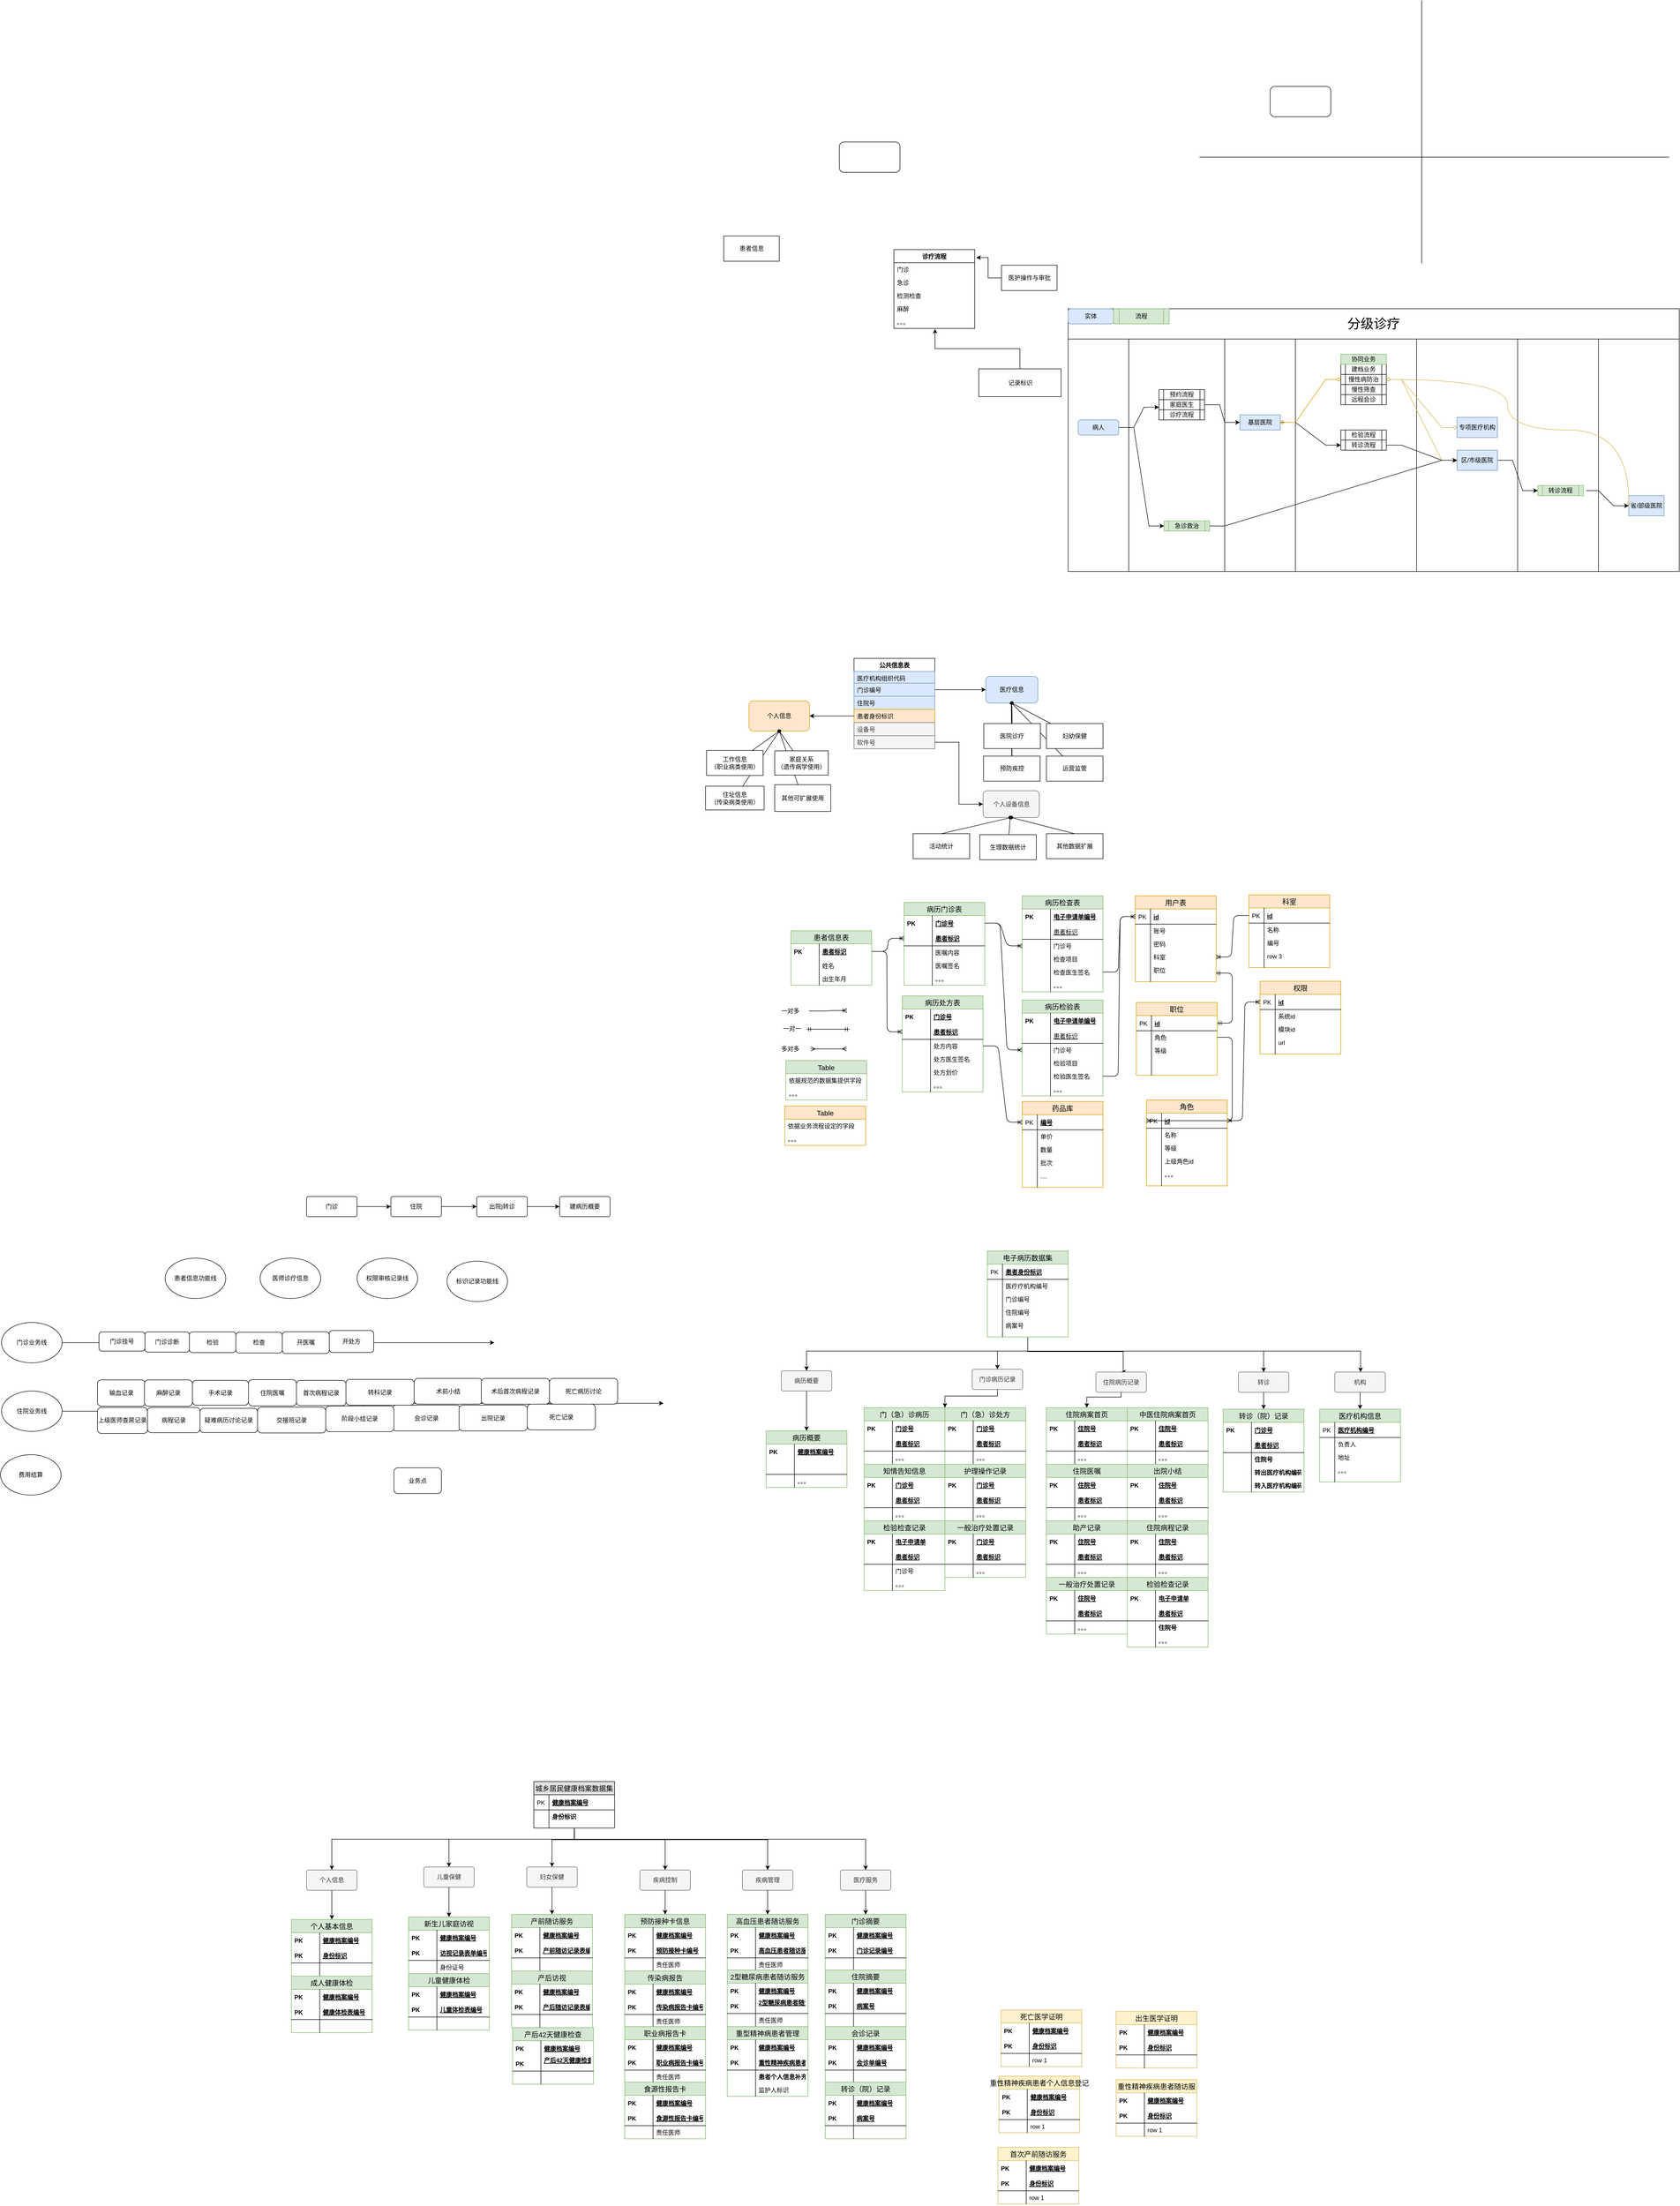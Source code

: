 <mxfile version="12.7.8" type="github" pages="3">
  <diagram id="prtHgNgQTEPvFCAcTncT" name="流程图">
    <mxGraphModel dx="3691" dy="647" grid="0" gridSize="10" guides="1" tooltips="1" connect="1" arrows="1" fold="1" page="1" pageScale="1" pageWidth="827" pageHeight="1169" math="0" shadow="0">
      <root>
        <mxCell id="0" />
        <mxCell id="1" parent="0" />
        <mxCell id="I9_Y1sRzMDtHukwF0xvd-38" style="edgeStyle=orthogonalEdgeStyle;rounded=0;orthogonalLoop=1;jettySize=auto;html=1;" edge="1" parent="1" source="I9_Y1sRzMDtHukwF0xvd-8">
          <mxGeometry relative="1" as="geometry">
            <mxPoint x="-1216.234" y="2666.25" as="targetPoint" />
          </mxGeometry>
        </mxCell>
        <mxCell id="DPXQX72hT8btnvu_0zh3-43" style="edgeStyle=none;rounded=0;orthogonalLoop=1;jettySize=auto;html=1;entryX=0.5;entryY=1;entryDx=0;entryDy=0;endArrow=oval;endFill=1;" parent="1" source="DPXQX72hT8btnvu_0zh3-22" target="DPXQX72hT8btnvu_0zh3-6" edge="1">
          <mxGeometry relative="1" as="geometry" />
        </mxCell>
        <mxCell id="DPXQX72hT8btnvu_0zh3-47" style="edgeStyle=none;rounded=0;orthogonalLoop=1;jettySize=auto;html=1;endArrow=oval;endFill=1;" parent="1" source="DPXQX72hT8btnvu_0zh3-25" edge="1">
          <mxGeometry relative="1" as="geometry">
            <mxPoint x="-192.57" y="1400.135" as="targetPoint" />
          </mxGeometry>
        </mxCell>
        <mxCell id="DPXQX72hT8btnvu_0zh3-48" style="edgeStyle=none;rounded=0;orthogonalLoop=1;jettySize=auto;html=1;entryX=0.5;entryY=1;entryDx=0;entryDy=0;endArrow=oval;endFill=1;" parent="1" source="DPXQX72hT8btnvu_0zh3-27" target="DPXQX72hT8btnvu_0zh3-14" edge="1">
          <mxGeometry relative="1" as="geometry" />
        </mxCell>
        <mxCell id="DPXQX72hT8btnvu_0zh3-49" style="edgeStyle=none;rounded=0;orthogonalLoop=1;jettySize=auto;html=1;endArrow=oval;endFill=1;" parent="1" edge="1">
          <mxGeometry relative="1" as="geometry">
            <mxPoint x="-191.93" y="1400.135" as="targetPoint" />
            <mxPoint x="-191.064" y="1505.5" as="sourcePoint" />
          </mxGeometry>
        </mxCell>
        <mxCell id="wKbyVIzsQiCnR4fuRm6c-66" value="" style="rounded=0;whiteSpace=wrap;html=1;" parent="1" vertex="1">
          <mxGeometry x="970" y="670" width="160" height="470" as="geometry" />
        </mxCell>
        <mxCell id="wKbyVIzsQiCnR4fuRm6c-65" value="" style="rounded=0;whiteSpace=wrap;html=1;" parent="1" vertex="1">
          <mxGeometry x="810" y="670" width="160" height="470" as="geometry" />
        </mxCell>
        <mxCell id="wKbyVIzsQiCnR4fuRm6c-64" value="" style="rounded=0;whiteSpace=wrap;html=1;" parent="1" vertex="1">
          <mxGeometry x="610" y="670" width="200" height="470" as="geometry" />
        </mxCell>
        <mxCell id="wKbyVIzsQiCnR4fuRm6c-63" value="" style="rounded=0;whiteSpace=wrap;html=1;" parent="1" vertex="1">
          <mxGeometry x="370" y="670" width="240" height="470" as="geometry" />
        </mxCell>
        <mxCell id="wKbyVIzsQiCnR4fuRm6c-62" value="" style="rounded=0;whiteSpace=wrap;html=1;" parent="1" vertex="1">
          <mxGeometry x="230" y="670" width="140" height="470" as="geometry" />
        </mxCell>
        <mxCell id="wKbyVIzsQiCnR4fuRm6c-61" value="" style="rounded=0;whiteSpace=wrap;html=1;" parent="1" vertex="1">
          <mxGeometry x="40" y="670" width="190" height="470" as="geometry" />
        </mxCell>
        <mxCell id="wKbyVIzsQiCnR4fuRm6c-60" value="" style="rounded=0;whiteSpace=wrap;html=1;" parent="1" vertex="1">
          <mxGeometry x="-80" y="670" width="120" height="470" as="geometry" />
        </mxCell>
        <mxCell id="wKbyVIzsQiCnR4fuRm6c-18" style="edgeStyle=entityRelationEdgeStyle;rounded=0;orthogonalLoop=1;jettySize=auto;html=1;exitX=1;exitY=0.5;exitDx=0;exitDy=0;endSize=6;entryX=0;entryY=0.75;entryDx=0;entryDy=0;" parent="1" source="wKbyVIzsQiCnR4fuRm6c-2" target="wKbyVIzsQiCnR4fuRm6c-23" edge="1">
          <mxGeometry relative="1" as="geometry">
            <mxPoint x="98" y="788" as="targetPoint" />
          </mxGeometry>
        </mxCell>
        <mxCell id="wKbyVIzsQiCnR4fuRm6c-49" style="edgeStyle=entityRelationEdgeStyle;rounded=0;comic=0;orthogonalLoop=1;jettySize=auto;html=1;entryX=0;entryY=0.5;entryDx=0;entryDy=0;startArrow=none;startFill=0;sourcePerimeterSpacing=6;endSize=6;targetPerimeterSpacing=6;strokeColor=#000000;" parent="1" source="wKbyVIzsQiCnR4fuRm6c-2" target="wKbyVIzsQiCnR4fuRm6c-48" edge="1">
          <mxGeometry relative="1" as="geometry" />
        </mxCell>
        <mxCell id="wKbyVIzsQiCnR4fuRm6c-2" value="病人" style="rounded=1;whiteSpace=wrap;html=1;fillColor=#dae8fc;strokeColor=#6c8ebf;" parent="1" vertex="1">
          <mxGeometry x="-60" y="840" width="80" height="30" as="geometry" />
        </mxCell>
        <mxCell id="wKbyVIzsQiCnR4fuRm6c-11" style="edgeStyle=entityRelationEdgeStyle;rounded=0;orthogonalLoop=1;jettySize=auto;html=1;entryX=0;entryY=0.5;entryDx=0;entryDy=0;" parent="1" source="wKbyVIzsQiCnR4fuRm6c-3" target="wKbyVIzsQiCnR4fuRm6c-41" edge="1">
          <mxGeometry relative="1" as="geometry" />
        </mxCell>
        <mxCell id="wKbyVIzsQiCnR4fuRm6c-14" style="edgeStyle=entityRelationEdgeStyle;rounded=0;orthogonalLoop=1;jettySize=auto;html=1;entryX=0;entryY=0.5;entryDx=0;entryDy=0;fillColor=#ffe6cc;strokeColor=#d79b00;startArrow=diamond;startFill=0;endArrow=diamond;endFill=0;" parent="1" source="wKbyVIzsQiCnR4fuRm6c-3" target="wKbyVIzsQiCnR4fuRm6c-44" edge="1">
          <mxGeometry relative="1" as="geometry">
            <mxPoint x="440" y="780" as="targetPoint" />
          </mxGeometry>
        </mxCell>
        <mxCell id="wKbyVIzsQiCnR4fuRm6c-3" value="基层医院" style="rounded=0;whiteSpace=wrap;html=1;fillColor=#dae8fc;strokeColor=#6c8ebf;" parent="1" vertex="1">
          <mxGeometry x="260" y="830" width="80" height="30" as="geometry" />
        </mxCell>
        <mxCell id="wKbyVIzsQiCnR4fuRm6c-53" style="edgeStyle=entityRelationEdgeStyle;rounded=0;comic=0;orthogonalLoop=1;jettySize=auto;html=1;entryX=0;entryY=0.5;entryDx=0;entryDy=0;startArrow=none;startFill=0;sourcePerimeterSpacing=6;endSize=6;targetPerimeterSpacing=6;strokeColor=#000000;exitX=1;exitY=0.5;exitDx=0;exitDy=0;" parent="1" source="wKbyVIzsQiCnR4fuRm6c-5" target="wKbyVIzsQiCnR4fuRm6c-52" edge="1">
          <mxGeometry relative="1" as="geometry" />
        </mxCell>
        <mxCell id="wKbyVIzsQiCnR4fuRm6c-5" value="区/市级医院" style="rounded=0;whiteSpace=wrap;html=1;fillColor=#dae8fc;strokeColor=#6c8ebf;" parent="1" vertex="1">
          <mxGeometry x="690" y="900" width="80" height="40" as="geometry" />
        </mxCell>
        <mxCell id="wKbyVIzsQiCnR4fuRm6c-7" value="省/部级医院" style="rounded=0;whiteSpace=wrap;html=1;fillColor=#dae8fc;strokeColor=#6c8ebf;" parent="1" vertex="1">
          <mxGeometry x="1030" y="990" width="70" height="40" as="geometry" />
        </mxCell>
        <mxCell id="wKbyVIzsQiCnR4fuRm6c-9" value="专项医疗机构" style="rounded=0;whiteSpace=wrap;html=1;fillColor=#dae8fc;strokeColor=#6c8ebf;" parent="1" vertex="1">
          <mxGeometry x="690" y="835" width="80" height="40" as="geometry" />
        </mxCell>
        <mxCell id="wKbyVIzsQiCnR4fuRm6c-47" style="edgeStyle=entityRelationEdgeStyle;rounded=0;orthogonalLoop=1;jettySize=auto;html=1;entryX=0;entryY=0.5;entryDx=0;entryDy=0;endSize=6;strokeColor=#d6b656;targetPerimeterSpacing=6;sourcePerimeterSpacing=6;comic=0;startArrow=diamond;startFill=0;fillColor=#fff2cc;endArrow=diamond;endFill=0;" parent="1" target="wKbyVIzsQiCnR4fuRm6c-5" edge="1">
          <mxGeometry relative="1" as="geometry">
            <mxPoint x="550" y="760" as="sourcePoint" />
          </mxGeometry>
        </mxCell>
        <mxCell id="wKbyVIzsQiCnR4fuRm6c-16" style="edgeStyle=entityRelationEdgeStyle;rounded=0;orthogonalLoop=1;jettySize=auto;html=1;endSize=6;exitX=1;exitY=0.5;exitDx=0;exitDy=0;" parent="1" source="wKbyVIzsQiCnR4fuRm6c-41" target="wKbyVIzsQiCnR4fuRm6c-5" edge="1">
          <mxGeometry relative="1" as="geometry" />
        </mxCell>
        <mxCell id="wKbyVIzsQiCnR4fuRm6c-15" value="&lt;span style=&quot;white-space: normal&quot;&gt;检验流程&lt;/span&gt;&lt;br style=&quot;white-space: normal&quot;&gt;" style="shape=process;whiteSpace=wrap;html=1;backgroundOutline=1;" parent="1" vertex="1">
          <mxGeometry x="460" y="860" width="90" height="20" as="geometry" />
        </mxCell>
        <mxCell id="wKbyVIzsQiCnR4fuRm6c-19" style="edgeStyle=entityRelationEdgeStyle;rounded=0;orthogonalLoop=1;jettySize=auto;html=1;entryX=0;entryY=0.5;entryDx=0;entryDy=0;endSize=6;exitX=1;exitY=0.5;exitDx=0;exitDy=0;" parent="1" source="wKbyVIzsQiCnR4fuRm6c-23" target="wKbyVIzsQiCnR4fuRm6c-3" edge="1">
          <mxGeometry relative="1" as="geometry">
            <mxPoint x="190" y="790" as="sourcePoint" />
          </mxGeometry>
        </mxCell>
        <mxCell id="wKbyVIzsQiCnR4fuRm6c-22" value="预约流程&lt;br&gt;" style="shape=process;whiteSpace=wrap;html=1;backgroundOutline=1;" parent="1" vertex="1">
          <mxGeometry x="100" y="780" width="90" height="20" as="geometry" />
        </mxCell>
        <mxCell id="wKbyVIzsQiCnR4fuRm6c-23" value="家庭医生" style="shape=process;whiteSpace=wrap;html=1;backgroundOutline=1;" parent="1" vertex="1">
          <mxGeometry x="100" y="800" width="90" height="20" as="geometry" />
        </mxCell>
        <mxCell id="wKbyVIzsQiCnR4fuRm6c-24" value="诊疗流程" style="shape=process;whiteSpace=wrap;html=1;backgroundOutline=1;" parent="1" vertex="1">
          <mxGeometry x="100" y="820" width="90" height="20" as="geometry" />
        </mxCell>
        <mxCell id="wKbyVIzsQiCnR4fuRm6c-25" value="建档业务" style="shape=process;whiteSpace=wrap;html=1;backgroundOutline=1;" parent="1" vertex="1">
          <mxGeometry x="460" y="730" width="90" height="20" as="geometry" />
        </mxCell>
        <mxCell id="wKbyVIzsQiCnR4fuRm6c-29" value="远程会诊" style="shape=process;whiteSpace=wrap;html=1;backgroundOutline=1;" parent="1" vertex="1">
          <mxGeometry x="460" y="790" width="90" height="20" as="geometry" />
        </mxCell>
        <mxCell id="wKbyVIzsQiCnR4fuRm6c-41" value="转诊流程" style="shape=process;whiteSpace=wrap;html=1;backgroundOutline=1;" parent="1" vertex="1">
          <mxGeometry x="460" y="880" width="90" height="20" as="geometry" />
        </mxCell>
        <mxCell id="wKbyVIzsQiCnR4fuRm6c-44" value="慢性病防治" style="shape=process;whiteSpace=wrap;html=1;backgroundOutline=1;" parent="1" vertex="1">
          <mxGeometry x="460" y="750" width="90" height="20" as="geometry" />
        </mxCell>
        <mxCell id="wKbyVIzsQiCnR4fuRm6c-45" value="慢性筛查" style="shape=process;whiteSpace=wrap;html=1;backgroundOutline=1;" parent="1" vertex="1">
          <mxGeometry x="460" y="770" width="90" height="20" as="geometry" />
        </mxCell>
        <mxCell id="wKbyVIzsQiCnR4fuRm6c-50" style="edgeStyle=entityRelationEdgeStyle;rounded=0;comic=0;orthogonalLoop=1;jettySize=auto;html=1;entryX=0;entryY=0.5;entryDx=0;entryDy=0;startArrow=none;startFill=0;sourcePerimeterSpacing=6;endSize=6;targetPerimeterSpacing=6;strokeColor=#000000;exitX=1;exitY=0.5;exitDx=0;exitDy=0;" parent="1" source="wKbyVIzsQiCnR4fuRm6c-48" target="wKbyVIzsQiCnR4fuRm6c-5" edge="1">
          <mxGeometry relative="1" as="geometry" />
        </mxCell>
        <mxCell id="wKbyVIzsQiCnR4fuRm6c-48" value="急诊救治" style="shape=process;whiteSpace=wrap;html=1;backgroundOutline=1;fillColor=#d5e8d4;strokeColor=#82b366;" parent="1" vertex="1">
          <mxGeometry x="110" y="1040" width="90" height="20" as="geometry" />
        </mxCell>
        <mxCell id="wKbyVIzsQiCnR4fuRm6c-51" style="edgeStyle=entityRelationEdgeStyle;rounded=0;orthogonalLoop=1;jettySize=auto;html=1;entryX=0;entryY=0.5;entryDx=0;entryDy=0;endSize=6;strokeColor=#d6b656;targetPerimeterSpacing=6;sourcePerimeterSpacing=6;comic=0;startArrow=diamond;startFill=0;fillColor=#fff2cc;exitX=1;exitY=0.5;exitDx=0;exitDy=0;endArrow=diamond;endFill=0;" parent="1" source="wKbyVIzsQiCnR4fuRm6c-44" target="wKbyVIzsQiCnR4fuRm6c-9" edge="1">
          <mxGeometry relative="1" as="geometry">
            <mxPoint x="560" y="760" as="sourcePoint" />
            <mxPoint x="705" y="930" as="targetPoint" />
          </mxGeometry>
        </mxCell>
        <mxCell id="wKbyVIzsQiCnR4fuRm6c-54" style="edgeStyle=entityRelationEdgeStyle;rounded=0;comic=0;orthogonalLoop=1;jettySize=auto;html=1;entryX=0;entryY=0.5;entryDx=0;entryDy=0;startArrow=none;startFill=0;sourcePerimeterSpacing=6;endSize=6;targetPerimeterSpacing=6;strokeColor=#000000;" parent="1" source="wKbyVIzsQiCnR4fuRm6c-52" target="wKbyVIzsQiCnR4fuRm6c-7" edge="1">
          <mxGeometry relative="1" as="geometry" />
        </mxCell>
        <mxCell id="wKbyVIzsQiCnR4fuRm6c-52" value="转诊流程" style="shape=process;whiteSpace=wrap;html=1;backgroundOutline=1;fillColor=#d5e8d4;strokeColor=#82b366;" parent="1" vertex="1">
          <mxGeometry x="850.0" y="970" width="90" height="20" as="geometry" />
        </mxCell>
        <mxCell id="wKbyVIzsQiCnR4fuRm6c-55" value="协同业务" style="rounded=0;whiteSpace=wrap;html=1;fillColor=#d5e8d4;strokeColor=#82b366;" parent="1" vertex="1">
          <mxGeometry x="460" y="710" width="90" height="20" as="geometry" />
        </mxCell>
        <mxCell id="wKbyVIzsQiCnR4fuRm6c-67" style="edgeStyle=orthogonalEdgeStyle;rounded=0;orthogonalLoop=1;jettySize=auto;html=1;entryX=0;entryY=0.5;entryDx=0;entryDy=0;endSize=6;strokeColor=#d6b656;targetPerimeterSpacing=6;sourcePerimeterSpacing=6;comic=0;startArrow=diamond;startFill=0;fillColor=#fff2cc;exitX=1;exitY=0.5;exitDx=0;exitDy=0;endArrow=diamond;endFill=0;elbow=vertical;curved=1;" parent="1" source="wKbyVIzsQiCnR4fuRm6c-44" target="wKbyVIzsQiCnR4fuRm6c-7" edge="1">
          <mxGeometry relative="1" as="geometry">
            <mxPoint x="560" y="770" as="sourcePoint" />
            <mxPoint x="700" y="865" as="targetPoint" />
            <Array as="points">
              <mxPoint x="790" y="760" />
              <mxPoint x="790" y="860" />
              <mxPoint x="1030" y="860" />
            </Array>
          </mxGeometry>
        </mxCell>
        <mxCell id="oGly3HQriLXUBdCXG-YW-2" value="&lt;font style=&quot;font-size: 26px&quot;&gt;分级诊疗&lt;/font&gt;" style="rounded=0;whiteSpace=wrap;html=1;" parent="1" vertex="1">
          <mxGeometry x="-80" y="620" width="1210" height="60" as="geometry" />
        </mxCell>
        <mxCell id="oGly3HQriLXUBdCXG-YW-3" value="实体" style="rounded=1;whiteSpace=wrap;html=1;fillColor=#dae8fc;strokeColor=#6c8ebf;" parent="1" vertex="1">
          <mxGeometry x="-80" y="620" width="90" height="30" as="geometry" />
        </mxCell>
        <mxCell id="oGly3HQriLXUBdCXG-YW-4" value="流程" style="shape=process;whiteSpace=wrap;html=1;backgroundOutline=1;fillColor=#d5e8d4;strokeColor=#82b366;" parent="1" vertex="1">
          <mxGeometry x="10" y="620" width="110" height="30" as="geometry" />
        </mxCell>
        <mxCell id="oGly3HQriLXUBdCXG-YW-6" value="" style="endArrow=none;html=1;" parent="1" edge="1">
          <mxGeometry width="50" height="50" relative="1" as="geometry">
            <mxPoint x="180" y="320" as="sourcePoint" />
            <mxPoint x="1110" y="320" as="targetPoint" />
          </mxGeometry>
        </mxCell>
        <mxCell id="oGly3HQriLXUBdCXG-YW-7" value="" style="endArrow=none;html=1;" parent="1" edge="1">
          <mxGeometry width="50" height="50" relative="1" as="geometry">
            <mxPoint x="620" y="530" as="sourcePoint" />
            <mxPoint x="620" y="10" as="targetPoint" />
          </mxGeometry>
        </mxCell>
        <mxCell id="oGly3HQriLXUBdCXG-YW-8" value="" style="rounded=1;whiteSpace=wrap;html=1;" parent="1" vertex="1">
          <mxGeometry x="320" y="180" width="120" height="60" as="geometry" />
        </mxCell>
        <mxCell id="IIYeFB3eXhXCRP7cwE86-9" value="" style="rounded=1;whiteSpace=wrap;html=1;" parent="1" vertex="1">
          <mxGeometry x="-533" y="290" width="120" height="60" as="geometry" />
        </mxCell>
        <mxCell id="IIYeFB3eXhXCRP7cwE86-10" value="公共信息表" style="swimlane;fontStyle=1;align=center;verticalAlign=top;childLayout=stackLayout;horizontal=1;startSize=26;horizontalStack=0;resizeParent=1;resizeParentMax=0;resizeLast=0;collapsible=1;marginBottom=0;" parent="1" vertex="1">
          <mxGeometry x="-504" y="1312" width="160" height="179" as="geometry" />
        </mxCell>
        <mxCell id="IIYeFB3eXhXCRP7cwE86-11" value="医疗机构组织代码" style="text;strokeColor=#6c8ebf;fillColor=#dae8fc;align=left;verticalAlign=top;spacingLeft=4;spacingRight=4;overflow=hidden;rotatable=0;points=[[0,0.5],[1,0.5]];portConstraint=eastwest;" parent="IIYeFB3eXhXCRP7cwE86-10" vertex="1">
          <mxGeometry y="26" width="160" height="23" as="geometry" />
        </mxCell>
        <mxCell id="IIYeFB3eXhXCRP7cwE86-13" value="门诊编号" style="text;strokeColor=#6c8ebf;fillColor=#dae8fc;align=left;verticalAlign=top;spacingLeft=4;spacingRight=4;overflow=hidden;rotatable=0;points=[[0,0.5],[1,0.5]];portConstraint=eastwest;" parent="IIYeFB3eXhXCRP7cwE86-10" vertex="1">
          <mxGeometry y="49" width="160" height="26" as="geometry" />
        </mxCell>
        <mxCell id="IIYeFB3eXhXCRP7cwE86-21" value="住院号" style="text;strokeColor=#6c8ebf;fillColor=#dae8fc;align=left;verticalAlign=top;spacingLeft=4;spacingRight=4;overflow=hidden;rotatable=0;points=[[0,0.5],[1,0.5]];portConstraint=eastwest;" parent="IIYeFB3eXhXCRP7cwE86-10" vertex="1">
          <mxGeometry y="75" width="160" height="26" as="geometry" />
        </mxCell>
        <mxCell id="IIYeFB3eXhXCRP7cwE86-20" value="患者身份标识" style="text;strokeColor=#d79b00;fillColor=#ffe6cc;align=left;verticalAlign=top;spacingLeft=4;spacingRight=4;overflow=hidden;rotatable=0;points=[[0,0.5],[1,0.5]];portConstraint=eastwest;" parent="IIYeFB3eXhXCRP7cwE86-10" vertex="1">
          <mxGeometry y="101" width="160" height="26" as="geometry" />
        </mxCell>
        <mxCell id="DPXQX72hT8btnvu_0zh3-4" value="设备号" style="text;strokeColor=#666666;fillColor=#f5f5f5;align=left;verticalAlign=top;spacingLeft=4;spacingRight=4;overflow=hidden;rotatable=0;points=[[0,0.5],[1,0.5]];portConstraint=eastwest;fontColor=#333333;" parent="IIYeFB3eXhXCRP7cwE86-10" vertex="1">
          <mxGeometry y="127" width="160" height="26" as="geometry" />
        </mxCell>
        <mxCell id="DPXQX72hT8btnvu_0zh3-5" value="软件号&#xa;" style="text;strokeColor=#666666;fillColor=#f5f5f5;align=left;verticalAlign=top;spacingLeft=4;spacingRight=4;overflow=hidden;rotatable=0;points=[[0,0.5],[1,0.5]];portConstraint=eastwest;fontColor=#333333;" parent="IIYeFB3eXhXCRP7cwE86-10" vertex="1">
          <mxGeometry y="153" width="160" height="26" as="geometry" />
        </mxCell>
        <mxCell id="IIYeFB3eXhXCRP7cwE86-22" value="患者信息" style="html=1;" parent="1" vertex="1">
          <mxGeometry x="-762" y="476" width="110" height="50" as="geometry" />
        </mxCell>
        <mxCell id="IIYeFB3eXhXCRP7cwE86-31" style="edgeStyle=orthogonalEdgeStyle;rounded=0;orthogonalLoop=1;jettySize=auto;html=1;entryX=1.019;entryY=0.101;entryDx=0;entryDy=0;entryPerimeter=0;" parent="1" source="IIYeFB3eXhXCRP7cwE86-23" target="IIYeFB3eXhXCRP7cwE86-24" edge="1">
          <mxGeometry relative="1" as="geometry" />
        </mxCell>
        <mxCell id="IIYeFB3eXhXCRP7cwE86-23" value="医护操作与审批" style="html=1;" parent="1" vertex="1">
          <mxGeometry x="-212" y="534" width="110" height="50" as="geometry" />
        </mxCell>
        <mxCell id="IIYeFB3eXhXCRP7cwE86-24" value="诊疗流程" style="swimlane;fontStyle=1;align=center;verticalAlign=top;childLayout=stackLayout;horizontal=1;startSize=26;horizontalStack=0;resizeParent=1;resizeParentMax=0;resizeLast=0;collapsible=1;marginBottom=0;" parent="1" vertex="1">
          <mxGeometry x="-425" y="503" width="160" height="156" as="geometry" />
        </mxCell>
        <mxCell id="IIYeFB3eXhXCRP7cwE86-25" value="门诊" style="text;strokeColor=none;fillColor=none;align=left;verticalAlign=top;spacingLeft=4;spacingRight=4;overflow=hidden;rotatable=0;points=[[0,0.5],[1,0.5]];portConstraint=eastwest;" parent="IIYeFB3eXhXCRP7cwE86-24" vertex="1">
          <mxGeometry y="26" width="160" height="26" as="geometry" />
        </mxCell>
        <mxCell id="IIYeFB3eXhXCRP7cwE86-27" value="急诊" style="text;strokeColor=none;fillColor=none;align=left;verticalAlign=top;spacingLeft=4;spacingRight=4;overflow=hidden;rotatable=0;points=[[0,0.5],[1,0.5]];portConstraint=eastwest;" parent="IIYeFB3eXhXCRP7cwE86-24" vertex="1">
          <mxGeometry y="52" width="160" height="26" as="geometry" />
        </mxCell>
        <mxCell id="IIYeFB3eXhXCRP7cwE86-28" value="检测检查&#xa;" style="text;strokeColor=none;fillColor=none;align=left;verticalAlign=top;spacingLeft=4;spacingRight=4;overflow=hidden;rotatable=0;points=[[0,0.5],[1,0.5]];portConstraint=eastwest;" parent="IIYeFB3eXhXCRP7cwE86-24" vertex="1">
          <mxGeometry y="78" width="160" height="26" as="geometry" />
        </mxCell>
        <mxCell id="IIYeFB3eXhXCRP7cwE86-36" value="麻醉" style="text;strokeColor=none;fillColor=none;align=left;verticalAlign=top;spacingLeft=4;spacingRight=4;overflow=hidden;rotatable=0;points=[[0,0.5],[1,0.5]];portConstraint=eastwest;" parent="IIYeFB3eXhXCRP7cwE86-24" vertex="1">
          <mxGeometry y="104" width="160" height="26" as="geometry" />
        </mxCell>
        <mxCell id="IIYeFB3eXhXCRP7cwE86-29" value="。。。" style="text;strokeColor=none;fillColor=none;align=left;verticalAlign=top;spacingLeft=4;spacingRight=4;overflow=hidden;rotatable=0;points=[[0,0.5],[1,0.5]];portConstraint=eastwest;" parent="IIYeFB3eXhXCRP7cwE86-24" vertex="1">
          <mxGeometry y="130" width="160" height="26" as="geometry" />
        </mxCell>
        <mxCell id="IIYeFB3eXhXCRP7cwE86-33" style="edgeStyle=orthogonalEdgeStyle;rounded=0;orthogonalLoop=1;jettySize=auto;html=1;entryX=0.509;entryY=1.038;entryDx=0;entryDy=0;entryPerimeter=0;" parent="1" source="IIYeFB3eXhXCRP7cwE86-32" target="IIYeFB3eXhXCRP7cwE86-29" edge="1">
          <mxGeometry relative="1" as="geometry" />
        </mxCell>
        <mxCell id="IIYeFB3eXhXCRP7cwE86-32" value="记录标识" style="html=1;" parent="1" vertex="1">
          <mxGeometry x="-257" y="739" width="163" height="55" as="geometry" />
        </mxCell>
        <mxCell id="DPXQX72hT8btnvu_0zh3-6" value="个人信息" style="rounded=1;whiteSpace=wrap;html=1;fillColor=#ffe6cc;strokeColor=#d79b00;" parent="1" vertex="1">
          <mxGeometry x="-712" y="1396" width="120" height="60" as="geometry" />
        </mxCell>
        <mxCell id="DPXQX72hT8btnvu_0zh3-7" style="edgeStyle=orthogonalEdgeStyle;rounded=0;orthogonalLoop=1;jettySize=auto;html=1;entryX=1;entryY=0.5;entryDx=0;entryDy=0;" parent="1" source="IIYeFB3eXhXCRP7cwE86-20" target="DPXQX72hT8btnvu_0zh3-6" edge="1">
          <mxGeometry relative="1" as="geometry" />
        </mxCell>
        <mxCell id="DPXQX72hT8btnvu_0zh3-42" style="edgeStyle=none;rounded=0;orthogonalLoop=1;jettySize=auto;html=1;entryX=0.5;entryY=1;entryDx=0;entryDy=0;endArrow=oval;endFill=1;" parent="1" source="DPXQX72hT8btnvu_0zh3-8" target="DPXQX72hT8btnvu_0zh3-6" edge="1">
          <mxGeometry relative="1" as="geometry" />
        </mxCell>
        <mxCell id="DPXQX72hT8btnvu_0zh3-8" value="住址信息&lt;br&gt;（传染病类使用）" style="rounded=0;whiteSpace=wrap;html=1;" parent="1" vertex="1">
          <mxGeometry x="-798" y="1565" width="116" height="47" as="geometry" />
        </mxCell>
        <mxCell id="DPXQX72hT8btnvu_0zh3-40" style="edgeStyle=none;rounded=0;orthogonalLoop=1;jettySize=auto;html=1;entryX=0.5;entryY=1;entryDx=0;entryDy=0;endArrow=oval;endFill=1;" parent="1" source="DPXQX72hT8btnvu_0zh3-9" target="DPXQX72hT8btnvu_0zh3-6" edge="1">
          <mxGeometry relative="1" as="geometry" />
        </mxCell>
        <mxCell id="DPXQX72hT8btnvu_0zh3-9" value="工作信息&lt;br&gt;（职业病类使用）" style="rounded=0;whiteSpace=wrap;html=1;" parent="1" vertex="1">
          <mxGeometry x="-796" y="1494.25" width="112" height="49.5" as="geometry" />
        </mxCell>
        <mxCell id="DPXQX72hT8btnvu_0zh3-41" style="edgeStyle=none;rounded=0;orthogonalLoop=1;jettySize=auto;html=1;entryX=0.5;entryY=1;entryDx=0;entryDy=0;endArrow=oval;endFill=1;" parent="1" source="DPXQX72hT8btnvu_0zh3-10" target="DPXQX72hT8btnvu_0zh3-6" edge="1">
          <mxGeometry relative="1" as="geometry" />
        </mxCell>
        <mxCell id="DPXQX72hT8btnvu_0zh3-10" value="家庭关系&lt;br&gt;（遗传病学使用）" style="rounded=0;whiteSpace=wrap;html=1;" parent="1" vertex="1">
          <mxGeometry x="-661" y="1495" width="106" height="48" as="geometry" />
        </mxCell>
        <mxCell id="DPXQX72hT8btnvu_0zh3-14" value="医疗信息" style="rounded=1;whiteSpace=wrap;html=1;fillColor=#dae8fc;strokeColor=#6c8ebf;" parent="1" vertex="1">
          <mxGeometry x="-243" y="1347.5" width="103" height="53" as="geometry" />
        </mxCell>
        <mxCell id="DPXQX72hT8btnvu_0zh3-15" style="edgeStyle=orthogonalEdgeStyle;rounded=0;orthogonalLoop=1;jettySize=auto;html=1;entryX=0;entryY=0.5;entryDx=0;entryDy=0;" parent="1" source="IIYeFB3eXhXCRP7cwE86-13" target="DPXQX72hT8btnvu_0zh3-14" edge="1">
          <mxGeometry relative="1" as="geometry" />
        </mxCell>
        <mxCell id="DPXQX72hT8btnvu_0zh3-17" value="个人设备信息" style="rounded=1;whiteSpace=wrap;html=1;fillColor=#f5f5f5;strokeColor=#666666;fontColor=#333333;" parent="1" vertex="1">
          <mxGeometry x="-248.5" y="1574" width="111.5" height="53" as="geometry" />
        </mxCell>
        <mxCell id="DPXQX72hT8btnvu_0zh3-18" style="edgeStyle=orthogonalEdgeStyle;rounded=0;orthogonalLoop=1;jettySize=auto;html=1;entryX=0;entryY=0.5;entryDx=0;entryDy=0;" parent="1" source="DPXQX72hT8btnvu_0zh3-5" target="DPXQX72hT8btnvu_0zh3-17" edge="1">
          <mxGeometry relative="1" as="geometry" />
        </mxCell>
        <mxCell id="DPXQX72hT8btnvu_0zh3-22" value="其他可扩展使用" style="rounded=0;whiteSpace=wrap;html=1;" parent="1" vertex="1">
          <mxGeometry x="-661" y="1562" width="111" height="53" as="geometry" />
        </mxCell>
        <mxCell id="DPXQX72hT8btnvu_0zh3-33" style="edgeStyle=orthogonalEdgeStyle;rounded=0;orthogonalLoop=1;jettySize=auto;html=1;entryX=0.5;entryY=1;entryDx=0;entryDy=0;endArrow=oval;endFill=1;" parent="1" source="DPXQX72hT8btnvu_0zh3-23" target="DPXQX72hT8btnvu_0zh3-14" edge="1">
          <mxGeometry relative="1" as="geometry" />
        </mxCell>
        <mxCell id="DPXQX72hT8btnvu_0zh3-23" value="医院诊疗" style="rounded=0;whiteSpace=wrap;html=1;" parent="1" vertex="1">
          <mxGeometry x="-247" y="1441" width="112" height="49.5" as="geometry" />
        </mxCell>
        <mxCell id="DPXQX72hT8btnvu_0zh3-46" style="edgeStyle=none;rounded=0;orthogonalLoop=1;jettySize=auto;html=1;entryX=0.5;entryY=1;entryDx=0;entryDy=0;endArrow=oval;endFill=1;" parent="1" source="DPXQX72hT8btnvu_0zh3-24" target="DPXQX72hT8btnvu_0zh3-14" edge="1">
          <mxGeometry relative="1" as="geometry" />
        </mxCell>
        <mxCell id="DPXQX72hT8btnvu_0zh3-24" value="妇幼保健" style="rounded=0;whiteSpace=wrap;html=1;" parent="1" vertex="1">
          <mxGeometry x="-123" y="1441" width="112" height="49.5" as="geometry" />
        </mxCell>
        <mxCell id="DPXQX72hT8btnvu_0zh3-25" value="预防疾控" style="rounded=0;whiteSpace=wrap;html=1;" parent="1" vertex="1">
          <mxGeometry x="-247.5" y="1505.5" width="112" height="49.5" as="geometry" />
        </mxCell>
        <mxCell id="DPXQX72hT8btnvu_0zh3-27" value="运营监管" style="rounded=0;whiteSpace=wrap;html=1;" parent="1" vertex="1">
          <mxGeometry x="-123" y="1505.5" width="112" height="49.5" as="geometry" />
        </mxCell>
        <mxCell id="DPXQX72hT8btnvu_0zh3-37" style="rounded=0;orthogonalLoop=1;jettySize=auto;html=1;entryX=0.5;entryY=1;entryDx=0;entryDy=0;exitX=0.5;exitY=0;exitDx=0;exitDy=0;endArrow=oval;endFill=1;" parent="1" source="DPXQX72hT8btnvu_0zh3-28" target="DPXQX72hT8btnvu_0zh3-17" edge="1">
          <mxGeometry relative="1" as="geometry" />
        </mxCell>
        <mxCell id="DPXQX72hT8btnvu_0zh3-28" value="活动统计" style="rounded=0;whiteSpace=wrap;html=1;" parent="1" vertex="1">
          <mxGeometry x="-387" y="1659" width="112" height="49.5" as="geometry" />
        </mxCell>
        <mxCell id="DPXQX72hT8btnvu_0zh3-38" style="edgeStyle=none;rounded=0;orthogonalLoop=1;jettySize=auto;html=1;endArrow=oval;endFill=1;" parent="1" source="DPXQX72hT8btnvu_0zh3-30" target="DPXQX72hT8btnvu_0zh3-17" edge="1">
          <mxGeometry relative="1" as="geometry" />
        </mxCell>
        <mxCell id="DPXQX72hT8btnvu_0zh3-30" value="生理数据统计" style="rounded=0;whiteSpace=wrap;html=1;" parent="1" vertex="1">
          <mxGeometry x="-255" y="1661" width="112" height="49.5" as="geometry" />
        </mxCell>
        <mxCell id="DPXQX72hT8btnvu_0zh3-39" style="edgeStyle=none;rounded=0;orthogonalLoop=1;jettySize=auto;html=1;entryX=0.5;entryY=1;entryDx=0;entryDy=0;exitX=0.5;exitY=0;exitDx=0;exitDy=0;endArrow=oval;endFill=1;" parent="1" source="DPXQX72hT8btnvu_0zh3-32" target="DPXQX72hT8btnvu_0zh3-17" edge="1">
          <mxGeometry relative="1" as="geometry" />
        </mxCell>
        <mxCell id="DPXQX72hT8btnvu_0zh3-32" value="其他数据扩展" style="rounded=0;whiteSpace=wrap;html=1;" parent="1" vertex="1">
          <mxGeometry x="-123" y="1659" width="112" height="49.5" as="geometry" />
        </mxCell>
        <mxCell id="GCmeI5E9XtvAtim1NdpI-1" value="患者信息表" style="swimlane;fontStyle=0;childLayout=stackLayout;horizontal=1;startSize=26;fillColor=#d5e8d4;horizontalStack=0;resizeParent=1;resizeParentMax=0;resizeLast=0;collapsible=1;marginBottom=0;swimlaneFillColor=#ffffff;align=center;fontSize=14;strokeColor=#82b366;" parent="1" vertex="1">
          <mxGeometry x="-629" y="1851" width="160" height="108" as="geometry" />
        </mxCell>
        <mxCell id="GCmeI5E9XtvAtim1NdpI-2" value="患者标识" style="shape=partialRectangle;top=0;left=0;right=0;bottom=0;align=left;verticalAlign=middle;fillColor=none;spacingLeft=60;spacingRight=4;overflow=hidden;rotatable=0;points=[[0,0.5],[1,0.5]];portConstraint=eastwest;dropTarget=0;fontStyle=5;fontSize=12;" parent="GCmeI5E9XtvAtim1NdpI-1" vertex="1">
          <mxGeometry y="26" width="160" height="30" as="geometry" />
        </mxCell>
        <mxCell id="GCmeI5E9XtvAtim1NdpI-3" value="PK" style="shape=partialRectangle;fontStyle=1;top=0;left=0;bottom=0;fillColor=none;align=left;verticalAlign=middle;spacingLeft=4;spacingRight=4;overflow=hidden;rotatable=0;points=[];portConstraint=eastwest;part=1;fontSize=12;" parent="GCmeI5E9XtvAtim1NdpI-2" vertex="1" connectable="0">
          <mxGeometry width="56" height="30" as="geometry" />
        </mxCell>
        <mxCell id="GCmeI5E9XtvAtim1NdpI-10" value="姓名" style="shape=partialRectangle;top=0;left=0;right=0;bottom=0;align=left;verticalAlign=top;fillColor=none;spacingLeft=60;spacingRight=4;overflow=hidden;rotatable=0;points=[[0,0.5],[1,0.5]];portConstraint=eastwest;dropTarget=0;fontSize=12;" parent="GCmeI5E9XtvAtim1NdpI-1" vertex="1">
          <mxGeometry y="56" width="160" height="26" as="geometry" />
        </mxCell>
        <mxCell id="GCmeI5E9XtvAtim1NdpI-11" value="" style="shape=partialRectangle;fontStyle=1;top=0;left=0;bottom=0;fillColor=none;align=left;verticalAlign=top;spacingLeft=4;spacingRight=4;overflow=hidden;rotatable=0;points=[];portConstraint=eastwest;part=1;fontSize=12;" parent="GCmeI5E9XtvAtim1NdpI-10" vertex="1" connectable="0">
          <mxGeometry width="56" height="26" as="geometry" />
        </mxCell>
        <mxCell id="GCmeI5E9XtvAtim1NdpI-6" value="出生年月" style="shape=partialRectangle;top=0;left=0;right=0;bottom=0;align=left;verticalAlign=top;fillColor=none;spacingLeft=60;spacingRight=4;overflow=hidden;rotatable=0;points=[[0,0.5],[1,0.5]];portConstraint=eastwest;dropTarget=0;fontSize=12;" parent="GCmeI5E9XtvAtim1NdpI-1" vertex="1">
          <mxGeometry y="82" width="160" height="26" as="geometry" />
        </mxCell>
        <mxCell id="GCmeI5E9XtvAtim1NdpI-7" value="" style="shape=partialRectangle;top=0;left=0;bottom=0;fillColor=none;align=left;verticalAlign=top;spacingLeft=4;spacingRight=4;overflow=hidden;rotatable=0;points=[];portConstraint=eastwest;part=1;fontSize=12;" parent="GCmeI5E9XtvAtim1NdpI-6" vertex="1" connectable="0">
          <mxGeometry width="56" height="26" as="geometry" />
        </mxCell>
        <mxCell id="GCmeI5E9XtvAtim1NdpI-23" value="病历门诊表" style="swimlane;fontStyle=0;childLayout=stackLayout;horizontal=1;startSize=26;fillColor=#d5e8d4;horizontalStack=0;resizeParent=1;resizeParentMax=0;resizeLast=0;collapsible=1;marginBottom=0;swimlaneFillColor=#ffffff;align=center;fontSize=14;strokeColor=#82b366;" parent="1" vertex="1">
          <mxGeometry x="-405" y="1795" width="160" height="164" as="geometry" />
        </mxCell>
        <mxCell id="GCmeI5E9XtvAtim1NdpI-24" value="门诊号" style="shape=partialRectangle;top=0;left=0;right=0;bottom=0;align=left;verticalAlign=middle;fillColor=none;spacingLeft=60;spacingRight=4;overflow=hidden;rotatable=0;points=[[0,0.5],[1,0.5]];portConstraint=eastwest;dropTarget=0;fontStyle=5;fontSize=12;" parent="GCmeI5E9XtvAtim1NdpI-23" vertex="1">
          <mxGeometry y="26" width="160" height="30" as="geometry" />
        </mxCell>
        <mxCell id="GCmeI5E9XtvAtim1NdpI-25" value="PK" style="shape=partialRectangle;fontStyle=1;top=0;left=0;bottom=0;fillColor=none;align=left;verticalAlign=middle;spacingLeft=4;spacingRight=4;overflow=hidden;rotatable=0;points=[];portConstraint=eastwest;part=1;fontSize=12;" parent="GCmeI5E9XtvAtim1NdpI-24" vertex="1" connectable="0">
          <mxGeometry width="56" height="30" as="geometry" />
        </mxCell>
        <mxCell id="GCmeI5E9XtvAtim1NdpI-26" value="患者标识" style="shape=partialRectangle;top=0;left=0;right=0;bottom=1;align=left;verticalAlign=middle;fillColor=none;spacingLeft=60;spacingRight=4;overflow=hidden;rotatable=0;points=[[0,0.5],[1,0.5]];portConstraint=eastwest;dropTarget=0;fontStyle=5;fontSize=12;" parent="GCmeI5E9XtvAtim1NdpI-23" vertex="1">
          <mxGeometry y="56" width="160" height="30" as="geometry" />
        </mxCell>
        <mxCell id="GCmeI5E9XtvAtim1NdpI-27" value="" style="shape=partialRectangle;fontStyle=1;top=0;left=0;bottom=0;fillColor=none;align=left;verticalAlign=middle;spacingLeft=4;spacingRight=4;overflow=hidden;rotatable=0;points=[];portConstraint=eastwest;part=1;fontSize=12;" parent="GCmeI5E9XtvAtim1NdpI-26" vertex="1" connectable="0">
          <mxGeometry width="56" height="30" as="geometry" />
        </mxCell>
        <mxCell id="GCmeI5E9XtvAtim1NdpI-28" value="医嘱内容" style="shape=partialRectangle;top=0;left=0;right=0;bottom=0;align=left;verticalAlign=top;fillColor=none;spacingLeft=60;spacingRight=4;overflow=hidden;rotatable=0;points=[[0,0.5],[1,0.5]];portConstraint=eastwest;dropTarget=0;fontSize=12;" parent="GCmeI5E9XtvAtim1NdpI-23" vertex="1">
          <mxGeometry y="86" width="160" height="26" as="geometry" />
        </mxCell>
        <mxCell id="GCmeI5E9XtvAtim1NdpI-29" value="" style="shape=partialRectangle;top=0;left=0;bottom=0;fillColor=none;align=left;verticalAlign=top;spacingLeft=4;spacingRight=4;overflow=hidden;rotatable=0;points=[];portConstraint=eastwest;part=1;fontSize=12;" parent="GCmeI5E9XtvAtim1NdpI-28" vertex="1" connectable="0">
          <mxGeometry width="56" height="26" as="geometry" />
        </mxCell>
        <mxCell id="GCmeI5E9XtvAtim1NdpI-30" value="医嘱签名" style="shape=partialRectangle;top=0;left=0;right=0;bottom=0;align=left;verticalAlign=top;fillColor=none;spacingLeft=60;spacingRight=4;overflow=hidden;rotatable=0;points=[[0,0.5],[1,0.5]];portConstraint=eastwest;dropTarget=0;fontSize=12;" parent="GCmeI5E9XtvAtim1NdpI-23" vertex="1">
          <mxGeometry y="112" width="160" height="26" as="geometry" />
        </mxCell>
        <mxCell id="GCmeI5E9XtvAtim1NdpI-31" value="" style="shape=partialRectangle;fontStyle=1;top=0;left=0;bottom=0;fillColor=none;align=left;verticalAlign=top;spacingLeft=4;spacingRight=4;overflow=hidden;rotatable=0;points=[];portConstraint=eastwest;part=1;fontSize=12;" parent="GCmeI5E9XtvAtim1NdpI-30" vertex="1" connectable="0">
          <mxGeometry width="56" height="26" as="geometry" />
        </mxCell>
        <mxCell id="GCmeI5E9XtvAtim1NdpI-32" value="。。。" style="shape=partialRectangle;top=0;left=0;right=0;bottom=0;align=left;verticalAlign=top;fillColor=none;spacingLeft=60;spacingRight=4;overflow=hidden;rotatable=0;points=[[0,0.5],[1,0.5]];portConstraint=eastwest;dropTarget=0;fontSize=12;" parent="GCmeI5E9XtvAtim1NdpI-23" vertex="1">
          <mxGeometry y="138" width="160" height="26" as="geometry" />
        </mxCell>
        <mxCell id="GCmeI5E9XtvAtim1NdpI-33" value="" style="shape=partialRectangle;fontStyle=1;top=0;left=0;bottom=0;fillColor=none;align=left;verticalAlign=top;spacingLeft=4;spacingRight=4;overflow=hidden;rotatable=0;points=[];portConstraint=eastwest;part=1;fontSize=12;" parent="GCmeI5E9XtvAtim1NdpI-32" vertex="1" connectable="0">
          <mxGeometry width="56" height="26" as="geometry" />
        </mxCell>
        <mxCell id="GCmeI5E9XtvAtim1NdpI-45" value="病历处方表" style="swimlane;fontStyle=0;childLayout=stackLayout;horizontal=1;startSize=26;fillColor=#d5e8d4;horizontalStack=0;resizeParent=1;resizeParentMax=0;resizeLast=0;collapsible=1;marginBottom=0;swimlaneFillColor=#ffffff;align=center;fontSize=14;strokeColor=#82b366;" parent="1" vertex="1">
          <mxGeometry x="-408.5" y="1980" width="160" height="190" as="geometry" />
        </mxCell>
        <mxCell id="GCmeI5E9XtvAtim1NdpI-46" value="门诊号" style="shape=partialRectangle;top=0;left=0;right=0;bottom=0;align=left;verticalAlign=middle;fillColor=none;spacingLeft=60;spacingRight=4;overflow=hidden;rotatable=0;points=[[0,0.5],[1,0.5]];portConstraint=eastwest;dropTarget=0;fontStyle=5;fontSize=12;" parent="GCmeI5E9XtvAtim1NdpI-45" vertex="1">
          <mxGeometry y="26" width="160" height="30" as="geometry" />
        </mxCell>
        <mxCell id="GCmeI5E9XtvAtim1NdpI-47" value="PK" style="shape=partialRectangle;fontStyle=1;top=0;left=0;bottom=0;fillColor=none;align=left;verticalAlign=middle;spacingLeft=4;spacingRight=4;overflow=hidden;rotatable=0;points=[];portConstraint=eastwest;part=1;fontSize=12;" parent="GCmeI5E9XtvAtim1NdpI-46" vertex="1" connectable="0">
          <mxGeometry width="56" height="30" as="geometry" />
        </mxCell>
        <mxCell id="GCmeI5E9XtvAtim1NdpI-48" value="患者标识" style="shape=partialRectangle;top=0;left=0;right=0;bottom=1;align=left;verticalAlign=middle;fillColor=none;spacingLeft=60;spacingRight=4;overflow=hidden;rotatable=0;points=[[0,0.5],[1,0.5]];portConstraint=eastwest;dropTarget=0;fontStyle=5;fontSize=12;" parent="GCmeI5E9XtvAtim1NdpI-45" vertex="1">
          <mxGeometry y="56" width="160" height="30" as="geometry" />
        </mxCell>
        <mxCell id="GCmeI5E9XtvAtim1NdpI-49" value="" style="shape=partialRectangle;fontStyle=1;top=0;left=0;bottom=0;fillColor=none;align=left;verticalAlign=middle;spacingLeft=4;spacingRight=4;overflow=hidden;rotatable=0;points=[];portConstraint=eastwest;part=1;fontSize=12;" parent="GCmeI5E9XtvAtim1NdpI-48" vertex="1" connectable="0">
          <mxGeometry width="56" height="30" as="geometry" />
        </mxCell>
        <mxCell id="GCmeI5E9XtvAtim1NdpI-50" value="处方内容" style="shape=partialRectangle;top=0;left=0;right=0;bottom=0;align=left;verticalAlign=top;fillColor=none;spacingLeft=60;spacingRight=4;overflow=hidden;rotatable=0;points=[[0,0.5],[1,0.5]];portConstraint=eastwest;dropTarget=0;fontSize=12;" parent="GCmeI5E9XtvAtim1NdpI-45" vertex="1">
          <mxGeometry y="86" width="160" height="26" as="geometry" />
        </mxCell>
        <mxCell id="GCmeI5E9XtvAtim1NdpI-51" value="" style="shape=partialRectangle;top=0;left=0;bottom=0;fillColor=none;align=left;verticalAlign=top;spacingLeft=4;spacingRight=4;overflow=hidden;rotatable=0;points=[];portConstraint=eastwest;part=1;fontSize=12;" parent="GCmeI5E9XtvAtim1NdpI-50" vertex="1" connectable="0">
          <mxGeometry width="56" height="26" as="geometry" />
        </mxCell>
        <mxCell id="GCmeI5E9XtvAtim1NdpI-52" value="处方医生签名" style="shape=partialRectangle;top=0;left=0;right=0;bottom=0;align=left;verticalAlign=top;fillColor=none;spacingLeft=60;spacingRight=4;overflow=hidden;rotatable=0;points=[[0,0.5],[1,0.5]];portConstraint=eastwest;dropTarget=0;fontSize=12;" parent="GCmeI5E9XtvAtim1NdpI-45" vertex="1">
          <mxGeometry y="112" width="160" height="26" as="geometry" />
        </mxCell>
        <mxCell id="GCmeI5E9XtvAtim1NdpI-53" value="" style="shape=partialRectangle;fontStyle=1;top=0;left=0;bottom=0;fillColor=none;align=left;verticalAlign=top;spacingLeft=4;spacingRight=4;overflow=hidden;rotatable=0;points=[];portConstraint=eastwest;part=1;fontSize=12;" parent="GCmeI5E9XtvAtim1NdpI-52" vertex="1" connectable="0">
          <mxGeometry width="56" height="26" as="geometry" />
        </mxCell>
        <mxCell id="GCmeI5E9XtvAtim1NdpI-54" value="处方划价" style="shape=partialRectangle;top=0;left=0;right=0;bottom=0;align=left;verticalAlign=top;fillColor=none;spacingLeft=60;spacingRight=4;overflow=hidden;rotatable=0;points=[[0,0.5],[1,0.5]];portConstraint=eastwest;dropTarget=0;fontSize=12;" parent="GCmeI5E9XtvAtim1NdpI-45" vertex="1">
          <mxGeometry y="138" width="160" height="26" as="geometry" />
        </mxCell>
        <mxCell id="GCmeI5E9XtvAtim1NdpI-55" value="" style="shape=partialRectangle;fontStyle=1;top=0;left=0;bottom=0;fillColor=none;align=left;verticalAlign=top;spacingLeft=4;spacingRight=4;overflow=hidden;rotatable=0;points=[];portConstraint=eastwest;part=1;fontSize=12;" parent="GCmeI5E9XtvAtim1NdpI-54" vertex="1" connectable="0">
          <mxGeometry width="56" height="26" as="geometry" />
        </mxCell>
        <mxCell id="GCmeI5E9XtvAtim1NdpI-56" value="。。。" style="shape=partialRectangle;top=0;left=0;right=0;bottom=0;align=left;verticalAlign=top;fillColor=none;spacingLeft=60;spacingRight=4;overflow=hidden;rotatable=0;points=[[0,0.5],[1,0.5]];portConstraint=eastwest;dropTarget=0;fontSize=12;" parent="GCmeI5E9XtvAtim1NdpI-45" vertex="1">
          <mxGeometry y="164" width="160" height="26" as="geometry" />
        </mxCell>
        <mxCell id="GCmeI5E9XtvAtim1NdpI-57" value="" style="shape=partialRectangle;fontStyle=1;top=0;left=0;bottom=0;fillColor=none;align=left;verticalAlign=top;spacingLeft=4;spacingRight=4;overflow=hidden;rotatable=0;points=[];portConstraint=eastwest;part=1;fontSize=12;" parent="GCmeI5E9XtvAtim1NdpI-56" vertex="1" connectable="0">
          <mxGeometry width="56" height="26" as="geometry" />
        </mxCell>
        <mxCell id="GCmeI5E9XtvAtim1NdpI-58" value="病历检查表" style="swimlane;fontStyle=0;childLayout=stackLayout;horizontal=1;startSize=26;fillColor=#d5e8d4;horizontalStack=0;resizeParent=1;resizeParentMax=0;resizeLast=0;collapsible=1;marginBottom=0;swimlaneFillColor=#ffffff;align=center;fontSize=14;strokeColor=#82b366;" parent="1" vertex="1">
          <mxGeometry x="-171" y="1782" width="160" height="190" as="geometry" />
        </mxCell>
        <mxCell id="GCmeI5E9XtvAtim1NdpI-59" value="电子申请单编号" style="shape=partialRectangle;top=0;left=0;right=0;bottom=0;align=left;verticalAlign=middle;fillColor=none;spacingLeft=60;spacingRight=4;overflow=hidden;rotatable=0;points=[[0,0.5],[1,0.5]];portConstraint=eastwest;dropTarget=0;fontStyle=5;fontSize=12;" parent="GCmeI5E9XtvAtim1NdpI-58" vertex="1">
          <mxGeometry y="26" width="160" height="30" as="geometry" />
        </mxCell>
        <mxCell id="GCmeI5E9XtvAtim1NdpI-60" value="PK" style="shape=partialRectangle;fontStyle=1;top=0;left=0;bottom=0;fillColor=none;align=left;verticalAlign=middle;spacingLeft=4;spacingRight=4;overflow=hidden;rotatable=0;points=[];portConstraint=eastwest;part=1;fontSize=12;" parent="GCmeI5E9XtvAtim1NdpI-59" vertex="1" connectable="0">
          <mxGeometry width="56" height="30" as="geometry" />
        </mxCell>
        <mxCell id="GCmeI5E9XtvAtim1NdpI-61" value="患者标识" style="shape=partialRectangle;top=0;left=0;right=0;bottom=1;align=left;verticalAlign=middle;fillColor=none;spacingLeft=60;spacingRight=4;overflow=hidden;rotatable=0;points=[[0,0.5],[1,0.5]];portConstraint=eastwest;dropTarget=0;fontStyle=4;fontSize=12;" parent="GCmeI5E9XtvAtim1NdpI-58" vertex="1">
          <mxGeometry y="56" width="160" height="30" as="geometry" />
        </mxCell>
        <mxCell id="GCmeI5E9XtvAtim1NdpI-62" value="" style="shape=partialRectangle;fontStyle=1;top=0;left=0;bottom=0;fillColor=none;align=left;verticalAlign=middle;spacingLeft=4;spacingRight=4;overflow=hidden;rotatable=0;points=[];portConstraint=eastwest;part=1;fontSize=12;" parent="GCmeI5E9XtvAtim1NdpI-61" vertex="1" connectable="0">
          <mxGeometry width="56" height="30" as="geometry" />
        </mxCell>
        <mxCell id="GCmeI5E9XtvAtim1NdpI-63" value="门诊号" style="shape=partialRectangle;top=0;left=0;right=0;bottom=0;align=left;verticalAlign=top;fillColor=none;spacingLeft=60;spacingRight=4;overflow=hidden;rotatable=0;points=[[0,0.5],[1,0.5]];portConstraint=eastwest;dropTarget=0;fontSize=12;" parent="GCmeI5E9XtvAtim1NdpI-58" vertex="1">
          <mxGeometry y="86" width="160" height="26" as="geometry" />
        </mxCell>
        <mxCell id="GCmeI5E9XtvAtim1NdpI-64" value="" style="shape=partialRectangle;top=0;left=0;bottom=0;fillColor=none;align=left;verticalAlign=top;spacingLeft=4;spacingRight=4;overflow=hidden;rotatable=0;points=[];portConstraint=eastwest;part=1;fontSize=12;" parent="GCmeI5E9XtvAtim1NdpI-63" vertex="1" connectable="0">
          <mxGeometry width="56" height="26" as="geometry" />
        </mxCell>
        <mxCell id="GCmeI5E9XtvAtim1NdpI-80" value="检查项目" style="shape=partialRectangle;top=0;left=0;right=0;bottom=0;align=left;verticalAlign=top;fillColor=none;spacingLeft=60;spacingRight=4;overflow=hidden;rotatable=0;points=[[0,0.5],[1,0.5]];portConstraint=eastwest;dropTarget=0;fontSize=12;" parent="GCmeI5E9XtvAtim1NdpI-58" vertex="1">
          <mxGeometry y="112" width="160" height="26" as="geometry" />
        </mxCell>
        <mxCell id="GCmeI5E9XtvAtim1NdpI-81" value="" style="shape=partialRectangle;fontStyle=1;top=0;left=0;bottom=0;fillColor=none;align=left;verticalAlign=top;spacingLeft=4;spacingRight=4;overflow=hidden;rotatable=0;points=[];portConstraint=eastwest;part=1;fontSize=12;" parent="GCmeI5E9XtvAtim1NdpI-80" vertex="1" connectable="0">
          <mxGeometry width="56" height="26" as="geometry" />
        </mxCell>
        <mxCell id="GCmeI5E9XtvAtim1NdpI-65" value="检查医生签名" style="shape=partialRectangle;top=0;left=0;right=0;bottom=0;align=left;verticalAlign=top;fillColor=none;spacingLeft=60;spacingRight=4;overflow=hidden;rotatable=0;points=[[0,0.5],[1,0.5]];portConstraint=eastwest;dropTarget=0;fontSize=12;" parent="GCmeI5E9XtvAtim1NdpI-58" vertex="1">
          <mxGeometry y="138" width="160" height="26" as="geometry" />
        </mxCell>
        <mxCell id="GCmeI5E9XtvAtim1NdpI-66" value="" style="shape=partialRectangle;fontStyle=1;top=0;left=0;bottom=0;fillColor=none;align=left;verticalAlign=top;spacingLeft=4;spacingRight=4;overflow=hidden;rotatable=0;points=[];portConstraint=eastwest;part=1;fontSize=12;" parent="GCmeI5E9XtvAtim1NdpI-65" vertex="1" connectable="0">
          <mxGeometry width="56" height="26" as="geometry" />
        </mxCell>
        <mxCell id="GCmeI5E9XtvAtim1NdpI-67" value="。。。" style="shape=partialRectangle;top=0;left=0;right=0;bottom=0;align=left;verticalAlign=top;fillColor=none;spacingLeft=60;spacingRight=4;overflow=hidden;rotatable=0;points=[[0,0.5],[1,0.5]];portConstraint=eastwest;dropTarget=0;fontSize=12;" parent="GCmeI5E9XtvAtim1NdpI-58" vertex="1">
          <mxGeometry y="164" width="160" height="26" as="geometry" />
        </mxCell>
        <mxCell id="GCmeI5E9XtvAtim1NdpI-68" value="" style="shape=partialRectangle;fontStyle=1;top=0;left=0;bottom=0;fillColor=none;align=left;verticalAlign=top;spacingLeft=4;spacingRight=4;overflow=hidden;rotatable=0;points=[];portConstraint=eastwest;part=1;fontSize=12;" parent="GCmeI5E9XtvAtim1NdpI-67" vertex="1" connectable="0">
          <mxGeometry width="56" height="26" as="geometry" />
        </mxCell>
        <mxCell id="GCmeI5E9XtvAtim1NdpI-69" value="病历检验表" style="swimlane;fontStyle=0;childLayout=stackLayout;horizontal=1;startSize=26;fillColor=#d5e8d4;horizontalStack=0;resizeParent=1;resizeParentMax=0;resizeLast=0;collapsible=1;marginBottom=0;swimlaneFillColor=#ffffff;align=center;fontSize=14;strokeColor=#82b366;" parent="1" vertex="1">
          <mxGeometry x="-171" y="1988" width="160" height="190" as="geometry" />
        </mxCell>
        <mxCell id="GCmeI5E9XtvAtim1NdpI-70" value="电子申请单编号" style="shape=partialRectangle;top=0;left=0;right=0;bottom=0;align=left;verticalAlign=middle;fillColor=none;spacingLeft=60;spacingRight=4;overflow=hidden;rotatable=0;points=[[0,0.5],[1,0.5]];portConstraint=eastwest;dropTarget=0;fontStyle=5;fontSize=12;" parent="GCmeI5E9XtvAtim1NdpI-69" vertex="1">
          <mxGeometry y="26" width="160" height="30" as="geometry" />
        </mxCell>
        <mxCell id="GCmeI5E9XtvAtim1NdpI-71" value="PK" style="shape=partialRectangle;fontStyle=1;top=0;left=0;bottom=0;fillColor=none;align=left;verticalAlign=middle;spacingLeft=4;spacingRight=4;overflow=hidden;rotatable=0;points=[];portConstraint=eastwest;part=1;fontSize=12;" parent="GCmeI5E9XtvAtim1NdpI-70" vertex="1" connectable="0">
          <mxGeometry width="56" height="30" as="geometry" />
        </mxCell>
        <mxCell id="GCmeI5E9XtvAtim1NdpI-72" value="患者标识" style="shape=partialRectangle;top=0;left=0;right=0;bottom=1;align=left;verticalAlign=middle;fillColor=none;spacingLeft=60;spacingRight=4;overflow=hidden;rotatable=0;points=[[0,0.5],[1,0.5]];portConstraint=eastwest;dropTarget=0;fontStyle=4;fontSize=12;" parent="GCmeI5E9XtvAtim1NdpI-69" vertex="1">
          <mxGeometry y="56" width="160" height="30" as="geometry" />
        </mxCell>
        <mxCell id="GCmeI5E9XtvAtim1NdpI-73" value="" style="shape=partialRectangle;fontStyle=1;top=0;left=0;bottom=0;fillColor=none;align=left;verticalAlign=middle;spacingLeft=4;spacingRight=4;overflow=hidden;rotatable=0;points=[];portConstraint=eastwest;part=1;fontSize=12;" parent="GCmeI5E9XtvAtim1NdpI-72" vertex="1" connectable="0">
          <mxGeometry width="56" height="30" as="geometry" />
        </mxCell>
        <mxCell id="GCmeI5E9XtvAtim1NdpI-74" value="门诊号" style="shape=partialRectangle;top=0;left=0;right=0;bottom=0;align=left;verticalAlign=top;fillColor=none;spacingLeft=60;spacingRight=4;overflow=hidden;rotatable=0;points=[[0,0.5],[1,0.5]];portConstraint=eastwest;dropTarget=0;fontSize=12;" parent="GCmeI5E9XtvAtim1NdpI-69" vertex="1">
          <mxGeometry y="86" width="160" height="26" as="geometry" />
        </mxCell>
        <mxCell id="GCmeI5E9XtvAtim1NdpI-75" value="" style="shape=partialRectangle;top=0;left=0;bottom=0;fillColor=none;align=left;verticalAlign=top;spacingLeft=4;spacingRight=4;overflow=hidden;rotatable=0;points=[];portConstraint=eastwest;part=1;fontSize=12;" parent="GCmeI5E9XtvAtim1NdpI-74" vertex="1" connectable="0">
          <mxGeometry width="56" height="26" as="geometry" />
        </mxCell>
        <mxCell id="GCmeI5E9XtvAtim1NdpI-82" value="检验项目" style="shape=partialRectangle;top=0;left=0;right=0;bottom=0;align=left;verticalAlign=top;fillColor=none;spacingLeft=60;spacingRight=4;overflow=hidden;rotatable=0;points=[[0,0.5],[1,0.5]];portConstraint=eastwest;dropTarget=0;fontSize=12;" parent="GCmeI5E9XtvAtim1NdpI-69" vertex="1">
          <mxGeometry y="112" width="160" height="26" as="geometry" />
        </mxCell>
        <mxCell id="GCmeI5E9XtvAtim1NdpI-83" value="" style="shape=partialRectangle;fontStyle=1;top=0;left=0;bottom=0;fillColor=none;align=left;verticalAlign=top;spacingLeft=4;spacingRight=4;overflow=hidden;rotatable=0;points=[];portConstraint=eastwest;part=1;fontSize=12;" parent="GCmeI5E9XtvAtim1NdpI-82" vertex="1" connectable="0">
          <mxGeometry width="56" height="26" as="geometry" />
        </mxCell>
        <mxCell id="GCmeI5E9XtvAtim1NdpI-76" value="检验医生签名" style="shape=partialRectangle;top=0;left=0;right=0;bottom=0;align=left;verticalAlign=top;fillColor=none;spacingLeft=60;spacingRight=4;overflow=hidden;rotatable=0;points=[[0,0.5],[1,0.5]];portConstraint=eastwest;dropTarget=0;fontSize=12;" parent="GCmeI5E9XtvAtim1NdpI-69" vertex="1">
          <mxGeometry y="138" width="160" height="26" as="geometry" />
        </mxCell>
        <mxCell id="GCmeI5E9XtvAtim1NdpI-77" value="" style="shape=partialRectangle;fontStyle=1;top=0;left=0;bottom=0;fillColor=none;align=left;verticalAlign=top;spacingLeft=4;spacingRight=4;overflow=hidden;rotatable=0;points=[];portConstraint=eastwest;part=1;fontSize=12;" parent="GCmeI5E9XtvAtim1NdpI-76" vertex="1" connectable="0">
          <mxGeometry width="56" height="26" as="geometry" />
        </mxCell>
        <mxCell id="GCmeI5E9XtvAtim1NdpI-78" value="。。。" style="shape=partialRectangle;top=0;left=0;right=0;bottom=0;align=left;verticalAlign=top;fillColor=none;spacingLeft=60;spacingRight=4;overflow=hidden;rotatable=0;points=[[0,0.5],[1,0.5]];portConstraint=eastwest;dropTarget=0;fontSize=12;" parent="GCmeI5E9XtvAtim1NdpI-69" vertex="1">
          <mxGeometry y="164" width="160" height="26" as="geometry" />
        </mxCell>
        <mxCell id="GCmeI5E9XtvAtim1NdpI-79" value="" style="shape=partialRectangle;fontStyle=1;top=0;left=0;bottom=0;fillColor=none;align=left;verticalAlign=top;spacingLeft=4;spacingRight=4;overflow=hidden;rotatable=0;points=[];portConstraint=eastwest;part=1;fontSize=12;" parent="GCmeI5E9XtvAtim1NdpI-78" vertex="1" connectable="0">
          <mxGeometry width="56" height="26" as="geometry" />
        </mxCell>
        <mxCell id="GCmeI5E9XtvAtim1NdpI-88" value="用户表" style="swimlane;fontStyle=0;childLayout=stackLayout;horizontal=1;startSize=26;fillColor=#ffe6cc;horizontalStack=0;resizeParent=1;resizeParentMax=0;resizeLast=0;collapsible=1;marginBottom=0;swimlaneFillColor=#ffffff;align=center;fontSize=14;strokeColor=#d79b00;" parent="1" vertex="1">
          <mxGeometry x="53" y="1782" width="160" height="170" as="geometry" />
        </mxCell>
        <mxCell id="GCmeI5E9XtvAtim1NdpI-89" value="id" style="shape=partialRectangle;top=0;left=0;right=0;bottom=1;align=left;verticalAlign=middle;fillColor=none;spacingLeft=34;spacingRight=4;overflow=hidden;rotatable=0;points=[[0,0.5],[1,0.5]];portConstraint=eastwest;dropTarget=0;fontStyle=5;fontSize=12;" parent="GCmeI5E9XtvAtim1NdpI-88" vertex="1">
          <mxGeometry y="26" width="160" height="30" as="geometry" />
        </mxCell>
        <mxCell id="GCmeI5E9XtvAtim1NdpI-90" value="PK" style="shape=partialRectangle;top=0;left=0;bottom=0;fillColor=none;align=left;verticalAlign=middle;spacingLeft=4;spacingRight=4;overflow=hidden;rotatable=0;points=[];portConstraint=eastwest;part=1;fontSize=12;" parent="GCmeI5E9XtvAtim1NdpI-89" vertex="1" connectable="0">
          <mxGeometry width="30" height="30" as="geometry" />
        </mxCell>
        <mxCell id="GCmeI5E9XtvAtim1NdpI-91" value="账号" style="shape=partialRectangle;top=0;left=0;right=0;bottom=0;align=left;verticalAlign=top;fillColor=none;spacingLeft=34;spacingRight=4;overflow=hidden;rotatable=0;points=[[0,0.5],[1,0.5]];portConstraint=eastwest;dropTarget=0;fontSize=12;" parent="GCmeI5E9XtvAtim1NdpI-88" vertex="1">
          <mxGeometry y="56" width="160" height="26" as="geometry" />
        </mxCell>
        <mxCell id="GCmeI5E9XtvAtim1NdpI-92" value="" style="shape=partialRectangle;top=0;left=0;bottom=0;fillColor=none;align=left;verticalAlign=top;spacingLeft=4;spacingRight=4;overflow=hidden;rotatable=0;points=[];portConstraint=eastwest;part=1;fontSize=12;" parent="GCmeI5E9XtvAtim1NdpI-91" vertex="1" connectable="0">
          <mxGeometry width="30" height="26" as="geometry" />
        </mxCell>
        <mxCell id="GCmeI5E9XtvAtim1NdpI-93" value="密码" style="shape=partialRectangle;top=0;left=0;right=0;bottom=0;align=left;verticalAlign=top;fillColor=none;spacingLeft=34;spacingRight=4;overflow=hidden;rotatable=0;points=[[0,0.5],[1,0.5]];portConstraint=eastwest;dropTarget=0;fontSize=12;" parent="GCmeI5E9XtvAtim1NdpI-88" vertex="1">
          <mxGeometry y="82" width="160" height="26" as="geometry" />
        </mxCell>
        <mxCell id="GCmeI5E9XtvAtim1NdpI-94" value="" style="shape=partialRectangle;top=0;left=0;bottom=0;fillColor=none;align=left;verticalAlign=top;spacingLeft=4;spacingRight=4;overflow=hidden;rotatable=0;points=[];portConstraint=eastwest;part=1;fontSize=12;" parent="GCmeI5E9XtvAtim1NdpI-93" vertex="1" connectable="0">
          <mxGeometry width="30" height="26" as="geometry" />
        </mxCell>
        <mxCell id="GCmeI5E9XtvAtim1NdpI-95" value="科室" style="shape=partialRectangle;top=0;left=0;right=0;bottom=0;align=left;verticalAlign=top;fillColor=none;spacingLeft=34;spacingRight=4;overflow=hidden;rotatable=0;points=[[0,0.5],[1,0.5]];portConstraint=eastwest;dropTarget=0;fontSize=12;" parent="GCmeI5E9XtvAtim1NdpI-88" vertex="1">
          <mxGeometry y="108" width="160" height="26" as="geometry" />
        </mxCell>
        <mxCell id="GCmeI5E9XtvAtim1NdpI-96" value="" style="shape=partialRectangle;top=0;left=0;bottom=0;fillColor=none;align=left;verticalAlign=top;spacingLeft=4;spacingRight=4;overflow=hidden;rotatable=0;points=[];portConstraint=eastwest;part=1;fontSize=12;" parent="GCmeI5E9XtvAtim1NdpI-95" vertex="1" connectable="0">
          <mxGeometry width="30" height="26" as="geometry" />
        </mxCell>
        <mxCell id="GCmeI5E9XtvAtim1NdpI-179" value="职位" style="shape=partialRectangle;top=0;left=0;right=0;bottom=0;align=left;verticalAlign=top;fillColor=none;spacingLeft=34;spacingRight=4;overflow=hidden;rotatable=0;points=[[0,0.5],[1,0.5]];portConstraint=eastwest;dropTarget=0;fontSize=12;" parent="GCmeI5E9XtvAtim1NdpI-88" vertex="1">
          <mxGeometry y="134" width="160" height="26" as="geometry" />
        </mxCell>
        <mxCell id="GCmeI5E9XtvAtim1NdpI-180" value="" style="shape=partialRectangle;top=0;left=0;bottom=0;fillColor=none;align=left;verticalAlign=top;spacingLeft=4;spacingRight=4;overflow=hidden;rotatable=0;points=[];portConstraint=eastwest;part=1;fontSize=12;" parent="GCmeI5E9XtvAtim1NdpI-179" vertex="1" connectable="0">
          <mxGeometry width="30" height="26" as="geometry" />
        </mxCell>
        <mxCell id="GCmeI5E9XtvAtim1NdpI-97" value="" style="shape=partialRectangle;top=0;left=0;right=0;bottom=0;align=left;verticalAlign=top;fillColor=none;spacingLeft=34;spacingRight=4;overflow=hidden;rotatable=0;points=[[0,0.5],[1,0.5]];portConstraint=eastwest;dropTarget=0;fontSize=12;" parent="GCmeI5E9XtvAtim1NdpI-88" vertex="1">
          <mxGeometry y="160" width="160" height="10" as="geometry" />
        </mxCell>
        <mxCell id="GCmeI5E9XtvAtim1NdpI-98" value="" style="shape=partialRectangle;top=0;left=0;bottom=0;fillColor=none;align=left;verticalAlign=top;spacingLeft=4;spacingRight=4;overflow=hidden;rotatable=0;points=[];portConstraint=eastwest;part=1;fontSize=12;" parent="GCmeI5E9XtvAtim1NdpI-97" vertex="1" connectable="0">
          <mxGeometry width="30" height="10" as="geometry" />
        </mxCell>
        <mxCell id="GCmeI5E9XtvAtim1NdpI-99" value="科室" style="swimlane;fontStyle=0;childLayout=stackLayout;horizontal=1;startSize=26;fillColor=#ffe6cc;horizontalStack=0;resizeParent=1;resizeParentMax=0;resizeLast=0;collapsible=1;marginBottom=0;swimlaneFillColor=#ffffff;align=center;fontSize=14;strokeColor=#d79b00;" parent="1" vertex="1">
          <mxGeometry x="278" y="1780" width="160" height="144" as="geometry" />
        </mxCell>
        <mxCell id="GCmeI5E9XtvAtim1NdpI-100" value="id" style="shape=partialRectangle;top=0;left=0;right=0;bottom=1;align=left;verticalAlign=middle;fillColor=none;spacingLeft=34;spacingRight=4;overflow=hidden;rotatable=0;points=[[0,0.5],[1,0.5]];portConstraint=eastwest;dropTarget=0;fontStyle=5;fontSize=12;" parent="GCmeI5E9XtvAtim1NdpI-99" vertex="1">
          <mxGeometry y="26" width="160" height="30" as="geometry" />
        </mxCell>
        <mxCell id="GCmeI5E9XtvAtim1NdpI-101" value="PK" style="shape=partialRectangle;top=0;left=0;bottom=0;fillColor=none;align=left;verticalAlign=middle;spacingLeft=4;spacingRight=4;overflow=hidden;rotatable=0;points=[];portConstraint=eastwest;part=1;fontSize=12;" parent="GCmeI5E9XtvAtim1NdpI-100" vertex="1" connectable="0">
          <mxGeometry width="30" height="30" as="geometry" />
        </mxCell>
        <mxCell id="GCmeI5E9XtvAtim1NdpI-102" value="名称" style="shape=partialRectangle;top=0;left=0;right=0;bottom=0;align=left;verticalAlign=top;fillColor=none;spacingLeft=34;spacingRight=4;overflow=hidden;rotatable=0;points=[[0,0.5],[1,0.5]];portConstraint=eastwest;dropTarget=0;fontSize=12;" parent="GCmeI5E9XtvAtim1NdpI-99" vertex="1">
          <mxGeometry y="56" width="160" height="26" as="geometry" />
        </mxCell>
        <mxCell id="GCmeI5E9XtvAtim1NdpI-103" value="" style="shape=partialRectangle;top=0;left=0;bottom=0;fillColor=none;align=left;verticalAlign=top;spacingLeft=4;spacingRight=4;overflow=hidden;rotatable=0;points=[];portConstraint=eastwest;part=1;fontSize=12;" parent="GCmeI5E9XtvAtim1NdpI-102" vertex="1" connectable="0">
          <mxGeometry width="30" height="26" as="geometry" />
        </mxCell>
        <mxCell id="GCmeI5E9XtvAtim1NdpI-104" value="编号" style="shape=partialRectangle;top=0;left=0;right=0;bottom=0;align=left;verticalAlign=top;fillColor=none;spacingLeft=34;spacingRight=4;overflow=hidden;rotatable=0;points=[[0,0.5],[1,0.5]];portConstraint=eastwest;dropTarget=0;fontSize=12;" parent="GCmeI5E9XtvAtim1NdpI-99" vertex="1">
          <mxGeometry y="82" width="160" height="26" as="geometry" />
        </mxCell>
        <mxCell id="GCmeI5E9XtvAtim1NdpI-105" value="" style="shape=partialRectangle;top=0;left=0;bottom=0;fillColor=none;align=left;verticalAlign=top;spacingLeft=4;spacingRight=4;overflow=hidden;rotatable=0;points=[];portConstraint=eastwest;part=1;fontSize=12;" parent="GCmeI5E9XtvAtim1NdpI-104" vertex="1" connectable="0">
          <mxGeometry width="30" height="26" as="geometry" />
        </mxCell>
        <mxCell id="GCmeI5E9XtvAtim1NdpI-106" value="row 3" style="shape=partialRectangle;top=0;left=0;right=0;bottom=0;align=left;verticalAlign=top;fillColor=none;spacingLeft=34;spacingRight=4;overflow=hidden;rotatable=0;points=[[0,0.5],[1,0.5]];portConstraint=eastwest;dropTarget=0;fontSize=12;" parent="GCmeI5E9XtvAtim1NdpI-99" vertex="1">
          <mxGeometry y="108" width="160" height="26" as="geometry" />
        </mxCell>
        <mxCell id="GCmeI5E9XtvAtim1NdpI-107" value="" style="shape=partialRectangle;top=0;left=0;bottom=0;fillColor=none;align=left;verticalAlign=top;spacingLeft=4;spacingRight=4;overflow=hidden;rotatable=0;points=[];portConstraint=eastwest;part=1;fontSize=12;" parent="GCmeI5E9XtvAtim1NdpI-106" vertex="1" connectable="0">
          <mxGeometry width="30" height="26" as="geometry" />
        </mxCell>
        <mxCell id="GCmeI5E9XtvAtim1NdpI-108" value="" style="shape=partialRectangle;top=0;left=0;right=0;bottom=0;align=left;verticalAlign=top;fillColor=none;spacingLeft=34;spacingRight=4;overflow=hidden;rotatable=0;points=[[0,0.5],[1,0.5]];portConstraint=eastwest;dropTarget=0;fontSize=12;" parent="GCmeI5E9XtvAtim1NdpI-99" vertex="1">
          <mxGeometry y="134" width="160" height="10" as="geometry" />
        </mxCell>
        <mxCell id="GCmeI5E9XtvAtim1NdpI-109" value="" style="shape=partialRectangle;top=0;left=0;bottom=0;fillColor=none;align=left;verticalAlign=top;spacingLeft=4;spacingRight=4;overflow=hidden;rotatable=0;points=[];portConstraint=eastwest;part=1;fontSize=12;" parent="GCmeI5E9XtvAtim1NdpI-108" vertex="1" connectable="0">
          <mxGeometry width="30" height="10" as="geometry" />
        </mxCell>
        <mxCell id="GCmeI5E9XtvAtim1NdpI-110" value="职位" style="swimlane;fontStyle=0;childLayout=stackLayout;horizontal=1;startSize=26;fillColor=#ffe6cc;horizontalStack=0;resizeParent=1;resizeParentMax=0;resizeLast=0;collapsible=1;marginBottom=0;swimlaneFillColor=#ffffff;align=center;fontSize=14;strokeColor=#d79b00;" parent="1" vertex="1">
          <mxGeometry x="55" y="1993" width="160" height="144" as="geometry" />
        </mxCell>
        <mxCell id="GCmeI5E9XtvAtim1NdpI-111" value="id" style="shape=partialRectangle;top=0;left=0;right=0;bottom=1;align=left;verticalAlign=middle;fillColor=none;spacingLeft=34;spacingRight=4;overflow=hidden;rotatable=0;points=[[0,0.5],[1,0.5]];portConstraint=eastwest;dropTarget=0;fontStyle=5;fontSize=12;" parent="GCmeI5E9XtvAtim1NdpI-110" vertex="1">
          <mxGeometry y="26" width="160" height="30" as="geometry" />
        </mxCell>
        <mxCell id="GCmeI5E9XtvAtim1NdpI-112" value="PK" style="shape=partialRectangle;top=0;left=0;bottom=0;fillColor=none;align=left;verticalAlign=middle;spacingLeft=4;spacingRight=4;overflow=hidden;rotatable=0;points=[];portConstraint=eastwest;part=1;fontSize=12;" parent="GCmeI5E9XtvAtim1NdpI-111" vertex="1" connectable="0">
          <mxGeometry width="30" height="30" as="geometry" />
        </mxCell>
        <mxCell id="GCmeI5E9XtvAtim1NdpI-113" value="角色" style="shape=partialRectangle;top=0;left=0;right=0;bottom=0;align=left;verticalAlign=top;fillColor=none;spacingLeft=34;spacingRight=4;overflow=hidden;rotatable=0;points=[[0,0.5],[1,0.5]];portConstraint=eastwest;dropTarget=0;fontSize=12;" parent="GCmeI5E9XtvAtim1NdpI-110" vertex="1">
          <mxGeometry y="56" width="160" height="26" as="geometry" />
        </mxCell>
        <mxCell id="GCmeI5E9XtvAtim1NdpI-114" value="" style="shape=partialRectangle;top=0;left=0;bottom=0;fillColor=none;align=left;verticalAlign=top;spacingLeft=4;spacingRight=4;overflow=hidden;rotatable=0;points=[];portConstraint=eastwest;part=1;fontSize=12;" parent="GCmeI5E9XtvAtim1NdpI-113" vertex="1" connectable="0">
          <mxGeometry width="30" height="26" as="geometry" />
        </mxCell>
        <mxCell id="GCmeI5E9XtvAtim1NdpI-115" value="等级" style="shape=partialRectangle;top=0;left=0;right=0;bottom=0;align=left;verticalAlign=top;fillColor=none;spacingLeft=34;spacingRight=4;overflow=hidden;rotatable=0;points=[[0,0.5],[1,0.5]];portConstraint=eastwest;dropTarget=0;fontSize=12;" parent="GCmeI5E9XtvAtim1NdpI-110" vertex="1">
          <mxGeometry y="82" width="160" height="26" as="geometry" />
        </mxCell>
        <mxCell id="GCmeI5E9XtvAtim1NdpI-116" value="" style="shape=partialRectangle;top=0;left=0;bottom=0;fillColor=none;align=left;verticalAlign=top;spacingLeft=4;spacingRight=4;overflow=hidden;rotatable=0;points=[];portConstraint=eastwest;part=1;fontSize=12;" parent="GCmeI5E9XtvAtim1NdpI-115" vertex="1" connectable="0">
          <mxGeometry width="30" height="26" as="geometry" />
        </mxCell>
        <mxCell id="GCmeI5E9XtvAtim1NdpI-117" value="" style="shape=partialRectangle;top=0;left=0;right=0;bottom=0;align=left;verticalAlign=top;fillColor=none;spacingLeft=34;spacingRight=4;overflow=hidden;rotatable=0;points=[[0,0.5],[1,0.5]];portConstraint=eastwest;dropTarget=0;fontSize=12;" parent="GCmeI5E9XtvAtim1NdpI-110" vertex="1">
          <mxGeometry y="108" width="160" height="26" as="geometry" />
        </mxCell>
        <mxCell id="GCmeI5E9XtvAtim1NdpI-118" value="" style="shape=partialRectangle;top=0;left=0;bottom=0;fillColor=none;align=left;verticalAlign=top;spacingLeft=4;spacingRight=4;overflow=hidden;rotatable=0;points=[];portConstraint=eastwest;part=1;fontSize=12;" parent="GCmeI5E9XtvAtim1NdpI-117" vertex="1" connectable="0">
          <mxGeometry width="30" height="26" as="geometry" />
        </mxCell>
        <mxCell id="GCmeI5E9XtvAtim1NdpI-119" value="" style="shape=partialRectangle;top=0;left=0;right=0;bottom=0;align=left;verticalAlign=top;fillColor=none;spacingLeft=34;spacingRight=4;overflow=hidden;rotatable=0;points=[[0,0.5],[1,0.5]];portConstraint=eastwest;dropTarget=0;fontSize=12;" parent="GCmeI5E9XtvAtim1NdpI-110" vertex="1">
          <mxGeometry y="134" width="160" height="10" as="geometry" />
        </mxCell>
        <mxCell id="GCmeI5E9XtvAtim1NdpI-120" value="" style="shape=partialRectangle;top=0;left=0;bottom=0;fillColor=none;align=left;verticalAlign=top;spacingLeft=4;spacingRight=4;overflow=hidden;rotatable=0;points=[];portConstraint=eastwest;part=1;fontSize=12;" parent="GCmeI5E9XtvAtim1NdpI-119" vertex="1" connectable="0">
          <mxGeometry width="30" height="10" as="geometry" />
        </mxCell>
        <mxCell id="GCmeI5E9XtvAtim1NdpI-121" value="角色" style="swimlane;fontStyle=0;childLayout=stackLayout;horizontal=1;startSize=26;fillColor=#ffe6cc;horizontalStack=0;resizeParent=1;resizeParentMax=0;resizeLast=0;collapsible=1;marginBottom=0;swimlaneFillColor=#ffffff;align=center;fontSize=14;strokeColor=#d79b00;" parent="1" vertex="1">
          <mxGeometry x="75" y="2186" width="160" height="170" as="geometry" />
        </mxCell>
        <mxCell id="GCmeI5E9XtvAtim1NdpI-122" value="id" style="shape=partialRectangle;top=0;left=0;right=0;bottom=1;align=left;verticalAlign=middle;fillColor=none;spacingLeft=34;spacingRight=4;overflow=hidden;rotatable=0;points=[[0,0.5],[1,0.5]];portConstraint=eastwest;dropTarget=0;fontStyle=5;fontSize=12;" parent="GCmeI5E9XtvAtim1NdpI-121" vertex="1">
          <mxGeometry y="26" width="160" height="30" as="geometry" />
        </mxCell>
        <mxCell id="GCmeI5E9XtvAtim1NdpI-123" value="PK" style="shape=partialRectangle;top=0;left=0;bottom=0;fillColor=none;align=left;verticalAlign=middle;spacingLeft=4;spacingRight=4;overflow=hidden;rotatable=0;points=[];portConstraint=eastwest;part=1;fontSize=12;" parent="GCmeI5E9XtvAtim1NdpI-122" vertex="1" connectable="0">
          <mxGeometry width="30" height="30" as="geometry" />
        </mxCell>
        <mxCell id="GCmeI5E9XtvAtim1NdpI-124" value="名称" style="shape=partialRectangle;top=0;left=0;right=0;bottom=0;align=left;verticalAlign=top;fillColor=none;spacingLeft=34;spacingRight=4;overflow=hidden;rotatable=0;points=[[0,0.5],[1,0.5]];portConstraint=eastwest;dropTarget=0;fontSize=12;" parent="GCmeI5E9XtvAtim1NdpI-121" vertex="1">
          <mxGeometry y="56" width="160" height="26" as="geometry" />
        </mxCell>
        <mxCell id="GCmeI5E9XtvAtim1NdpI-125" value="" style="shape=partialRectangle;top=0;left=0;bottom=0;fillColor=none;align=left;verticalAlign=top;spacingLeft=4;spacingRight=4;overflow=hidden;rotatable=0;points=[];portConstraint=eastwest;part=1;fontSize=12;" parent="GCmeI5E9XtvAtim1NdpI-124" vertex="1" connectable="0">
          <mxGeometry width="30" height="26" as="geometry" />
        </mxCell>
        <mxCell id="GCmeI5E9XtvAtim1NdpI-126" value="等级" style="shape=partialRectangle;top=0;left=0;right=0;bottom=0;align=left;verticalAlign=top;fillColor=none;spacingLeft=34;spacingRight=4;overflow=hidden;rotatable=0;points=[[0,0.5],[1,0.5]];portConstraint=eastwest;dropTarget=0;fontSize=12;" parent="GCmeI5E9XtvAtim1NdpI-121" vertex="1">
          <mxGeometry y="82" width="160" height="26" as="geometry" />
        </mxCell>
        <mxCell id="GCmeI5E9XtvAtim1NdpI-127" value="" style="shape=partialRectangle;top=0;left=0;bottom=0;fillColor=none;align=left;verticalAlign=top;spacingLeft=4;spacingRight=4;overflow=hidden;rotatable=0;points=[];portConstraint=eastwest;part=1;fontSize=12;" parent="GCmeI5E9XtvAtim1NdpI-126" vertex="1" connectable="0">
          <mxGeometry width="30" height="26" as="geometry" />
        </mxCell>
        <mxCell id="GCmeI5E9XtvAtim1NdpI-128" value="上级角色id" style="shape=partialRectangle;top=0;left=0;right=0;bottom=0;align=left;verticalAlign=top;fillColor=none;spacingLeft=34;spacingRight=4;overflow=hidden;rotatable=0;points=[[0,0.5],[1,0.5]];portConstraint=eastwest;dropTarget=0;fontSize=12;" parent="GCmeI5E9XtvAtim1NdpI-121" vertex="1">
          <mxGeometry y="108" width="160" height="26" as="geometry" />
        </mxCell>
        <mxCell id="GCmeI5E9XtvAtim1NdpI-129" value="" style="shape=partialRectangle;top=0;left=0;bottom=0;fillColor=none;align=left;verticalAlign=top;spacingLeft=4;spacingRight=4;overflow=hidden;rotatable=0;points=[];portConstraint=eastwest;part=1;fontSize=12;" parent="GCmeI5E9XtvAtim1NdpI-128" vertex="1" connectable="0">
          <mxGeometry width="30" height="26" as="geometry" />
        </mxCell>
        <mxCell id="GCmeI5E9XtvAtim1NdpI-149" value="。。。" style="shape=partialRectangle;top=0;left=0;right=0;bottom=0;align=left;verticalAlign=top;fillColor=none;spacingLeft=34;spacingRight=4;overflow=hidden;rotatable=0;points=[[0,0.5],[1,0.5]];portConstraint=eastwest;dropTarget=0;fontSize=12;" parent="GCmeI5E9XtvAtim1NdpI-121" vertex="1">
          <mxGeometry y="134" width="160" height="26" as="geometry" />
        </mxCell>
        <mxCell id="GCmeI5E9XtvAtim1NdpI-150" value="" style="shape=partialRectangle;top=0;left=0;bottom=0;fillColor=none;align=left;verticalAlign=top;spacingLeft=4;spacingRight=4;overflow=hidden;rotatable=0;points=[];portConstraint=eastwest;part=1;fontSize=12;" parent="GCmeI5E9XtvAtim1NdpI-149" vertex="1" connectable="0">
          <mxGeometry width="30" height="26" as="geometry" />
        </mxCell>
        <mxCell id="GCmeI5E9XtvAtim1NdpI-130" value="" style="shape=partialRectangle;top=0;left=0;right=0;bottom=0;align=left;verticalAlign=top;fillColor=none;spacingLeft=34;spacingRight=4;overflow=hidden;rotatable=0;points=[[0,0.5],[1,0.5]];portConstraint=eastwest;dropTarget=0;fontSize=12;" parent="GCmeI5E9XtvAtim1NdpI-121" vertex="1">
          <mxGeometry y="160" width="160" height="10" as="geometry" />
        </mxCell>
        <mxCell id="GCmeI5E9XtvAtim1NdpI-131" value="" style="shape=partialRectangle;top=0;left=0;bottom=0;fillColor=none;align=left;verticalAlign=top;spacingLeft=4;spacingRight=4;overflow=hidden;rotatable=0;points=[];portConstraint=eastwest;part=1;fontSize=12;" parent="GCmeI5E9XtvAtim1NdpI-130" vertex="1" connectable="0">
          <mxGeometry width="30" height="10" as="geometry" />
        </mxCell>
        <mxCell id="GCmeI5E9XtvAtim1NdpI-132" value="权限" style="swimlane;fontStyle=0;childLayout=stackLayout;horizontal=1;startSize=26;fillColor=#ffe6cc;horizontalStack=0;resizeParent=1;resizeParentMax=0;resizeLast=0;collapsible=1;marginBottom=0;swimlaneFillColor=#ffffff;align=center;fontSize=14;strokeColor=#d79b00;" parent="1" vertex="1">
          <mxGeometry x="300" y="1951" width="160" height="144" as="geometry" />
        </mxCell>
        <mxCell id="GCmeI5E9XtvAtim1NdpI-133" value="id" style="shape=partialRectangle;top=0;left=0;right=0;bottom=1;align=left;verticalAlign=middle;fillColor=none;spacingLeft=34;spacingRight=4;overflow=hidden;rotatable=0;points=[[0,0.5],[1,0.5]];portConstraint=eastwest;dropTarget=0;fontStyle=5;fontSize=12;" parent="GCmeI5E9XtvAtim1NdpI-132" vertex="1">
          <mxGeometry y="26" width="160" height="30" as="geometry" />
        </mxCell>
        <mxCell id="GCmeI5E9XtvAtim1NdpI-134" value="PK" style="shape=partialRectangle;top=0;left=0;bottom=0;fillColor=none;align=left;verticalAlign=middle;spacingLeft=4;spacingRight=4;overflow=hidden;rotatable=0;points=[];portConstraint=eastwest;part=1;fontSize=12;" parent="GCmeI5E9XtvAtim1NdpI-133" vertex="1" connectable="0">
          <mxGeometry width="30" height="30" as="geometry" />
        </mxCell>
        <mxCell id="GCmeI5E9XtvAtim1NdpI-135" value="系统id" style="shape=partialRectangle;top=0;left=0;right=0;bottom=0;align=left;verticalAlign=top;fillColor=none;spacingLeft=34;spacingRight=4;overflow=hidden;rotatable=0;points=[[0,0.5],[1,0.5]];portConstraint=eastwest;dropTarget=0;fontSize=12;" parent="GCmeI5E9XtvAtim1NdpI-132" vertex="1">
          <mxGeometry y="56" width="160" height="26" as="geometry" />
        </mxCell>
        <mxCell id="GCmeI5E9XtvAtim1NdpI-136" value="" style="shape=partialRectangle;top=0;left=0;bottom=0;fillColor=none;align=left;verticalAlign=top;spacingLeft=4;spacingRight=4;overflow=hidden;rotatable=0;points=[];portConstraint=eastwest;part=1;fontSize=12;" parent="GCmeI5E9XtvAtim1NdpI-135" vertex="1" connectable="0">
          <mxGeometry width="30" height="26" as="geometry" />
        </mxCell>
        <mxCell id="GCmeI5E9XtvAtim1NdpI-137" value="模块id" style="shape=partialRectangle;top=0;left=0;right=0;bottom=0;align=left;verticalAlign=top;fillColor=none;spacingLeft=34;spacingRight=4;overflow=hidden;rotatable=0;points=[[0,0.5],[1,0.5]];portConstraint=eastwest;dropTarget=0;fontSize=12;" parent="GCmeI5E9XtvAtim1NdpI-132" vertex="1">
          <mxGeometry y="82" width="160" height="26" as="geometry" />
        </mxCell>
        <mxCell id="GCmeI5E9XtvAtim1NdpI-138" value="" style="shape=partialRectangle;top=0;left=0;bottom=0;fillColor=none;align=left;verticalAlign=top;spacingLeft=4;spacingRight=4;overflow=hidden;rotatable=0;points=[];portConstraint=eastwest;part=1;fontSize=12;" parent="GCmeI5E9XtvAtim1NdpI-137" vertex="1" connectable="0">
          <mxGeometry width="30" height="26" as="geometry" />
        </mxCell>
        <mxCell id="GCmeI5E9XtvAtim1NdpI-139" value="url" style="shape=partialRectangle;top=0;left=0;right=0;bottom=0;align=left;verticalAlign=top;fillColor=none;spacingLeft=34;spacingRight=4;overflow=hidden;rotatable=0;points=[[0,0.5],[1,0.5]];portConstraint=eastwest;dropTarget=0;fontSize=12;" parent="GCmeI5E9XtvAtim1NdpI-132" vertex="1">
          <mxGeometry y="108" width="160" height="26" as="geometry" />
        </mxCell>
        <mxCell id="GCmeI5E9XtvAtim1NdpI-140" value="" style="shape=partialRectangle;top=0;left=0;bottom=0;fillColor=none;align=left;verticalAlign=top;spacingLeft=4;spacingRight=4;overflow=hidden;rotatable=0;points=[];portConstraint=eastwest;part=1;fontSize=12;" parent="GCmeI5E9XtvAtim1NdpI-139" vertex="1" connectable="0">
          <mxGeometry width="30" height="26" as="geometry" />
        </mxCell>
        <mxCell id="GCmeI5E9XtvAtim1NdpI-141" value="" style="shape=partialRectangle;top=0;left=0;right=0;bottom=0;align=left;verticalAlign=top;fillColor=none;spacingLeft=34;spacingRight=4;overflow=hidden;rotatable=0;points=[[0,0.5],[1,0.5]];portConstraint=eastwest;dropTarget=0;fontSize=12;" parent="GCmeI5E9XtvAtim1NdpI-132" vertex="1">
          <mxGeometry y="134" width="160" height="10" as="geometry" />
        </mxCell>
        <mxCell id="GCmeI5E9XtvAtim1NdpI-142" value="" style="shape=partialRectangle;top=0;left=0;bottom=0;fillColor=none;align=left;verticalAlign=top;spacingLeft=4;spacingRight=4;overflow=hidden;rotatable=0;points=[];portConstraint=eastwest;part=1;fontSize=12;" parent="GCmeI5E9XtvAtim1NdpI-141" vertex="1" connectable="0">
          <mxGeometry width="30" height="10" as="geometry" />
        </mxCell>
        <mxCell id="GCmeI5E9XtvAtim1NdpI-151" value="药品库" style="swimlane;fontStyle=0;childLayout=stackLayout;horizontal=1;startSize=26;fillColor=#ffe6cc;horizontalStack=0;resizeParent=1;resizeParentMax=0;resizeLast=0;collapsible=1;marginBottom=0;swimlaneFillColor=#ffffff;align=center;fontSize=14;strokeColor=#d79b00;" parent="1" vertex="1">
          <mxGeometry x="-171" y="2189" width="160" height="170" as="geometry" />
        </mxCell>
        <mxCell id="GCmeI5E9XtvAtim1NdpI-152" value="编号" style="shape=partialRectangle;top=0;left=0;right=0;bottom=1;align=left;verticalAlign=middle;fillColor=none;spacingLeft=34;spacingRight=4;overflow=hidden;rotatable=0;points=[[0,0.5],[1,0.5]];portConstraint=eastwest;dropTarget=0;fontStyle=5;fontSize=12;" parent="GCmeI5E9XtvAtim1NdpI-151" vertex="1">
          <mxGeometry y="26" width="160" height="30" as="geometry" />
        </mxCell>
        <mxCell id="GCmeI5E9XtvAtim1NdpI-153" value="PK" style="shape=partialRectangle;top=0;left=0;bottom=0;fillColor=none;align=left;verticalAlign=middle;spacingLeft=4;spacingRight=4;overflow=hidden;rotatable=0;points=[];portConstraint=eastwest;part=1;fontSize=12;" parent="GCmeI5E9XtvAtim1NdpI-152" vertex="1" connectable="0">
          <mxGeometry width="30" height="30" as="geometry" />
        </mxCell>
        <mxCell id="GCmeI5E9XtvAtim1NdpI-154" value="单价" style="shape=partialRectangle;top=0;left=0;right=0;bottom=0;align=left;verticalAlign=top;fillColor=none;spacingLeft=34;spacingRight=4;overflow=hidden;rotatable=0;points=[[0,0.5],[1,0.5]];portConstraint=eastwest;dropTarget=0;fontSize=12;" parent="GCmeI5E9XtvAtim1NdpI-151" vertex="1">
          <mxGeometry y="56" width="160" height="26" as="geometry" />
        </mxCell>
        <mxCell id="GCmeI5E9XtvAtim1NdpI-155" value="" style="shape=partialRectangle;top=0;left=0;bottom=0;fillColor=none;align=left;verticalAlign=top;spacingLeft=4;spacingRight=4;overflow=hidden;rotatable=0;points=[];portConstraint=eastwest;part=1;fontSize=12;" parent="GCmeI5E9XtvAtim1NdpI-154" vertex="1" connectable="0">
          <mxGeometry width="30" height="26" as="geometry" />
        </mxCell>
        <mxCell id="GCmeI5E9XtvAtim1NdpI-156" value="数量" style="shape=partialRectangle;top=0;left=0;right=0;bottom=0;align=left;verticalAlign=top;fillColor=none;spacingLeft=34;spacingRight=4;overflow=hidden;rotatable=0;points=[[0,0.5],[1,0.5]];portConstraint=eastwest;dropTarget=0;fontSize=12;" parent="GCmeI5E9XtvAtim1NdpI-151" vertex="1">
          <mxGeometry y="82" width="160" height="26" as="geometry" />
        </mxCell>
        <mxCell id="GCmeI5E9XtvAtim1NdpI-157" value="" style="shape=partialRectangle;top=0;left=0;bottom=0;fillColor=none;align=left;verticalAlign=top;spacingLeft=4;spacingRight=4;overflow=hidden;rotatable=0;points=[];portConstraint=eastwest;part=1;fontSize=12;" parent="GCmeI5E9XtvAtim1NdpI-156" vertex="1" connectable="0">
          <mxGeometry width="30" height="26" as="geometry" />
        </mxCell>
        <mxCell id="GCmeI5E9XtvAtim1NdpI-158" value="批次" style="shape=partialRectangle;top=0;left=0;right=0;bottom=0;align=left;verticalAlign=top;fillColor=none;spacingLeft=34;spacingRight=4;overflow=hidden;rotatable=0;points=[[0,0.5],[1,0.5]];portConstraint=eastwest;dropTarget=0;fontSize=12;" parent="GCmeI5E9XtvAtim1NdpI-151" vertex="1">
          <mxGeometry y="108" width="160" height="26" as="geometry" />
        </mxCell>
        <mxCell id="GCmeI5E9XtvAtim1NdpI-159" value="" style="shape=partialRectangle;top=0;left=0;bottom=0;fillColor=none;align=left;verticalAlign=top;spacingLeft=4;spacingRight=4;overflow=hidden;rotatable=0;points=[];portConstraint=eastwest;part=1;fontSize=12;" parent="GCmeI5E9XtvAtim1NdpI-158" vertex="1" connectable="0">
          <mxGeometry width="30" height="26" as="geometry" />
        </mxCell>
        <mxCell id="GCmeI5E9XtvAtim1NdpI-162" value="...." style="shape=partialRectangle;top=0;left=0;right=0;bottom=0;align=left;verticalAlign=top;fillColor=none;spacingLeft=34;spacingRight=4;overflow=hidden;rotatable=0;points=[[0,0.5],[1,0.5]];portConstraint=eastwest;dropTarget=0;fontSize=12;" parent="GCmeI5E9XtvAtim1NdpI-151" vertex="1">
          <mxGeometry y="134" width="160" height="26" as="geometry" />
        </mxCell>
        <mxCell id="GCmeI5E9XtvAtim1NdpI-163" value="" style="shape=partialRectangle;top=0;left=0;bottom=0;fillColor=none;align=left;verticalAlign=top;spacingLeft=4;spacingRight=4;overflow=hidden;rotatable=0;points=[];portConstraint=eastwest;part=1;fontSize=12;" parent="GCmeI5E9XtvAtim1NdpI-162" vertex="1" connectable="0">
          <mxGeometry width="30" height="26" as="geometry" />
        </mxCell>
        <mxCell id="GCmeI5E9XtvAtim1NdpI-160" value="" style="shape=partialRectangle;top=0;left=0;right=0;bottom=0;align=left;verticalAlign=top;fillColor=none;spacingLeft=34;spacingRight=4;overflow=hidden;rotatable=0;points=[[0,0.5],[1,0.5]];portConstraint=eastwest;dropTarget=0;fontSize=12;" parent="GCmeI5E9XtvAtim1NdpI-151" vertex="1">
          <mxGeometry y="160" width="160" height="10" as="geometry" />
        </mxCell>
        <mxCell id="GCmeI5E9XtvAtim1NdpI-161" value="" style="shape=partialRectangle;top=0;left=0;bottom=0;fillColor=none;align=left;verticalAlign=top;spacingLeft=4;spacingRight=4;overflow=hidden;rotatable=0;points=[];portConstraint=eastwest;part=1;fontSize=12;" parent="GCmeI5E9XtvAtim1NdpI-160" vertex="1" connectable="0">
          <mxGeometry width="30" height="10" as="geometry" />
        </mxCell>
        <mxCell id="GCmeI5E9XtvAtim1NdpI-165" value="" style="edgeStyle=entityRelationEdgeStyle;fontSize=12;html=1;endArrow=ERoneToMany;entryX=0;entryY=0.5;entryDx=0;entryDy=0;exitX=1;exitY=0.5;exitDx=0;exitDy=0;" parent="1" source="GCmeI5E9XtvAtim1NdpI-2" target="GCmeI5E9XtvAtim1NdpI-26" edge="1">
          <mxGeometry width="100" height="100" relative="1" as="geometry">
            <mxPoint x="-519" y="2049" as="sourcePoint" />
            <mxPoint x="-419" y="1949" as="targetPoint" />
          </mxGeometry>
        </mxCell>
        <mxCell id="GCmeI5E9XtvAtim1NdpI-166" value="" style="edgeStyle=entityRelationEdgeStyle;fontSize=12;html=1;endArrow=ERoneToMany;exitX=1;exitY=0.5;exitDx=0;exitDy=0;" parent="1" source="GCmeI5E9XtvAtim1NdpI-24" target="GCmeI5E9XtvAtim1NdpI-63" edge="1">
          <mxGeometry width="100" height="100" relative="1" as="geometry">
            <mxPoint x="-486" y="2123" as="sourcePoint" />
            <mxPoint x="-386" y="2023" as="targetPoint" />
          </mxGeometry>
        </mxCell>
        <mxCell id="GCmeI5E9XtvAtim1NdpI-167" value="" style="edgeStyle=entityRelationEdgeStyle;fontSize=12;html=1;endArrow=ERoneToMany;entryX=0;entryY=0.5;entryDx=0;entryDy=0;" parent="1" source="GCmeI5E9XtvAtim1NdpI-2" target="GCmeI5E9XtvAtim1NdpI-48" edge="1">
          <mxGeometry width="100" height="100" relative="1" as="geometry">
            <mxPoint x="-482" y="1900" as="sourcePoint" />
            <mxPoint x="-405" y="1878" as="targetPoint" />
          </mxGeometry>
        </mxCell>
        <mxCell id="GCmeI5E9XtvAtim1NdpI-168" value="" style="edgeStyle=entityRelationEdgeStyle;fontSize=12;html=1;endArrow=ERoneToMany;exitX=1;exitY=0.5;exitDx=0;exitDy=0;entryX=0;entryY=0.5;entryDx=0;entryDy=0;" parent="1" source="GCmeI5E9XtvAtim1NdpI-24" target="GCmeI5E9XtvAtim1NdpI-74" edge="1">
          <mxGeometry width="100" height="100" relative="1" as="geometry">
            <mxPoint x="-245" y="1848" as="sourcePoint" />
            <mxPoint x="-146" y="1896" as="targetPoint" />
          </mxGeometry>
        </mxCell>
        <mxCell id="GCmeI5E9XtvAtim1NdpI-170" value="" style="edgeStyle=entityRelationEdgeStyle;fontSize=12;html=1;endArrow=ERoneToMany;entryX=0;entryY=0.5;entryDx=0;entryDy=0;exitX=1;exitY=0.5;exitDx=0;exitDy=0;" parent="1" source="GCmeI5E9XtvAtim1NdpI-50" target="GCmeI5E9XtvAtim1NdpI-152" edge="1">
          <mxGeometry width="100" height="100" relative="1" as="geometry">
            <mxPoint x="-242" y="2362" as="sourcePoint" />
            <mxPoint x="-142" y="2262" as="targetPoint" />
          </mxGeometry>
        </mxCell>
        <mxCell id="GCmeI5E9XtvAtim1NdpI-171" value="" style="edgeStyle=entityRelationEdgeStyle;fontSize=12;html=1;endArrow=ERoneToMany;exitX=1;exitY=0.5;exitDx=0;exitDy=0;entryX=0;entryY=0.5;entryDx=0;entryDy=0;" parent="1" source="GCmeI5E9XtvAtim1NdpI-65" target="GCmeI5E9XtvAtim1NdpI-89" edge="1">
          <mxGeometry width="100" height="100" relative="1" as="geometry">
            <mxPoint x="51" y="1987" as="sourcePoint" />
            <mxPoint x="150" y="2035" as="targetPoint" />
          </mxGeometry>
        </mxCell>
        <mxCell id="GCmeI5E9XtvAtim1NdpI-173" value="" style="edgeStyle=entityRelationEdgeStyle;fontSize=12;html=1;endArrow=none;endFill=0;startArrow=ERoneToMany;startFill=0;entryX=0;entryY=0.5;entryDx=0;entryDy=0;" parent="1" source="GCmeI5E9XtvAtim1NdpI-95" target="GCmeI5E9XtvAtim1NdpI-100" edge="1">
          <mxGeometry width="100" height="100" relative="1" as="geometry">
            <mxPoint x="260" y="1832" as="sourcePoint" />
            <mxPoint x="296" y="1918" as="targetPoint" />
          </mxGeometry>
        </mxCell>
        <mxCell id="GCmeI5E9XtvAtim1NdpI-174" value="" style="edgeStyle=entityRelationEdgeStyle;fontSize=12;html=1;endArrow=ERoneToMany;exitX=1;exitY=0.5;exitDx=0;exitDy=0;entryX=0;entryY=0.5;entryDx=0;entryDy=0;" parent="1" source="GCmeI5E9XtvAtim1NdpI-76" target="GCmeI5E9XtvAtim1NdpI-89" edge="1">
          <mxGeometry width="100" height="100" relative="1" as="geometry">
            <mxPoint x="14.0" y="1948" as="sourcePoint" />
            <mxPoint x="108" y="1840" as="targetPoint" />
          </mxGeometry>
        </mxCell>
        <mxCell id="GCmeI5E9XtvAtim1NdpI-177" value="" style="edgeStyle=entityRelationEdgeStyle;fontSize=12;html=1;endArrow=ERoneToMany;startArrow=ERoneToMany;exitX=1;exitY=0.5;exitDx=0;exitDy=0;" parent="1" source="GCmeI5E9XtvAtim1NdpI-122" target="GCmeI5E9XtvAtim1NdpI-133" edge="1">
          <mxGeometry width="100" height="100" relative="1" as="geometry">
            <mxPoint x="518" y="2146" as="sourcePoint" />
            <mxPoint x="612" y="2062" as="targetPoint" />
          </mxGeometry>
        </mxCell>
        <mxCell id="GCmeI5E9XtvAtim1NdpI-178" value="" style="edgeStyle=entityRelationEdgeStyle;fontSize=12;html=1;endArrow=ERoneToMany;entryX=0;entryY=0.5;entryDx=0;entryDy=0;" parent="1" source="GCmeI5E9XtvAtim1NdpI-113" target="GCmeI5E9XtvAtim1NdpI-122" edge="1">
          <mxGeometry width="100" height="100" relative="1" as="geometry">
            <mxPoint x="265" y="2200" as="sourcePoint" />
            <mxPoint x="365" y="2100" as="targetPoint" />
          </mxGeometry>
        </mxCell>
        <mxCell id="GCmeI5E9XtvAtim1NdpI-181" value="" style="edgeStyle=entityRelationEdgeStyle;fontSize=12;html=1;endArrow=ERmandOne;startArrow=ERmandOne;exitX=0.997;exitY=0.725;exitDx=0;exitDy=0;exitPerimeter=0;" parent="1" source="GCmeI5E9XtvAtim1NdpI-179" target="GCmeI5E9XtvAtim1NdpI-111" edge="1">
          <mxGeometry width="100" height="100" relative="1" as="geometry">
            <mxPoint x="111" y="2105" as="sourcePoint" />
            <mxPoint x="211" y="2005" as="targetPoint" />
          </mxGeometry>
        </mxCell>
        <mxCell id="GCmeI5E9XtvAtim1NdpI-182" value="" style="edgeStyle=entityRelationEdgeStyle;fontSize=12;html=1;endArrow=ERoneToMany;" parent="1" source="GCmeI5E9XtvAtim1NdpI-183" edge="1">
          <mxGeometry width="100" height="100" relative="1" as="geometry">
            <mxPoint x="-647" y="2109" as="sourcePoint" />
            <mxPoint x="-518" y="2009" as="targetPoint" />
          </mxGeometry>
        </mxCell>
        <mxCell id="GCmeI5E9XtvAtim1NdpI-183" value="一对多" style="text;html=1;strokeColor=none;fillColor=none;align=center;verticalAlign=middle;whiteSpace=wrap;rounded=0;" parent="1" vertex="1">
          <mxGeometry x="-667" y="2000" width="74" height="20" as="geometry" />
        </mxCell>
        <mxCell id="GCmeI5E9XtvAtim1NdpI-184" value="一对一" style="text;html=1;strokeColor=none;fillColor=none;align=center;verticalAlign=middle;whiteSpace=wrap;rounded=0;" parent="1" vertex="1">
          <mxGeometry x="-655" y="2035" width="57" height="20" as="geometry" />
        </mxCell>
        <mxCell id="GCmeI5E9XtvAtim1NdpI-185" value="" style="edgeStyle=entityRelationEdgeStyle;fontSize=12;html=1;endArrow=ERmandOne;startArrow=ERmandOne;" parent="1" edge="1">
          <mxGeometry width="100" height="100" relative="1" as="geometry">
            <mxPoint x="-598" y="2046" as="sourcePoint" />
            <mxPoint x="-513" y="2046" as="targetPoint" />
          </mxGeometry>
        </mxCell>
        <mxCell id="GCmeI5E9XtvAtim1NdpI-186" value="" style="edgeStyle=entityRelationEdgeStyle;fontSize=12;html=1;endArrow=ERmany;startArrow=ERmany;exitX=1;exitY=0.5;exitDx=0;exitDy=0;" parent="1" source="GCmeI5E9XtvAtim1NdpI-187" edge="1">
          <mxGeometry width="100" height="100" relative="1" as="geometry">
            <mxPoint x="-605" y="2162" as="sourcePoint" />
            <mxPoint x="-519" y="2085" as="targetPoint" />
          </mxGeometry>
        </mxCell>
        <mxCell id="GCmeI5E9XtvAtim1NdpI-187" value="多对多" style="text;html=1;strokeColor=none;fillColor=none;align=center;verticalAlign=middle;whiteSpace=wrap;rounded=0;" parent="1" vertex="1">
          <mxGeometry x="-671" y="2075" width="82" height="20" as="geometry" />
        </mxCell>
        <mxCell id="GCmeI5E9XtvAtim1NdpI-190" value="Table" style="swimlane;fontStyle=0;childLayout=stackLayout;horizontal=1;startSize=26;fillColor=#d5e8d4;horizontalStack=0;resizeParent=1;resizeParentMax=0;resizeLast=0;collapsible=1;marginBottom=0;swimlaneFillColor=#ffffff;align=center;fontSize=14;strokeColor=#82b366;" parent="1" vertex="1">
          <mxGeometry x="-639" y="2108" width="160" height="78" as="geometry" />
        </mxCell>
        <mxCell id="GCmeI5E9XtvAtim1NdpI-191" value="依据规范的数据集提供字段" style="text;strokeColor=none;fillColor=none;spacingLeft=4;spacingRight=4;overflow=hidden;rotatable=0;points=[[0,0.5],[1,0.5]];portConstraint=eastwest;fontSize=12;" parent="GCmeI5E9XtvAtim1NdpI-190" vertex="1">
          <mxGeometry y="26" width="160" height="26" as="geometry" />
        </mxCell>
        <mxCell id="GCmeI5E9XtvAtim1NdpI-193" value="。。。" style="text;strokeColor=none;fillColor=none;spacingLeft=4;spacingRight=4;overflow=hidden;rotatable=0;points=[[0,0.5],[1,0.5]];portConstraint=eastwest;fontSize=12;" parent="GCmeI5E9XtvAtim1NdpI-190" vertex="1">
          <mxGeometry y="52" width="160" height="26" as="geometry" />
        </mxCell>
        <mxCell id="GCmeI5E9XtvAtim1NdpI-195" value="Table" style="swimlane;fontStyle=0;childLayout=stackLayout;horizontal=1;startSize=26;fillColor=#ffe6cc;horizontalStack=0;resizeParent=1;resizeParentMax=0;resizeLast=0;collapsible=1;marginBottom=0;swimlaneFillColor=#ffffff;align=center;fontSize=14;strokeColor=#d79b00;" parent="1" vertex="1">
          <mxGeometry x="-641" y="2198" width="160" height="78" as="geometry" />
        </mxCell>
        <mxCell id="GCmeI5E9XtvAtim1NdpI-196" value="依据业务流程设定的字段" style="text;strokeColor=none;fillColor=none;spacingLeft=4;spacingRight=4;overflow=hidden;rotatable=0;points=[[0,0.5],[1,0.5]];portConstraint=eastwest;fontSize=12;" parent="GCmeI5E9XtvAtim1NdpI-195" vertex="1">
          <mxGeometry y="26" width="160" height="26" as="geometry" />
        </mxCell>
        <mxCell id="GCmeI5E9XtvAtim1NdpI-197" value="。。。" style="text;strokeColor=none;fillColor=none;spacingLeft=4;spacingRight=4;overflow=hidden;rotatable=0;points=[[0,0.5],[1,0.5]];portConstraint=eastwest;fontSize=12;" parent="GCmeI5E9XtvAtim1NdpI-195" vertex="1">
          <mxGeometry y="52" width="160" height="26" as="geometry" />
        </mxCell>
        <mxCell id="3xU7thMPLhOTayFxu4dv-423" style="edgeStyle=orthogonalEdgeStyle;rounded=0;orthogonalLoop=1;jettySize=auto;html=1;entryX=0.5;entryY=0;entryDx=0;entryDy=0;" parent="1" source="wbTXz8K85O_6cXDOl6T4-1" target="3xU7thMPLhOTayFxu4dv-414" edge="1">
          <mxGeometry relative="1" as="geometry">
            <Array as="points">
              <mxPoint x="-160" y="2683" />
              <mxPoint x="-598" y="2683" />
            </Array>
          </mxGeometry>
        </mxCell>
        <mxCell id="3xU7thMPLhOTayFxu4dv-424" style="edgeStyle=orthogonalEdgeStyle;rounded=0;orthogonalLoop=1;jettySize=auto;html=1;" parent="1" source="wbTXz8K85O_6cXDOl6T4-1" target="3xU7thMPLhOTayFxu4dv-415" edge="1">
          <mxGeometry relative="1" as="geometry">
            <Array as="points">
              <mxPoint x="-160" y="2683" />
              <mxPoint x="-220" y="2683" />
            </Array>
          </mxGeometry>
        </mxCell>
        <mxCell id="3xU7thMPLhOTayFxu4dv-425" style="edgeStyle=orthogonalEdgeStyle;rounded=0;orthogonalLoop=1;jettySize=auto;html=1;entryX=0.5;entryY=0;entryDx=0;entryDy=0;" parent="1" source="wbTXz8K85O_6cXDOl6T4-1" target="3xU7thMPLhOTayFxu4dv-416" edge="1">
          <mxGeometry relative="1" as="geometry">
            <Array as="points">
              <mxPoint x="-160" y="2684" />
              <mxPoint x="29" y="2684" />
            </Array>
          </mxGeometry>
        </mxCell>
        <mxCell id="3xU7thMPLhOTayFxu4dv-426" style="edgeStyle=orthogonalEdgeStyle;rounded=0;orthogonalLoop=1;jettySize=auto;html=1;" parent="1" source="wbTXz8K85O_6cXDOl6T4-1" target="3xU7thMPLhOTayFxu4dv-417" edge="1">
          <mxGeometry relative="1" as="geometry">
            <Array as="points">
              <mxPoint x="-160" y="2683" />
              <mxPoint x="307" y="2683" />
            </Array>
          </mxGeometry>
        </mxCell>
        <mxCell id="3xU7thMPLhOTayFxu4dv-427" style="edgeStyle=orthogonalEdgeStyle;rounded=0;orthogonalLoop=1;jettySize=auto;html=1;" parent="1" source="wbTXz8K85O_6cXDOl6T4-1" target="3xU7thMPLhOTayFxu4dv-418" edge="1">
          <mxGeometry relative="1" as="geometry">
            <Array as="points">
              <mxPoint x="-160" y="2683" />
              <mxPoint x="499" y="2683" />
            </Array>
          </mxGeometry>
        </mxCell>
        <mxCell id="wbTXz8K85O_6cXDOl6T4-1" value="电子病历数据集" style="swimlane;fontStyle=0;childLayout=stackLayout;horizontal=1;startSize=26;fillColor=#d5e8d4;horizontalStack=0;resizeParent=1;resizeParentMax=0;resizeLast=0;collapsible=1;marginBottom=0;swimlaneFillColor=#ffffff;align=center;fontSize=14;strokeColor=#82b366;" parent="1" vertex="1">
          <mxGeometry x="-240" y="2485" width="160" height="170" as="geometry" />
        </mxCell>
        <mxCell id="wbTXz8K85O_6cXDOl6T4-2" value="患者身份标识" style="shape=partialRectangle;top=0;left=0;right=0;bottom=1;align=left;verticalAlign=middle;fillColor=none;spacingLeft=34;spacingRight=4;overflow=hidden;rotatable=0;points=[[0,0.5],[1,0.5]];portConstraint=eastwest;dropTarget=0;fontStyle=5;fontSize=12;" parent="wbTXz8K85O_6cXDOl6T4-1" vertex="1">
          <mxGeometry y="26" width="160" height="30" as="geometry" />
        </mxCell>
        <mxCell id="wbTXz8K85O_6cXDOl6T4-3" value="PK" style="shape=partialRectangle;top=0;left=0;bottom=0;fillColor=none;align=left;verticalAlign=middle;spacingLeft=4;spacingRight=4;overflow=hidden;rotatable=0;points=[];portConstraint=eastwest;part=1;fontSize=12;" parent="wbTXz8K85O_6cXDOl6T4-2" vertex="1" connectable="0">
          <mxGeometry width="30" height="30" as="geometry" />
        </mxCell>
        <mxCell id="wbTXz8K85O_6cXDOl6T4-4" value="医疗疗机构编号" style="shape=partialRectangle;top=0;left=0;right=0;bottom=0;align=left;verticalAlign=top;fillColor=none;spacingLeft=34;spacingRight=4;overflow=hidden;rotatable=0;points=[[0,0.5],[1,0.5]];portConstraint=eastwest;dropTarget=0;fontSize=12;" parent="wbTXz8K85O_6cXDOl6T4-1" vertex="1">
          <mxGeometry y="56" width="160" height="26" as="geometry" />
        </mxCell>
        <mxCell id="wbTXz8K85O_6cXDOl6T4-5" value="" style="shape=partialRectangle;top=0;left=0;bottom=0;fillColor=none;align=left;verticalAlign=top;spacingLeft=4;spacingRight=4;overflow=hidden;rotatable=0;points=[];portConstraint=eastwest;part=1;fontSize=12;" parent="wbTXz8K85O_6cXDOl6T4-4" vertex="1" connectable="0">
          <mxGeometry width="30" height="26" as="geometry" />
        </mxCell>
        <mxCell id="wbTXz8K85O_6cXDOl6T4-6" value="门诊编号" style="shape=partialRectangle;top=0;left=0;right=0;bottom=0;align=left;verticalAlign=top;fillColor=none;spacingLeft=34;spacingRight=4;overflow=hidden;rotatable=0;points=[[0,0.5],[1,0.5]];portConstraint=eastwest;dropTarget=0;fontSize=12;" parent="wbTXz8K85O_6cXDOl6T4-1" vertex="1">
          <mxGeometry y="82" width="160" height="26" as="geometry" />
        </mxCell>
        <mxCell id="wbTXz8K85O_6cXDOl6T4-7" value="" style="shape=partialRectangle;top=0;left=0;bottom=0;fillColor=none;align=left;verticalAlign=top;spacingLeft=4;spacingRight=4;overflow=hidden;rotatable=0;points=[];portConstraint=eastwest;part=1;fontSize=12;" parent="wbTXz8K85O_6cXDOl6T4-6" vertex="1" connectable="0">
          <mxGeometry width="30" height="26" as="geometry" />
        </mxCell>
        <mxCell id="wbTXz8K85O_6cXDOl6T4-8" value="住院编号" style="shape=partialRectangle;top=0;left=0;right=0;bottom=0;align=left;verticalAlign=top;fillColor=none;spacingLeft=34;spacingRight=4;overflow=hidden;rotatable=0;points=[[0,0.5],[1,0.5]];portConstraint=eastwest;dropTarget=0;fontSize=12;" parent="wbTXz8K85O_6cXDOl6T4-1" vertex="1">
          <mxGeometry y="108" width="160" height="26" as="geometry" />
        </mxCell>
        <mxCell id="wbTXz8K85O_6cXDOl6T4-9" value="" style="shape=partialRectangle;top=0;left=0;bottom=0;fillColor=none;align=left;verticalAlign=top;spacingLeft=4;spacingRight=4;overflow=hidden;rotatable=0;points=[];portConstraint=eastwest;part=1;fontSize=12;" parent="wbTXz8K85O_6cXDOl6T4-8" vertex="1" connectable="0">
          <mxGeometry width="30" height="26" as="geometry" />
        </mxCell>
        <mxCell id="3xU7thMPLhOTayFxu4dv-421" value="病案号" style="shape=partialRectangle;top=0;left=0;right=0;bottom=0;align=left;verticalAlign=top;fillColor=none;spacingLeft=34;spacingRight=4;overflow=hidden;rotatable=0;points=[[0,0.5],[1,0.5]];portConstraint=eastwest;dropTarget=0;fontSize=12;" parent="wbTXz8K85O_6cXDOl6T4-1" vertex="1">
          <mxGeometry y="134" width="160" height="26" as="geometry" />
        </mxCell>
        <mxCell id="3xU7thMPLhOTayFxu4dv-422" value="" style="shape=partialRectangle;top=0;left=0;bottom=0;fillColor=none;align=left;verticalAlign=top;spacingLeft=4;spacingRight=4;overflow=hidden;rotatable=0;points=[];portConstraint=eastwest;part=1;fontSize=12;" parent="3xU7thMPLhOTayFxu4dv-421" vertex="1" connectable="0">
          <mxGeometry width="30" height="26" as="geometry" />
        </mxCell>
        <mxCell id="wbTXz8K85O_6cXDOl6T4-10" value="" style="shape=partialRectangle;top=0;left=0;right=0;bottom=0;align=left;verticalAlign=top;fillColor=none;spacingLeft=34;spacingRight=4;overflow=hidden;rotatable=0;points=[[0,0.5],[1,0.5]];portConstraint=eastwest;dropTarget=0;fontSize=12;" parent="wbTXz8K85O_6cXDOl6T4-1" vertex="1">
          <mxGeometry y="160" width="160" height="10" as="geometry" />
        </mxCell>
        <mxCell id="wbTXz8K85O_6cXDOl6T4-11" value="" style="shape=partialRectangle;top=0;left=0;bottom=0;fillColor=none;align=left;verticalAlign=top;spacingLeft=4;spacingRight=4;overflow=hidden;rotatable=0;points=[];portConstraint=eastwest;part=1;fontSize=12;" parent="wbTXz8K85O_6cXDOl6T4-10" vertex="1" connectable="0">
          <mxGeometry width="30" height="10" as="geometry" />
        </mxCell>
        <mxCell id="wbTXz8K85O_6cXDOl6T4-12" value="医疗机构信息" style="swimlane;fontStyle=0;childLayout=stackLayout;horizontal=1;startSize=26;fillColor=#d5e8d4;horizontalStack=0;resizeParent=1;resizeParentMax=0;resizeLast=0;collapsible=1;marginBottom=0;swimlaneFillColor=#ffffff;align=center;fontSize=14;strokeColor=#82b366;" parent="1" vertex="1">
          <mxGeometry x="418" y="2798" width="160" height="144" as="geometry" />
        </mxCell>
        <mxCell id="wbTXz8K85O_6cXDOl6T4-13" value="医疗机构编号" style="shape=partialRectangle;top=0;left=0;right=0;bottom=1;align=left;verticalAlign=middle;fillColor=none;spacingLeft=34;spacingRight=4;overflow=hidden;rotatable=0;points=[[0,0.5],[1,0.5]];portConstraint=eastwest;dropTarget=0;fontStyle=5;fontSize=12;" parent="wbTXz8K85O_6cXDOl6T4-12" vertex="1">
          <mxGeometry y="26" width="160" height="30" as="geometry" />
        </mxCell>
        <mxCell id="wbTXz8K85O_6cXDOl6T4-14" value="PK" style="shape=partialRectangle;top=0;left=0;bottom=0;fillColor=none;align=left;verticalAlign=middle;spacingLeft=4;spacingRight=4;overflow=hidden;rotatable=0;points=[];portConstraint=eastwest;part=1;fontSize=12;" parent="wbTXz8K85O_6cXDOl6T4-13" vertex="1" connectable="0">
          <mxGeometry width="30" height="30" as="geometry" />
        </mxCell>
        <mxCell id="wbTXz8K85O_6cXDOl6T4-15" value="负责人" style="shape=partialRectangle;top=0;left=0;right=0;bottom=0;align=left;verticalAlign=top;fillColor=none;spacingLeft=34;spacingRight=4;overflow=hidden;rotatable=0;points=[[0,0.5],[1,0.5]];portConstraint=eastwest;dropTarget=0;fontSize=12;" parent="wbTXz8K85O_6cXDOl6T4-12" vertex="1">
          <mxGeometry y="56" width="160" height="26" as="geometry" />
        </mxCell>
        <mxCell id="wbTXz8K85O_6cXDOl6T4-16" value="" style="shape=partialRectangle;top=0;left=0;bottom=0;fillColor=none;align=left;verticalAlign=top;spacingLeft=4;spacingRight=4;overflow=hidden;rotatable=0;points=[];portConstraint=eastwest;part=1;fontSize=12;" parent="wbTXz8K85O_6cXDOl6T4-15" vertex="1" connectable="0">
          <mxGeometry width="30" height="26" as="geometry" />
        </mxCell>
        <mxCell id="wbTXz8K85O_6cXDOl6T4-17" value="地址" style="shape=partialRectangle;top=0;left=0;right=0;bottom=0;align=left;verticalAlign=top;fillColor=none;spacingLeft=34;spacingRight=4;overflow=hidden;rotatable=0;points=[[0,0.5],[1,0.5]];portConstraint=eastwest;dropTarget=0;fontSize=12;" parent="wbTXz8K85O_6cXDOl6T4-12" vertex="1">
          <mxGeometry y="82" width="160" height="26" as="geometry" />
        </mxCell>
        <mxCell id="wbTXz8K85O_6cXDOl6T4-18" value="" style="shape=partialRectangle;top=0;left=0;bottom=0;fillColor=none;align=left;verticalAlign=top;spacingLeft=4;spacingRight=4;overflow=hidden;rotatable=0;points=[];portConstraint=eastwest;part=1;fontSize=12;" parent="wbTXz8K85O_6cXDOl6T4-17" vertex="1" connectable="0">
          <mxGeometry width="30" height="26" as="geometry" />
        </mxCell>
        <mxCell id="wbTXz8K85O_6cXDOl6T4-19" value="。。。" style="shape=partialRectangle;top=0;left=0;right=0;bottom=0;align=left;verticalAlign=top;fillColor=none;spacingLeft=34;spacingRight=4;overflow=hidden;rotatable=0;points=[[0,0.5],[1,0.5]];portConstraint=eastwest;dropTarget=0;fontSize=12;" parent="wbTXz8K85O_6cXDOl6T4-12" vertex="1">
          <mxGeometry y="108" width="160" height="26" as="geometry" />
        </mxCell>
        <mxCell id="wbTXz8K85O_6cXDOl6T4-20" value="" style="shape=partialRectangle;top=0;left=0;bottom=0;fillColor=none;align=left;verticalAlign=top;spacingLeft=4;spacingRight=4;overflow=hidden;rotatable=0;points=[];portConstraint=eastwest;part=1;fontSize=12;" parent="wbTXz8K85O_6cXDOl6T4-19" vertex="1" connectable="0">
          <mxGeometry width="30" height="26" as="geometry" />
        </mxCell>
        <mxCell id="wbTXz8K85O_6cXDOl6T4-21" value="" style="shape=partialRectangle;top=0;left=0;right=0;bottom=0;align=left;verticalAlign=top;fillColor=none;spacingLeft=34;spacingRight=4;overflow=hidden;rotatable=0;points=[[0,0.5],[1,0.5]];portConstraint=eastwest;dropTarget=0;fontSize=12;" parent="wbTXz8K85O_6cXDOl6T4-12" vertex="1">
          <mxGeometry y="134" width="160" height="10" as="geometry" />
        </mxCell>
        <mxCell id="wbTXz8K85O_6cXDOl6T4-22" value="" style="shape=partialRectangle;top=0;left=0;bottom=0;fillColor=none;align=left;verticalAlign=top;spacingLeft=4;spacingRight=4;overflow=hidden;rotatable=0;points=[];portConstraint=eastwest;part=1;fontSize=12;" parent="wbTXz8K85O_6cXDOl6T4-21" vertex="1" connectable="0">
          <mxGeometry width="30" height="10" as="geometry" />
        </mxCell>
        <mxCell id="wbTXz8K85O_6cXDOl6T4-35" value="门（急）诊病历" style="swimlane;fontStyle=0;childLayout=stackLayout;horizontal=1;startSize=26;fillColor=#d5e8d4;horizontalStack=0;resizeParent=1;resizeParentMax=0;resizeLast=0;collapsible=1;marginBottom=0;swimlaneFillColor=#ffffff;align=center;fontSize=14;strokeColor=#82b366;" parent="1" vertex="1">
          <mxGeometry x="-484" y="2795" width="160" height="112" as="geometry" />
        </mxCell>
        <mxCell id="wbTXz8K85O_6cXDOl6T4-36" value="门诊号" style="shape=partialRectangle;top=0;left=0;right=0;bottom=0;align=left;verticalAlign=middle;fillColor=none;spacingLeft=60;spacingRight=4;overflow=hidden;rotatable=0;points=[[0,0.5],[1,0.5]];portConstraint=eastwest;dropTarget=0;fontStyle=5;fontSize=12;" parent="wbTXz8K85O_6cXDOl6T4-35" vertex="1">
          <mxGeometry y="26" width="160" height="30" as="geometry" />
        </mxCell>
        <mxCell id="wbTXz8K85O_6cXDOl6T4-37" value="PK" style="shape=partialRectangle;fontStyle=1;top=0;left=0;bottom=0;fillColor=none;align=left;verticalAlign=middle;spacingLeft=4;spacingRight=4;overflow=hidden;rotatable=0;points=[];portConstraint=eastwest;part=1;fontSize=12;" parent="wbTXz8K85O_6cXDOl6T4-36" vertex="1" connectable="0">
          <mxGeometry width="56" height="30" as="geometry" />
        </mxCell>
        <mxCell id="wbTXz8K85O_6cXDOl6T4-38" value="患者标识" style="shape=partialRectangle;top=0;left=0;right=0;bottom=1;align=left;verticalAlign=middle;fillColor=none;spacingLeft=60;spacingRight=4;overflow=hidden;rotatable=0;points=[[0,0.5],[1,0.5]];portConstraint=eastwest;dropTarget=0;fontStyle=5;fontSize=12;" parent="wbTXz8K85O_6cXDOl6T4-35" vertex="1">
          <mxGeometry y="56" width="160" height="30" as="geometry" />
        </mxCell>
        <mxCell id="wbTXz8K85O_6cXDOl6T4-39" value="" style="shape=partialRectangle;fontStyle=1;top=0;left=0;bottom=0;fillColor=none;align=left;verticalAlign=middle;spacingLeft=4;spacingRight=4;overflow=hidden;rotatable=0;points=[];portConstraint=eastwest;part=1;fontSize=12;" parent="wbTXz8K85O_6cXDOl6T4-38" vertex="1" connectable="0">
          <mxGeometry width="56" height="30" as="geometry" />
        </mxCell>
        <mxCell id="wbTXz8K85O_6cXDOl6T4-44" value="。。。" style="shape=partialRectangle;top=0;left=0;right=0;bottom=0;align=left;verticalAlign=top;fillColor=none;spacingLeft=60;spacingRight=4;overflow=hidden;rotatable=0;points=[[0,0.5],[1,0.5]];portConstraint=eastwest;dropTarget=0;fontSize=12;" parent="wbTXz8K85O_6cXDOl6T4-35" vertex="1">
          <mxGeometry y="86" width="160" height="26" as="geometry" />
        </mxCell>
        <mxCell id="wbTXz8K85O_6cXDOl6T4-45" value="" style="shape=partialRectangle;fontStyle=1;top=0;left=0;bottom=0;fillColor=none;align=left;verticalAlign=top;spacingLeft=4;spacingRight=4;overflow=hidden;rotatable=0;points=[];portConstraint=eastwest;part=1;fontSize=12;" parent="wbTXz8K85O_6cXDOl6T4-44" vertex="1" connectable="0">
          <mxGeometry width="56" height="26" as="geometry" />
        </mxCell>
        <mxCell id="3xU7thMPLhOTayFxu4dv-2" value="门（急）诊处方" style="swimlane;fontStyle=0;childLayout=stackLayout;horizontal=1;startSize=26;fillColor=#d5e8d4;horizontalStack=0;resizeParent=1;resizeParentMax=0;resizeLast=0;collapsible=1;marginBottom=0;swimlaneFillColor=#ffffff;align=center;fontSize=14;strokeColor=#82b366;" parent="1" vertex="1">
          <mxGeometry x="-324" y="2795" width="160" height="112" as="geometry" />
        </mxCell>
        <mxCell id="3xU7thMPLhOTayFxu4dv-3" value="门诊号" style="shape=partialRectangle;top=0;left=0;right=0;bottom=0;align=left;verticalAlign=middle;fillColor=none;spacingLeft=60;spacingRight=4;overflow=hidden;rotatable=0;points=[[0,0.5],[1,0.5]];portConstraint=eastwest;dropTarget=0;fontStyle=5;fontSize=12;" parent="3xU7thMPLhOTayFxu4dv-2" vertex="1">
          <mxGeometry y="26" width="160" height="30" as="geometry" />
        </mxCell>
        <mxCell id="3xU7thMPLhOTayFxu4dv-4" value="PK" style="shape=partialRectangle;fontStyle=1;top=0;left=0;bottom=0;fillColor=none;align=left;verticalAlign=middle;spacingLeft=4;spacingRight=4;overflow=hidden;rotatable=0;points=[];portConstraint=eastwest;part=1;fontSize=12;" parent="3xU7thMPLhOTayFxu4dv-3" vertex="1" connectable="0">
          <mxGeometry width="56" height="30" as="geometry" />
        </mxCell>
        <mxCell id="3xU7thMPLhOTayFxu4dv-5" value="患者标识" style="shape=partialRectangle;top=0;left=0;right=0;bottom=1;align=left;verticalAlign=middle;fillColor=none;spacingLeft=60;spacingRight=4;overflow=hidden;rotatable=0;points=[[0,0.5],[1,0.5]];portConstraint=eastwest;dropTarget=0;fontStyle=5;fontSize=12;" parent="3xU7thMPLhOTayFxu4dv-2" vertex="1">
          <mxGeometry y="56" width="160" height="30" as="geometry" />
        </mxCell>
        <mxCell id="3xU7thMPLhOTayFxu4dv-6" value="" style="shape=partialRectangle;fontStyle=1;top=0;left=0;bottom=0;fillColor=none;align=left;verticalAlign=middle;spacingLeft=4;spacingRight=4;overflow=hidden;rotatable=0;points=[];portConstraint=eastwest;part=1;fontSize=12;" parent="3xU7thMPLhOTayFxu4dv-5" vertex="1" connectable="0">
          <mxGeometry width="56" height="30" as="geometry" />
        </mxCell>
        <mxCell id="3xU7thMPLhOTayFxu4dv-13" value="。。。" style="shape=partialRectangle;top=0;left=0;right=0;bottom=0;align=left;verticalAlign=top;fillColor=none;spacingLeft=60;spacingRight=4;overflow=hidden;rotatable=0;points=[[0,0.5],[1,0.5]];portConstraint=eastwest;dropTarget=0;fontSize=12;" parent="3xU7thMPLhOTayFxu4dv-2" vertex="1">
          <mxGeometry y="86" width="160" height="26" as="geometry" />
        </mxCell>
        <mxCell id="3xU7thMPLhOTayFxu4dv-14" value="" style="shape=partialRectangle;fontStyle=1;top=0;left=0;bottom=0;fillColor=none;align=left;verticalAlign=top;spacingLeft=4;spacingRight=4;overflow=hidden;rotatable=0;points=[];portConstraint=eastwest;part=1;fontSize=12;" parent="3xU7thMPLhOTayFxu4dv-13" vertex="1" connectable="0">
          <mxGeometry width="56" height="26" as="geometry" />
        </mxCell>
        <mxCell id="3xU7thMPLhOTayFxu4dv-43" value="检验检查记录" style="swimlane;fontStyle=0;childLayout=stackLayout;horizontal=1;startSize=26;fillColor=#d5e8d4;horizontalStack=0;resizeParent=1;resizeParentMax=0;resizeLast=0;collapsible=1;marginBottom=0;swimlaneFillColor=#ffffff;align=center;fontSize=14;strokeColor=#82b366;" parent="1" vertex="1">
          <mxGeometry x="-484" y="3019" width="160" height="138" as="geometry" />
        </mxCell>
        <mxCell id="3xU7thMPLhOTayFxu4dv-44" value="电子申请单" style="shape=partialRectangle;top=0;left=0;right=0;bottom=0;align=left;verticalAlign=middle;fillColor=none;spacingLeft=60;spacingRight=4;overflow=hidden;rotatable=0;points=[[0,0.5],[1,0.5]];portConstraint=eastwest;dropTarget=0;fontStyle=5;fontSize=12;" parent="3xU7thMPLhOTayFxu4dv-43" vertex="1">
          <mxGeometry y="26" width="160" height="30" as="geometry" />
        </mxCell>
        <mxCell id="3xU7thMPLhOTayFxu4dv-45" value="PK" style="shape=partialRectangle;fontStyle=1;top=0;left=0;bottom=0;fillColor=none;align=left;verticalAlign=middle;spacingLeft=4;spacingRight=4;overflow=hidden;rotatable=0;points=[];portConstraint=eastwest;part=1;fontSize=12;" parent="3xU7thMPLhOTayFxu4dv-44" vertex="1" connectable="0">
          <mxGeometry width="56" height="30" as="geometry" />
        </mxCell>
        <mxCell id="3xU7thMPLhOTayFxu4dv-46" value="患者标识" style="shape=partialRectangle;top=0;left=0;right=0;bottom=1;align=left;verticalAlign=middle;fillColor=none;spacingLeft=60;spacingRight=4;overflow=hidden;rotatable=0;points=[[0,0.5],[1,0.5]];portConstraint=eastwest;dropTarget=0;fontStyle=5;fontSize=12;" parent="3xU7thMPLhOTayFxu4dv-43" vertex="1">
          <mxGeometry y="56" width="160" height="30" as="geometry" />
        </mxCell>
        <mxCell id="3xU7thMPLhOTayFxu4dv-47" value="" style="shape=partialRectangle;fontStyle=1;top=0;left=0;bottom=0;fillColor=none;align=left;verticalAlign=middle;spacingLeft=4;spacingRight=4;overflow=hidden;rotatable=0;points=[];portConstraint=eastwest;part=1;fontSize=12;" parent="3xU7thMPLhOTayFxu4dv-46" vertex="1" connectable="0">
          <mxGeometry width="56" height="30" as="geometry" />
        </mxCell>
        <mxCell id="3xU7thMPLhOTayFxu4dv-48" value="门诊号" style="shape=partialRectangle;top=0;left=0;right=0;bottom=0;align=left;verticalAlign=top;fillColor=none;spacingLeft=60;spacingRight=4;overflow=hidden;rotatable=0;points=[[0,0.5],[1,0.5]];portConstraint=eastwest;dropTarget=0;fontSize=12;" parent="3xU7thMPLhOTayFxu4dv-43" vertex="1">
          <mxGeometry y="86" width="160" height="26" as="geometry" />
        </mxCell>
        <mxCell id="3xU7thMPLhOTayFxu4dv-49" value="" style="shape=partialRectangle;top=0;left=0;bottom=0;fillColor=none;align=left;verticalAlign=top;spacingLeft=4;spacingRight=4;overflow=hidden;rotatable=0;points=[];portConstraint=eastwest;part=1;fontSize=12;" parent="3xU7thMPLhOTayFxu4dv-48" vertex="1" connectable="0">
          <mxGeometry width="56" height="26" as="geometry" />
        </mxCell>
        <mxCell id="3xU7thMPLhOTayFxu4dv-50" value="。。。" style="shape=partialRectangle;top=0;left=0;right=0;bottom=0;align=left;verticalAlign=top;fillColor=none;spacingLeft=60;spacingRight=4;overflow=hidden;rotatable=0;points=[[0,0.5],[1,0.5]];portConstraint=eastwest;dropTarget=0;fontSize=12;" parent="3xU7thMPLhOTayFxu4dv-43" vertex="1">
          <mxGeometry y="112" width="160" height="26" as="geometry" />
        </mxCell>
        <mxCell id="3xU7thMPLhOTayFxu4dv-51" value="" style="shape=partialRectangle;fontStyle=1;top=0;left=0;bottom=0;fillColor=none;align=left;verticalAlign=top;spacingLeft=4;spacingRight=4;overflow=hidden;rotatable=0;points=[];portConstraint=eastwest;part=1;fontSize=12;" parent="3xU7thMPLhOTayFxu4dv-50" vertex="1" connectable="0">
          <mxGeometry width="56" height="26" as="geometry" />
        </mxCell>
        <mxCell id="3xU7thMPLhOTayFxu4dv-78" value="一般治疗处置记录" style="swimlane;fontStyle=0;childLayout=stackLayout;horizontal=1;startSize=26;fillColor=#d5e8d4;horizontalStack=0;resizeParent=1;resizeParentMax=0;resizeLast=0;collapsible=1;marginBottom=0;swimlaneFillColor=#ffffff;align=center;fontSize=14;strokeColor=#82b366;" parent="1" vertex="1">
          <mxGeometry x="-324" y="3019" width="160" height="112" as="geometry" />
        </mxCell>
        <mxCell id="3xU7thMPLhOTayFxu4dv-79" value="门诊号" style="shape=partialRectangle;top=0;left=0;right=0;bottom=0;align=left;verticalAlign=middle;fillColor=none;spacingLeft=60;spacingRight=4;overflow=hidden;rotatable=0;points=[[0,0.5],[1,0.5]];portConstraint=eastwest;dropTarget=0;fontStyle=5;fontSize=12;" parent="3xU7thMPLhOTayFxu4dv-78" vertex="1">
          <mxGeometry y="26" width="160" height="30" as="geometry" />
        </mxCell>
        <mxCell id="3xU7thMPLhOTayFxu4dv-80" value="PK" style="shape=partialRectangle;fontStyle=1;top=0;left=0;bottom=0;fillColor=none;align=left;verticalAlign=middle;spacingLeft=4;spacingRight=4;overflow=hidden;rotatable=0;points=[];portConstraint=eastwest;part=1;fontSize=12;" parent="3xU7thMPLhOTayFxu4dv-79" vertex="1" connectable="0">
          <mxGeometry width="56" height="30" as="geometry" />
        </mxCell>
        <mxCell id="3xU7thMPLhOTayFxu4dv-81" value="患者标识" style="shape=partialRectangle;top=0;left=0;right=0;bottom=1;align=left;verticalAlign=middle;fillColor=none;spacingLeft=60;spacingRight=4;overflow=hidden;rotatable=0;points=[[0,0.5],[1,0.5]];portConstraint=eastwest;dropTarget=0;fontStyle=5;fontSize=12;" parent="3xU7thMPLhOTayFxu4dv-78" vertex="1">
          <mxGeometry y="56" width="160" height="30" as="geometry" />
        </mxCell>
        <mxCell id="3xU7thMPLhOTayFxu4dv-82" value="" style="shape=partialRectangle;fontStyle=1;top=0;left=0;bottom=0;fillColor=none;align=left;verticalAlign=middle;spacingLeft=4;spacingRight=4;overflow=hidden;rotatable=0;points=[];portConstraint=eastwest;part=1;fontSize=12;" parent="3xU7thMPLhOTayFxu4dv-81" vertex="1" connectable="0">
          <mxGeometry width="56" height="30" as="geometry" />
        </mxCell>
        <mxCell id="3xU7thMPLhOTayFxu4dv-85" value="。。。" style="shape=partialRectangle;top=0;left=0;right=0;bottom=0;align=left;verticalAlign=top;fillColor=none;spacingLeft=60;spacingRight=4;overflow=hidden;rotatable=0;points=[[0,0.5],[1,0.5]];portConstraint=eastwest;dropTarget=0;fontSize=12;" parent="3xU7thMPLhOTayFxu4dv-78" vertex="1">
          <mxGeometry y="86" width="160" height="26" as="geometry" />
        </mxCell>
        <mxCell id="3xU7thMPLhOTayFxu4dv-86" value="" style="shape=partialRectangle;fontStyle=1;top=0;left=0;bottom=0;fillColor=none;align=left;verticalAlign=top;spacingLeft=4;spacingRight=4;overflow=hidden;rotatable=0;points=[];portConstraint=eastwest;part=1;fontSize=12;" parent="3xU7thMPLhOTayFxu4dv-85" vertex="1" connectable="0">
          <mxGeometry width="56" height="26" as="geometry" />
        </mxCell>
        <mxCell id="3xU7thMPLhOTayFxu4dv-87" value="知情告知信息" style="swimlane;fontStyle=0;childLayout=stackLayout;horizontal=1;startSize=26;fillColor=#d5e8d4;horizontalStack=0;resizeParent=1;resizeParentMax=0;resizeLast=0;collapsible=1;marginBottom=0;swimlaneFillColor=#ffffff;align=center;fontSize=14;strokeColor=#82b366;" parent="1" vertex="1">
          <mxGeometry x="-484" y="2907" width="160" height="112" as="geometry" />
        </mxCell>
        <mxCell id="3xU7thMPLhOTayFxu4dv-88" value="门诊号" style="shape=partialRectangle;top=0;left=0;right=0;bottom=0;align=left;verticalAlign=middle;fillColor=none;spacingLeft=60;spacingRight=4;overflow=hidden;rotatable=0;points=[[0,0.5],[1,0.5]];portConstraint=eastwest;dropTarget=0;fontStyle=5;fontSize=12;" parent="3xU7thMPLhOTayFxu4dv-87" vertex="1">
          <mxGeometry y="26" width="160" height="30" as="geometry" />
        </mxCell>
        <mxCell id="3xU7thMPLhOTayFxu4dv-89" value="PK" style="shape=partialRectangle;fontStyle=1;top=0;left=0;bottom=0;fillColor=none;align=left;verticalAlign=middle;spacingLeft=4;spacingRight=4;overflow=hidden;rotatable=0;points=[];portConstraint=eastwest;part=1;fontSize=12;" parent="3xU7thMPLhOTayFxu4dv-88" vertex="1" connectable="0">
          <mxGeometry width="56" height="30" as="geometry" />
        </mxCell>
        <mxCell id="3xU7thMPLhOTayFxu4dv-90" value="患者标识" style="shape=partialRectangle;top=0;left=0;right=0;bottom=1;align=left;verticalAlign=middle;fillColor=none;spacingLeft=60;spacingRight=4;overflow=hidden;rotatable=0;points=[[0,0.5],[1,0.5]];portConstraint=eastwest;dropTarget=0;fontStyle=5;fontSize=12;" parent="3xU7thMPLhOTayFxu4dv-87" vertex="1">
          <mxGeometry y="56" width="160" height="30" as="geometry" />
        </mxCell>
        <mxCell id="3xU7thMPLhOTayFxu4dv-91" value="" style="shape=partialRectangle;fontStyle=1;top=0;left=0;bottom=0;fillColor=none;align=left;verticalAlign=middle;spacingLeft=4;spacingRight=4;overflow=hidden;rotatable=0;points=[];portConstraint=eastwest;part=1;fontSize=12;" parent="3xU7thMPLhOTayFxu4dv-90" vertex="1" connectable="0">
          <mxGeometry width="56" height="30" as="geometry" />
        </mxCell>
        <mxCell id="3xU7thMPLhOTayFxu4dv-92" value="。。。" style="shape=partialRectangle;top=0;left=0;right=0;bottom=0;align=left;verticalAlign=top;fillColor=none;spacingLeft=60;spacingRight=4;overflow=hidden;rotatable=0;points=[[0,0.5],[1,0.5]];portConstraint=eastwest;dropTarget=0;fontSize=12;" parent="3xU7thMPLhOTayFxu4dv-87" vertex="1">
          <mxGeometry y="86" width="160" height="26" as="geometry" />
        </mxCell>
        <mxCell id="3xU7thMPLhOTayFxu4dv-93" value="" style="shape=partialRectangle;fontStyle=1;top=0;left=0;bottom=0;fillColor=none;align=left;verticalAlign=top;spacingLeft=4;spacingRight=4;overflow=hidden;rotatable=0;points=[];portConstraint=eastwest;part=1;fontSize=12;" parent="3xU7thMPLhOTayFxu4dv-92" vertex="1" connectable="0">
          <mxGeometry width="56" height="26" as="geometry" />
        </mxCell>
        <mxCell id="3xU7thMPLhOTayFxu4dv-94" value="护理操作记录" style="swimlane;fontStyle=0;childLayout=stackLayout;horizontal=1;startSize=26;fillColor=#d5e8d4;horizontalStack=0;resizeParent=1;resizeParentMax=0;resizeLast=0;collapsible=1;marginBottom=0;swimlaneFillColor=#ffffff;align=center;fontSize=14;strokeColor=#82b366;" parent="1" vertex="1">
          <mxGeometry x="-324" y="2907" width="160" height="112" as="geometry" />
        </mxCell>
        <mxCell id="3xU7thMPLhOTayFxu4dv-95" value="门诊号" style="shape=partialRectangle;top=0;left=0;right=0;bottom=0;align=left;verticalAlign=middle;fillColor=none;spacingLeft=60;spacingRight=4;overflow=hidden;rotatable=0;points=[[0,0.5],[1,0.5]];portConstraint=eastwest;dropTarget=0;fontStyle=5;fontSize=12;" parent="3xU7thMPLhOTayFxu4dv-94" vertex="1">
          <mxGeometry y="26" width="160" height="30" as="geometry" />
        </mxCell>
        <mxCell id="3xU7thMPLhOTayFxu4dv-96" value="PK" style="shape=partialRectangle;fontStyle=1;top=0;left=0;bottom=0;fillColor=none;align=left;verticalAlign=middle;spacingLeft=4;spacingRight=4;overflow=hidden;rotatable=0;points=[];portConstraint=eastwest;part=1;fontSize=12;" parent="3xU7thMPLhOTayFxu4dv-95" vertex="1" connectable="0">
          <mxGeometry width="56" height="30" as="geometry" />
        </mxCell>
        <mxCell id="3xU7thMPLhOTayFxu4dv-97" value="患者标识" style="shape=partialRectangle;top=0;left=0;right=0;bottom=1;align=left;verticalAlign=middle;fillColor=none;spacingLeft=60;spacingRight=4;overflow=hidden;rotatable=0;points=[[0,0.5],[1,0.5]];portConstraint=eastwest;dropTarget=0;fontStyle=5;fontSize=12;" parent="3xU7thMPLhOTayFxu4dv-94" vertex="1">
          <mxGeometry y="56" width="160" height="30" as="geometry" />
        </mxCell>
        <mxCell id="3xU7thMPLhOTayFxu4dv-98" value="" style="shape=partialRectangle;fontStyle=1;top=0;left=0;bottom=0;fillColor=none;align=left;verticalAlign=middle;spacingLeft=4;spacingRight=4;overflow=hidden;rotatable=0;points=[];portConstraint=eastwest;part=1;fontSize=12;" parent="3xU7thMPLhOTayFxu4dv-97" vertex="1" connectable="0">
          <mxGeometry width="56" height="30" as="geometry" />
        </mxCell>
        <mxCell id="3xU7thMPLhOTayFxu4dv-99" value="。。。" style="shape=partialRectangle;top=0;left=0;right=0;bottom=0;align=left;verticalAlign=top;fillColor=none;spacingLeft=60;spacingRight=4;overflow=hidden;rotatable=0;points=[[0,0.5],[1,0.5]];portConstraint=eastwest;dropTarget=0;fontSize=12;" parent="3xU7thMPLhOTayFxu4dv-94" vertex="1">
          <mxGeometry y="86" width="160" height="26" as="geometry" />
        </mxCell>
        <mxCell id="3xU7thMPLhOTayFxu4dv-100" value="" style="shape=partialRectangle;fontStyle=1;top=0;left=0;bottom=0;fillColor=none;align=left;verticalAlign=top;spacingLeft=4;spacingRight=4;overflow=hidden;rotatable=0;points=[];portConstraint=eastwest;part=1;fontSize=12;" parent="3xU7thMPLhOTayFxu4dv-99" vertex="1" connectable="0">
          <mxGeometry width="56" height="26" as="geometry" />
        </mxCell>
        <mxCell id="3xU7thMPLhOTayFxu4dv-101" value="住院病案首页" style="swimlane;fontStyle=0;childLayout=stackLayout;horizontal=1;startSize=26;fillColor=#d5e8d4;horizontalStack=0;resizeParent=1;resizeParentMax=0;resizeLast=0;collapsible=1;marginBottom=0;swimlaneFillColor=#ffffff;align=center;fontSize=14;strokeColor=#82b366;" parent="1" vertex="1">
          <mxGeometry x="-123" y="2795" width="160" height="112" as="geometry" />
        </mxCell>
        <mxCell id="3xU7thMPLhOTayFxu4dv-102" value="住院号" style="shape=partialRectangle;top=0;left=0;right=0;bottom=0;align=left;verticalAlign=middle;fillColor=none;spacingLeft=60;spacingRight=4;overflow=hidden;rotatable=0;points=[[0,0.5],[1,0.5]];portConstraint=eastwest;dropTarget=0;fontStyle=5;fontSize=12;" parent="3xU7thMPLhOTayFxu4dv-101" vertex="1">
          <mxGeometry y="26" width="160" height="30" as="geometry" />
        </mxCell>
        <mxCell id="3xU7thMPLhOTayFxu4dv-103" value="PK" style="shape=partialRectangle;fontStyle=1;top=0;left=0;bottom=0;fillColor=none;align=left;verticalAlign=middle;spacingLeft=4;spacingRight=4;overflow=hidden;rotatable=0;points=[];portConstraint=eastwest;part=1;fontSize=12;" parent="3xU7thMPLhOTayFxu4dv-102" vertex="1" connectable="0">
          <mxGeometry width="56" height="30" as="geometry" />
        </mxCell>
        <mxCell id="3xU7thMPLhOTayFxu4dv-104" value="患者标识" style="shape=partialRectangle;top=0;left=0;right=0;bottom=1;align=left;verticalAlign=middle;fillColor=none;spacingLeft=60;spacingRight=4;overflow=hidden;rotatable=0;points=[[0,0.5],[1,0.5]];portConstraint=eastwest;dropTarget=0;fontStyle=5;fontSize=12;" parent="3xU7thMPLhOTayFxu4dv-101" vertex="1">
          <mxGeometry y="56" width="160" height="30" as="geometry" />
        </mxCell>
        <mxCell id="3xU7thMPLhOTayFxu4dv-105" value="" style="shape=partialRectangle;fontStyle=1;top=0;left=0;bottom=0;fillColor=none;align=left;verticalAlign=middle;spacingLeft=4;spacingRight=4;overflow=hidden;rotatable=0;points=[];portConstraint=eastwest;part=1;fontSize=12;" parent="3xU7thMPLhOTayFxu4dv-104" vertex="1" connectable="0">
          <mxGeometry width="56" height="30" as="geometry" />
        </mxCell>
        <mxCell id="3xU7thMPLhOTayFxu4dv-106" value="。。。" style="shape=partialRectangle;top=0;left=0;right=0;bottom=0;align=left;verticalAlign=top;fillColor=none;spacingLeft=60;spacingRight=4;overflow=hidden;rotatable=0;points=[[0,0.5],[1,0.5]];portConstraint=eastwest;dropTarget=0;fontSize=12;" parent="3xU7thMPLhOTayFxu4dv-101" vertex="1">
          <mxGeometry y="86" width="160" height="26" as="geometry" />
        </mxCell>
        <mxCell id="3xU7thMPLhOTayFxu4dv-107" value="" style="shape=partialRectangle;fontStyle=1;top=0;left=0;bottom=0;fillColor=none;align=left;verticalAlign=top;spacingLeft=4;spacingRight=4;overflow=hidden;rotatable=0;points=[];portConstraint=eastwest;part=1;fontSize=12;" parent="3xU7thMPLhOTayFxu4dv-106" vertex="1" connectable="0">
          <mxGeometry width="56" height="26" as="geometry" />
        </mxCell>
        <mxCell id="3xU7thMPLhOTayFxu4dv-108" value="中医住院病案首页" style="swimlane;fontStyle=0;childLayout=stackLayout;horizontal=1;startSize=26;fillColor=#d5e8d4;horizontalStack=0;resizeParent=1;resizeParentMax=0;resizeLast=0;collapsible=1;marginBottom=0;swimlaneFillColor=#ffffff;align=center;fontSize=14;strokeColor=#82b366;" parent="1" vertex="1">
          <mxGeometry x="37" y="2795" width="160" height="112" as="geometry" />
        </mxCell>
        <mxCell id="3xU7thMPLhOTayFxu4dv-109" value="住院号" style="shape=partialRectangle;top=0;left=0;right=0;bottom=0;align=left;verticalAlign=middle;fillColor=none;spacingLeft=60;spacingRight=4;overflow=hidden;rotatable=0;points=[[0,0.5],[1,0.5]];portConstraint=eastwest;dropTarget=0;fontStyle=5;fontSize=12;" parent="3xU7thMPLhOTayFxu4dv-108" vertex="1">
          <mxGeometry y="26" width="160" height="30" as="geometry" />
        </mxCell>
        <mxCell id="3xU7thMPLhOTayFxu4dv-110" value="PK" style="shape=partialRectangle;fontStyle=1;top=0;left=0;bottom=0;fillColor=none;align=left;verticalAlign=middle;spacingLeft=4;spacingRight=4;overflow=hidden;rotatable=0;points=[];portConstraint=eastwest;part=1;fontSize=12;" parent="3xU7thMPLhOTayFxu4dv-109" vertex="1" connectable="0">
          <mxGeometry width="56" height="30" as="geometry" />
        </mxCell>
        <mxCell id="3xU7thMPLhOTayFxu4dv-111" value="患者标识" style="shape=partialRectangle;top=0;left=0;right=0;bottom=1;align=left;verticalAlign=middle;fillColor=none;spacingLeft=60;spacingRight=4;overflow=hidden;rotatable=0;points=[[0,0.5],[1,0.5]];portConstraint=eastwest;dropTarget=0;fontStyle=5;fontSize=12;" parent="3xU7thMPLhOTayFxu4dv-108" vertex="1">
          <mxGeometry y="56" width="160" height="30" as="geometry" />
        </mxCell>
        <mxCell id="3xU7thMPLhOTayFxu4dv-112" value="" style="shape=partialRectangle;fontStyle=1;top=0;left=0;bottom=0;fillColor=none;align=left;verticalAlign=middle;spacingLeft=4;spacingRight=4;overflow=hidden;rotatable=0;points=[];portConstraint=eastwest;part=1;fontSize=12;" parent="3xU7thMPLhOTayFxu4dv-111" vertex="1" connectable="0">
          <mxGeometry width="56" height="30" as="geometry" />
        </mxCell>
        <mxCell id="3xU7thMPLhOTayFxu4dv-113" value="。。。" style="shape=partialRectangle;top=0;left=0;right=0;bottom=0;align=left;verticalAlign=top;fillColor=none;spacingLeft=60;spacingRight=4;overflow=hidden;rotatable=0;points=[[0,0.5],[1,0.5]];portConstraint=eastwest;dropTarget=0;fontSize=12;" parent="3xU7thMPLhOTayFxu4dv-108" vertex="1">
          <mxGeometry y="86" width="160" height="26" as="geometry" />
        </mxCell>
        <mxCell id="3xU7thMPLhOTayFxu4dv-114" value="" style="shape=partialRectangle;fontStyle=1;top=0;left=0;bottom=0;fillColor=none;align=left;verticalAlign=top;spacingLeft=4;spacingRight=4;overflow=hidden;rotatable=0;points=[];portConstraint=eastwest;part=1;fontSize=12;" parent="3xU7thMPLhOTayFxu4dv-113" vertex="1" connectable="0">
          <mxGeometry width="56" height="26" as="geometry" />
        </mxCell>
        <mxCell id="3xU7thMPLhOTayFxu4dv-115" value="住院病程记录" style="swimlane;fontStyle=0;childLayout=stackLayout;horizontal=1;startSize=26;fillColor=#d5e8d4;horizontalStack=0;resizeParent=1;resizeParentMax=0;resizeLast=0;collapsible=1;marginBottom=0;swimlaneFillColor=#ffffff;align=center;fontSize=14;strokeColor=#82b366;" parent="1" vertex="1">
          <mxGeometry x="37" y="3019" width="160" height="112" as="geometry" />
        </mxCell>
        <mxCell id="3xU7thMPLhOTayFxu4dv-116" value="住院号" style="shape=partialRectangle;top=0;left=0;right=0;bottom=0;align=left;verticalAlign=middle;fillColor=none;spacingLeft=60;spacingRight=4;overflow=hidden;rotatable=0;points=[[0,0.5],[1,0.5]];portConstraint=eastwest;dropTarget=0;fontStyle=5;fontSize=12;" parent="3xU7thMPLhOTayFxu4dv-115" vertex="1">
          <mxGeometry y="26" width="160" height="30" as="geometry" />
        </mxCell>
        <mxCell id="3xU7thMPLhOTayFxu4dv-117" value="PK" style="shape=partialRectangle;fontStyle=1;top=0;left=0;bottom=0;fillColor=none;align=left;verticalAlign=middle;spacingLeft=4;spacingRight=4;overflow=hidden;rotatable=0;points=[];portConstraint=eastwest;part=1;fontSize=12;" parent="3xU7thMPLhOTayFxu4dv-116" vertex="1" connectable="0">
          <mxGeometry width="56" height="30" as="geometry" />
        </mxCell>
        <mxCell id="3xU7thMPLhOTayFxu4dv-118" value="患者标识" style="shape=partialRectangle;top=0;left=0;right=0;bottom=1;align=left;verticalAlign=middle;fillColor=none;spacingLeft=60;spacingRight=4;overflow=hidden;rotatable=0;points=[[0,0.5],[1,0.5]];portConstraint=eastwest;dropTarget=0;fontStyle=5;fontSize=12;" parent="3xU7thMPLhOTayFxu4dv-115" vertex="1">
          <mxGeometry y="56" width="160" height="30" as="geometry" />
        </mxCell>
        <mxCell id="3xU7thMPLhOTayFxu4dv-119" value="" style="shape=partialRectangle;fontStyle=1;top=0;left=0;bottom=0;fillColor=none;align=left;verticalAlign=middle;spacingLeft=4;spacingRight=4;overflow=hidden;rotatable=0;points=[];portConstraint=eastwest;part=1;fontSize=12;" parent="3xU7thMPLhOTayFxu4dv-118" vertex="1" connectable="0">
          <mxGeometry width="56" height="30" as="geometry" />
        </mxCell>
        <mxCell id="3xU7thMPLhOTayFxu4dv-122" value="。。。" style="shape=partialRectangle;top=0;left=0;right=0;bottom=0;align=left;verticalAlign=top;fillColor=none;spacingLeft=60;spacingRight=4;overflow=hidden;rotatable=0;points=[[0,0.5],[1,0.5]];portConstraint=eastwest;dropTarget=0;fontSize=12;" parent="3xU7thMPLhOTayFxu4dv-115" vertex="1">
          <mxGeometry y="86" width="160" height="26" as="geometry" />
        </mxCell>
        <mxCell id="3xU7thMPLhOTayFxu4dv-123" value="" style="shape=partialRectangle;fontStyle=1;top=0;left=0;bottom=0;fillColor=none;align=left;verticalAlign=top;spacingLeft=4;spacingRight=4;overflow=hidden;rotatable=0;points=[];portConstraint=eastwest;part=1;fontSize=12;" parent="3xU7thMPLhOTayFxu4dv-122" vertex="1" connectable="0">
          <mxGeometry width="56" height="26" as="geometry" />
        </mxCell>
        <mxCell id="3xU7thMPLhOTayFxu4dv-124" value="住院医嘱" style="swimlane;fontStyle=0;childLayout=stackLayout;horizontal=1;startSize=26;fillColor=#d5e8d4;horizontalStack=0;resizeParent=1;resizeParentMax=0;resizeLast=0;collapsible=1;marginBottom=0;swimlaneFillColor=#ffffff;align=center;fontSize=14;strokeColor=#82b366;" parent="1" vertex="1">
          <mxGeometry x="-123" y="2907" width="160" height="112" as="geometry" />
        </mxCell>
        <mxCell id="3xU7thMPLhOTayFxu4dv-125" value="住院号" style="shape=partialRectangle;top=0;left=0;right=0;bottom=0;align=left;verticalAlign=middle;fillColor=none;spacingLeft=60;spacingRight=4;overflow=hidden;rotatable=0;points=[[0,0.5],[1,0.5]];portConstraint=eastwest;dropTarget=0;fontStyle=5;fontSize=12;" parent="3xU7thMPLhOTayFxu4dv-124" vertex="1">
          <mxGeometry y="26" width="160" height="30" as="geometry" />
        </mxCell>
        <mxCell id="3xU7thMPLhOTayFxu4dv-126" value="PK" style="shape=partialRectangle;fontStyle=1;top=0;left=0;bottom=0;fillColor=none;align=left;verticalAlign=middle;spacingLeft=4;spacingRight=4;overflow=hidden;rotatable=0;points=[];portConstraint=eastwest;part=1;fontSize=12;" parent="3xU7thMPLhOTayFxu4dv-125" vertex="1" connectable="0">
          <mxGeometry width="56" height="30" as="geometry" />
        </mxCell>
        <mxCell id="3xU7thMPLhOTayFxu4dv-127" value="患者标识" style="shape=partialRectangle;top=0;left=0;right=0;bottom=1;align=left;verticalAlign=middle;fillColor=none;spacingLeft=60;spacingRight=4;overflow=hidden;rotatable=0;points=[[0,0.5],[1,0.5]];portConstraint=eastwest;dropTarget=0;fontStyle=5;fontSize=12;" parent="3xU7thMPLhOTayFxu4dv-124" vertex="1">
          <mxGeometry y="56" width="160" height="30" as="geometry" />
        </mxCell>
        <mxCell id="3xU7thMPLhOTayFxu4dv-128" value="" style="shape=partialRectangle;fontStyle=1;top=0;left=0;bottom=0;fillColor=none;align=left;verticalAlign=middle;spacingLeft=4;spacingRight=4;overflow=hidden;rotatable=0;points=[];portConstraint=eastwest;part=1;fontSize=12;" parent="3xU7thMPLhOTayFxu4dv-127" vertex="1" connectable="0">
          <mxGeometry width="56" height="30" as="geometry" />
        </mxCell>
        <mxCell id="3xU7thMPLhOTayFxu4dv-129" value="。。。" style="shape=partialRectangle;top=0;left=0;right=0;bottom=0;align=left;verticalAlign=top;fillColor=none;spacingLeft=60;spacingRight=4;overflow=hidden;rotatable=0;points=[[0,0.5],[1,0.5]];portConstraint=eastwest;dropTarget=0;fontSize=12;" parent="3xU7thMPLhOTayFxu4dv-124" vertex="1">
          <mxGeometry y="86" width="160" height="26" as="geometry" />
        </mxCell>
        <mxCell id="3xU7thMPLhOTayFxu4dv-130" value="" style="shape=partialRectangle;fontStyle=1;top=0;left=0;bottom=0;fillColor=none;align=left;verticalAlign=top;spacingLeft=4;spacingRight=4;overflow=hidden;rotatable=0;points=[];portConstraint=eastwest;part=1;fontSize=12;" parent="3xU7thMPLhOTayFxu4dv-129" vertex="1" connectable="0">
          <mxGeometry width="56" height="26" as="geometry" />
        </mxCell>
        <mxCell id="3xU7thMPLhOTayFxu4dv-131" value="出院小结" style="swimlane;fontStyle=0;childLayout=stackLayout;horizontal=1;startSize=26;fillColor=#d5e8d4;horizontalStack=0;resizeParent=1;resizeParentMax=0;resizeLast=0;collapsible=1;marginBottom=0;swimlaneFillColor=#ffffff;align=center;fontSize=14;strokeColor=#82b366;" parent="1" vertex="1">
          <mxGeometry x="37" y="2907" width="160" height="112" as="geometry" />
        </mxCell>
        <mxCell id="3xU7thMPLhOTayFxu4dv-132" value="住院号" style="shape=partialRectangle;top=0;left=0;right=0;bottom=0;align=left;verticalAlign=middle;fillColor=none;spacingLeft=60;spacingRight=4;overflow=hidden;rotatable=0;points=[[0,0.5],[1,0.5]];portConstraint=eastwest;dropTarget=0;fontStyle=5;fontSize=12;" parent="3xU7thMPLhOTayFxu4dv-131" vertex="1">
          <mxGeometry y="26" width="160" height="30" as="geometry" />
        </mxCell>
        <mxCell id="3xU7thMPLhOTayFxu4dv-133" value="PK" style="shape=partialRectangle;fontStyle=1;top=0;left=0;bottom=0;fillColor=none;align=left;verticalAlign=middle;spacingLeft=4;spacingRight=4;overflow=hidden;rotatable=0;points=[];portConstraint=eastwest;part=1;fontSize=12;" parent="3xU7thMPLhOTayFxu4dv-132" vertex="1" connectable="0">
          <mxGeometry width="56" height="30" as="geometry" />
        </mxCell>
        <mxCell id="3xU7thMPLhOTayFxu4dv-134" value="患者标识" style="shape=partialRectangle;top=0;left=0;right=0;bottom=1;align=left;verticalAlign=middle;fillColor=none;spacingLeft=60;spacingRight=4;overflow=hidden;rotatable=0;points=[[0,0.5],[1,0.5]];portConstraint=eastwest;dropTarget=0;fontStyle=5;fontSize=12;" parent="3xU7thMPLhOTayFxu4dv-131" vertex="1">
          <mxGeometry y="56" width="160" height="30" as="geometry" />
        </mxCell>
        <mxCell id="3xU7thMPLhOTayFxu4dv-135" value="" style="shape=partialRectangle;fontStyle=1;top=0;left=0;bottom=0;fillColor=none;align=left;verticalAlign=middle;spacingLeft=4;spacingRight=4;overflow=hidden;rotatable=0;points=[];portConstraint=eastwest;part=1;fontSize=12;" parent="3xU7thMPLhOTayFxu4dv-134" vertex="1" connectable="0">
          <mxGeometry width="56" height="30" as="geometry" />
        </mxCell>
        <mxCell id="3xU7thMPLhOTayFxu4dv-136" value="。。。" style="shape=partialRectangle;top=0;left=0;right=0;bottom=0;align=left;verticalAlign=top;fillColor=none;spacingLeft=60;spacingRight=4;overflow=hidden;rotatable=0;points=[[0,0.5],[1,0.5]];portConstraint=eastwest;dropTarget=0;fontSize=12;" parent="3xU7thMPLhOTayFxu4dv-131" vertex="1">
          <mxGeometry y="86" width="160" height="26" as="geometry" />
        </mxCell>
        <mxCell id="3xU7thMPLhOTayFxu4dv-137" value="" style="shape=partialRectangle;fontStyle=1;top=0;left=0;bottom=0;fillColor=none;align=left;verticalAlign=top;spacingLeft=4;spacingRight=4;overflow=hidden;rotatable=0;points=[];portConstraint=eastwest;part=1;fontSize=12;" parent="3xU7thMPLhOTayFxu4dv-136" vertex="1" connectable="0">
          <mxGeometry width="56" height="26" as="geometry" />
        </mxCell>
        <mxCell id="3xU7thMPLhOTayFxu4dv-138" value="转诊（院）记录" style="swimlane;fontStyle=0;childLayout=stackLayout;horizontal=1;startSize=26;fillColor=#d5e8d4;horizontalStack=0;resizeParent=1;resizeParentMax=0;resizeLast=0;collapsible=1;marginBottom=0;swimlaneFillColor=#ffffff;align=center;fontSize=14;strokeColor=#82b366;" parent="1" vertex="1">
          <mxGeometry x="227" y="2798" width="160" height="164" as="geometry" />
        </mxCell>
        <mxCell id="3xU7thMPLhOTayFxu4dv-139" value="门诊号" style="shape=partialRectangle;top=0;left=0;right=0;bottom=0;align=left;verticalAlign=middle;fillColor=none;spacingLeft=60;spacingRight=4;overflow=hidden;rotatable=0;points=[[0,0.5],[1,0.5]];portConstraint=eastwest;dropTarget=0;fontStyle=5;fontSize=12;" parent="3xU7thMPLhOTayFxu4dv-138" vertex="1">
          <mxGeometry y="26" width="160" height="30" as="geometry" />
        </mxCell>
        <mxCell id="3xU7thMPLhOTayFxu4dv-140" value="PK" style="shape=partialRectangle;fontStyle=1;top=0;left=0;bottom=0;fillColor=none;align=left;verticalAlign=middle;spacingLeft=4;spacingRight=4;overflow=hidden;rotatable=0;points=[];portConstraint=eastwest;part=1;fontSize=12;" parent="3xU7thMPLhOTayFxu4dv-139" vertex="1" connectable="0">
          <mxGeometry width="56" height="30" as="geometry" />
        </mxCell>
        <mxCell id="3xU7thMPLhOTayFxu4dv-141" value="患者标识" style="shape=partialRectangle;top=0;left=0;right=0;bottom=1;align=left;verticalAlign=middle;fillColor=none;spacingLeft=60;spacingRight=4;overflow=hidden;rotatable=0;points=[[0,0.5],[1,0.5]];portConstraint=eastwest;dropTarget=0;fontStyle=5;fontSize=12;" parent="3xU7thMPLhOTayFxu4dv-138" vertex="1">
          <mxGeometry y="56" width="160" height="30" as="geometry" />
        </mxCell>
        <mxCell id="3xU7thMPLhOTayFxu4dv-142" value="" style="shape=partialRectangle;fontStyle=1;top=0;left=0;bottom=0;fillColor=none;align=left;verticalAlign=middle;spacingLeft=4;spacingRight=4;overflow=hidden;rotatable=0;points=[];portConstraint=eastwest;part=1;fontSize=12;" parent="3xU7thMPLhOTayFxu4dv-141" vertex="1" connectable="0">
          <mxGeometry width="56" height="30" as="geometry" />
        </mxCell>
        <mxCell id="3xU7thMPLhOTayFxu4dv-185" value="住院号" style="shape=partialRectangle;top=0;left=0;right=0;bottom=0;align=left;verticalAlign=top;fillColor=none;spacingLeft=60;spacingRight=4;overflow=hidden;rotatable=0;points=[[0,0.5],[1,0.5]];portConstraint=eastwest;dropTarget=0;fontSize=12;fontStyle=1" parent="3xU7thMPLhOTayFxu4dv-138" vertex="1">
          <mxGeometry y="86" width="160" height="26" as="geometry" />
        </mxCell>
        <mxCell id="3xU7thMPLhOTayFxu4dv-186" value="" style="shape=partialRectangle;fontStyle=1;top=0;left=0;bottom=0;fillColor=none;align=left;verticalAlign=top;spacingLeft=4;spacingRight=4;overflow=hidden;rotatable=0;points=[];portConstraint=eastwest;part=1;fontSize=12;" parent="3xU7thMPLhOTayFxu4dv-185" vertex="1" connectable="0">
          <mxGeometry width="56" height="26" as="geometry" />
        </mxCell>
        <mxCell id="3xU7thMPLhOTayFxu4dv-143" value="转出医疗机构编码&#xa;" style="shape=partialRectangle;top=0;left=0;right=0;bottom=0;align=left;verticalAlign=top;fillColor=none;spacingLeft=60;spacingRight=4;overflow=hidden;rotatable=0;points=[[0,0.5],[1,0.5]];portConstraint=eastwest;dropTarget=0;fontSize=12;fontStyle=1" parent="3xU7thMPLhOTayFxu4dv-138" vertex="1">
          <mxGeometry y="112" width="160" height="26" as="geometry" />
        </mxCell>
        <mxCell id="3xU7thMPLhOTayFxu4dv-144" value="" style="shape=partialRectangle;fontStyle=1;top=0;left=0;bottom=0;fillColor=none;align=left;verticalAlign=top;spacingLeft=4;spacingRight=4;overflow=hidden;rotatable=0;points=[];portConstraint=eastwest;part=1;fontSize=12;" parent="3xU7thMPLhOTayFxu4dv-143" vertex="1" connectable="0">
          <mxGeometry width="56" height="26" as="geometry" />
        </mxCell>
        <mxCell id="3xU7thMPLhOTayFxu4dv-177" value="转入医疗机构编码" style="shape=partialRectangle;top=0;left=0;right=0;bottom=0;align=left;verticalAlign=top;fillColor=none;spacingLeft=60;spacingRight=4;overflow=hidden;rotatable=0;points=[[0,0.5],[1,0.5]];portConstraint=eastwest;dropTarget=0;fontSize=12;fontStyle=1" parent="3xU7thMPLhOTayFxu4dv-138" vertex="1">
          <mxGeometry y="138" width="160" height="26" as="geometry" />
        </mxCell>
        <mxCell id="3xU7thMPLhOTayFxu4dv-178" value="" style="shape=partialRectangle;fontStyle=1;top=0;left=0;bottom=0;fillColor=none;align=left;verticalAlign=top;spacingLeft=4;spacingRight=4;overflow=hidden;rotatable=0;points=[];portConstraint=eastwest;part=1;fontSize=12;" parent="3xU7thMPLhOTayFxu4dv-177" vertex="1" connectable="0">
          <mxGeometry width="56" height="26" as="geometry" />
        </mxCell>
        <mxCell id="3xU7thMPLhOTayFxu4dv-152" value="检验检查记录" style="swimlane;fontStyle=0;childLayout=stackLayout;horizontal=1;startSize=26;fillColor=#d5e8d4;horizontalStack=0;resizeParent=1;resizeParentMax=0;resizeLast=0;collapsible=1;marginBottom=0;swimlaneFillColor=#ffffff;align=center;fontSize=14;strokeColor=#82b366;" parent="1" vertex="1">
          <mxGeometry x="37" y="3131" width="160" height="138" as="geometry" />
        </mxCell>
        <mxCell id="3xU7thMPLhOTayFxu4dv-153" value="电子申请单" style="shape=partialRectangle;top=0;left=0;right=0;bottom=0;align=left;verticalAlign=middle;fillColor=none;spacingLeft=60;spacingRight=4;overflow=hidden;rotatable=0;points=[[0,0.5],[1,0.5]];portConstraint=eastwest;dropTarget=0;fontStyle=5;fontSize=12;" parent="3xU7thMPLhOTayFxu4dv-152" vertex="1">
          <mxGeometry y="26" width="160" height="30" as="geometry" />
        </mxCell>
        <mxCell id="3xU7thMPLhOTayFxu4dv-154" value="PK" style="shape=partialRectangle;fontStyle=1;top=0;left=0;bottom=0;fillColor=none;align=left;verticalAlign=middle;spacingLeft=4;spacingRight=4;overflow=hidden;rotatable=0;points=[];portConstraint=eastwest;part=1;fontSize=12;" parent="3xU7thMPLhOTayFxu4dv-153" vertex="1" connectable="0">
          <mxGeometry width="56" height="30" as="geometry" />
        </mxCell>
        <mxCell id="3xU7thMPLhOTayFxu4dv-155" value="患者标识" style="shape=partialRectangle;top=0;left=0;right=0;bottom=1;align=left;verticalAlign=middle;fillColor=none;spacingLeft=60;spacingRight=4;overflow=hidden;rotatable=0;points=[[0,0.5],[1,0.5]];portConstraint=eastwest;dropTarget=0;fontStyle=5;fontSize=12;" parent="3xU7thMPLhOTayFxu4dv-152" vertex="1">
          <mxGeometry y="56" width="160" height="30" as="geometry" />
        </mxCell>
        <mxCell id="3xU7thMPLhOTayFxu4dv-156" value="" style="shape=partialRectangle;fontStyle=1;top=0;left=0;bottom=0;fillColor=none;align=left;verticalAlign=middle;spacingLeft=4;spacingRight=4;overflow=hidden;rotatable=0;points=[];portConstraint=eastwest;part=1;fontSize=12;" parent="3xU7thMPLhOTayFxu4dv-155" vertex="1" connectable="0">
          <mxGeometry width="56" height="30" as="geometry" />
        </mxCell>
        <mxCell id="3xU7thMPLhOTayFxu4dv-157" value="住院号" style="shape=partialRectangle;top=0;left=0;right=0;bottom=0;align=left;verticalAlign=top;fillColor=none;spacingLeft=60;spacingRight=4;overflow=hidden;rotatable=0;points=[[0,0.5],[1,0.5]];portConstraint=eastwest;dropTarget=0;fontSize=12;fontStyle=1" parent="3xU7thMPLhOTayFxu4dv-152" vertex="1">
          <mxGeometry y="86" width="160" height="26" as="geometry" />
        </mxCell>
        <mxCell id="3xU7thMPLhOTayFxu4dv-158" value="" style="shape=partialRectangle;top=0;left=0;bottom=0;fillColor=none;align=left;verticalAlign=top;spacingLeft=4;spacingRight=4;overflow=hidden;rotatable=0;points=[];portConstraint=eastwest;part=1;fontSize=12;" parent="3xU7thMPLhOTayFxu4dv-157" vertex="1" connectable="0">
          <mxGeometry width="56" height="26" as="geometry" />
        </mxCell>
        <mxCell id="3xU7thMPLhOTayFxu4dv-159" value="。。。" style="shape=partialRectangle;top=0;left=0;right=0;bottom=0;align=left;verticalAlign=top;fillColor=none;spacingLeft=60;spacingRight=4;overflow=hidden;rotatable=0;points=[[0,0.5],[1,0.5]];portConstraint=eastwest;dropTarget=0;fontSize=12;" parent="3xU7thMPLhOTayFxu4dv-152" vertex="1">
          <mxGeometry y="112" width="160" height="26" as="geometry" />
        </mxCell>
        <mxCell id="3xU7thMPLhOTayFxu4dv-160" value="" style="shape=partialRectangle;fontStyle=1;top=0;left=0;bottom=0;fillColor=none;align=left;verticalAlign=top;spacingLeft=4;spacingRight=4;overflow=hidden;rotatable=0;points=[];portConstraint=eastwest;part=1;fontSize=12;" parent="3xU7thMPLhOTayFxu4dv-159" vertex="1" connectable="0">
          <mxGeometry width="56" height="26" as="geometry" />
        </mxCell>
        <mxCell id="3xU7thMPLhOTayFxu4dv-161" value="一般治疗处置记录" style="swimlane;fontStyle=0;childLayout=stackLayout;horizontal=1;startSize=26;fillColor=#d5e8d4;horizontalStack=0;resizeParent=1;resizeParentMax=0;resizeLast=0;collapsible=1;marginBottom=0;swimlaneFillColor=#ffffff;align=center;fontSize=14;strokeColor=#82b366;" parent="1" vertex="1">
          <mxGeometry x="-123" y="3131" width="160" height="112" as="geometry" />
        </mxCell>
        <mxCell id="3xU7thMPLhOTayFxu4dv-162" value="住院号" style="shape=partialRectangle;top=0;left=0;right=0;bottom=0;align=left;verticalAlign=middle;fillColor=none;spacingLeft=60;spacingRight=4;overflow=hidden;rotatable=0;points=[[0,0.5],[1,0.5]];portConstraint=eastwest;dropTarget=0;fontStyle=5;fontSize=12;" parent="3xU7thMPLhOTayFxu4dv-161" vertex="1">
          <mxGeometry y="26" width="160" height="30" as="geometry" />
        </mxCell>
        <mxCell id="3xU7thMPLhOTayFxu4dv-163" value="PK" style="shape=partialRectangle;fontStyle=1;top=0;left=0;bottom=0;fillColor=none;align=left;verticalAlign=middle;spacingLeft=4;spacingRight=4;overflow=hidden;rotatable=0;points=[];portConstraint=eastwest;part=1;fontSize=12;" parent="3xU7thMPLhOTayFxu4dv-162" vertex="1" connectable="0">
          <mxGeometry width="56" height="30" as="geometry" />
        </mxCell>
        <mxCell id="3xU7thMPLhOTayFxu4dv-164" value="患者标识" style="shape=partialRectangle;top=0;left=0;right=0;bottom=1;align=left;verticalAlign=middle;fillColor=none;spacingLeft=60;spacingRight=4;overflow=hidden;rotatable=0;points=[[0,0.5],[1,0.5]];portConstraint=eastwest;dropTarget=0;fontStyle=5;fontSize=12;" parent="3xU7thMPLhOTayFxu4dv-161" vertex="1">
          <mxGeometry y="56" width="160" height="30" as="geometry" />
        </mxCell>
        <mxCell id="3xU7thMPLhOTayFxu4dv-165" value="" style="shape=partialRectangle;fontStyle=1;top=0;left=0;bottom=0;fillColor=none;align=left;verticalAlign=middle;spacingLeft=4;spacingRight=4;overflow=hidden;rotatable=0;points=[];portConstraint=eastwest;part=1;fontSize=12;" parent="3xU7thMPLhOTayFxu4dv-164" vertex="1" connectable="0">
          <mxGeometry width="56" height="30" as="geometry" />
        </mxCell>
        <mxCell id="3xU7thMPLhOTayFxu4dv-166" value="。。。" style="shape=partialRectangle;top=0;left=0;right=0;bottom=0;align=left;verticalAlign=top;fillColor=none;spacingLeft=60;spacingRight=4;overflow=hidden;rotatable=0;points=[[0,0.5],[1,0.5]];portConstraint=eastwest;dropTarget=0;fontSize=12;" parent="3xU7thMPLhOTayFxu4dv-161" vertex="1">
          <mxGeometry y="86" width="160" height="26" as="geometry" />
        </mxCell>
        <mxCell id="3xU7thMPLhOTayFxu4dv-167" value="" style="shape=partialRectangle;fontStyle=1;top=0;left=0;bottom=0;fillColor=none;align=left;verticalAlign=top;spacingLeft=4;spacingRight=4;overflow=hidden;rotatable=0;points=[];portConstraint=eastwest;part=1;fontSize=12;" parent="3xU7thMPLhOTayFxu4dv-166" vertex="1" connectable="0">
          <mxGeometry width="56" height="26" as="geometry" />
        </mxCell>
        <mxCell id="3xU7thMPLhOTayFxu4dv-168" value="助产记录" style="swimlane;fontStyle=0;childLayout=stackLayout;horizontal=1;startSize=26;fillColor=#d5e8d4;horizontalStack=0;resizeParent=1;resizeParentMax=0;resizeLast=0;collapsible=1;marginBottom=0;swimlaneFillColor=#ffffff;align=center;fontSize=14;strokeColor=#82b366;" parent="1" vertex="1">
          <mxGeometry x="-123" y="3019" width="160" height="112" as="geometry" />
        </mxCell>
        <mxCell id="3xU7thMPLhOTayFxu4dv-169" value="住院号" style="shape=partialRectangle;top=0;left=0;right=0;bottom=0;align=left;verticalAlign=middle;fillColor=none;spacingLeft=60;spacingRight=4;overflow=hidden;rotatable=0;points=[[0,0.5],[1,0.5]];portConstraint=eastwest;dropTarget=0;fontStyle=5;fontSize=12;" parent="3xU7thMPLhOTayFxu4dv-168" vertex="1">
          <mxGeometry y="26" width="160" height="30" as="geometry" />
        </mxCell>
        <mxCell id="3xU7thMPLhOTayFxu4dv-170" value="PK" style="shape=partialRectangle;fontStyle=1;top=0;left=0;bottom=0;fillColor=none;align=left;verticalAlign=middle;spacingLeft=4;spacingRight=4;overflow=hidden;rotatable=0;points=[];portConstraint=eastwest;part=1;fontSize=12;" parent="3xU7thMPLhOTayFxu4dv-169" vertex="1" connectable="0">
          <mxGeometry width="56" height="30" as="geometry" />
        </mxCell>
        <mxCell id="3xU7thMPLhOTayFxu4dv-171" value="患者标识" style="shape=partialRectangle;top=0;left=0;right=0;bottom=1;align=left;verticalAlign=middle;fillColor=none;spacingLeft=60;spacingRight=4;overflow=hidden;rotatable=0;points=[[0,0.5],[1,0.5]];portConstraint=eastwest;dropTarget=0;fontStyle=5;fontSize=12;" parent="3xU7thMPLhOTayFxu4dv-168" vertex="1">
          <mxGeometry y="56" width="160" height="30" as="geometry" />
        </mxCell>
        <mxCell id="3xU7thMPLhOTayFxu4dv-172" value="" style="shape=partialRectangle;fontStyle=1;top=0;left=0;bottom=0;fillColor=none;align=left;verticalAlign=middle;spacingLeft=4;spacingRight=4;overflow=hidden;rotatable=0;points=[];portConstraint=eastwest;part=1;fontSize=12;" parent="3xU7thMPLhOTayFxu4dv-171" vertex="1" connectable="0">
          <mxGeometry width="56" height="30" as="geometry" />
        </mxCell>
        <mxCell id="3xU7thMPLhOTayFxu4dv-173" value="。。。" style="shape=partialRectangle;top=0;left=0;right=0;bottom=0;align=left;verticalAlign=top;fillColor=none;spacingLeft=60;spacingRight=4;overflow=hidden;rotatable=0;points=[[0,0.5],[1,0.5]];portConstraint=eastwest;dropTarget=0;fontSize=12;" parent="3xU7thMPLhOTayFxu4dv-168" vertex="1">
          <mxGeometry y="86" width="160" height="26" as="geometry" />
        </mxCell>
        <mxCell id="3xU7thMPLhOTayFxu4dv-174" value="" style="shape=partialRectangle;fontStyle=1;top=0;left=0;bottom=0;fillColor=none;align=left;verticalAlign=top;spacingLeft=4;spacingRight=4;overflow=hidden;rotatable=0;points=[];portConstraint=eastwest;part=1;fontSize=12;" parent="3xU7thMPLhOTayFxu4dv-173" vertex="1" connectable="0">
          <mxGeometry width="56" height="26" as="geometry" />
        </mxCell>
        <mxCell id="3xU7thMPLhOTayFxu4dv-391" style="edgeStyle=orthogonalEdgeStyle;rounded=0;orthogonalLoop=1;jettySize=auto;html=1;entryX=0.5;entryY=0;entryDx=0;entryDy=0;exitX=0.503;exitY=1.151;exitDx=0;exitDy=0;exitPerimeter=0;" parent="1" source="3xU7thMPLhOTayFxu4dv-196" target="3xU7thMPLhOTayFxu4dv-216" edge="1">
          <mxGeometry relative="1" as="geometry">
            <Array as="points">
              <mxPoint x="-1057" y="3649" />
              <mxPoint x="-1538" y="3649" />
            </Array>
          </mxGeometry>
        </mxCell>
        <mxCell id="3xU7thMPLhOTayFxu4dv-392" style="edgeStyle=orthogonalEdgeStyle;rounded=0;orthogonalLoop=1;jettySize=auto;html=1;" parent="1" source="3xU7thMPLhOTayFxu4dv-187" target="3xU7thMPLhOTayFxu4dv-355" edge="1">
          <mxGeometry relative="1" as="geometry">
            <Array as="points">
              <mxPoint x="-1058" y="3649" />
              <mxPoint x="-1306" y="3649" />
            </Array>
          </mxGeometry>
        </mxCell>
        <mxCell id="3xU7thMPLhOTayFxu4dv-393" style="edgeStyle=orthogonalEdgeStyle;rounded=0;orthogonalLoop=1;jettySize=auto;html=1;" parent="1" source="3xU7thMPLhOTayFxu4dv-187" target="3xU7thMPLhOTayFxu4dv-365" edge="1">
          <mxGeometry relative="1" as="geometry">
            <Array as="points">
              <mxPoint x="-1058" y="3650" />
              <mxPoint x="-1102" y="3650" />
            </Array>
          </mxGeometry>
        </mxCell>
        <mxCell id="3xU7thMPLhOTayFxu4dv-394" style="edgeStyle=orthogonalEdgeStyle;rounded=0;orthogonalLoop=1;jettySize=auto;html=1;entryX=0.5;entryY=0;entryDx=0;entryDy=0;" parent="1" source="3xU7thMPLhOTayFxu4dv-187" target="3xU7thMPLhOTayFxu4dv-354" edge="1">
          <mxGeometry relative="1" as="geometry">
            <Array as="points">
              <mxPoint x="-1058" y="3650" />
              <mxPoint x="-878" y="3650" />
            </Array>
          </mxGeometry>
        </mxCell>
        <mxCell id="3xU7thMPLhOTayFxu4dv-395" style="edgeStyle=orthogonalEdgeStyle;rounded=0;orthogonalLoop=1;jettySize=auto;html=1;entryX=0.5;entryY=0;entryDx=0;entryDy=0;" parent="1" source="3xU7thMPLhOTayFxu4dv-187" target="3xU7thMPLhOTayFxu4dv-363" edge="1">
          <mxGeometry relative="1" as="geometry">
            <Array as="points">
              <mxPoint x="-1058" y="3650" />
              <mxPoint x="-675" y="3650" />
            </Array>
          </mxGeometry>
        </mxCell>
        <mxCell id="3xU7thMPLhOTayFxu4dv-396" style="edgeStyle=orthogonalEdgeStyle;rounded=0;orthogonalLoop=1;jettySize=auto;html=1;" parent="1" source="3xU7thMPLhOTayFxu4dv-187" target="3xU7thMPLhOTayFxu4dv-364" edge="1">
          <mxGeometry relative="1" as="geometry">
            <Array as="points">
              <mxPoint x="-1058" y="3649" />
              <mxPoint x="-481" y="3649" />
            </Array>
          </mxGeometry>
        </mxCell>
        <mxCell id="3xU7thMPLhOTayFxu4dv-187" value="城乡居民健康档案数据集" style="swimlane;fontStyle=0;childLayout=stackLayout;horizontal=1;startSize=26;fillColor=#e0e0e0;horizontalStack=0;resizeParent=1;resizeParentMax=0;resizeLast=0;collapsible=1;marginBottom=0;swimlaneFillColor=#ffffff;align=center;fontSize=14;" parent="1" vertex="1">
          <mxGeometry x="-1138" y="3535" width="160" height="92" as="geometry" />
        </mxCell>
        <mxCell id="3xU7thMPLhOTayFxu4dv-188" value="健康档案编号" style="shape=partialRectangle;top=0;left=0;right=0;bottom=1;align=left;verticalAlign=middle;fillColor=none;spacingLeft=34;spacingRight=4;overflow=hidden;rotatable=0;points=[[0,0.5],[1,0.5]];portConstraint=eastwest;dropTarget=0;fontStyle=5;fontSize=12;" parent="3xU7thMPLhOTayFxu4dv-187" vertex="1">
          <mxGeometry y="26" width="160" height="30" as="geometry" />
        </mxCell>
        <mxCell id="3xU7thMPLhOTayFxu4dv-189" value="PK" style="shape=partialRectangle;top=0;left=0;bottom=0;fillColor=none;align=left;verticalAlign=middle;spacingLeft=4;spacingRight=4;overflow=hidden;rotatable=0;points=[];portConstraint=eastwest;part=1;fontSize=12;" parent="3xU7thMPLhOTayFxu4dv-188" vertex="1" connectable="0">
          <mxGeometry width="30" height="30" as="geometry" />
        </mxCell>
        <mxCell id="3xU7thMPLhOTayFxu4dv-192" value="身份标识" style="shape=partialRectangle;top=0;left=0;right=0;bottom=0;align=left;verticalAlign=top;fillColor=none;spacingLeft=34;spacingRight=4;overflow=hidden;rotatable=0;points=[[0,0.5],[1,0.5]];portConstraint=eastwest;dropTarget=0;fontSize=12;fontStyle=1" parent="3xU7thMPLhOTayFxu4dv-187" vertex="1">
          <mxGeometry y="56" width="160" height="26" as="geometry" />
        </mxCell>
        <mxCell id="3xU7thMPLhOTayFxu4dv-193" value="" style="shape=partialRectangle;top=0;left=0;bottom=0;fillColor=none;align=left;verticalAlign=top;spacingLeft=4;spacingRight=4;overflow=hidden;rotatable=0;points=[];portConstraint=eastwest;part=1;fontSize=12;" parent="3xU7thMPLhOTayFxu4dv-192" vertex="1" connectable="0">
          <mxGeometry width="30" height="26" as="geometry" />
        </mxCell>
        <mxCell id="3xU7thMPLhOTayFxu4dv-196" value="" style="shape=partialRectangle;top=0;left=0;right=0;bottom=0;align=left;verticalAlign=top;fillColor=none;spacingLeft=34;spacingRight=4;overflow=hidden;rotatable=0;points=[[0,0.5],[1,0.5]];portConstraint=eastwest;dropTarget=0;fontSize=12;" parent="3xU7thMPLhOTayFxu4dv-187" vertex="1">
          <mxGeometry y="82" width="160" height="10" as="geometry" />
        </mxCell>
        <mxCell id="3xU7thMPLhOTayFxu4dv-197" value="" style="shape=partialRectangle;top=0;left=0;bottom=0;fillColor=none;align=left;verticalAlign=top;spacingLeft=4;spacingRight=4;overflow=hidden;rotatable=0;points=[];portConstraint=eastwest;part=1;fontSize=12;" parent="3xU7thMPLhOTayFxu4dv-196" vertex="1" connectable="0">
          <mxGeometry width="30" height="10" as="geometry" />
        </mxCell>
        <mxCell id="3xU7thMPLhOTayFxu4dv-198" value="个人基本信息" style="swimlane;fontStyle=0;childLayout=stackLayout;horizontal=1;startSize=26;fillColor=#d5e8d4;horizontalStack=0;resizeParent=1;resizeParentMax=0;resizeLast=0;collapsible=1;marginBottom=0;swimlaneFillColor=#ffffff;align=center;fontSize=14;strokeColor=#82b366;" parent="1" vertex="1">
          <mxGeometry x="-1618" y="3808" width="160" height="112" as="geometry" />
        </mxCell>
        <mxCell id="3xU7thMPLhOTayFxu4dv-199" value="健康档案编号" style="shape=partialRectangle;top=0;left=0;right=0;bottom=0;align=left;verticalAlign=middle;fillColor=none;spacingLeft=60;spacingRight=4;overflow=hidden;rotatable=0;points=[[0,0.5],[1,0.5]];portConstraint=eastwest;dropTarget=0;fontStyle=5;fontSize=12;" parent="3xU7thMPLhOTayFxu4dv-198" vertex="1">
          <mxGeometry y="26" width="160" height="30" as="geometry" />
        </mxCell>
        <mxCell id="3xU7thMPLhOTayFxu4dv-200" value="PK" style="shape=partialRectangle;fontStyle=1;top=0;left=0;bottom=0;fillColor=none;align=left;verticalAlign=middle;spacingLeft=4;spacingRight=4;overflow=hidden;rotatable=0;points=[];portConstraint=eastwest;part=1;fontSize=12;" parent="3xU7thMPLhOTayFxu4dv-199" vertex="1" connectable="0">
          <mxGeometry width="56" height="30" as="geometry" />
        </mxCell>
        <mxCell id="3xU7thMPLhOTayFxu4dv-201" value="身份标识" style="shape=partialRectangle;top=0;left=0;right=0;bottom=1;align=left;verticalAlign=middle;fillColor=none;spacingLeft=60;spacingRight=4;overflow=hidden;rotatable=0;points=[[0,0.5],[1,0.5]];portConstraint=eastwest;dropTarget=0;fontStyle=5;fontSize=12;" parent="3xU7thMPLhOTayFxu4dv-198" vertex="1">
          <mxGeometry y="56" width="160" height="30" as="geometry" />
        </mxCell>
        <mxCell id="3xU7thMPLhOTayFxu4dv-202" value="PK" style="shape=partialRectangle;fontStyle=1;top=0;left=0;bottom=0;fillColor=none;align=left;verticalAlign=middle;spacingLeft=4;spacingRight=4;overflow=hidden;rotatable=0;points=[];portConstraint=eastwest;part=1;fontSize=12;" parent="3xU7thMPLhOTayFxu4dv-201" vertex="1" connectable="0">
          <mxGeometry width="56" height="30" as="geometry" />
        </mxCell>
        <mxCell id="3xU7thMPLhOTayFxu4dv-203" value=" " style="shape=partialRectangle;top=0;left=0;right=0;bottom=0;align=left;verticalAlign=top;fillColor=none;spacingLeft=60;spacingRight=4;overflow=hidden;rotatable=0;points=[[0,0.5],[1,0.5]];portConstraint=eastwest;dropTarget=0;fontSize=12;" parent="3xU7thMPLhOTayFxu4dv-198" vertex="1">
          <mxGeometry y="86" width="160" height="26" as="geometry" />
        </mxCell>
        <mxCell id="3xU7thMPLhOTayFxu4dv-204" value="" style="shape=partialRectangle;top=0;left=0;bottom=0;fillColor=none;align=left;verticalAlign=top;spacingLeft=4;spacingRight=4;overflow=hidden;rotatable=0;points=[];portConstraint=eastwest;part=1;fontSize=12;" parent="3xU7thMPLhOTayFxu4dv-203" vertex="1" connectable="0">
          <mxGeometry width="56" height="26" as="geometry" />
        </mxCell>
        <mxCell id="3xU7thMPLhOTayFxu4dv-205" value="成人健康体检" style="swimlane;fontStyle=0;childLayout=stackLayout;horizontal=1;startSize=26;fillColor=#d5e8d4;horizontalStack=0;resizeParent=1;resizeParentMax=0;resizeLast=0;collapsible=1;marginBottom=0;swimlaneFillColor=#ffffff;align=center;fontSize=14;strokeColor=#82b366;" parent="1" vertex="1">
          <mxGeometry x="-1618" y="3920" width="160" height="112" as="geometry" />
        </mxCell>
        <mxCell id="3xU7thMPLhOTayFxu4dv-206" value="健康档案编号" style="shape=partialRectangle;top=0;left=0;right=0;bottom=0;align=left;verticalAlign=middle;fillColor=none;spacingLeft=60;spacingRight=4;overflow=hidden;rotatable=0;points=[[0,0.5],[1,0.5]];portConstraint=eastwest;dropTarget=0;fontStyle=5;fontSize=12;" parent="3xU7thMPLhOTayFxu4dv-205" vertex="1">
          <mxGeometry y="26" width="160" height="30" as="geometry" />
        </mxCell>
        <mxCell id="3xU7thMPLhOTayFxu4dv-207" value="PK" style="shape=partialRectangle;fontStyle=1;top=0;left=0;bottom=0;fillColor=none;align=left;verticalAlign=middle;spacingLeft=4;spacingRight=4;overflow=hidden;rotatable=0;points=[];portConstraint=eastwest;part=1;fontSize=12;" parent="3xU7thMPLhOTayFxu4dv-206" vertex="1" connectable="0">
          <mxGeometry width="56" height="30" as="geometry" />
        </mxCell>
        <mxCell id="3xU7thMPLhOTayFxu4dv-208" value="健康体检表编号" style="shape=partialRectangle;top=0;left=0;right=0;bottom=1;align=left;verticalAlign=middle;fillColor=none;spacingLeft=60;spacingRight=4;overflow=hidden;rotatable=0;points=[[0,0.5],[1,0.5]];portConstraint=eastwest;dropTarget=0;fontStyle=5;fontSize=12;" parent="3xU7thMPLhOTayFxu4dv-205" vertex="1">
          <mxGeometry y="56" width="160" height="30" as="geometry" />
        </mxCell>
        <mxCell id="3xU7thMPLhOTayFxu4dv-209" value="PK" style="shape=partialRectangle;fontStyle=1;top=0;left=0;bottom=0;fillColor=none;align=left;verticalAlign=middle;spacingLeft=4;spacingRight=4;overflow=hidden;rotatable=0;points=[];portConstraint=eastwest;part=1;fontSize=12;" parent="3xU7thMPLhOTayFxu4dv-208" vertex="1" connectable="0">
          <mxGeometry width="56" height="30" as="geometry" />
        </mxCell>
        <mxCell id="3xU7thMPLhOTayFxu4dv-210" value=" " style="shape=partialRectangle;top=0;left=0;right=0;bottom=0;align=left;verticalAlign=top;fillColor=none;spacingLeft=60;spacingRight=4;overflow=hidden;rotatable=0;points=[[0,0.5],[1,0.5]];portConstraint=eastwest;dropTarget=0;fontSize=12;" parent="3xU7thMPLhOTayFxu4dv-205" vertex="1">
          <mxGeometry y="86" width="160" height="26" as="geometry" />
        </mxCell>
        <mxCell id="3xU7thMPLhOTayFxu4dv-211" value="" style="shape=partialRectangle;top=0;left=0;bottom=0;fillColor=none;align=left;verticalAlign=top;spacingLeft=4;spacingRight=4;overflow=hidden;rotatable=0;points=[];portConstraint=eastwest;part=1;fontSize=12;" parent="3xU7thMPLhOTayFxu4dv-210" vertex="1" connectable="0">
          <mxGeometry width="56" height="26" as="geometry" />
        </mxCell>
        <mxCell id="3xU7thMPLhOTayFxu4dv-428" style="edgeStyle=orthogonalEdgeStyle;rounded=0;orthogonalLoop=1;jettySize=auto;html=1;entryX=0;entryY=0.5;entryDx=0;entryDy=0;" parent="1" source="3xU7thMPLhOTayFxu4dv-212" target="3xU7thMPLhOTayFxu4dv-213" edge="1">
          <mxGeometry relative="1" as="geometry" />
        </mxCell>
        <mxCell id="3xU7thMPLhOTayFxu4dv-212" value="门诊" style="rounded=1;arcSize=10;whiteSpace=wrap;html=1;align=center;" parent="1" vertex="1">
          <mxGeometry x="-1588" y="2377" width="100" height="40" as="geometry" />
        </mxCell>
        <mxCell id="3xU7thMPLhOTayFxu4dv-429" style="edgeStyle=orthogonalEdgeStyle;rounded=0;orthogonalLoop=1;jettySize=auto;html=1;" parent="1" source="3xU7thMPLhOTayFxu4dv-213" target="3xU7thMPLhOTayFxu4dv-214" edge="1">
          <mxGeometry relative="1" as="geometry" />
        </mxCell>
        <mxCell id="3xU7thMPLhOTayFxu4dv-213" value="住院" style="rounded=1;arcSize=10;whiteSpace=wrap;html=1;align=center;" parent="1" vertex="1">
          <mxGeometry x="-1421" y="2377" width="100" height="40" as="geometry" />
        </mxCell>
        <mxCell id="3xU7thMPLhOTayFxu4dv-430" style="edgeStyle=orthogonalEdgeStyle;rounded=0;orthogonalLoop=1;jettySize=auto;html=1;entryX=0;entryY=0.5;entryDx=0;entryDy=0;" parent="1" source="3xU7thMPLhOTayFxu4dv-214" target="3xU7thMPLhOTayFxu4dv-215" edge="1">
          <mxGeometry relative="1" as="geometry" />
        </mxCell>
        <mxCell id="3xU7thMPLhOTayFxu4dv-214" value="出院|转诊" style="rounded=1;arcSize=10;whiteSpace=wrap;html=1;align=center;" parent="1" vertex="1">
          <mxGeometry x="-1251" y="2377" width="100" height="40" as="geometry" />
        </mxCell>
        <mxCell id="3xU7thMPLhOTayFxu4dv-215" value="建病历概要" style="rounded=1;arcSize=10;whiteSpace=wrap;html=1;align=center;" parent="1" vertex="1">
          <mxGeometry x="-1087" y="2377" width="100" height="40" as="geometry" />
        </mxCell>
        <mxCell id="3xU7thMPLhOTayFxu4dv-397" style="edgeStyle=orthogonalEdgeStyle;rounded=0;orthogonalLoop=1;jettySize=auto;html=1;" parent="1" source="3xU7thMPLhOTayFxu4dv-216" target="3xU7thMPLhOTayFxu4dv-198" edge="1">
          <mxGeometry relative="1" as="geometry" />
        </mxCell>
        <mxCell id="3xU7thMPLhOTayFxu4dv-216" value="个人信息" style="rounded=1;arcSize=10;whiteSpace=wrap;html=1;align=center;fillColor=#f5f5f5;strokeColor=#666666;fontColor=#333333;" parent="1" vertex="1">
          <mxGeometry x="-1588" y="3710" width="100" height="40" as="geometry" />
        </mxCell>
        <mxCell id="3xU7thMPLhOTayFxu4dv-217" value="出生医学证明" style="swimlane;fontStyle=0;childLayout=stackLayout;horizontal=1;startSize=26;fillColor=#fff2cc;horizontalStack=0;resizeParent=1;resizeParentMax=0;resizeLast=0;collapsible=1;marginBottom=0;swimlaneFillColor=#ffffff;align=center;fontSize=14;strokeColor=#d6b656;" parent="1" vertex="1">
          <mxGeometry x="15" y="3990" width="160" height="112" as="geometry" />
        </mxCell>
        <mxCell id="3xU7thMPLhOTayFxu4dv-218" value="健康档案编号" style="shape=partialRectangle;top=0;left=0;right=0;bottom=0;align=left;verticalAlign=middle;fillColor=none;spacingLeft=60;spacingRight=4;overflow=hidden;rotatable=0;points=[[0,0.5],[1,0.5]];portConstraint=eastwest;dropTarget=0;fontStyle=5;fontSize=12;" parent="3xU7thMPLhOTayFxu4dv-217" vertex="1">
          <mxGeometry y="26" width="160" height="30" as="geometry" />
        </mxCell>
        <mxCell id="3xU7thMPLhOTayFxu4dv-219" value="PK" style="shape=partialRectangle;fontStyle=1;top=0;left=0;bottom=0;fillColor=none;align=left;verticalAlign=middle;spacingLeft=4;spacingRight=4;overflow=hidden;rotatable=0;points=[];portConstraint=eastwest;part=1;fontSize=12;" parent="3xU7thMPLhOTayFxu4dv-218" vertex="1" connectable="0">
          <mxGeometry width="56" height="30" as="geometry" />
        </mxCell>
        <mxCell id="3xU7thMPLhOTayFxu4dv-220" value="身份标识" style="shape=partialRectangle;top=0;left=0;right=0;bottom=1;align=left;verticalAlign=middle;fillColor=none;spacingLeft=60;spacingRight=4;overflow=hidden;rotatable=0;points=[[0,0.5],[1,0.5]];portConstraint=eastwest;dropTarget=0;fontStyle=5;fontSize=12;" parent="3xU7thMPLhOTayFxu4dv-217" vertex="1">
          <mxGeometry y="56" width="160" height="30" as="geometry" />
        </mxCell>
        <mxCell id="3xU7thMPLhOTayFxu4dv-221" value="PK" style="shape=partialRectangle;fontStyle=1;top=0;left=0;bottom=0;fillColor=none;align=left;verticalAlign=middle;spacingLeft=4;spacingRight=4;overflow=hidden;rotatable=0;points=[];portConstraint=eastwest;part=1;fontSize=12;" parent="3xU7thMPLhOTayFxu4dv-220" vertex="1" connectable="0">
          <mxGeometry width="56" height="30" as="geometry" />
        </mxCell>
        <mxCell id="3xU7thMPLhOTayFxu4dv-222" value=" " style="shape=partialRectangle;top=0;left=0;right=0;bottom=0;align=left;verticalAlign=top;fillColor=none;spacingLeft=60;spacingRight=4;overflow=hidden;rotatable=0;points=[[0,0.5],[1,0.5]];portConstraint=eastwest;dropTarget=0;fontSize=12;" parent="3xU7thMPLhOTayFxu4dv-217" vertex="1">
          <mxGeometry y="86" width="160" height="26" as="geometry" />
        </mxCell>
        <mxCell id="3xU7thMPLhOTayFxu4dv-223" value="" style="shape=partialRectangle;top=0;left=0;bottom=0;fillColor=none;align=left;verticalAlign=top;spacingLeft=4;spacingRight=4;overflow=hidden;rotatable=0;points=[];portConstraint=eastwest;part=1;fontSize=12;" parent="3xU7thMPLhOTayFxu4dv-222" vertex="1" connectable="0">
          <mxGeometry width="56" height="26" as="geometry" />
        </mxCell>
        <mxCell id="3xU7thMPLhOTayFxu4dv-224" value="新生儿家庭访视" style="swimlane;fontStyle=0;childLayout=stackLayout;horizontal=1;startSize=26;fillColor=#d5e8d4;horizontalStack=0;resizeParent=1;resizeParentMax=0;resizeLast=0;collapsible=1;marginBottom=0;swimlaneFillColor=#ffffff;align=center;fontSize=14;strokeColor=#82b366;" parent="1" vertex="1">
          <mxGeometry x="-1386" y="3803" width="160" height="112" as="geometry" />
        </mxCell>
        <mxCell id="3xU7thMPLhOTayFxu4dv-225" value="健康档案编号" style="shape=partialRectangle;top=0;left=0;right=0;bottom=0;align=left;verticalAlign=middle;fillColor=none;spacingLeft=60;spacingRight=4;overflow=hidden;rotatable=0;points=[[0,0.5],[1,0.5]];portConstraint=eastwest;dropTarget=0;fontStyle=5;fontSize=12;" parent="3xU7thMPLhOTayFxu4dv-224" vertex="1">
          <mxGeometry y="26" width="160" height="30" as="geometry" />
        </mxCell>
        <mxCell id="3xU7thMPLhOTayFxu4dv-226" value="PK" style="shape=partialRectangle;fontStyle=1;top=0;left=0;bottom=0;fillColor=none;align=left;verticalAlign=middle;spacingLeft=4;spacingRight=4;overflow=hidden;rotatable=0;points=[];portConstraint=eastwest;part=1;fontSize=12;" parent="3xU7thMPLhOTayFxu4dv-225" vertex="1" connectable="0">
          <mxGeometry width="56" height="30" as="geometry" />
        </mxCell>
        <mxCell id="3xU7thMPLhOTayFxu4dv-227" value="访视记录表单编号" style="shape=partialRectangle;top=0;left=0;right=0;bottom=1;align=left;verticalAlign=middle;fillColor=none;spacingLeft=60;spacingRight=4;overflow=hidden;rotatable=0;points=[[0,0.5],[1,0.5]];portConstraint=eastwest;dropTarget=0;fontStyle=5;fontSize=12;" parent="3xU7thMPLhOTayFxu4dv-224" vertex="1">
          <mxGeometry y="56" width="160" height="30" as="geometry" />
        </mxCell>
        <mxCell id="3xU7thMPLhOTayFxu4dv-228" value="PK" style="shape=partialRectangle;fontStyle=1;top=0;left=0;bottom=0;fillColor=none;align=left;verticalAlign=middle;spacingLeft=4;spacingRight=4;overflow=hidden;rotatable=0;points=[];portConstraint=eastwest;part=1;fontSize=12;" parent="3xU7thMPLhOTayFxu4dv-227" vertex="1" connectable="0">
          <mxGeometry width="56" height="30" as="geometry" />
        </mxCell>
        <mxCell id="3xU7thMPLhOTayFxu4dv-229" value="身份证号" style="shape=partialRectangle;top=0;left=0;right=0;bottom=0;align=left;verticalAlign=top;fillColor=none;spacingLeft=60;spacingRight=4;overflow=hidden;rotatable=0;points=[[0,0.5],[1,0.5]];portConstraint=eastwest;dropTarget=0;fontSize=12;" parent="3xU7thMPLhOTayFxu4dv-224" vertex="1">
          <mxGeometry y="86" width="160" height="26" as="geometry" />
        </mxCell>
        <mxCell id="3xU7thMPLhOTayFxu4dv-230" value="" style="shape=partialRectangle;top=0;left=0;bottom=0;fillColor=none;align=left;verticalAlign=top;spacingLeft=4;spacingRight=4;overflow=hidden;rotatable=0;points=[];portConstraint=eastwest;part=1;fontSize=12;" parent="3xU7thMPLhOTayFxu4dv-229" vertex="1" connectable="0">
          <mxGeometry width="56" height="26" as="geometry" />
        </mxCell>
        <mxCell id="3xU7thMPLhOTayFxu4dv-231" value="产前随访服务" style="swimlane;fontStyle=0;childLayout=stackLayout;horizontal=1;startSize=26;fillColor=#d5e8d4;horizontalStack=0;resizeParent=1;resizeParentMax=0;resizeLast=0;collapsible=1;marginBottom=0;swimlaneFillColor=#ffffff;align=center;fontSize=14;strokeColor=#82b366;" parent="1" vertex="1">
          <mxGeometry x="-1182" y="3798" width="160" height="112" as="geometry" />
        </mxCell>
        <mxCell id="3xU7thMPLhOTayFxu4dv-232" value="健康档案编号" style="shape=partialRectangle;top=0;left=0;right=0;bottom=0;align=left;verticalAlign=middle;fillColor=none;spacingLeft=60;spacingRight=4;overflow=hidden;rotatable=0;points=[[0,0.5],[1,0.5]];portConstraint=eastwest;dropTarget=0;fontStyle=5;fontSize=12;" parent="3xU7thMPLhOTayFxu4dv-231" vertex="1">
          <mxGeometry y="26" width="160" height="30" as="geometry" />
        </mxCell>
        <mxCell id="3xU7thMPLhOTayFxu4dv-233" value="PK" style="shape=partialRectangle;fontStyle=1;top=0;left=0;bottom=0;fillColor=none;align=left;verticalAlign=middle;spacingLeft=4;spacingRight=4;overflow=hidden;rotatable=0;points=[];portConstraint=eastwest;part=1;fontSize=12;" parent="3xU7thMPLhOTayFxu4dv-232" vertex="1" connectable="0">
          <mxGeometry width="56" height="30" as="geometry" />
        </mxCell>
        <mxCell id="3xU7thMPLhOTayFxu4dv-234" value="产前随访记录表编号" style="shape=partialRectangle;top=0;left=0;right=0;bottom=1;align=left;verticalAlign=middle;fillColor=none;spacingLeft=60;spacingRight=4;overflow=hidden;rotatable=0;points=[[0,0.5],[1,0.5]];portConstraint=eastwest;dropTarget=0;fontStyle=5;fontSize=12;" parent="3xU7thMPLhOTayFxu4dv-231" vertex="1">
          <mxGeometry y="56" width="160" height="30" as="geometry" />
        </mxCell>
        <mxCell id="3xU7thMPLhOTayFxu4dv-235" value="PK" style="shape=partialRectangle;fontStyle=1;top=0;left=0;bottom=0;fillColor=none;align=left;verticalAlign=middle;spacingLeft=4;spacingRight=4;overflow=hidden;rotatable=0;points=[];portConstraint=eastwest;part=1;fontSize=12;" parent="3xU7thMPLhOTayFxu4dv-234" vertex="1" connectable="0">
          <mxGeometry width="56" height="30" as="geometry" />
        </mxCell>
        <mxCell id="3xU7thMPLhOTayFxu4dv-236" value=" " style="shape=partialRectangle;top=0;left=0;right=0;bottom=0;align=left;verticalAlign=top;fillColor=none;spacingLeft=60;spacingRight=4;overflow=hidden;rotatable=0;points=[[0,0.5],[1,0.5]];portConstraint=eastwest;dropTarget=0;fontSize=12;" parent="3xU7thMPLhOTayFxu4dv-231" vertex="1">
          <mxGeometry y="86" width="160" height="26" as="geometry" />
        </mxCell>
        <mxCell id="3xU7thMPLhOTayFxu4dv-237" value="" style="shape=partialRectangle;top=0;left=0;bottom=0;fillColor=none;align=left;verticalAlign=top;spacingLeft=4;spacingRight=4;overflow=hidden;rotatable=0;points=[];portConstraint=eastwest;part=1;fontSize=12;" parent="3xU7thMPLhOTayFxu4dv-236" vertex="1" connectable="0">
          <mxGeometry width="56" height="26" as="geometry" />
        </mxCell>
        <mxCell id="3xU7thMPLhOTayFxu4dv-238" value="首次产前随访服务" style="swimlane;fontStyle=0;childLayout=stackLayout;horizontal=1;startSize=26;fillColor=#fff2cc;horizontalStack=0;resizeParent=1;resizeParentMax=0;resizeLast=0;collapsible=1;marginBottom=0;swimlaneFillColor=#ffffff;align=center;fontSize=14;strokeColor=#d6b656;" parent="1" vertex="1">
          <mxGeometry x="-219" y="4259" width="160" height="112" as="geometry" />
        </mxCell>
        <mxCell id="3xU7thMPLhOTayFxu4dv-239" value="健康档案编号" style="shape=partialRectangle;top=0;left=0;right=0;bottom=0;align=left;verticalAlign=middle;fillColor=none;spacingLeft=60;spacingRight=4;overflow=hidden;rotatable=0;points=[[0,0.5],[1,0.5]];portConstraint=eastwest;dropTarget=0;fontStyle=5;fontSize=12;" parent="3xU7thMPLhOTayFxu4dv-238" vertex="1">
          <mxGeometry y="26" width="160" height="30" as="geometry" />
        </mxCell>
        <mxCell id="3xU7thMPLhOTayFxu4dv-240" value="PK" style="shape=partialRectangle;fontStyle=1;top=0;left=0;bottom=0;fillColor=none;align=left;verticalAlign=middle;spacingLeft=4;spacingRight=4;overflow=hidden;rotatable=0;points=[];portConstraint=eastwest;part=1;fontSize=12;" parent="3xU7thMPLhOTayFxu4dv-239" vertex="1" connectable="0">
          <mxGeometry width="56" height="30" as="geometry" />
        </mxCell>
        <mxCell id="3xU7thMPLhOTayFxu4dv-241" value="身份标识" style="shape=partialRectangle;top=0;left=0;right=0;bottom=1;align=left;verticalAlign=middle;fillColor=none;spacingLeft=60;spacingRight=4;overflow=hidden;rotatable=0;points=[[0,0.5],[1,0.5]];portConstraint=eastwest;dropTarget=0;fontStyle=5;fontSize=12;" parent="3xU7thMPLhOTayFxu4dv-238" vertex="1">
          <mxGeometry y="56" width="160" height="30" as="geometry" />
        </mxCell>
        <mxCell id="3xU7thMPLhOTayFxu4dv-242" value="PK" style="shape=partialRectangle;fontStyle=1;top=0;left=0;bottom=0;fillColor=none;align=left;verticalAlign=middle;spacingLeft=4;spacingRight=4;overflow=hidden;rotatable=0;points=[];portConstraint=eastwest;part=1;fontSize=12;" parent="3xU7thMPLhOTayFxu4dv-241" vertex="1" connectable="0">
          <mxGeometry width="56" height="30" as="geometry" />
        </mxCell>
        <mxCell id="3xU7thMPLhOTayFxu4dv-243" value="row 1" style="shape=partialRectangle;top=0;left=0;right=0;bottom=0;align=left;verticalAlign=top;fillColor=none;spacingLeft=60;spacingRight=4;overflow=hidden;rotatable=0;points=[[0,0.5],[1,0.5]];portConstraint=eastwest;dropTarget=0;fontSize=12;" parent="3xU7thMPLhOTayFxu4dv-238" vertex="1">
          <mxGeometry y="86" width="160" height="26" as="geometry" />
        </mxCell>
        <mxCell id="3xU7thMPLhOTayFxu4dv-244" value="" style="shape=partialRectangle;top=0;left=0;bottom=0;fillColor=none;align=left;verticalAlign=top;spacingLeft=4;spacingRight=4;overflow=hidden;rotatable=0;points=[];portConstraint=eastwest;part=1;fontSize=12;" parent="3xU7thMPLhOTayFxu4dv-243" vertex="1" connectable="0">
          <mxGeometry width="56" height="26" as="geometry" />
        </mxCell>
        <mxCell id="3xU7thMPLhOTayFxu4dv-245" value="产后访视" style="swimlane;fontStyle=0;childLayout=stackLayout;horizontal=1;startSize=26;fillColor=#d5e8d4;horizontalStack=0;resizeParent=1;resizeParentMax=0;resizeLast=0;collapsible=1;marginBottom=0;swimlaneFillColor=#ffffff;align=center;fontSize=14;strokeColor=#82b366;" parent="1" vertex="1">
          <mxGeometry x="-1182" y="3910" width="160" height="112" as="geometry" />
        </mxCell>
        <mxCell id="3xU7thMPLhOTayFxu4dv-246" value="健康档案编号" style="shape=partialRectangle;top=0;left=0;right=0;bottom=0;align=left;verticalAlign=middle;fillColor=none;spacingLeft=60;spacingRight=4;overflow=hidden;rotatable=0;points=[[0,0.5],[1,0.5]];portConstraint=eastwest;dropTarget=0;fontStyle=5;fontSize=12;" parent="3xU7thMPLhOTayFxu4dv-245" vertex="1">
          <mxGeometry y="26" width="160" height="30" as="geometry" />
        </mxCell>
        <mxCell id="3xU7thMPLhOTayFxu4dv-247" value="PK" style="shape=partialRectangle;fontStyle=1;top=0;left=0;bottom=0;fillColor=none;align=left;verticalAlign=middle;spacingLeft=4;spacingRight=4;overflow=hidden;rotatable=0;points=[];portConstraint=eastwest;part=1;fontSize=12;" parent="3xU7thMPLhOTayFxu4dv-246" vertex="1" connectable="0">
          <mxGeometry width="56" height="30" as="geometry" />
        </mxCell>
        <mxCell id="3xU7thMPLhOTayFxu4dv-248" value="产后随访记录表编号" style="shape=partialRectangle;top=0;left=0;right=0;bottom=1;align=left;verticalAlign=middle;fillColor=none;spacingLeft=60;spacingRight=4;overflow=hidden;rotatable=0;points=[[0,0.5],[1,0.5]];portConstraint=eastwest;dropTarget=0;fontStyle=5;fontSize=12;" parent="3xU7thMPLhOTayFxu4dv-245" vertex="1">
          <mxGeometry y="56" width="160" height="30" as="geometry" />
        </mxCell>
        <mxCell id="3xU7thMPLhOTayFxu4dv-249" value="PK" style="shape=partialRectangle;fontStyle=1;top=0;left=0;bottom=0;fillColor=none;align=left;verticalAlign=middle;spacingLeft=4;spacingRight=4;overflow=hidden;rotatable=0;points=[];portConstraint=eastwest;part=1;fontSize=12;" parent="3xU7thMPLhOTayFxu4dv-248" vertex="1" connectable="0">
          <mxGeometry width="56" height="30" as="geometry" />
        </mxCell>
        <mxCell id="3xU7thMPLhOTayFxu4dv-250" value=" " style="shape=partialRectangle;top=0;left=0;right=0;bottom=0;align=left;verticalAlign=top;fillColor=none;spacingLeft=60;spacingRight=4;overflow=hidden;rotatable=0;points=[[0,0.5],[1,0.5]];portConstraint=eastwest;dropTarget=0;fontSize=12;" parent="3xU7thMPLhOTayFxu4dv-245" vertex="1">
          <mxGeometry y="86" width="160" height="26" as="geometry" />
        </mxCell>
        <mxCell id="3xU7thMPLhOTayFxu4dv-251" value="" style="shape=partialRectangle;top=0;left=0;bottom=0;fillColor=none;align=left;verticalAlign=top;spacingLeft=4;spacingRight=4;overflow=hidden;rotatable=0;points=[];portConstraint=eastwest;part=1;fontSize=12;" parent="3xU7thMPLhOTayFxu4dv-250" vertex="1" connectable="0">
          <mxGeometry width="56" height="26" as="geometry" />
        </mxCell>
        <mxCell id="3xU7thMPLhOTayFxu4dv-270" value="产后42天健康检查" style="swimlane;fontStyle=0;childLayout=stackLayout;horizontal=1;startSize=26;fillColor=#d5e8d4;horizontalStack=0;resizeParent=1;resizeParentMax=0;resizeLast=0;collapsible=1;marginBottom=0;swimlaneFillColor=#ffffff;align=center;fontSize=14;strokeColor=#82b366;" parent="1" vertex="1">
          <mxGeometry x="-1180" y="4022" width="160" height="112" as="geometry" />
        </mxCell>
        <mxCell id="3xU7thMPLhOTayFxu4dv-271" value="健康档案编号" style="shape=partialRectangle;top=0;left=0;right=0;bottom=0;align=left;verticalAlign=middle;fillColor=none;spacingLeft=60;spacingRight=4;overflow=hidden;rotatable=0;points=[[0,0.5],[1,0.5]];portConstraint=eastwest;dropTarget=0;fontStyle=5;fontSize=12;" parent="3xU7thMPLhOTayFxu4dv-270" vertex="1">
          <mxGeometry y="26" width="160" height="30" as="geometry" />
        </mxCell>
        <mxCell id="3xU7thMPLhOTayFxu4dv-272" value="PK" style="shape=partialRectangle;fontStyle=1;top=0;left=0;bottom=0;fillColor=none;align=left;verticalAlign=middle;spacingLeft=4;spacingRight=4;overflow=hidden;rotatable=0;points=[];portConstraint=eastwest;part=1;fontSize=12;" parent="3xU7thMPLhOTayFxu4dv-271" vertex="1" connectable="0">
          <mxGeometry width="56" height="30" as="geometry" />
        </mxCell>
        <mxCell id="3xU7thMPLhOTayFxu4dv-273" value="产后42天健康检查记录表&#xa;" style="shape=partialRectangle;top=0;left=0;right=0;bottom=1;align=left;verticalAlign=middle;fillColor=none;spacingLeft=60;spacingRight=4;overflow=hidden;rotatable=0;points=[[0,0.5],[1,0.5]];portConstraint=eastwest;dropTarget=0;fontStyle=5;fontSize=12;" parent="3xU7thMPLhOTayFxu4dv-270" vertex="1">
          <mxGeometry y="56" width="160" height="30" as="geometry" />
        </mxCell>
        <mxCell id="3xU7thMPLhOTayFxu4dv-274" value="PK" style="shape=partialRectangle;fontStyle=1;top=0;left=0;bottom=0;fillColor=none;align=left;verticalAlign=middle;spacingLeft=4;spacingRight=4;overflow=hidden;rotatable=0;points=[];portConstraint=eastwest;part=1;fontSize=12;" parent="3xU7thMPLhOTayFxu4dv-273" vertex="1" connectable="0">
          <mxGeometry width="56" height="30" as="geometry" />
        </mxCell>
        <mxCell id="3xU7thMPLhOTayFxu4dv-275" value=" " style="shape=partialRectangle;top=0;left=0;right=0;bottom=0;align=left;verticalAlign=top;fillColor=none;spacingLeft=60;spacingRight=4;overflow=hidden;rotatable=0;points=[[0,0.5],[1,0.5]];portConstraint=eastwest;dropTarget=0;fontSize=12;" parent="3xU7thMPLhOTayFxu4dv-270" vertex="1">
          <mxGeometry y="86" width="160" height="26" as="geometry" />
        </mxCell>
        <mxCell id="3xU7thMPLhOTayFxu4dv-276" value="" style="shape=partialRectangle;top=0;left=0;bottom=0;fillColor=none;align=left;verticalAlign=top;spacingLeft=4;spacingRight=4;overflow=hidden;rotatable=0;points=[];portConstraint=eastwest;part=1;fontSize=12;" parent="3xU7thMPLhOTayFxu4dv-275" vertex="1" connectable="0">
          <mxGeometry width="56" height="26" as="geometry" />
        </mxCell>
        <mxCell id="3xU7thMPLhOTayFxu4dv-277" value="死亡医学证明" style="swimlane;fontStyle=0;childLayout=stackLayout;horizontal=1;startSize=26;fillColor=#fff2cc;horizontalStack=0;resizeParent=1;resizeParentMax=0;resizeLast=0;collapsible=1;marginBottom=0;swimlaneFillColor=#ffffff;align=center;fontSize=14;strokeColor=#d6b656;" parent="1" vertex="1">
          <mxGeometry x="-213" y="3987" width="160" height="112" as="geometry" />
        </mxCell>
        <mxCell id="3xU7thMPLhOTayFxu4dv-278" value="健康档案编号" style="shape=partialRectangle;top=0;left=0;right=0;bottom=0;align=left;verticalAlign=middle;fillColor=none;spacingLeft=60;spacingRight=4;overflow=hidden;rotatable=0;points=[[0,0.5],[1,0.5]];portConstraint=eastwest;dropTarget=0;fontStyle=5;fontSize=12;" parent="3xU7thMPLhOTayFxu4dv-277" vertex="1">
          <mxGeometry y="26" width="160" height="30" as="geometry" />
        </mxCell>
        <mxCell id="3xU7thMPLhOTayFxu4dv-279" value="PK" style="shape=partialRectangle;fontStyle=1;top=0;left=0;bottom=0;fillColor=none;align=left;verticalAlign=middle;spacingLeft=4;spacingRight=4;overflow=hidden;rotatable=0;points=[];portConstraint=eastwest;part=1;fontSize=12;" parent="3xU7thMPLhOTayFxu4dv-278" vertex="1" connectable="0">
          <mxGeometry width="56" height="30" as="geometry" />
        </mxCell>
        <mxCell id="3xU7thMPLhOTayFxu4dv-280" value="身份标识" style="shape=partialRectangle;top=0;left=0;right=0;bottom=1;align=left;verticalAlign=middle;fillColor=none;spacingLeft=60;spacingRight=4;overflow=hidden;rotatable=0;points=[[0,0.5],[1,0.5]];portConstraint=eastwest;dropTarget=0;fontStyle=5;fontSize=12;" parent="3xU7thMPLhOTayFxu4dv-277" vertex="1">
          <mxGeometry y="56" width="160" height="30" as="geometry" />
        </mxCell>
        <mxCell id="3xU7thMPLhOTayFxu4dv-281" value="PK" style="shape=partialRectangle;fontStyle=1;top=0;left=0;bottom=0;fillColor=none;align=left;verticalAlign=middle;spacingLeft=4;spacingRight=4;overflow=hidden;rotatable=0;points=[];portConstraint=eastwest;part=1;fontSize=12;" parent="3xU7thMPLhOTayFxu4dv-280" vertex="1" connectable="0">
          <mxGeometry width="56" height="30" as="geometry" />
        </mxCell>
        <mxCell id="3xU7thMPLhOTayFxu4dv-282" value="row 1" style="shape=partialRectangle;top=0;left=0;right=0;bottom=0;align=left;verticalAlign=top;fillColor=none;spacingLeft=60;spacingRight=4;overflow=hidden;rotatable=0;points=[[0,0.5],[1,0.5]];portConstraint=eastwest;dropTarget=0;fontSize=12;" parent="3xU7thMPLhOTayFxu4dv-277" vertex="1">
          <mxGeometry y="86" width="160" height="26" as="geometry" />
        </mxCell>
        <mxCell id="3xU7thMPLhOTayFxu4dv-283" value="" style="shape=partialRectangle;top=0;left=0;bottom=0;fillColor=none;align=left;verticalAlign=top;spacingLeft=4;spacingRight=4;overflow=hidden;rotatable=0;points=[];portConstraint=eastwest;part=1;fontSize=12;" parent="3xU7thMPLhOTayFxu4dv-282" vertex="1" connectable="0">
          <mxGeometry width="56" height="26" as="geometry" />
        </mxCell>
        <mxCell id="3xU7thMPLhOTayFxu4dv-284" value="预防接种卡信息" style="swimlane;fontStyle=0;childLayout=stackLayout;horizontal=1;startSize=26;fillColor=#d5e8d4;horizontalStack=0;resizeParent=1;resizeParentMax=0;resizeLast=0;collapsible=1;marginBottom=0;swimlaneFillColor=#ffffff;align=center;fontSize=14;strokeColor=#82b366;" parent="1" vertex="1">
          <mxGeometry x="-958" y="3798" width="160" height="112" as="geometry" />
        </mxCell>
        <mxCell id="3xU7thMPLhOTayFxu4dv-285" value="健康档案编号" style="shape=partialRectangle;top=0;left=0;right=0;bottom=0;align=left;verticalAlign=middle;fillColor=none;spacingLeft=60;spacingRight=4;overflow=hidden;rotatable=0;points=[[0,0.5],[1,0.5]];portConstraint=eastwest;dropTarget=0;fontStyle=5;fontSize=12;" parent="3xU7thMPLhOTayFxu4dv-284" vertex="1">
          <mxGeometry y="26" width="160" height="30" as="geometry" />
        </mxCell>
        <mxCell id="3xU7thMPLhOTayFxu4dv-286" value="PK" style="shape=partialRectangle;fontStyle=1;top=0;left=0;bottom=0;fillColor=none;align=left;verticalAlign=middle;spacingLeft=4;spacingRight=4;overflow=hidden;rotatable=0;points=[];portConstraint=eastwest;part=1;fontSize=12;" parent="3xU7thMPLhOTayFxu4dv-285" vertex="1" connectable="0">
          <mxGeometry width="56" height="30" as="geometry" />
        </mxCell>
        <mxCell id="3xU7thMPLhOTayFxu4dv-287" value="预防接种卡编号" style="shape=partialRectangle;top=0;left=0;right=0;bottom=1;align=left;verticalAlign=middle;fillColor=none;spacingLeft=60;spacingRight=4;overflow=hidden;rotatable=0;points=[[0,0.5],[1,0.5]];portConstraint=eastwest;dropTarget=0;fontStyle=5;fontSize=12;" parent="3xU7thMPLhOTayFxu4dv-284" vertex="1">
          <mxGeometry y="56" width="160" height="30" as="geometry" />
        </mxCell>
        <mxCell id="3xU7thMPLhOTayFxu4dv-288" value="PK" style="shape=partialRectangle;fontStyle=1;top=0;left=0;bottom=0;fillColor=none;align=left;verticalAlign=middle;spacingLeft=4;spacingRight=4;overflow=hidden;rotatable=0;points=[];portConstraint=eastwest;part=1;fontSize=12;" parent="3xU7thMPLhOTayFxu4dv-287" vertex="1" connectable="0">
          <mxGeometry width="56" height="30" as="geometry" />
        </mxCell>
        <mxCell id="3xU7thMPLhOTayFxu4dv-289" value="责任医师" style="shape=partialRectangle;top=0;left=0;right=0;bottom=0;align=left;verticalAlign=top;fillColor=none;spacingLeft=60;spacingRight=4;overflow=hidden;rotatable=0;points=[[0,0.5],[1,0.5]];portConstraint=eastwest;dropTarget=0;fontSize=12;" parent="3xU7thMPLhOTayFxu4dv-284" vertex="1">
          <mxGeometry y="86" width="160" height="26" as="geometry" />
        </mxCell>
        <mxCell id="3xU7thMPLhOTayFxu4dv-290" value="" style="shape=partialRectangle;top=0;left=0;bottom=0;fillColor=none;align=left;verticalAlign=top;spacingLeft=4;spacingRight=4;overflow=hidden;rotatable=0;points=[];portConstraint=eastwest;part=1;fontSize=12;" parent="3xU7thMPLhOTayFxu4dv-289" vertex="1" connectable="0">
          <mxGeometry width="56" height="26" as="geometry" />
        </mxCell>
        <mxCell id="3xU7thMPLhOTayFxu4dv-291" value="传染病报告" style="swimlane;fontStyle=0;childLayout=stackLayout;horizontal=1;startSize=26;fillColor=#d5e8d4;horizontalStack=0;resizeParent=1;resizeParentMax=0;resizeLast=0;collapsible=1;marginBottom=0;swimlaneFillColor=#ffffff;align=center;fontSize=14;strokeColor=#82b366;" parent="1" vertex="1">
          <mxGeometry x="-958" y="3910" width="160" height="112" as="geometry" />
        </mxCell>
        <mxCell id="3xU7thMPLhOTayFxu4dv-292" value="健康档案编号" style="shape=partialRectangle;top=0;left=0;right=0;bottom=0;align=left;verticalAlign=middle;fillColor=none;spacingLeft=60;spacingRight=4;overflow=hidden;rotatable=0;points=[[0,0.5],[1,0.5]];portConstraint=eastwest;dropTarget=0;fontStyle=5;fontSize=12;" parent="3xU7thMPLhOTayFxu4dv-291" vertex="1">
          <mxGeometry y="26" width="160" height="30" as="geometry" />
        </mxCell>
        <mxCell id="3xU7thMPLhOTayFxu4dv-293" value="PK" style="shape=partialRectangle;fontStyle=1;top=0;left=0;bottom=0;fillColor=none;align=left;verticalAlign=middle;spacingLeft=4;spacingRight=4;overflow=hidden;rotatable=0;points=[];portConstraint=eastwest;part=1;fontSize=12;" parent="3xU7thMPLhOTayFxu4dv-292" vertex="1" connectable="0">
          <mxGeometry width="56" height="30" as="geometry" />
        </mxCell>
        <mxCell id="3xU7thMPLhOTayFxu4dv-294" value="传染病报告卡编号" style="shape=partialRectangle;top=0;left=0;right=0;bottom=1;align=left;verticalAlign=middle;fillColor=none;spacingLeft=60;spacingRight=4;overflow=hidden;rotatable=0;points=[[0,0.5],[1,0.5]];portConstraint=eastwest;dropTarget=0;fontStyle=5;fontSize=12;" parent="3xU7thMPLhOTayFxu4dv-291" vertex="1">
          <mxGeometry y="56" width="160" height="30" as="geometry" />
        </mxCell>
        <mxCell id="3xU7thMPLhOTayFxu4dv-295" value="PK" style="shape=partialRectangle;fontStyle=1;top=0;left=0;bottom=0;fillColor=none;align=left;verticalAlign=middle;spacingLeft=4;spacingRight=4;overflow=hidden;rotatable=0;points=[];portConstraint=eastwest;part=1;fontSize=12;" parent="3xU7thMPLhOTayFxu4dv-294" vertex="1" connectable="0">
          <mxGeometry width="56" height="30" as="geometry" />
        </mxCell>
        <mxCell id="3xU7thMPLhOTayFxu4dv-296" value="责任医师" style="shape=partialRectangle;top=0;left=0;right=0;bottom=0;align=left;verticalAlign=top;fillColor=none;spacingLeft=60;spacingRight=4;overflow=hidden;rotatable=0;points=[[0,0.5],[1,0.5]];portConstraint=eastwest;dropTarget=0;fontSize=12;" parent="3xU7thMPLhOTayFxu4dv-291" vertex="1">
          <mxGeometry y="86" width="160" height="26" as="geometry" />
        </mxCell>
        <mxCell id="3xU7thMPLhOTayFxu4dv-297" value="" style="shape=partialRectangle;top=0;left=0;bottom=0;fillColor=none;align=left;verticalAlign=top;spacingLeft=4;spacingRight=4;overflow=hidden;rotatable=0;points=[];portConstraint=eastwest;part=1;fontSize=12;" parent="3xU7thMPLhOTayFxu4dv-296" vertex="1" connectable="0">
          <mxGeometry width="56" height="26" as="geometry" />
        </mxCell>
        <mxCell id="3xU7thMPLhOTayFxu4dv-298" value="高血压患者随访服务" style="swimlane;fontStyle=0;childLayout=stackLayout;horizontal=1;startSize=26;fillColor=#d5e8d4;horizontalStack=0;resizeParent=1;resizeParentMax=0;resizeLast=0;collapsible=1;marginBottom=0;swimlaneFillColor=#ffffff;align=center;fontSize=14;strokeColor=#82b366;" parent="1" vertex="1">
          <mxGeometry x="-755" y="3798" width="160" height="112" as="geometry" />
        </mxCell>
        <mxCell id="3xU7thMPLhOTayFxu4dv-299" value="健康档案编号" style="shape=partialRectangle;top=0;left=0;right=0;bottom=0;align=left;verticalAlign=middle;fillColor=none;spacingLeft=60;spacingRight=4;overflow=hidden;rotatable=0;points=[[0,0.5],[1,0.5]];portConstraint=eastwest;dropTarget=0;fontStyle=5;fontSize=12;" parent="3xU7thMPLhOTayFxu4dv-298" vertex="1">
          <mxGeometry y="26" width="160" height="30" as="geometry" />
        </mxCell>
        <mxCell id="3xU7thMPLhOTayFxu4dv-300" value="PK" style="shape=partialRectangle;fontStyle=1;top=0;left=0;bottom=0;fillColor=none;align=left;verticalAlign=middle;spacingLeft=4;spacingRight=4;overflow=hidden;rotatable=0;points=[];portConstraint=eastwest;part=1;fontSize=12;" parent="3xU7thMPLhOTayFxu4dv-299" vertex="1" connectable="0">
          <mxGeometry width="56" height="30" as="geometry" />
        </mxCell>
        <mxCell id="3xU7thMPLhOTayFxu4dv-301" value="高血压患者随访服务记录表编号" style="shape=partialRectangle;top=0;left=0;right=0;bottom=1;align=left;verticalAlign=middle;fillColor=none;spacingLeft=60;spacingRight=4;overflow=hidden;rotatable=0;points=[[0,0.5],[1,0.5]];portConstraint=eastwest;dropTarget=0;fontStyle=5;fontSize=12;" parent="3xU7thMPLhOTayFxu4dv-298" vertex="1">
          <mxGeometry y="56" width="160" height="30" as="geometry" />
        </mxCell>
        <mxCell id="3xU7thMPLhOTayFxu4dv-302" value="PK" style="shape=partialRectangle;fontStyle=1;top=0;left=0;bottom=0;fillColor=none;align=left;verticalAlign=middle;spacingLeft=4;spacingRight=4;overflow=hidden;rotatable=0;points=[];portConstraint=eastwest;part=1;fontSize=12;" parent="3xU7thMPLhOTayFxu4dv-301" vertex="1" connectable="0">
          <mxGeometry width="56" height="30" as="geometry" />
        </mxCell>
        <mxCell id="3xU7thMPLhOTayFxu4dv-303" value="责任医师" style="shape=partialRectangle;top=0;left=0;right=0;bottom=0;align=left;verticalAlign=top;fillColor=none;spacingLeft=60;spacingRight=4;overflow=hidden;rotatable=0;points=[[0,0.5],[1,0.5]];portConstraint=eastwest;dropTarget=0;fontSize=12;" parent="3xU7thMPLhOTayFxu4dv-298" vertex="1">
          <mxGeometry y="86" width="160" height="26" as="geometry" />
        </mxCell>
        <mxCell id="3xU7thMPLhOTayFxu4dv-304" value="" style="shape=partialRectangle;top=0;left=0;bottom=0;fillColor=none;align=left;verticalAlign=top;spacingLeft=4;spacingRight=4;overflow=hidden;rotatable=0;points=[];portConstraint=eastwest;part=1;fontSize=12;" parent="3xU7thMPLhOTayFxu4dv-303" vertex="1" connectable="0">
          <mxGeometry width="56" height="26" as="geometry" />
        </mxCell>
        <mxCell id="3xU7thMPLhOTayFxu4dv-305" value="2型糖尿病患者随访服务" style="swimlane;fontStyle=0;childLayout=stackLayout;horizontal=1;startSize=26;fillColor=#d5e8d4;horizontalStack=0;resizeParent=1;resizeParentMax=0;resizeLast=0;collapsible=1;marginBottom=0;swimlaneFillColor=#ffffff;align=center;fontSize=14;strokeColor=#82b366;" parent="1" vertex="1">
          <mxGeometry x="-755" y="3908" width="160" height="112" as="geometry" />
        </mxCell>
        <mxCell id="3xU7thMPLhOTayFxu4dv-306" value="健康档案编号" style="shape=partialRectangle;top=0;left=0;right=0;bottom=0;align=left;verticalAlign=middle;fillColor=none;spacingLeft=60;spacingRight=4;overflow=hidden;rotatable=0;points=[[0,0.5],[1,0.5]];portConstraint=eastwest;dropTarget=0;fontStyle=5;fontSize=12;" parent="3xU7thMPLhOTayFxu4dv-305" vertex="1">
          <mxGeometry y="26" width="160" height="30" as="geometry" />
        </mxCell>
        <mxCell id="3xU7thMPLhOTayFxu4dv-307" value="PK" style="shape=partialRectangle;fontStyle=1;top=0;left=0;bottom=0;fillColor=none;align=left;verticalAlign=middle;spacingLeft=4;spacingRight=4;overflow=hidden;rotatable=0;points=[];portConstraint=eastwest;part=1;fontSize=12;" parent="3xU7thMPLhOTayFxu4dv-306" vertex="1" connectable="0">
          <mxGeometry width="56" height="30" as="geometry" />
        </mxCell>
        <mxCell id="3xU7thMPLhOTayFxu4dv-308" value="2型糖尿病患者随访服务编号&#xa;" style="shape=partialRectangle;top=0;left=0;right=0;bottom=1;align=left;verticalAlign=middle;fillColor=none;spacingLeft=60;spacingRight=4;overflow=hidden;rotatable=0;points=[[0,0.5],[1,0.5]];portConstraint=eastwest;dropTarget=0;fontStyle=5;fontSize=12;" parent="3xU7thMPLhOTayFxu4dv-305" vertex="1">
          <mxGeometry y="56" width="160" height="30" as="geometry" />
        </mxCell>
        <mxCell id="3xU7thMPLhOTayFxu4dv-309" value="PK" style="shape=partialRectangle;fontStyle=1;top=0;left=0;bottom=0;fillColor=none;align=left;verticalAlign=middle;spacingLeft=4;spacingRight=4;overflow=hidden;rotatable=0;points=[];portConstraint=eastwest;part=1;fontSize=12;" parent="3xU7thMPLhOTayFxu4dv-308" vertex="1" connectable="0">
          <mxGeometry width="56" height="30" as="geometry" />
        </mxCell>
        <mxCell id="3xU7thMPLhOTayFxu4dv-310" value="责任医师" style="shape=partialRectangle;top=0;left=0;right=0;bottom=0;align=left;verticalAlign=top;fillColor=none;spacingLeft=60;spacingRight=4;overflow=hidden;rotatable=0;points=[[0,0.5],[1,0.5]];portConstraint=eastwest;dropTarget=0;fontSize=12;" parent="3xU7thMPLhOTayFxu4dv-305" vertex="1">
          <mxGeometry y="86" width="160" height="26" as="geometry" />
        </mxCell>
        <mxCell id="3xU7thMPLhOTayFxu4dv-311" value="" style="shape=partialRectangle;top=0;left=0;bottom=0;fillColor=none;align=left;verticalAlign=top;spacingLeft=4;spacingRight=4;overflow=hidden;rotatable=0;points=[];portConstraint=eastwest;part=1;fontSize=12;" parent="3xU7thMPLhOTayFxu4dv-310" vertex="1" connectable="0">
          <mxGeometry width="56" height="26" as="geometry" />
        </mxCell>
        <mxCell id="3xU7thMPLhOTayFxu4dv-312" value="重性精神疾病患者个人信息登记" style="swimlane;fontStyle=0;childLayout=stackLayout;horizontal=1;startSize=26;fillColor=#fff2cc;horizontalStack=0;resizeParent=1;resizeParentMax=0;resizeLast=0;collapsible=1;marginBottom=0;swimlaneFillColor=#ffffff;align=center;fontSize=14;strokeColor=#d6b656;" parent="1" vertex="1">
          <mxGeometry x="-217" y="4118" width="160" height="112" as="geometry" />
        </mxCell>
        <mxCell id="3xU7thMPLhOTayFxu4dv-313" value="健康档案编号" style="shape=partialRectangle;top=0;left=0;right=0;bottom=0;align=left;verticalAlign=middle;fillColor=none;spacingLeft=60;spacingRight=4;overflow=hidden;rotatable=0;points=[[0,0.5],[1,0.5]];portConstraint=eastwest;dropTarget=0;fontStyle=5;fontSize=12;" parent="3xU7thMPLhOTayFxu4dv-312" vertex="1">
          <mxGeometry y="26" width="160" height="30" as="geometry" />
        </mxCell>
        <mxCell id="3xU7thMPLhOTayFxu4dv-314" value="PK" style="shape=partialRectangle;fontStyle=1;top=0;left=0;bottom=0;fillColor=none;align=left;verticalAlign=middle;spacingLeft=4;spacingRight=4;overflow=hidden;rotatable=0;points=[];portConstraint=eastwest;part=1;fontSize=12;" parent="3xU7thMPLhOTayFxu4dv-313" vertex="1" connectable="0">
          <mxGeometry width="56" height="30" as="geometry" />
        </mxCell>
        <mxCell id="3xU7thMPLhOTayFxu4dv-315" value="身份标识" style="shape=partialRectangle;top=0;left=0;right=0;bottom=1;align=left;verticalAlign=middle;fillColor=none;spacingLeft=60;spacingRight=4;overflow=hidden;rotatable=0;points=[[0,0.5],[1,0.5]];portConstraint=eastwest;dropTarget=0;fontStyle=5;fontSize=12;" parent="3xU7thMPLhOTayFxu4dv-312" vertex="1">
          <mxGeometry y="56" width="160" height="30" as="geometry" />
        </mxCell>
        <mxCell id="3xU7thMPLhOTayFxu4dv-316" value="PK" style="shape=partialRectangle;fontStyle=1;top=0;left=0;bottom=0;fillColor=none;align=left;verticalAlign=middle;spacingLeft=4;spacingRight=4;overflow=hidden;rotatable=0;points=[];portConstraint=eastwest;part=1;fontSize=12;" parent="3xU7thMPLhOTayFxu4dv-315" vertex="1" connectable="0">
          <mxGeometry width="56" height="30" as="geometry" />
        </mxCell>
        <mxCell id="3xU7thMPLhOTayFxu4dv-317" value="row 1" style="shape=partialRectangle;top=0;left=0;right=0;bottom=0;align=left;verticalAlign=top;fillColor=none;spacingLeft=60;spacingRight=4;overflow=hidden;rotatable=0;points=[[0,0.5],[1,0.5]];portConstraint=eastwest;dropTarget=0;fontSize=12;" parent="3xU7thMPLhOTayFxu4dv-312" vertex="1">
          <mxGeometry y="86" width="160" height="26" as="geometry" />
        </mxCell>
        <mxCell id="3xU7thMPLhOTayFxu4dv-318" value="" style="shape=partialRectangle;top=0;left=0;bottom=0;fillColor=none;align=left;verticalAlign=top;spacingLeft=4;spacingRight=4;overflow=hidden;rotatable=0;points=[];portConstraint=eastwest;part=1;fontSize=12;" parent="3xU7thMPLhOTayFxu4dv-317" vertex="1" connectable="0">
          <mxGeometry width="56" height="26" as="geometry" />
        </mxCell>
        <mxCell id="3xU7thMPLhOTayFxu4dv-319" value="重性精神疾病患者随访服" style="swimlane;fontStyle=0;childLayout=stackLayout;horizontal=1;startSize=26;fillColor=#fff2cc;horizontalStack=0;resizeParent=1;resizeParentMax=0;resizeLast=0;collapsible=1;marginBottom=0;swimlaneFillColor=#ffffff;align=center;fontSize=14;strokeColor=#d6b656;" parent="1" vertex="1">
          <mxGeometry x="15" y="4125" width="160" height="112" as="geometry" />
        </mxCell>
        <mxCell id="3xU7thMPLhOTayFxu4dv-320" value="健康档案编号" style="shape=partialRectangle;top=0;left=0;right=0;bottom=0;align=left;verticalAlign=middle;fillColor=none;spacingLeft=60;spacingRight=4;overflow=hidden;rotatable=0;points=[[0,0.5],[1,0.5]];portConstraint=eastwest;dropTarget=0;fontStyle=5;fontSize=12;" parent="3xU7thMPLhOTayFxu4dv-319" vertex="1">
          <mxGeometry y="26" width="160" height="30" as="geometry" />
        </mxCell>
        <mxCell id="3xU7thMPLhOTayFxu4dv-321" value="PK" style="shape=partialRectangle;fontStyle=1;top=0;left=0;bottom=0;fillColor=none;align=left;verticalAlign=middle;spacingLeft=4;spacingRight=4;overflow=hidden;rotatable=0;points=[];portConstraint=eastwest;part=1;fontSize=12;" parent="3xU7thMPLhOTayFxu4dv-320" vertex="1" connectable="0">
          <mxGeometry width="56" height="30" as="geometry" />
        </mxCell>
        <mxCell id="3xU7thMPLhOTayFxu4dv-322" value="身份标识" style="shape=partialRectangle;top=0;left=0;right=0;bottom=1;align=left;verticalAlign=middle;fillColor=none;spacingLeft=60;spacingRight=4;overflow=hidden;rotatable=0;points=[[0,0.5],[1,0.5]];portConstraint=eastwest;dropTarget=0;fontStyle=5;fontSize=12;" parent="3xU7thMPLhOTayFxu4dv-319" vertex="1">
          <mxGeometry y="56" width="160" height="30" as="geometry" />
        </mxCell>
        <mxCell id="3xU7thMPLhOTayFxu4dv-323" value="PK" style="shape=partialRectangle;fontStyle=1;top=0;left=0;bottom=0;fillColor=none;align=left;verticalAlign=middle;spacingLeft=4;spacingRight=4;overflow=hidden;rotatable=0;points=[];portConstraint=eastwest;part=1;fontSize=12;" parent="3xU7thMPLhOTayFxu4dv-322" vertex="1" connectable="0">
          <mxGeometry width="56" height="30" as="geometry" />
        </mxCell>
        <mxCell id="3xU7thMPLhOTayFxu4dv-324" value="row 1" style="shape=partialRectangle;top=0;left=0;right=0;bottom=0;align=left;verticalAlign=top;fillColor=none;spacingLeft=60;spacingRight=4;overflow=hidden;rotatable=0;points=[[0,0.5],[1,0.5]];portConstraint=eastwest;dropTarget=0;fontSize=12;" parent="3xU7thMPLhOTayFxu4dv-319" vertex="1">
          <mxGeometry y="86" width="160" height="26" as="geometry" />
        </mxCell>
        <mxCell id="3xU7thMPLhOTayFxu4dv-325" value="" style="shape=partialRectangle;top=0;left=0;bottom=0;fillColor=none;align=left;verticalAlign=top;spacingLeft=4;spacingRight=4;overflow=hidden;rotatable=0;points=[];portConstraint=eastwest;part=1;fontSize=12;" parent="3xU7thMPLhOTayFxu4dv-324" vertex="1" connectable="0">
          <mxGeometry width="56" height="26" as="geometry" />
        </mxCell>
        <mxCell id="3xU7thMPLhOTayFxu4dv-326" value="门诊摘要" style="swimlane;fontStyle=0;childLayout=stackLayout;horizontal=1;startSize=26;fillColor=#d5e8d4;horizontalStack=0;resizeParent=1;resizeParentMax=0;resizeLast=0;collapsible=1;marginBottom=0;swimlaneFillColor=#ffffff;align=center;fontSize=14;strokeColor=#82b366;" parent="1" vertex="1">
          <mxGeometry x="-561" y="3798" width="160" height="112" as="geometry" />
        </mxCell>
        <mxCell id="3xU7thMPLhOTayFxu4dv-327" value="健康档案编号" style="shape=partialRectangle;top=0;left=0;right=0;bottom=0;align=left;verticalAlign=middle;fillColor=none;spacingLeft=60;spacingRight=4;overflow=hidden;rotatable=0;points=[[0,0.5],[1,0.5]];portConstraint=eastwest;dropTarget=0;fontStyle=5;fontSize=12;" parent="3xU7thMPLhOTayFxu4dv-326" vertex="1">
          <mxGeometry y="26" width="160" height="30" as="geometry" />
        </mxCell>
        <mxCell id="3xU7thMPLhOTayFxu4dv-328" value="PK" style="shape=partialRectangle;fontStyle=1;top=0;left=0;bottom=0;fillColor=none;align=left;verticalAlign=middle;spacingLeft=4;spacingRight=4;overflow=hidden;rotatable=0;points=[];portConstraint=eastwest;part=1;fontSize=12;" parent="3xU7thMPLhOTayFxu4dv-327" vertex="1" connectable="0">
          <mxGeometry width="56" height="30" as="geometry" />
        </mxCell>
        <mxCell id="3xU7thMPLhOTayFxu4dv-329" value="门诊记录编号" style="shape=partialRectangle;top=0;left=0;right=0;bottom=1;align=left;verticalAlign=middle;fillColor=none;spacingLeft=60;spacingRight=4;overflow=hidden;rotatable=0;points=[[0,0.5],[1,0.5]];portConstraint=eastwest;dropTarget=0;fontStyle=5;fontSize=12;" parent="3xU7thMPLhOTayFxu4dv-326" vertex="1">
          <mxGeometry y="56" width="160" height="30" as="geometry" />
        </mxCell>
        <mxCell id="3xU7thMPLhOTayFxu4dv-330" value="PK" style="shape=partialRectangle;fontStyle=1;top=0;left=0;bottom=0;fillColor=none;align=left;verticalAlign=middle;spacingLeft=4;spacingRight=4;overflow=hidden;rotatable=0;points=[];portConstraint=eastwest;part=1;fontSize=12;" parent="3xU7thMPLhOTayFxu4dv-329" vertex="1" connectable="0">
          <mxGeometry width="56" height="30" as="geometry" />
        </mxCell>
        <mxCell id="3xU7thMPLhOTayFxu4dv-331" value="" style="shape=partialRectangle;top=0;left=0;right=0;bottom=0;align=left;verticalAlign=top;fillColor=none;spacingLeft=60;spacingRight=4;overflow=hidden;rotatable=0;points=[[0,0.5],[1,0.5]];portConstraint=eastwest;dropTarget=0;fontSize=12;" parent="3xU7thMPLhOTayFxu4dv-326" vertex="1">
          <mxGeometry y="86" width="160" height="26" as="geometry" />
        </mxCell>
        <mxCell id="3xU7thMPLhOTayFxu4dv-332" value="" style="shape=partialRectangle;top=0;left=0;bottom=0;fillColor=none;align=left;verticalAlign=top;spacingLeft=4;spacingRight=4;overflow=hidden;rotatable=0;points=[];portConstraint=eastwest;part=1;fontSize=12;" parent="3xU7thMPLhOTayFxu4dv-331" vertex="1" connectable="0">
          <mxGeometry width="56" height="26" as="geometry" />
        </mxCell>
        <mxCell id="3xU7thMPLhOTayFxu4dv-333" value="住院摘要" style="swimlane;fontStyle=0;childLayout=stackLayout;horizontal=1;startSize=26;fillColor=#d5e8d4;horizontalStack=0;resizeParent=1;resizeParentMax=0;resizeLast=0;collapsible=1;marginBottom=0;swimlaneFillColor=#ffffff;align=center;fontSize=14;strokeColor=#82b366;" parent="1" vertex="1">
          <mxGeometry x="-561" y="3908" width="160" height="112" as="geometry" />
        </mxCell>
        <mxCell id="3xU7thMPLhOTayFxu4dv-334" value="健康档案编号" style="shape=partialRectangle;top=0;left=0;right=0;bottom=0;align=left;verticalAlign=middle;fillColor=none;spacingLeft=60;spacingRight=4;overflow=hidden;rotatable=0;points=[[0,0.5],[1,0.5]];portConstraint=eastwest;dropTarget=0;fontStyle=5;fontSize=12;" parent="3xU7thMPLhOTayFxu4dv-333" vertex="1">
          <mxGeometry y="26" width="160" height="30" as="geometry" />
        </mxCell>
        <mxCell id="3xU7thMPLhOTayFxu4dv-335" value="PK" style="shape=partialRectangle;fontStyle=1;top=0;left=0;bottom=0;fillColor=none;align=left;verticalAlign=middle;spacingLeft=4;spacingRight=4;overflow=hidden;rotatable=0;points=[];portConstraint=eastwest;part=1;fontSize=12;" parent="3xU7thMPLhOTayFxu4dv-334" vertex="1" connectable="0">
          <mxGeometry width="56" height="30" as="geometry" />
        </mxCell>
        <mxCell id="3xU7thMPLhOTayFxu4dv-336" value="病案号" style="shape=partialRectangle;top=0;left=0;right=0;bottom=1;align=left;verticalAlign=middle;fillColor=none;spacingLeft=60;spacingRight=4;overflow=hidden;rotatable=0;points=[[0,0.5],[1,0.5]];portConstraint=eastwest;dropTarget=0;fontStyle=5;fontSize=12;" parent="3xU7thMPLhOTayFxu4dv-333" vertex="1">
          <mxGeometry y="56" width="160" height="30" as="geometry" />
        </mxCell>
        <mxCell id="3xU7thMPLhOTayFxu4dv-337" value="PK" style="shape=partialRectangle;fontStyle=1;top=0;left=0;bottom=0;fillColor=none;align=left;verticalAlign=middle;spacingLeft=4;spacingRight=4;overflow=hidden;rotatable=0;points=[];portConstraint=eastwest;part=1;fontSize=12;" parent="3xU7thMPLhOTayFxu4dv-336" vertex="1" connectable="0">
          <mxGeometry width="56" height="30" as="geometry" />
        </mxCell>
        <mxCell id="3xU7thMPLhOTayFxu4dv-338" value=" " style="shape=partialRectangle;top=0;left=0;right=0;bottom=0;align=left;verticalAlign=top;fillColor=none;spacingLeft=60;spacingRight=4;overflow=hidden;rotatable=0;points=[[0,0.5],[1,0.5]];portConstraint=eastwest;dropTarget=0;fontSize=12;" parent="3xU7thMPLhOTayFxu4dv-333" vertex="1">
          <mxGeometry y="86" width="160" height="26" as="geometry" />
        </mxCell>
        <mxCell id="3xU7thMPLhOTayFxu4dv-339" value="" style="shape=partialRectangle;top=0;left=0;bottom=0;fillColor=none;align=left;verticalAlign=top;spacingLeft=4;spacingRight=4;overflow=hidden;rotatable=0;points=[];portConstraint=eastwest;part=1;fontSize=12;" parent="3xU7thMPLhOTayFxu4dv-338" vertex="1" connectable="0">
          <mxGeometry width="56" height="26" as="geometry" />
        </mxCell>
        <mxCell id="3xU7thMPLhOTayFxu4dv-340" value="会诊记录" style="swimlane;fontStyle=0;childLayout=stackLayout;horizontal=1;startSize=26;fillColor=#d5e8d4;horizontalStack=0;resizeParent=1;resizeParentMax=0;resizeLast=0;collapsible=1;marginBottom=0;swimlaneFillColor=#ffffff;align=center;fontSize=14;strokeColor=#82b366;" parent="1" vertex="1">
          <mxGeometry x="-561" y="4020" width="160" height="112" as="geometry" />
        </mxCell>
        <mxCell id="3xU7thMPLhOTayFxu4dv-341" value="健康档案编号" style="shape=partialRectangle;top=0;left=0;right=0;bottom=0;align=left;verticalAlign=middle;fillColor=none;spacingLeft=60;spacingRight=4;overflow=hidden;rotatable=0;points=[[0,0.5],[1,0.5]];portConstraint=eastwest;dropTarget=0;fontStyle=5;fontSize=12;" parent="3xU7thMPLhOTayFxu4dv-340" vertex="1">
          <mxGeometry y="26" width="160" height="30" as="geometry" />
        </mxCell>
        <mxCell id="3xU7thMPLhOTayFxu4dv-342" value="PK" style="shape=partialRectangle;fontStyle=1;top=0;left=0;bottom=0;fillColor=none;align=left;verticalAlign=middle;spacingLeft=4;spacingRight=4;overflow=hidden;rotatable=0;points=[];portConstraint=eastwest;part=1;fontSize=12;" parent="3xU7thMPLhOTayFxu4dv-341" vertex="1" connectable="0">
          <mxGeometry width="56" height="30" as="geometry" />
        </mxCell>
        <mxCell id="3xU7thMPLhOTayFxu4dv-343" value="会诊单编号" style="shape=partialRectangle;top=0;left=0;right=0;bottom=1;align=left;verticalAlign=middle;fillColor=none;spacingLeft=60;spacingRight=4;overflow=hidden;rotatable=0;points=[[0,0.5],[1,0.5]];portConstraint=eastwest;dropTarget=0;fontStyle=5;fontSize=12;" parent="3xU7thMPLhOTayFxu4dv-340" vertex="1">
          <mxGeometry y="56" width="160" height="30" as="geometry" />
        </mxCell>
        <mxCell id="3xU7thMPLhOTayFxu4dv-344" value="PK" style="shape=partialRectangle;fontStyle=1;top=0;left=0;bottom=0;fillColor=none;align=left;verticalAlign=middle;spacingLeft=4;spacingRight=4;overflow=hidden;rotatable=0;points=[];portConstraint=eastwest;part=1;fontSize=12;" parent="3xU7thMPLhOTayFxu4dv-343" vertex="1" connectable="0">
          <mxGeometry width="56" height="30" as="geometry" />
        </mxCell>
        <mxCell id="3xU7thMPLhOTayFxu4dv-345" value=" " style="shape=partialRectangle;top=0;left=0;right=0;bottom=0;align=left;verticalAlign=top;fillColor=none;spacingLeft=60;spacingRight=4;overflow=hidden;rotatable=0;points=[[0,0.5],[1,0.5]];portConstraint=eastwest;dropTarget=0;fontSize=12;" parent="3xU7thMPLhOTayFxu4dv-340" vertex="1">
          <mxGeometry y="86" width="160" height="26" as="geometry" />
        </mxCell>
        <mxCell id="3xU7thMPLhOTayFxu4dv-346" value="" style="shape=partialRectangle;top=0;left=0;bottom=0;fillColor=none;align=left;verticalAlign=top;spacingLeft=4;spacingRight=4;overflow=hidden;rotatable=0;points=[];portConstraint=eastwest;part=1;fontSize=12;" parent="3xU7thMPLhOTayFxu4dv-345" vertex="1" connectable="0">
          <mxGeometry width="56" height="26" as="geometry" />
        </mxCell>
        <mxCell id="3xU7thMPLhOTayFxu4dv-347" value="转诊（院）记录" style="swimlane;fontStyle=0;childLayout=stackLayout;horizontal=1;startSize=26;fillColor=#d5e8d4;horizontalStack=0;resizeParent=1;resizeParentMax=0;resizeLast=0;collapsible=1;marginBottom=0;swimlaneFillColor=#ffffff;align=center;fontSize=14;strokeColor=#82b366;" parent="1" vertex="1">
          <mxGeometry x="-561" y="4130" width="160" height="112" as="geometry" />
        </mxCell>
        <mxCell id="3xU7thMPLhOTayFxu4dv-348" value="健康档案编号" style="shape=partialRectangle;top=0;left=0;right=0;bottom=0;align=left;verticalAlign=middle;fillColor=none;spacingLeft=60;spacingRight=4;overflow=hidden;rotatable=0;points=[[0,0.5],[1,0.5]];portConstraint=eastwest;dropTarget=0;fontStyle=5;fontSize=12;" parent="3xU7thMPLhOTayFxu4dv-347" vertex="1">
          <mxGeometry y="26" width="160" height="30" as="geometry" />
        </mxCell>
        <mxCell id="3xU7thMPLhOTayFxu4dv-349" value="PK" style="shape=partialRectangle;fontStyle=1;top=0;left=0;bottom=0;fillColor=none;align=left;verticalAlign=middle;spacingLeft=4;spacingRight=4;overflow=hidden;rotatable=0;points=[];portConstraint=eastwest;part=1;fontSize=12;" parent="3xU7thMPLhOTayFxu4dv-348" vertex="1" connectable="0">
          <mxGeometry width="56" height="30" as="geometry" />
        </mxCell>
        <mxCell id="3xU7thMPLhOTayFxu4dv-350" value="病案号" style="shape=partialRectangle;top=0;left=0;right=0;bottom=1;align=left;verticalAlign=middle;fillColor=none;spacingLeft=60;spacingRight=4;overflow=hidden;rotatable=0;points=[[0,0.5],[1,0.5]];portConstraint=eastwest;dropTarget=0;fontStyle=5;fontSize=12;" parent="3xU7thMPLhOTayFxu4dv-347" vertex="1">
          <mxGeometry y="56" width="160" height="30" as="geometry" />
        </mxCell>
        <mxCell id="3xU7thMPLhOTayFxu4dv-351" value="PK" style="shape=partialRectangle;fontStyle=1;top=0;left=0;bottom=0;fillColor=none;align=left;verticalAlign=middle;spacingLeft=4;spacingRight=4;overflow=hidden;rotatable=0;points=[];portConstraint=eastwest;part=1;fontSize=12;" parent="3xU7thMPLhOTayFxu4dv-350" vertex="1" connectable="0">
          <mxGeometry width="56" height="30" as="geometry" />
        </mxCell>
        <mxCell id="3xU7thMPLhOTayFxu4dv-352" value=" " style="shape=partialRectangle;top=0;left=0;right=0;bottom=0;align=left;verticalAlign=top;fillColor=none;spacingLeft=60;spacingRight=4;overflow=hidden;rotatable=0;points=[[0,0.5],[1,0.5]];portConstraint=eastwest;dropTarget=0;fontSize=12;" parent="3xU7thMPLhOTayFxu4dv-347" vertex="1">
          <mxGeometry y="86" width="160" height="26" as="geometry" />
        </mxCell>
        <mxCell id="3xU7thMPLhOTayFxu4dv-353" value="" style="shape=partialRectangle;top=0;left=0;bottom=0;fillColor=none;align=left;verticalAlign=top;spacingLeft=4;spacingRight=4;overflow=hidden;rotatable=0;points=[];portConstraint=eastwest;part=1;fontSize=12;" parent="3xU7thMPLhOTayFxu4dv-352" vertex="1" connectable="0">
          <mxGeometry width="56" height="26" as="geometry" />
        </mxCell>
        <mxCell id="3xU7thMPLhOTayFxu4dv-400" style="edgeStyle=orthogonalEdgeStyle;rounded=0;orthogonalLoop=1;jettySize=auto;html=1;" parent="1" source="3xU7thMPLhOTayFxu4dv-354" target="3xU7thMPLhOTayFxu4dv-284" edge="1">
          <mxGeometry relative="1" as="geometry" />
        </mxCell>
        <mxCell id="3xU7thMPLhOTayFxu4dv-354" value="疾病控制" style="rounded=1;arcSize=10;whiteSpace=wrap;html=1;align=center;fillColor=#f5f5f5;strokeColor=#666666;fontColor=#333333;" parent="1" vertex="1">
          <mxGeometry x="-928" y="3710" width="100" height="40" as="geometry" />
        </mxCell>
        <mxCell id="3xU7thMPLhOTayFxu4dv-398" style="edgeStyle=orthogonalEdgeStyle;rounded=0;orthogonalLoop=1;jettySize=auto;html=1;" parent="1" source="3xU7thMPLhOTayFxu4dv-355" target="3xU7thMPLhOTayFxu4dv-224" edge="1">
          <mxGeometry relative="1" as="geometry" />
        </mxCell>
        <mxCell id="3xU7thMPLhOTayFxu4dv-355" value="儿童保健" style="rounded=1;arcSize=10;whiteSpace=wrap;html=1;align=center;fillColor=#f5f5f5;strokeColor=#666666;fontColor=#333333;" parent="1" vertex="1">
          <mxGeometry x="-1356" y="3704" width="100" height="40" as="geometry" />
        </mxCell>
        <mxCell id="3xU7thMPLhOTayFxu4dv-356" value="儿童健康体检" style="swimlane;fontStyle=0;childLayout=stackLayout;horizontal=1;startSize=26;fillColor=#d5e8d4;horizontalStack=0;resizeParent=1;resizeParentMax=0;resizeLast=0;collapsible=1;marginBottom=0;swimlaneFillColor=#ffffff;align=center;fontSize=14;strokeColor=#82b366;" parent="1" vertex="1">
          <mxGeometry x="-1386" y="3915" width="160" height="112" as="geometry" />
        </mxCell>
        <mxCell id="3xU7thMPLhOTayFxu4dv-357" value="健康档案编号" style="shape=partialRectangle;top=0;left=0;right=0;bottom=0;align=left;verticalAlign=middle;fillColor=none;spacingLeft=60;spacingRight=4;overflow=hidden;rotatable=0;points=[[0,0.5],[1,0.5]];portConstraint=eastwest;dropTarget=0;fontStyle=5;fontSize=12;" parent="3xU7thMPLhOTayFxu4dv-356" vertex="1">
          <mxGeometry y="26" width="160" height="30" as="geometry" />
        </mxCell>
        <mxCell id="3xU7thMPLhOTayFxu4dv-358" value="PK" style="shape=partialRectangle;fontStyle=1;top=0;left=0;bottom=0;fillColor=none;align=left;verticalAlign=middle;spacingLeft=4;spacingRight=4;overflow=hidden;rotatable=0;points=[];portConstraint=eastwest;part=1;fontSize=12;" parent="3xU7thMPLhOTayFxu4dv-357" vertex="1" connectable="0">
          <mxGeometry width="56" height="30" as="geometry" />
        </mxCell>
        <mxCell id="3xU7thMPLhOTayFxu4dv-359" value="儿童体检表编号" style="shape=partialRectangle;top=0;left=0;right=0;bottom=1;align=left;verticalAlign=middle;fillColor=none;spacingLeft=60;spacingRight=4;overflow=hidden;rotatable=0;points=[[0,0.5],[1,0.5]];portConstraint=eastwest;dropTarget=0;fontStyle=5;fontSize=12;" parent="3xU7thMPLhOTayFxu4dv-356" vertex="1">
          <mxGeometry y="56" width="160" height="30" as="geometry" />
        </mxCell>
        <mxCell id="3xU7thMPLhOTayFxu4dv-360" value="PK" style="shape=partialRectangle;fontStyle=1;top=0;left=0;bottom=0;fillColor=none;align=left;verticalAlign=middle;spacingLeft=4;spacingRight=4;overflow=hidden;rotatable=0;points=[];portConstraint=eastwest;part=1;fontSize=12;" parent="3xU7thMPLhOTayFxu4dv-359" vertex="1" connectable="0">
          <mxGeometry width="56" height="30" as="geometry" />
        </mxCell>
        <mxCell id="3xU7thMPLhOTayFxu4dv-361" value=" " style="shape=partialRectangle;top=0;left=0;right=0;bottom=0;align=left;verticalAlign=top;fillColor=none;spacingLeft=60;spacingRight=4;overflow=hidden;rotatable=0;points=[[0,0.5],[1,0.5]];portConstraint=eastwest;dropTarget=0;fontSize=12;" parent="3xU7thMPLhOTayFxu4dv-356" vertex="1">
          <mxGeometry y="86" width="160" height="26" as="geometry" />
        </mxCell>
        <mxCell id="3xU7thMPLhOTayFxu4dv-362" value="" style="shape=partialRectangle;top=0;left=0;bottom=0;fillColor=none;align=left;verticalAlign=top;spacingLeft=4;spacingRight=4;overflow=hidden;rotatable=0;points=[];portConstraint=eastwest;part=1;fontSize=12;" parent="3xU7thMPLhOTayFxu4dv-361" vertex="1" connectable="0">
          <mxGeometry width="56" height="26" as="geometry" />
        </mxCell>
        <mxCell id="3xU7thMPLhOTayFxu4dv-401" style="edgeStyle=orthogonalEdgeStyle;rounded=0;orthogonalLoop=1;jettySize=auto;html=1;" parent="1" source="3xU7thMPLhOTayFxu4dv-363" target="3xU7thMPLhOTayFxu4dv-298" edge="1">
          <mxGeometry relative="1" as="geometry" />
        </mxCell>
        <mxCell id="3xU7thMPLhOTayFxu4dv-363" value="疾病管理" style="rounded=1;arcSize=10;whiteSpace=wrap;html=1;align=center;fillColor=#f5f5f5;strokeColor=#666666;fontColor=#333333;" parent="1" vertex="1">
          <mxGeometry x="-725" y="3710" width="100" height="40" as="geometry" />
        </mxCell>
        <mxCell id="3xU7thMPLhOTayFxu4dv-402" style="edgeStyle=orthogonalEdgeStyle;rounded=0;orthogonalLoop=1;jettySize=auto;html=1;" parent="1" source="3xU7thMPLhOTayFxu4dv-364" target="3xU7thMPLhOTayFxu4dv-326" edge="1">
          <mxGeometry relative="1" as="geometry" />
        </mxCell>
        <mxCell id="3xU7thMPLhOTayFxu4dv-364" value="医疗服务" style="rounded=1;arcSize=10;whiteSpace=wrap;html=1;align=center;fillColor=#f5f5f5;strokeColor=#666666;fontColor=#333333;" parent="1" vertex="1">
          <mxGeometry x="-531" y="3710" width="100" height="40" as="geometry" />
        </mxCell>
        <mxCell id="3xU7thMPLhOTayFxu4dv-399" style="edgeStyle=orthogonalEdgeStyle;rounded=0;orthogonalLoop=1;jettySize=auto;html=1;entryX=0.5;entryY=0;entryDx=0;entryDy=0;" parent="1" source="3xU7thMPLhOTayFxu4dv-365" target="3xU7thMPLhOTayFxu4dv-231" edge="1">
          <mxGeometry relative="1" as="geometry">
            <mxPoint x="-1110" y="3792" as="targetPoint" />
          </mxGeometry>
        </mxCell>
        <mxCell id="3xU7thMPLhOTayFxu4dv-365" value="妇女保健" style="rounded=1;arcSize=10;whiteSpace=wrap;html=1;align=center;fillColor=#f5f5f5;strokeColor=#666666;fontColor=#333333;" parent="1" vertex="1">
          <mxGeometry x="-1152" y="3704" width="100" height="40" as="geometry" />
        </mxCell>
        <mxCell id="3xU7thMPLhOTayFxu4dv-366" value="职业病报告卡" style="swimlane;fontStyle=0;childLayout=stackLayout;horizontal=1;startSize=26;fillColor=#d5e8d4;horizontalStack=0;resizeParent=1;resizeParentMax=0;resizeLast=0;collapsible=1;marginBottom=0;swimlaneFillColor=#ffffff;align=center;fontSize=14;strokeColor=#82b366;" parent="1" vertex="1">
          <mxGeometry x="-958" y="4020" width="160" height="112" as="geometry" />
        </mxCell>
        <mxCell id="3xU7thMPLhOTayFxu4dv-367" value="健康档案编号" style="shape=partialRectangle;top=0;left=0;right=0;bottom=0;align=left;verticalAlign=middle;fillColor=none;spacingLeft=60;spacingRight=4;overflow=hidden;rotatable=0;points=[[0,0.5],[1,0.5]];portConstraint=eastwest;dropTarget=0;fontStyle=5;fontSize=12;" parent="3xU7thMPLhOTayFxu4dv-366" vertex="1">
          <mxGeometry y="26" width="160" height="30" as="geometry" />
        </mxCell>
        <mxCell id="3xU7thMPLhOTayFxu4dv-368" value="PK" style="shape=partialRectangle;fontStyle=1;top=0;left=0;bottom=0;fillColor=none;align=left;verticalAlign=middle;spacingLeft=4;spacingRight=4;overflow=hidden;rotatable=0;points=[];portConstraint=eastwest;part=1;fontSize=12;" parent="3xU7thMPLhOTayFxu4dv-367" vertex="1" connectable="0">
          <mxGeometry width="56" height="30" as="geometry" />
        </mxCell>
        <mxCell id="3xU7thMPLhOTayFxu4dv-369" value="职业病报告卡编号" style="shape=partialRectangle;top=0;left=0;right=0;bottom=1;align=left;verticalAlign=middle;fillColor=none;spacingLeft=60;spacingRight=4;overflow=hidden;rotatable=0;points=[[0,0.5],[1,0.5]];portConstraint=eastwest;dropTarget=0;fontStyle=5;fontSize=12;" parent="3xU7thMPLhOTayFxu4dv-366" vertex="1">
          <mxGeometry y="56" width="160" height="30" as="geometry" />
        </mxCell>
        <mxCell id="3xU7thMPLhOTayFxu4dv-370" value="PK" style="shape=partialRectangle;fontStyle=1;top=0;left=0;bottom=0;fillColor=none;align=left;verticalAlign=middle;spacingLeft=4;spacingRight=4;overflow=hidden;rotatable=0;points=[];portConstraint=eastwest;part=1;fontSize=12;" parent="3xU7thMPLhOTayFxu4dv-369" vertex="1" connectable="0">
          <mxGeometry width="56" height="30" as="geometry" />
        </mxCell>
        <mxCell id="3xU7thMPLhOTayFxu4dv-371" value="责任医师" style="shape=partialRectangle;top=0;left=0;right=0;bottom=0;align=left;verticalAlign=top;fillColor=none;spacingLeft=60;spacingRight=4;overflow=hidden;rotatable=0;points=[[0,0.5],[1,0.5]];portConstraint=eastwest;dropTarget=0;fontSize=12;" parent="3xU7thMPLhOTayFxu4dv-366" vertex="1">
          <mxGeometry y="86" width="160" height="26" as="geometry" />
        </mxCell>
        <mxCell id="3xU7thMPLhOTayFxu4dv-372" value="" style="shape=partialRectangle;top=0;left=0;bottom=0;fillColor=none;align=left;verticalAlign=top;spacingLeft=4;spacingRight=4;overflow=hidden;rotatable=0;points=[];portConstraint=eastwest;part=1;fontSize=12;" parent="3xU7thMPLhOTayFxu4dv-371" vertex="1" connectable="0">
          <mxGeometry width="56" height="26" as="geometry" />
        </mxCell>
        <mxCell id="3xU7thMPLhOTayFxu4dv-373" value="食源性报告卡" style="swimlane;fontStyle=0;childLayout=stackLayout;horizontal=1;startSize=26;fillColor=#d5e8d4;horizontalStack=0;resizeParent=1;resizeParentMax=0;resizeLast=0;collapsible=1;marginBottom=0;swimlaneFillColor=#ffffff;align=center;fontSize=14;strokeColor=#82b366;" parent="1" vertex="1">
          <mxGeometry x="-958" y="4130" width="160" height="112" as="geometry" />
        </mxCell>
        <mxCell id="3xU7thMPLhOTayFxu4dv-374" value="健康档案编号" style="shape=partialRectangle;top=0;left=0;right=0;bottom=0;align=left;verticalAlign=middle;fillColor=none;spacingLeft=60;spacingRight=4;overflow=hidden;rotatable=0;points=[[0,0.5],[1,0.5]];portConstraint=eastwest;dropTarget=0;fontStyle=5;fontSize=12;" parent="3xU7thMPLhOTayFxu4dv-373" vertex="1">
          <mxGeometry y="26" width="160" height="30" as="geometry" />
        </mxCell>
        <mxCell id="3xU7thMPLhOTayFxu4dv-375" value="PK" style="shape=partialRectangle;fontStyle=1;top=0;left=0;bottom=0;fillColor=none;align=left;verticalAlign=middle;spacingLeft=4;spacingRight=4;overflow=hidden;rotatable=0;points=[];portConstraint=eastwest;part=1;fontSize=12;" parent="3xU7thMPLhOTayFxu4dv-374" vertex="1" connectable="0">
          <mxGeometry width="56" height="30" as="geometry" />
        </mxCell>
        <mxCell id="3xU7thMPLhOTayFxu4dv-376" value="食源性报告卡编号" style="shape=partialRectangle;top=0;left=0;right=0;bottom=1;align=left;verticalAlign=middle;fillColor=none;spacingLeft=60;spacingRight=4;overflow=hidden;rotatable=0;points=[[0,0.5],[1,0.5]];portConstraint=eastwest;dropTarget=0;fontStyle=5;fontSize=12;" parent="3xU7thMPLhOTayFxu4dv-373" vertex="1">
          <mxGeometry y="56" width="160" height="30" as="geometry" />
        </mxCell>
        <mxCell id="3xU7thMPLhOTayFxu4dv-377" value="PK" style="shape=partialRectangle;fontStyle=1;top=0;left=0;bottom=0;fillColor=none;align=left;verticalAlign=middle;spacingLeft=4;spacingRight=4;overflow=hidden;rotatable=0;points=[];portConstraint=eastwest;part=1;fontSize=12;" parent="3xU7thMPLhOTayFxu4dv-376" vertex="1" connectable="0">
          <mxGeometry width="56" height="30" as="geometry" />
        </mxCell>
        <mxCell id="3xU7thMPLhOTayFxu4dv-378" value="责任医师" style="shape=partialRectangle;top=0;left=0;right=0;bottom=0;align=left;verticalAlign=top;fillColor=none;spacingLeft=60;spacingRight=4;overflow=hidden;rotatable=0;points=[[0,0.5],[1,0.5]];portConstraint=eastwest;dropTarget=0;fontSize=12;" parent="3xU7thMPLhOTayFxu4dv-373" vertex="1">
          <mxGeometry y="86" width="160" height="26" as="geometry" />
        </mxCell>
        <mxCell id="3xU7thMPLhOTayFxu4dv-379" value="" style="shape=partialRectangle;top=0;left=0;bottom=0;fillColor=none;align=left;verticalAlign=top;spacingLeft=4;spacingRight=4;overflow=hidden;rotatable=0;points=[];portConstraint=eastwest;part=1;fontSize=12;" parent="3xU7thMPLhOTayFxu4dv-378" vertex="1" connectable="0">
          <mxGeometry width="56" height="26" as="geometry" />
        </mxCell>
        <mxCell id="3xU7thMPLhOTayFxu4dv-380" value="重型精神病患者管理" style="swimlane;fontStyle=0;childLayout=stackLayout;horizontal=1;startSize=26;fillColor=#d5e8d4;horizontalStack=0;resizeParent=1;resizeParentMax=0;resizeLast=0;collapsible=1;marginBottom=0;swimlaneFillColor=#ffffff;align=center;fontSize=14;strokeColor=#82b366;" parent="1" vertex="1">
          <mxGeometry x="-755" y="4020" width="160" height="138" as="geometry" />
        </mxCell>
        <mxCell id="3xU7thMPLhOTayFxu4dv-381" value="健康档案编号" style="shape=partialRectangle;top=0;left=0;right=0;bottom=0;align=left;verticalAlign=middle;fillColor=none;spacingLeft=60;spacingRight=4;overflow=hidden;rotatable=0;points=[[0,0.5],[1,0.5]];portConstraint=eastwest;dropTarget=0;fontStyle=5;fontSize=12;" parent="3xU7thMPLhOTayFxu4dv-380" vertex="1">
          <mxGeometry y="26" width="160" height="30" as="geometry" />
        </mxCell>
        <mxCell id="3xU7thMPLhOTayFxu4dv-382" value="PK" style="shape=partialRectangle;fontStyle=1;top=0;left=0;bottom=0;fillColor=none;align=left;verticalAlign=middle;spacingLeft=4;spacingRight=4;overflow=hidden;rotatable=0;points=[];portConstraint=eastwest;part=1;fontSize=12;" parent="3xU7thMPLhOTayFxu4dv-381" vertex="1" connectable="0">
          <mxGeometry width="56" height="30" as="geometry" />
        </mxCell>
        <mxCell id="3xU7thMPLhOTayFxu4dv-383" value="重性精神疾病患者随访服记录单编号" style="shape=partialRectangle;top=0;left=0;right=0;bottom=1;align=left;verticalAlign=middle;fillColor=none;spacingLeft=60;spacingRight=4;overflow=hidden;rotatable=0;points=[[0,0.5],[1,0.5]];portConstraint=eastwest;dropTarget=0;fontStyle=5;fontSize=12;" parent="3xU7thMPLhOTayFxu4dv-380" vertex="1">
          <mxGeometry y="56" width="160" height="30" as="geometry" />
        </mxCell>
        <mxCell id="3xU7thMPLhOTayFxu4dv-384" value="PK" style="shape=partialRectangle;fontStyle=1;top=0;left=0;bottom=0;fillColor=none;align=left;verticalAlign=middle;spacingLeft=4;spacingRight=4;overflow=hidden;rotatable=0;points=[];portConstraint=eastwest;part=1;fontSize=12;" parent="3xU7thMPLhOTayFxu4dv-383" vertex="1" connectable="0">
          <mxGeometry width="56" height="30" as="geometry" />
        </mxCell>
        <mxCell id="3xU7thMPLhOTayFxu4dv-389" value="患者个人信息补充补充表编号" style="shape=partialRectangle;top=0;left=0;right=0;bottom=0;align=left;verticalAlign=top;fillColor=none;spacingLeft=60;spacingRight=4;overflow=hidden;rotatable=0;points=[[0,0.5],[1,0.5]];portConstraint=eastwest;dropTarget=0;fontSize=12;fontStyle=1" parent="3xU7thMPLhOTayFxu4dv-380" vertex="1">
          <mxGeometry y="86" width="160" height="26" as="geometry" />
        </mxCell>
        <mxCell id="3xU7thMPLhOTayFxu4dv-390" value="" style="shape=partialRectangle;fontStyle=1;top=0;left=0;bottom=0;fillColor=none;align=left;verticalAlign=top;spacingLeft=4;spacingRight=4;overflow=hidden;rotatable=0;points=[];portConstraint=eastwest;part=1;fontSize=12;" parent="3xU7thMPLhOTayFxu4dv-389" vertex="1" connectable="0">
          <mxGeometry width="56" height="26" as="geometry" />
        </mxCell>
        <mxCell id="3xU7thMPLhOTayFxu4dv-385" value="监护人标识" style="shape=partialRectangle;top=0;left=0;right=0;bottom=0;align=left;verticalAlign=top;fillColor=none;spacingLeft=60;spacingRight=4;overflow=hidden;rotatable=0;points=[[0,0.5],[1,0.5]];portConstraint=eastwest;dropTarget=0;fontSize=12;" parent="3xU7thMPLhOTayFxu4dv-380" vertex="1">
          <mxGeometry y="112" width="160" height="26" as="geometry" />
        </mxCell>
        <mxCell id="3xU7thMPLhOTayFxu4dv-386" value="" style="shape=partialRectangle;top=0;left=0;bottom=0;fillColor=none;align=left;verticalAlign=top;spacingLeft=4;spacingRight=4;overflow=hidden;rotatable=0;points=[];portConstraint=eastwest;part=1;fontSize=12;" parent="3xU7thMPLhOTayFxu4dv-385" vertex="1" connectable="0">
          <mxGeometry width="56" height="26" as="geometry" />
        </mxCell>
        <mxCell id="3xU7thMPLhOTayFxu4dv-406" value="病历概要" style="swimlane;fontStyle=0;childLayout=stackLayout;horizontal=1;startSize=26;fillColor=#d5e8d4;horizontalStack=0;resizeParent=1;resizeParentMax=0;resizeLast=0;collapsible=1;marginBottom=0;swimlaneFillColor=#ffffff;align=center;fontSize=14;strokeColor=#82b366;" parent="1" vertex="1">
          <mxGeometry x="-678" y="2841" width="160" height="112" as="geometry" />
        </mxCell>
        <mxCell id="3xU7thMPLhOTayFxu4dv-407" value="健康档案编号" style="shape=partialRectangle;top=0;left=0;right=0;bottom=0;align=left;verticalAlign=middle;fillColor=none;spacingLeft=60;spacingRight=4;overflow=hidden;rotatable=0;points=[[0,0.5],[1,0.5]];portConstraint=eastwest;dropTarget=0;fontStyle=5;fontSize=12;" parent="3xU7thMPLhOTayFxu4dv-406" vertex="1">
          <mxGeometry y="26" width="160" height="30" as="geometry" />
        </mxCell>
        <mxCell id="3xU7thMPLhOTayFxu4dv-408" value="PK" style="shape=partialRectangle;fontStyle=1;top=0;left=0;bottom=0;fillColor=none;align=left;verticalAlign=middle;spacingLeft=4;spacingRight=4;overflow=hidden;rotatable=0;points=[];portConstraint=eastwest;part=1;fontSize=12;" parent="3xU7thMPLhOTayFxu4dv-407" vertex="1" connectable="0">
          <mxGeometry width="56" height="30" as="geometry" />
        </mxCell>
        <mxCell id="3xU7thMPLhOTayFxu4dv-409" value=" " style="shape=partialRectangle;top=0;left=0;right=0;bottom=1;align=left;verticalAlign=middle;fillColor=none;spacingLeft=60;spacingRight=4;overflow=hidden;rotatable=0;points=[[0,0.5],[1,0.5]];portConstraint=eastwest;dropTarget=0;fontStyle=5;fontSize=12;" parent="3xU7thMPLhOTayFxu4dv-406" vertex="1">
          <mxGeometry y="56" width="160" height="30" as="geometry" />
        </mxCell>
        <mxCell id="3xU7thMPLhOTayFxu4dv-410" value="" style="shape=partialRectangle;fontStyle=1;top=0;left=0;bottom=0;fillColor=none;align=left;verticalAlign=middle;spacingLeft=4;spacingRight=4;overflow=hidden;rotatable=0;points=[];portConstraint=eastwest;part=1;fontSize=12;" parent="3xU7thMPLhOTayFxu4dv-409" vertex="1" connectable="0">
          <mxGeometry width="56" height="30" as="geometry" />
        </mxCell>
        <mxCell id="3xU7thMPLhOTayFxu4dv-411" value="。。。" style="shape=partialRectangle;top=0;left=0;right=0;bottom=0;align=left;verticalAlign=top;fillColor=none;spacingLeft=60;spacingRight=4;overflow=hidden;rotatable=0;points=[[0,0.5],[1,0.5]];portConstraint=eastwest;dropTarget=0;fontSize=12;" parent="3xU7thMPLhOTayFxu4dv-406" vertex="1">
          <mxGeometry y="86" width="160" height="26" as="geometry" />
        </mxCell>
        <mxCell id="3xU7thMPLhOTayFxu4dv-412" value="" style="shape=partialRectangle;fontStyle=1;top=0;left=0;bottom=0;fillColor=none;align=left;verticalAlign=top;spacingLeft=4;spacingRight=4;overflow=hidden;rotatable=0;points=[];portConstraint=eastwest;part=1;fontSize=12;" parent="3xU7thMPLhOTayFxu4dv-411" vertex="1" connectable="0">
          <mxGeometry width="56" height="26" as="geometry" />
        </mxCell>
        <mxCell id="3xU7thMPLhOTayFxu4dv-436" style="edgeStyle=orthogonalEdgeStyle;rounded=0;orthogonalLoop=1;jettySize=auto;html=1;" parent="1" source="3xU7thMPLhOTayFxu4dv-414" target="3xU7thMPLhOTayFxu4dv-406" edge="1">
          <mxGeometry relative="1" as="geometry" />
        </mxCell>
        <mxCell id="3xU7thMPLhOTayFxu4dv-414" value="病历概要" style="rounded=1;arcSize=10;whiteSpace=wrap;html=1;align=center;fillColor=#f5f5f5;strokeColor=#666666;fontColor=#333333;" parent="1" vertex="1">
          <mxGeometry x="-648" y="2722" width="100" height="40" as="geometry" />
        </mxCell>
        <mxCell id="3xU7thMPLhOTayFxu4dv-431" style="edgeStyle=orthogonalEdgeStyle;rounded=0;orthogonalLoop=1;jettySize=auto;html=1;entryX=1;entryY=0;entryDx=0;entryDy=0;" parent="1" source="3xU7thMPLhOTayFxu4dv-415" target="wbTXz8K85O_6cXDOl6T4-35" edge="1">
          <mxGeometry relative="1" as="geometry">
            <Array as="points">
              <mxPoint x="-220" y="2772" />
              <mxPoint x="-324" y="2772" />
            </Array>
          </mxGeometry>
        </mxCell>
        <mxCell id="3xU7thMPLhOTayFxu4dv-415" value="门诊病历记录" style="rounded=1;arcSize=10;whiteSpace=wrap;html=1;align=center;fillColor=#f5f5f5;strokeColor=#666666;fontColor=#333333;" parent="1" vertex="1">
          <mxGeometry x="-270" y="2719" width="100" height="40" as="geometry" />
        </mxCell>
        <mxCell id="3xU7thMPLhOTayFxu4dv-433" style="edgeStyle=orthogonalEdgeStyle;rounded=0;orthogonalLoop=1;jettySize=auto;html=1;entryX=0.5;entryY=0;entryDx=0;entryDy=0;" parent="1" source="3xU7thMPLhOTayFxu4dv-416" target="3xU7thMPLhOTayFxu4dv-101" edge="1">
          <mxGeometry relative="1" as="geometry">
            <Array as="points">
              <mxPoint x="25" y="2774" />
              <mxPoint x="-43" y="2774" />
            </Array>
          </mxGeometry>
        </mxCell>
        <mxCell id="3xU7thMPLhOTayFxu4dv-416" value="住院病历记录" style="rounded=1;arcSize=10;whiteSpace=wrap;html=1;align=center;fillColor=#f5f5f5;strokeColor=#666666;fontColor=#333333;" parent="1" vertex="1">
          <mxGeometry x="-25" y="2724.5" width="100" height="40" as="geometry" />
        </mxCell>
        <mxCell id="3xU7thMPLhOTayFxu4dv-434" style="edgeStyle=orthogonalEdgeStyle;rounded=0;orthogonalLoop=1;jettySize=auto;html=1;" parent="1" source="3xU7thMPLhOTayFxu4dv-417" target="3xU7thMPLhOTayFxu4dv-138" edge="1">
          <mxGeometry relative="1" as="geometry" />
        </mxCell>
        <mxCell id="3xU7thMPLhOTayFxu4dv-417" value="转诊" style="rounded=1;arcSize=10;whiteSpace=wrap;html=1;align=center;fillColor=#f5f5f5;strokeColor=#666666;fontColor=#333333;" parent="1" vertex="1">
          <mxGeometry x="257" y="2724.5" width="100" height="40" as="geometry" />
        </mxCell>
        <mxCell id="3xU7thMPLhOTayFxu4dv-435" style="edgeStyle=orthogonalEdgeStyle;rounded=0;orthogonalLoop=1;jettySize=auto;html=1;" parent="1" source="3xU7thMPLhOTayFxu4dv-418" target="wbTXz8K85O_6cXDOl6T4-12" edge="1">
          <mxGeometry relative="1" as="geometry" />
        </mxCell>
        <mxCell id="3xU7thMPLhOTayFxu4dv-418" value="机构" style="rounded=1;arcSize=10;whiteSpace=wrap;html=1;align=center;fillColor=#f5f5f5;strokeColor=#666666;fontColor=#333333;" parent="1" vertex="1">
          <mxGeometry x="448" y="2724.5" width="100" height="40" as="geometry" />
        </mxCell>
        <mxCell id="I9_Y1sRzMDtHukwF0xvd-1" value="门诊挂号" style="rounded=1;whiteSpace=wrap;html=1;" vertex="1" parent="1">
          <mxGeometry x="-1999" y="2645" width="91" height="38" as="geometry" />
        </mxCell>
        <mxCell id="I9_Y1sRzMDtHukwF0xvd-3" value="门诊诊断" style="rounded=1;whiteSpace=wrap;html=1;" vertex="1" parent="1">
          <mxGeometry x="-1908" y="2645" width="88" height="40" as="geometry" />
        </mxCell>
        <mxCell id="I9_Y1sRzMDtHukwF0xvd-4" value="&lt;span style=&quot;white-space: normal&quot;&gt;患者信息功能线&lt;/span&gt;" style="ellipse;whiteSpace=wrap;html=1;" vertex="1" parent="1">
          <mxGeometry x="-1868" y="2499" width="120" height="80" as="geometry" />
        </mxCell>
        <mxCell id="I9_Y1sRzMDtHukwF0xvd-5" value="&lt;span style=&quot;white-space: normal&quot;&gt;权限审核记录线&lt;/span&gt;" style="ellipse;whiteSpace=wrap;html=1;" vertex="1" parent="1">
          <mxGeometry x="-1488" y="2499" width="120" height="80" as="geometry" />
        </mxCell>
        <mxCell id="I9_Y1sRzMDtHukwF0xvd-7" value="标识记录功能线" style="ellipse;whiteSpace=wrap;html=1;" vertex="1" parent="1">
          <mxGeometry x="-1310" y="2505" width="120" height="80" as="geometry" />
        </mxCell>
        <mxCell id="I9_Y1sRzMDtHukwF0xvd-8" value="门诊业务线" style="ellipse;whiteSpace=wrap;html=1;" vertex="1" parent="1">
          <mxGeometry x="-2192" y="2626.25" width="120" height="80" as="geometry" />
        </mxCell>
        <mxCell id="I9_Y1sRzMDtHukwF0xvd-9" value="医师诊疗信息" style="ellipse;whiteSpace=wrap;html=1;" vertex="1" parent="1">
          <mxGeometry x="-1680" y="2499" width="120" height="80" as="geometry" />
        </mxCell>
        <mxCell id="I9_Y1sRzMDtHukwF0xvd-10" value="检验" style="rounded=1;whiteSpace=wrap;html=1;" vertex="1" parent="1">
          <mxGeometry x="-1820" y="2645" width="92" height="41" as="geometry" />
        </mxCell>
        <mxCell id="I9_Y1sRzMDtHukwF0xvd-11" value="开医嘱" style="rounded=1;whiteSpace=wrap;html=1;" vertex="1" parent="1">
          <mxGeometry x="-1636" y="2644.75" width="93" height="43" as="geometry" />
        </mxCell>
        <mxCell id="I9_Y1sRzMDtHukwF0xvd-12" value="开处方" style="rounded=1;whiteSpace=wrap;html=1;" vertex="1" parent="1">
          <mxGeometry x="-1543" y="2642.25" width="88" height="43.5" as="geometry" />
        </mxCell>
        <mxCell id="I9_Y1sRzMDtHukwF0xvd-39" style="edgeStyle=orthogonalEdgeStyle;rounded=0;orthogonalLoop=1;jettySize=auto;html=1;" edge="1" parent="1" source="I9_Y1sRzMDtHukwF0xvd-13">
          <mxGeometry relative="1" as="geometry">
            <mxPoint x="-881.234" y="2786.262" as="targetPoint" />
          </mxGeometry>
        </mxCell>
        <mxCell id="I9_Y1sRzMDtHukwF0xvd-13" value="住院业务线" style="ellipse;whiteSpace=wrap;html=1;" vertex="1" parent="1">
          <mxGeometry x="-2192" y="2762" width="120" height="80" as="geometry" />
        </mxCell>
        <mxCell id="I9_Y1sRzMDtHukwF0xvd-14" value="费用结算" style="ellipse;whiteSpace=wrap;html=1;" vertex="1" parent="1">
          <mxGeometry x="-2194" y="2888" width="120" height="80" as="geometry" />
        </mxCell>
        <mxCell id="I9_Y1sRzMDtHukwF0xvd-15" value="手术记录" style="rounded=1;whiteSpace=wrap;html=1;" vertex="1" parent="1">
          <mxGeometry x="-1814" y="2741" width="111" height="49" as="geometry" />
        </mxCell>
        <mxCell id="I9_Y1sRzMDtHukwF0xvd-16" value="输血记录" style="rounded=1;whiteSpace=wrap;html=1;" vertex="1" parent="1">
          <mxGeometry x="-2002" y="2740" width="95" height="52" as="geometry" />
        </mxCell>
        <mxCell id="I9_Y1sRzMDtHukwF0xvd-17" value="麻醉记录" style="rounded=1;whiteSpace=wrap;html=1;" vertex="1" parent="1">
          <mxGeometry x="-1909" y="2740" width="95" height="52" as="geometry" />
        </mxCell>
        <mxCell id="I9_Y1sRzMDtHukwF0xvd-18" value="住院医嘱" style="rounded=1;whiteSpace=wrap;html=1;" vertex="1" parent="1">
          <mxGeometry x="-1703" y="2739.5" width="95" height="52" as="geometry" />
        </mxCell>
        <mxCell id="I9_Y1sRzMDtHukwF0xvd-20" value="首次病程记录" style="rounded=1;whiteSpace=wrap;html=1;" vertex="1" parent="1">
          <mxGeometry x="-1608" y="2741" width="98" height="50" as="geometry" />
        </mxCell>
        <mxCell id="I9_Y1sRzMDtHukwF0xvd-21" value="病程记录" style="rounded=1;whiteSpace=wrap;html=1;" vertex="1" parent="1">
          <mxGeometry x="-1903" y="2794.5" width="104" height="50" as="geometry" />
        </mxCell>
        <mxCell id="I9_Y1sRzMDtHukwF0xvd-22" value="上级医师查房记录" style="rounded=1;whiteSpace=wrap;html=1;" vertex="1" parent="1">
          <mxGeometry x="-2002" y="2794.5" width="99" height="51.5" as="geometry" />
        </mxCell>
        <mxCell id="I9_Y1sRzMDtHukwF0xvd-23" value="疑难病历讨论记录" style="rounded=1;whiteSpace=wrap;html=1;" vertex="1" parent="1">
          <mxGeometry x="-1799" y="2796.25" width="114" height="48" as="geometry" />
        </mxCell>
        <mxCell id="I9_Y1sRzMDtHukwF0xvd-24" value="交接班记录" style="rounded=1;whiteSpace=wrap;html=1;" vertex="1" parent="1">
          <mxGeometry x="-1685" y="2794" width="135" height="51" as="geometry" />
        </mxCell>
        <mxCell id="I9_Y1sRzMDtHukwF0xvd-25" value="转科记录" style="rounded=1;whiteSpace=wrap;html=1;" vertex="1" parent="1">
          <mxGeometry x="-1510" y="2739" width="135" height="51" as="geometry" />
        </mxCell>
        <mxCell id="I9_Y1sRzMDtHukwF0xvd-27" value="会诊记录" style="rounded=1;whiteSpace=wrap;html=1;" vertex="1" parent="1">
          <mxGeometry x="-1418" y="2790" width="135" height="51" as="geometry" />
        </mxCell>
        <mxCell id="I9_Y1sRzMDtHukwF0xvd-26" value="阶段小结记录" style="rounded=1;whiteSpace=wrap;html=1;" vertex="1" parent="1">
          <mxGeometry x="-1550" y="2791.5" width="135" height="51" as="geometry" />
        </mxCell>
        <mxCell id="I9_Y1sRzMDtHukwF0xvd-30" value="术前小结" style="rounded=1;whiteSpace=wrap;html=1;" vertex="1" parent="1">
          <mxGeometry x="-1375" y="2737" width="135" height="51" as="geometry" />
        </mxCell>
        <mxCell id="I9_Y1sRzMDtHukwF0xvd-31" value="术后首次病程记录" style="rounded=1;whiteSpace=wrap;html=1;" vertex="1" parent="1">
          <mxGeometry x="-1242" y="2737" width="135" height="51" as="geometry" />
        </mxCell>
        <mxCell id="I9_Y1sRzMDtHukwF0xvd-32" value="出院记录" style="rounded=1;whiteSpace=wrap;html=1;" vertex="1" parent="1">
          <mxGeometry x="-1286" y="2790" width="135" height="51" as="geometry" />
        </mxCell>
        <mxCell id="I9_Y1sRzMDtHukwF0xvd-33" value="死亡记录" style="rounded=1;whiteSpace=wrap;html=1;" vertex="1" parent="1">
          <mxGeometry x="-1151" y="2788" width="135" height="51" as="geometry" />
        </mxCell>
        <mxCell id="I9_Y1sRzMDtHukwF0xvd-34" value="死亡病历讨论" style="rounded=1;whiteSpace=wrap;html=1;" vertex="1" parent="1">
          <mxGeometry x="-1107" y="2737" width="135" height="51" as="geometry" />
        </mxCell>
        <mxCell id="I9_Y1sRzMDtHukwF0xvd-36" value="检查" style="rounded=1;whiteSpace=wrap;html=1;" vertex="1" parent="1">
          <mxGeometry x="-1728" y="2645.75" width="92" height="41" as="geometry" />
        </mxCell>
        <mxCell id="I9_Y1sRzMDtHukwF0xvd-40" value="业务点" style="rounded=1;whiteSpace=wrap;html=1;" vertex="1" parent="1">
          <mxGeometry x="-1415" y="2914" width="94" height="51" as="geometry" />
        </mxCell>
      </root>
    </mxGraphModel>
  </diagram>
  <diagram id="vnLtnP6AXCgvTba3pYJE" name="数据规范梳理">
    
    <mxGraphModel dx="2037" dy="647" grid="1" gridSize="10" guides="1" tooltips="1" connect="1" arrows="1" fold="1" page="1" pageScale="1" pageWidth="827" pageHeight="1169" math="0" shadow="0">
      
      <root>
        
        <mxCell id="KogLLJCcUKu03Zdxu1c2-0" />
        
        <mxCell id="KogLLJCcUKu03Zdxu1c2-1" parent="KogLLJCcUKu03Zdxu1c2-0" />
        
        <mxCell id="QynRcSKPo6_Hihe-5Z06-57" value="" style="rounded=0;whiteSpace=wrap;html=1;" parent="KogLLJCcUKu03Zdxu1c2-1" vertex="1">
          
          <mxGeometry x="530" y="10" width="2260" height="630" as="geometry" />
          
        </mxCell>
        
        <mxCell id="QynRcSKPo6_Hihe-5Z06-108" style="edgeStyle=orthogonalEdgeStyle;rounded=0;orthogonalLoop=1;jettySize=auto;html=1;entryX=0.5;entryY=1;entryDx=0;entryDy=0;startArrow=none;startFill=0;endArrow=classic;endFill=1;exitX=0;exitY=0.5;exitDx=0;exitDy=0;" parent="KogLLJCcUKu03Zdxu1c2-1" source="QynRcSKPo6_Hihe-5Z06-103" target="QynRcSKPo6_Hihe-5Z06-55" edge="1">
          
          <mxGeometry relative="1" as="geometry">
            
            <Array as="points">
              
              <mxPoint x="515" y="939" />
              
            </Array>
            
          </mxGeometry>
          
        </mxCell>
        
        <mxCell id="QynRcSKPo6_Hihe-5Z06-103" value="" style="rounded=0;whiteSpace=wrap;html=1;" parent="KogLLJCcUKu03Zdxu1c2-1" vertex="1">
          
          <mxGeometry x="760" y="709" width="1260" height="681" as="geometry" />
          
        </mxCell>
        
        <mxCell id="TMiB85IYn3Cq02z53IZ_-5" value="" style="rounded=0;whiteSpace=wrap;html=1;fillColor=#ffcccc;strokeColor=#36393d;" parent="KogLLJCcUKu03Zdxu1c2-1" vertex="1">
          
          <mxGeometry x="1753.32" y="246.47" width="205" height="375" as="geometry" />
          
        </mxCell>
        
        <mxCell id="TMiB85IYn3Cq02z53IZ_-2" value="" style="rounded=0;whiteSpace=wrap;html=1;fillColor=#ffcc99;strokeColor=#36393d;" parent="KogLLJCcUKu03Zdxu1c2-1" vertex="1">
          
          <mxGeometry x="28.29" y="155" width="471.71" height="486.25" as="geometry" />
          
        </mxCell>
        
        <mxCell id="QynRcSKPo6_Hihe-5Z06-105" style="edgeStyle=entityRelationEdgeStyle;rounded=0;orthogonalLoop=1;jettySize=auto;html=1;entryX=0;entryY=0;entryDx=0;entryDy=52;entryPerimeter=0;startArrow=none;startFill=0;endArrow=classic;endFill=1;" parent="KogLLJCcUKu03Zdxu1c2-1" source="KogLLJCcUKu03Zdxu1c2-2" target="8esMmhj8SaBt95nu7NH5-12" edge="1">
          
          <mxGeometry relative="1" as="geometry" />
          
        </mxCell>
        
        <mxCell id="QynRcSKPo6_Hihe-5Z06-106" style="edgeStyle=entityRelationEdgeStyle;rounded=0;orthogonalLoop=1;jettySize=auto;html=1;entryX=0;entryY=0;entryDx=0;entryDy=71;entryPerimeter=0;startArrow=none;startFill=0;endArrow=classic;endFill=1;" parent="KogLLJCcUKu03Zdxu1c2-1" source="KogLLJCcUKu03Zdxu1c2-2" target="8esMmhj8SaBt95nu7NH5-15" edge="1">
          
          <mxGeometry relative="1" as="geometry" />
          
        </mxCell>
        
        <mxCell id="KogLLJCcUKu03Zdxu1c2-2" value="&lt;font style=&quot;font-size: 18px&quot;&gt;卫生信息共享编制规范&lt;br&gt;&lt;span style=&quot;text-align: left ; white-space: nowrap&quot;&gt;WS/T 482 - 2016&lt;/span&gt;&lt;/font&gt;" style="rounded=0;whiteSpace=wrap;html=1;fillColor=#ffcc99;strokeColor=#36393d;" parent="KogLLJCcUKu03Zdxu1c2-1" vertex="1">
          
          <mxGeometry x="1430" y="370" width="150" height="82.5" as="geometry" />
          
        </mxCell>
        
        <mxCell id="8esMmhj8SaBt95nu7NH5-0" value="卫生信息数据元标准化规则&lt;br&gt;&lt;br&gt;WS/T 303-2009&lt;br&gt;" style="rounded=0;whiteSpace=wrap;html=1;fillColor=#cdeb8b;strokeColor=#36393d;" parent="KogLLJCcUKu03Zdxu1c2-1" vertex="1">
          
          <mxGeometry x="70" y="326.25" width="150" height="80" as="geometry" />
          
        </mxCell>
        
        <mxCell id="8esMmhj8SaBt95nu7NH5-3" value="卫生信息数据模式描述指南&lt;br&gt;&lt;br&gt;WS/T 304-2009&lt;br&gt;" style="rounded=0;whiteSpace=wrap;html=1;fillColor=#cdeb8b;strokeColor=#36393d;" parent="KogLLJCcUKu03Zdxu1c2-1" vertex="1">
          
          <mxGeometry x="70" y="526.25" width="150" height="80" as="geometry" />
          
        </mxCell>
        
        <mxCell id="8esMmhj8SaBt95nu7NH5-4" value="卫生信息数据集元数据规范&lt;br&gt;&lt;br&gt;WS/T 305-2009" style="rounded=0;whiteSpace=wrap;html=1;fillColor=#cdeb8b;strokeColor=#36393d;" parent="KogLLJCcUKu03Zdxu1c2-1" vertex="1">
          
          <mxGeometry x="70" y="223.75" width="147.5" height="80" as="geometry" />
          
        </mxCell>
        
        <mxCell id="t-dbLPMyQyexl6xu1qoX-2" style="edgeStyle=entityRelationEdgeStyle;rounded=0;orthogonalLoop=1;jettySize=auto;html=1;" parent="KogLLJCcUKu03Zdxu1c2-1" source="8esMmhj8SaBt95nu7NH5-7" target="eCRVZmUIHYqlQB4n_LCs-17" edge="1">
          
          <mxGeometry relative="1" as="geometry" />
          
        </mxCell>
        
        <mxCell id="t-dbLPMyQyexl6xu1qoX-3" style="edgeStyle=entityRelationEdgeStyle;rounded=0;orthogonalLoop=1;jettySize=auto;html=1;entryX=0;entryY=0;entryDx=0;entryDy=52;entryPerimeter=0;" parent="KogLLJCcUKu03Zdxu1c2-1" source="8esMmhj8SaBt95nu7NH5-7" target="eCRVZmUIHYqlQB4n_LCs-16" edge="1">
          
          <mxGeometry relative="1" as="geometry" />
          
        </mxCell>
        
        <mxCell id="t-dbLPMyQyexl6xu1qoX-4" style="edgeStyle=entityRelationEdgeStyle;rounded=0;orthogonalLoop=1;jettySize=auto;html=1;entryX=0;entryY=0;entryDx=0;entryDy=52;entryPerimeter=0;" parent="KogLLJCcUKu03Zdxu1c2-1" source="8esMmhj8SaBt95nu7NH5-7" target="eCRVZmUIHYqlQB4n_LCs-15" edge="1">
          
          <mxGeometry relative="1" as="geometry" />
          
        </mxCell>
        
        <mxCell id="t-dbLPMyQyexl6xu1qoX-5" style="edgeStyle=entityRelationEdgeStyle;rounded=0;orthogonalLoop=1;jettySize=auto;html=1;entryX=0;entryY=0;entryDx=0;entryDy=52;entryPerimeter=0;" parent="KogLLJCcUKu03Zdxu1c2-1" source="8esMmhj8SaBt95nu7NH5-7" target="eCRVZmUIHYqlQB4n_LCs-14" edge="1">
          
          <mxGeometry relative="1" as="geometry" />
          
        </mxCell>
        
        <mxCell id="t-dbLPMyQyexl6xu1qoX-7" style="edgeStyle=entityRelationEdgeStyle;rounded=0;orthogonalLoop=1;jettySize=auto;html=1;entryX=0;entryY=0;entryDx=0;entryDy=52;entryPerimeter=0;" parent="KogLLJCcUKu03Zdxu1c2-1" source="8esMmhj8SaBt95nu7NH5-7" target="8esMmhj8SaBt95nu7NH5-14" edge="1">
          
          <mxGeometry relative="1" as="geometry" />
          
        </mxCell>
        
        <mxCell id="t-dbLPMyQyexl6xu1qoX-8" style="edgeStyle=entityRelationEdgeStyle;rounded=0;orthogonalLoop=1;jettySize=auto;html=1;entryX=0;entryY=0;entryDx=0;entryDy=52;entryPerimeter=0;" parent="KogLLJCcUKu03Zdxu1c2-1" source="8esMmhj8SaBt95nu7NH5-7" target="8esMmhj8SaBt95nu7NH5-13" edge="1">
          
          <mxGeometry relative="1" as="geometry" />
          
        </mxCell>
        
        <mxCell id="t-dbLPMyQyexl6xu1qoX-9" style="edgeStyle=entityRelationEdgeStyle;rounded=0;orthogonalLoop=1;jettySize=auto;html=1;entryX=0;entryY=0;entryDx=0;entryDy=52;entryPerimeter=0;" parent="KogLLJCcUKu03Zdxu1c2-1" source="8esMmhj8SaBt95nu7NH5-7" target="eCRVZmUIHYqlQB4n_LCs-19" edge="1">
          
          <mxGeometry relative="1" as="geometry" />
          
        </mxCell>
        
        <mxCell id="QynRcSKPo6_Hihe-5Z06-92" style="edgeStyle=entityRelationEdgeStyle;rounded=0;orthogonalLoop=1;jettySize=auto;html=1;" parent="KogLLJCcUKu03Zdxu1c2-1" source="8esMmhj8SaBt95nu7NH5-7" target="eCRVZmUIHYqlQB4n_LCs-18" edge="1">
          
          <mxGeometry relative="1" as="geometry" />
          
        </mxCell>
        
        <mxCell id="8esMmhj8SaBt95nu7NH5-7" value="卫生信息基本数据集编制规范&lt;br&gt;&lt;br&gt;WS 370-2012" style="rounded=0;whiteSpace=wrap;html=1;fillColor=#cce5ff;strokeColor=#36393d;" parent="KogLLJCcUKu03Zdxu1c2-1" vertex="1">
          
          <mxGeometry x="337.29" y="350" width="150" height="70" as="geometry" />
          
        </mxCell>
        
        <mxCell id="8esMmhj8SaBt95nu7NH5-10" value="卫生信息数据元值域代码&lt;br&gt;&lt;br&gt;WS364.*-2011" style="shape=folder;fontStyle=1;spacingTop=10;tabWidth=40;tabHeight=14;tabPosition=left;html=1;fillColor=#60a917;strokeColor=#2D7600;fontColor=#ffffff;" parent="KogLLJCcUKu03Zdxu1c2-1" vertex="1">
          
          <mxGeometry x="337.29" y="260" width="150" height="70" as="geometry" />
          
        </mxCell>
        
        <mxCell id="8esMmhj8SaBt95nu7NH5-11" value="卫生信息数据元目录&lt;br&gt;&lt;br&gt;WS363.*-2011" style="shape=folder;fontStyle=1;spacingTop=10;tabWidth=40;tabHeight=14;tabPosition=left;html=1;fillColor=#60a917;strokeColor=#2D7600;fontColor=#ffffff;" parent="KogLLJCcUKu03Zdxu1c2-1" vertex="1">
          
          <mxGeometry x="337.29" y="436.25" width="150" height="70" as="geometry" />
          
        </mxCell>
        
        <mxCell id="8esMmhj8SaBt95nu7NH5-12" value="&lt;font style=&quot;font-size: 17px&quot;&gt;健康档案共享文档&lt;br&gt;WS/T 483.*-2016&lt;/font&gt;" style="shape=folder;fontStyle=1;spacingTop=10;tabWidth=40;tabHeight=14;tabPosition=left;html=1;fillColor=#008a00;strokeColor=#005700;fontColor=#ffffff;" parent="KogLLJCcUKu03Zdxu1c2-1" vertex="1">
          
          <mxGeometry x="1780.82" y="271.47" width="150" height="90" as="geometry" />
          
        </mxCell>
        
        <mxCell id="8esMmhj8SaBt95nu7NH5-13" value="妇女保健基本数据集&lt;br&gt;WS 377.*-2013" style="shape=folder;fontStyle=1;spacingTop=10;tabWidth=40;tabHeight=14;tabPosition=left;html=1;fillColor=#60a917;strokeColor=#2D7600;fontColor=#ffffff;" parent="KogLLJCcUKu03Zdxu1c2-1" vertex="1">
          
          <mxGeometry x="880" y="533.75" width="150" height="90" as="geometry" />
          
        </mxCell>
        
        <mxCell id="8esMmhj8SaBt95nu7NH5-14" value="儿童保健基本数据集&lt;br&gt;WS 376.*-2013" style="shape=folder;fontStyle=1;spacingTop=10;tabWidth=40;tabHeight=14;tabPosition=left;html=1;fillColor=#60a917;strokeColor=#2D7600;fontColor=#ffffff;" parent="KogLLJCcUKu03Zdxu1c2-1" vertex="1">
          
          <mxGeometry x="880" y="433.75" width="150" height="90" as="geometry" />
          
        </mxCell>
        
        <mxCell id="8esMmhj8SaBt95nu7NH5-15" value="&lt;font style=&quot;font-size: 17px&quot;&gt;电子病历共享档案&lt;br&gt;共享文档&lt;br&gt;WS/T 500.*-2016&lt;/font&gt;" style="shape=folder;fontStyle=1;spacingTop=10;tabWidth=40;tabHeight=14;tabPosition=left;html=1;fillColor=#008a00;strokeColor=#005700;fontColor=#ffffff;" parent="KogLLJCcUKu03Zdxu1c2-1" vertex="1">
          
          <mxGeometry x="1780.82" y="486.47" width="150" height="90" as="geometry" />
          
        </mxCell>
        
        <mxCell id="8esMmhj8SaBt95nu7NH5-16" value="" style="shape=flexArrow;endArrow=classic;html=1;" parent="KogLLJCcUKu03Zdxu1c2-1" source="QynRcSKPo6_Hihe-5Z06-69" edge="1">
          
          <mxGeometry width="50" height="50" relative="1" as="geometry">
            
            <mxPoint y="670" as="sourcePoint" />
            
            <mxPoint x="4078.824" y="670" as="targetPoint" />
            
          </mxGeometry>
          
        </mxCell>
        
        <mxCell id="8esMmhj8SaBt95nu7NH5-17" value="&lt;font style=&quot;font-size: 21px&quot;&gt;&lt;b&gt;2009&lt;/b&gt;&lt;/font&gt;" style="text;html=1;strokeColor=none;fillColor=none;align=center;verticalAlign=middle;whiteSpace=wrap;rounded=0;" parent="KogLLJCcUKu03Zdxu1c2-1" vertex="1">
          
          <mxGeometry x="110" y="660" width="40" height="20" as="geometry" />
          
        </mxCell>
        
        <mxCell id="8esMmhj8SaBt95nu7NH5-19" value="" style="shape=flexArrow;endArrow=classic;html=1;" parent="KogLLJCcUKu03Zdxu1c2-1" target="8esMmhj8SaBt95nu7NH5-17" edge="1">
          
          <mxGeometry width="50" height="50" relative="1" as="geometry">
            
            <mxPoint x="-692.941" y="670" as="sourcePoint" />
            
            <mxPoint x="1650" y="670" as="targetPoint" />
            
          </mxGeometry>
          
        </mxCell>
        
        <mxCell id="eCRVZmUIHYqlQB4n_LCs-0" value="&lt;font style=&quot;font-size: 21px&quot;&gt;&lt;b&gt;2011&lt;/b&gt;&lt;/font&gt;" style="text;html=1;strokeColor=none;fillColor=none;align=center;verticalAlign=middle;whiteSpace=wrap;rounded=0;" parent="KogLLJCcUKu03Zdxu1c2-1" vertex="1">
          
          <mxGeometry x="385" y="660" width="40" height="20" as="geometry" />
          
        </mxCell>
        
        <mxCell id="eCRVZmUIHYqlQB4n_LCs-1" value="" style="shape=flexArrow;endArrow=classic;html=1;" parent="KogLLJCcUKu03Zdxu1c2-1" source="8esMmhj8SaBt95nu7NH5-17" target="eCRVZmUIHYqlQB4n_LCs-0" edge="1">
          
          <mxGeometry width="50" height="50" relative="1" as="geometry">
            
            <mxPoint x="120" y="670" as="sourcePoint" />
            
            <mxPoint x="1650" y="670" as="targetPoint" />
            
          </mxGeometry>
          
        </mxCell>
        
        <mxCell id="eCRVZmUIHYqlQB4n_LCs-2" value="&lt;font style=&quot;font-size: 21px&quot;&gt;&lt;b&gt;2012&lt;/b&gt;&lt;/font&gt;" style="text;html=1;strokeColor=none;fillColor=none;align=center;verticalAlign=middle;whiteSpace=wrap;rounded=0;" parent="KogLLJCcUKu03Zdxu1c2-1" vertex="1">
          
          <mxGeometry x="600" y="660" width="40" height="20" as="geometry" />
          
        </mxCell>
        
        <mxCell id="eCRVZmUIHYqlQB4n_LCs-3" value="" style="shape=flexArrow;endArrow=classic;html=1;" parent="KogLLJCcUKu03Zdxu1c2-1" source="eCRVZmUIHYqlQB4n_LCs-0" target="eCRVZmUIHYqlQB4n_LCs-2" edge="1">
          
          <mxGeometry width="50" height="50" relative="1" as="geometry">
            
            <mxPoint x="425" y="670" as="sourcePoint" />
            
            <mxPoint x="1650" y="670" as="targetPoint" />
            
          </mxGeometry>
          
        </mxCell>
        
        <mxCell id="eCRVZmUIHYqlQB4n_LCs-5" value="&lt;font style=&quot;font-size: 21px&quot;&gt;&lt;b&gt;2013&lt;/b&gt;&lt;/font&gt;" style="text;html=1;strokeColor=none;fillColor=none;align=center;verticalAlign=middle;whiteSpace=wrap;rounded=0;" parent="KogLLJCcUKu03Zdxu1c2-1" vertex="1">
          
          <mxGeometry x="810" y="660" width="40" height="20" as="geometry" />
          
        </mxCell>
        
        <mxCell id="eCRVZmUIHYqlQB4n_LCs-6" value="" style="shape=flexArrow;endArrow=classic;html=1;" parent="KogLLJCcUKu03Zdxu1c2-1" source="eCRVZmUIHYqlQB4n_LCs-2" target="eCRVZmUIHYqlQB4n_LCs-5" edge="1">
          
          <mxGeometry width="50" height="50" relative="1" as="geometry">
            
            <mxPoint x="640" y="670" as="sourcePoint" />
            
            <mxPoint x="1650" y="670" as="targetPoint" />
            
          </mxGeometry>
          
        </mxCell>
        
        <mxCell id="eCRVZmUIHYqlQB4n_LCs-10" value="&lt;font style=&quot;font-size: 21px&quot;&gt;&lt;b&gt;2014&lt;/b&gt;&lt;/font&gt;" style="text;html=1;strokeColor=none;fillColor=none;align=center;verticalAlign=middle;whiteSpace=wrap;rounded=0;" parent="KogLLJCcUKu03Zdxu1c2-1" vertex="1">
          
          <mxGeometry x="1030" y="660" width="40" height="20" as="geometry" />
          
        </mxCell>
        
        <mxCell id="eCRVZmUIHYqlQB4n_LCs-11" value="" style="shape=flexArrow;endArrow=classic;html=1;" parent="KogLLJCcUKu03Zdxu1c2-1" source="eCRVZmUIHYqlQB4n_LCs-5" target="eCRVZmUIHYqlQB4n_LCs-10" edge="1">
          
          <mxGeometry width="50" height="50" relative="1" as="geometry">
            
            <mxPoint x="850" y="670" as="sourcePoint" />
            
            <mxPoint x="1650" y="670" as="targetPoint" />
            
          </mxGeometry>
          
        </mxCell>
        
        <mxCell id="eCRVZmUIHYqlQB4n_LCs-12" value="&lt;font style=&quot;font-size: 21px&quot;&gt;&lt;b&gt;2016&lt;/b&gt;&lt;/font&gt;" style="text;html=1;strokeColor=none;fillColor=none;align=center;verticalAlign=middle;whiteSpace=wrap;rounded=0;" parent="KogLLJCcUKu03Zdxu1c2-1" vertex="1">
          
          <mxGeometry x="1460" y="660" width="40" height="20" as="geometry" />
          
        </mxCell>
        
        <mxCell id="eCRVZmUIHYqlQB4n_LCs-13" value="" style="shape=flexArrow;endArrow=classic;html=1;" parent="KogLLJCcUKu03Zdxu1c2-1" source="eCRVZmUIHYqlQB4n_LCs-10" target="eCRVZmUIHYqlQB4n_LCs-12" edge="1">
          
          <mxGeometry width="50" height="50" relative="1" as="geometry">
            
            <mxPoint x="1050" y="670" as="sourcePoint" />
            
            <mxPoint x="1650" y="670" as="targetPoint" />
            
          </mxGeometry>
          
        </mxCell>
        
        <mxCell id="eCRVZmUIHYqlQB4n_LCs-14" value="疾病控制基本数据集&lt;br&gt;WS 375.*-2012" style="shape=folder;fontStyle=1;spacingTop=10;tabWidth=40;tabHeight=14;tabPosition=left;html=1;fillColor=#60a917;strokeColor=#2D7600;fontColor=#ffffff;" parent="KogLLJCcUKu03Zdxu1c2-1" vertex="1">
          
          <mxGeometry x="640" y="480" width="150" height="90" as="geometry" />
          
        </mxCell>
        
        <mxCell id="eCRVZmUIHYqlQB4n_LCs-15" value="卫生管理基本数据集&lt;br&gt;WS 37*.*-2012" style="shape=folder;fontStyle=1;spacingTop=10;tabWidth=40;tabHeight=14;tabPosition=left;html=1;fillColor=#60a917;strokeColor=#2D7600;fontColor=#ffffff;" parent="KogLLJCcUKu03Zdxu1c2-1" vertex="1">
          
          <mxGeometry x="640" y="380" width="150" height="90" as="geometry" />
          
        </mxCell>
        
        <mxCell id="eCRVZmUIHYqlQB4n_LCs-16" value="医疗服务基本数据集&lt;br&gt;WS 375.*-2012" style="shape=folder;fontStyle=1;spacingTop=10;tabWidth=40;tabHeight=14;tabPosition=left;html=1;fillColor=#60a917;strokeColor=#2D7600;fontColor=#ffffff;" parent="KogLLJCcUKu03Zdxu1c2-1" vertex="1">
          
          <mxGeometry x="640" y="280" width="150" height="90" as="geometry" />
          
        </mxCell>
        
        <mxCell id="eCRVZmUIHYqlQB4n_LCs-17" value="疾病管理基本数据集&lt;br&gt;WS 372.*-2012" style="shape=folder;fontStyle=1;spacingTop=10;tabWidth=40;tabHeight=14;tabPosition=left;html=1;fillColor=#60a917;strokeColor=#2D7600;fontColor=#ffffff;" parent="KogLLJCcUKu03Zdxu1c2-1" vertex="1">
          
          <mxGeometry x="640" y="180" width="150" height="90" as="geometry" />
          
        </mxCell>
        
        <mxCell id="eCRVZmUIHYqlQB4n_LCs-18" value="基本信息基本数据集 个人信息&lt;br&gt;&lt;br&gt;WS 371-2012" style="rounded=0;whiteSpace=wrap;html=1;fillColor=#60a917;strokeColor=#2D7600;fontColor=#ffffff;" parent="KogLLJCcUKu03Zdxu1c2-1" vertex="1">
          
          <mxGeometry x="880" y="330" width="150" height="70" as="geometry" />
          
        </mxCell>
        
        <mxCell id="eCRVZmUIHYqlQB4n_LCs-19" value="电子病历基本数据集&lt;br&gt;WS 445.*-2014" style="shape=folder;fontStyle=1;spacingTop=10;tabWidth=40;tabHeight=14;tabPosition=left;html=1;fillColor=#60a917;strokeColor=#2D7600;fontColor=#ffffff;" parent="KogLLJCcUKu03Zdxu1c2-1" vertex="1">
          
          <mxGeometry x="1190" y="526.25" width="150" height="90" as="geometry" />
          
        </mxCell>
        
        <mxCell id="eCRVZmUIHYqlQB4n_LCs-24" value="&lt;font style=&quot;font-size: 17px&quot;&gt;XML格式的文档管理&lt;/font&gt;" style="text;html=1;strokeColor=#666666;fillColor=#f5f5f5;align=center;verticalAlign=middle;whiteSpace=wrap;rounded=0;fontColor=#333333;" parent="KogLLJCcUKu03Zdxu1c2-1" vertex="1">
          
          <mxGeometry x="1750" y="388.97" width="200" height="20" as="geometry" />
          
        </mxCell>
        
        <mxCell id="t-dbLPMyQyexl6xu1qoX-10" value="卫生信息数据集分类与编码规则&lt;br&gt;&lt;br&gt;WS/T 306-2009&lt;br&gt;" style="rounded=0;whiteSpace=wrap;html=1;fillColor=#cdeb8b;strokeColor=#36393d;" parent="KogLLJCcUKu03Zdxu1c2-1" vertex="1">
          
          <mxGeometry x="70" y="426.25" width="150" height="80" as="geometry" />
          
        </mxCell>
        
        <mxCell id="TMiB85IYn3Cq02z53IZ_-3" value="&lt;font style=&quot;font-size: 26px&quot;&gt;××××数据集：对应数据库的表结构&lt;br&gt;schema，枚举值，数据元编号&lt;br&gt;&lt;/font&gt;" style="text;html=1;strokeColor=none;fillColor=none;align=center;verticalAlign=middle;whiteSpace=wrap;rounded=0;" parent="KogLLJCcUKu03Zdxu1c2-1" vertex="1">
          
          <mxGeometry x="760" y="155" width="490" height="85" as="geometry" />
          
        </mxCell>
        
        <mxCell id="QynRcSKPo6_Hihe-5Z06-2" value="" style="edgeStyle=entityRelationEdgeStyle;rounded=0;orthogonalLoop=1;jettySize=auto;html=1;entryX=0;entryY=0.5;entryDx=0;entryDy=0;" parent="KogLLJCcUKu03Zdxu1c2-1" source="QynRcSKPo6_Hihe-5Z06-0" target="QynRcSKPo6_Hihe-5Z06-20" edge="1">
          
          <mxGeometry relative="1" as="geometry">
            
            <mxPoint x="240" y="800" as="targetPoint" />
            
          </mxGeometry>
          
        </mxCell>
        
        <mxCell id="QynRcSKPo6_Hihe-5Z06-19" style="edgeStyle=entityRelationEdgeStyle;rounded=0;orthogonalLoop=1;jettySize=auto;html=1;entryX=0;entryY=0.5;entryDx=0;entryDy=0;" parent="KogLLJCcUKu03Zdxu1c2-1" source="QynRcSKPo6_Hihe-5Z06-0" target="QynRcSKPo6_Hihe-5Z06-18" edge="1">
          
          <mxGeometry relative="1" as="geometry" />
          
        </mxCell>
        
        <mxCell id="QynRcSKPo6_Hihe-5Z06-0" value="&lt;font style=&quot;font-size: 20px&quot;&gt;组织机构划分&lt;/font&gt;" style="rounded=0;whiteSpace=wrap;html=1;fillColor=#f5f5f5;strokeColor=#666666;fontColor=#333333;" parent="KogLLJCcUKu03Zdxu1c2-1" vertex="1">
          
          <mxGeometry x="-10" y="840" width="130" height="60" as="geometry" />
          
        </mxCell>
        
        <mxCell id="QynRcSKPo6_Hihe-5Z06-23" style="edgeStyle=entityRelationEdgeStyle;rounded=0;orthogonalLoop=1;jettySize=auto;html=1;entryX=0;entryY=0.5;entryDx=0;entryDy=0;" parent="KogLLJCcUKu03Zdxu1c2-1" source="QynRcSKPo6_Hihe-5Z06-4" target="QynRcSKPo6_Hihe-5Z06-72" edge="1">
          
          <mxGeometry relative="1" as="geometry">
            
            <mxPoint x="3410" y="940" as="targetPoint" />
            
          </mxGeometry>
          
        </mxCell>
        
        <mxCell id="QynRcSKPo6_Hihe-5Z06-25" style="edgeStyle=entityRelationEdgeStyle;rounded=0;orthogonalLoop=1;jettySize=auto;html=1;" parent="KogLLJCcUKu03Zdxu1c2-1" source="QynRcSKPo6_Hihe-5Z06-4" target="QynRcSKPo6_Hihe-5Z06-24" edge="1">
          
          <mxGeometry relative="1" as="geometry" />
          
        </mxCell>
        
        <mxCell id="QynRcSKPo6_Hihe-5Z06-4" value="&lt;font style=&quot;font-size: 20px&quot;&gt;信息安全与隐私&lt;/font&gt;" style="rounded=0;whiteSpace=wrap;html=1;fillColor=#f5f5f5;strokeColor=#666666;fontColor=#333333;" parent="KogLLJCcUKu03Zdxu1c2-1" vertex="1">
          
          <mxGeometry x="3170" y="870" width="120" height="60" as="geometry" />
          
        </mxCell>
        
        <mxCell id="QynRcSKPo6_Hihe-5Z06-12" style="edgeStyle=entityRelationEdgeStyle;rounded=0;orthogonalLoop=1;jettySize=auto;html=1;entryX=0;entryY=0.5;entryDx=0;entryDy=0;" parent="KogLLJCcUKu03Zdxu1c2-1" source="QynRcSKPo6_Hihe-5Z06-5" target="QynRcSKPo6_Hihe-5Z06-11" edge="1">
          
          <mxGeometry relative="1" as="geometry" />
          
        </mxCell>
        
        <mxCell id="QynRcSKPo6_Hihe-5Z06-15" style="edgeStyle=entityRelationEdgeStyle;rounded=0;orthogonalLoop=1;jettySize=auto;html=1;entryX=0;entryY=0.5;entryDx=0;entryDy=0;" parent="KogLLJCcUKu03Zdxu1c2-1" source="QynRcSKPo6_Hihe-5Z06-5" target="QynRcSKPo6_Hihe-5Z06-14" edge="1">
          
          <mxGeometry relative="1" as="geometry" />
          
        </mxCell>
        
        <mxCell id="QynRcSKPo6_Hihe-5Z06-49" style="edgeStyle=entityRelationEdgeStyle;rounded=0;orthogonalLoop=1;jettySize=auto;html=1;" parent="KogLLJCcUKu03Zdxu1c2-1" source="QynRcSKPo6_Hihe-5Z06-5" target="QynRcSKPo6_Hihe-5Z06-48" edge="1">
          
          <mxGeometry relative="1" as="geometry" />
          
        </mxCell>
        
        <mxCell id="QynRcSKPo6_Hihe-5Z06-113" style="edgeStyle=entityRelationEdgeStyle;rounded=0;orthogonalLoop=1;jettySize=auto;html=1;startArrow=none;startFill=0;endArrow=classic;endFill=1;strokeColor=#000000;" parent="KogLLJCcUKu03Zdxu1c2-1" source="QynRcSKPo6_Hihe-5Z06-5" target="QynRcSKPo6_Hihe-5Z06-112" edge="1">
          
          <mxGeometry relative="1" as="geometry" />
          
        </mxCell>
        
        <mxCell id="QynRcSKPo6_Hihe-5Z06-126" style="edgeStyle=entityRelationEdgeStyle;rounded=0;orthogonalLoop=1;jettySize=auto;html=1;entryX=0;entryY=0.5;entryDx=0;entryDy=0;startArrow=none;startFill=0;endArrow=classic;endFill=1;strokeColor=#000000;" parent="KogLLJCcUKu03Zdxu1c2-1" source="QynRcSKPo6_Hihe-5Z06-5" target="QynRcSKPo6_Hihe-5Z06-122" edge="1">
          
          <mxGeometry relative="1" as="geometry" />
          
        </mxCell>
        
        <mxCell id="QynRcSKPo6_Hihe-5Z06-127" style="edgeStyle=entityRelationEdgeStyle;rounded=0;orthogonalLoop=1;jettySize=auto;html=1;entryX=0;entryY=0.5;entryDx=0;entryDy=0;startArrow=none;startFill=0;endArrow=classic;endFill=1;strokeColor=#000000;" parent="KogLLJCcUKu03Zdxu1c2-1" source="QynRcSKPo6_Hihe-5Z06-5" target="QynRcSKPo6_Hihe-5Z06-123" edge="1">
          
          <mxGeometry relative="1" as="geometry" />
          
        </mxCell>
        
        <mxCell id="QynRcSKPo6_Hihe-5Z06-128" style="edgeStyle=entityRelationEdgeStyle;rounded=0;orthogonalLoop=1;jettySize=auto;html=1;entryX=0;entryY=0.5;entryDx=0;entryDy=0;startArrow=none;startFill=0;endArrow=classic;endFill=1;strokeColor=#000000;" parent="KogLLJCcUKu03Zdxu1c2-1" source="QynRcSKPo6_Hihe-5Z06-5" target="QynRcSKPo6_Hihe-5Z06-124" edge="1">
          
          <mxGeometry relative="1" as="geometry" />
          
        </mxCell>
        
        <mxCell id="QynRcSKPo6_Hihe-5Z06-129" style="edgeStyle=entityRelationEdgeStyle;rounded=0;orthogonalLoop=1;jettySize=auto;html=1;entryX=0;entryY=0.5;entryDx=0;entryDy=0;startArrow=none;startFill=0;endArrow=classic;endFill=1;strokeColor=#000000;" parent="KogLLJCcUKu03Zdxu1c2-1" source="QynRcSKPo6_Hihe-5Z06-5" target="QynRcSKPo6_Hihe-5Z06-125" edge="1">
          
          <mxGeometry relative="1" as="geometry" />
          
        </mxCell>
        
        <mxCell id="QynRcSKPo6_Hihe-5Z06-5" value="&lt;font style=&quot;font-size: 20px&quot;&gt;信息平台建设要求&lt;/font&gt;" style="rounded=0;whiteSpace=wrap;html=1;fillColor=#f5f5f5;strokeColor=#666666;fontColor=#333333;" parent="KogLLJCcUKu03Zdxu1c2-1" vertex="1">
          
          <mxGeometry x="780" y="890" width="130" height="50" as="geometry" />
          
        </mxCell>
        
        <mxCell id="QynRcSKPo6_Hihe-5Z06-11" value="&lt;font style=&quot;font-size: 18px&quot;&gt;WST 447-2014 基于电子病历的医院信息平台技术规范&lt;/font&gt;" style="rounded=1;whiteSpace=wrap;html=1;fillColor=#cdeb8b;strokeColor=#36393d;" parent="KogLLJCcUKu03Zdxu1c2-1" vertex="1">
          
          <mxGeometry x="993.75" y="832.5" width="152.5" height="67.5" as="geometry" />
          
        </mxCell>
        
        <mxCell id="QynRcSKPo6_Hihe-5Z06-117" style="edgeStyle=entityRelationEdgeStyle;rounded=0;orthogonalLoop=1;jettySize=auto;html=1;entryX=0;entryY=0.5;entryDx=0;entryDy=0;startArrow=none;startFill=0;endArrow=classic;endFill=1;strokeColor=#000000;" parent="KogLLJCcUKu03Zdxu1c2-1" source="QynRcSKPo6_Hihe-5Z06-14" target="QynRcSKPo6_Hihe-5Z06-116" edge="1">
          
          <mxGeometry relative="1" as="geometry" />
          
        </mxCell>
        
        <mxCell id="Xh_nLTPAeFttstXxrGRT-2" style="edgeStyle=entityRelationEdgeStyle;rounded=0;orthogonalLoop=1;jettySize=auto;html=1;entryX=0;entryY=0.5;entryDx=0;entryDy=0;" parent="KogLLJCcUKu03Zdxu1c2-1" source="QynRcSKPo6_Hihe-5Z06-14" target="Xh_nLTPAeFttstXxrGRT-1" edge="1">
          
          <mxGeometry relative="1" as="geometry" />
          
        </mxCell>
        
        <mxCell id="QynRcSKPo6_Hihe-5Z06-14" value="&lt;font style=&quot;font-size: 18px&quot;&gt;WST 448-2014 基于居民健康档案的区域卫生信息平台技术规范&amp;nbsp;&lt;/font&gt;" style="rounded=1;whiteSpace=wrap;html=1;fillColor=#cdeb8b;strokeColor=#36393d;" parent="KogLLJCcUKu03Zdxu1c2-1" vertex="1">
          
          <mxGeometry x="990" y="730" width="160" height="80" as="geometry" />
          
        </mxCell>
        
        <mxCell id="QynRcSKPo6_Hihe-5Z06-18" value="WS 445.17-2017 电子病历基本数据集 第17部分：医疗机构信息" style="rounded=1;whiteSpace=wrap;html=1;fillColor=#cdeb8b;strokeColor=#36393d;" parent="KogLLJCcUKu03Zdxu1c2-1" vertex="1">
          
          <mxGeometry x="245" y="860" width="140" height="55" as="geometry" />
          
        </mxCell>
        
        <mxCell id="QynRcSKPo6_Hihe-5Z06-20" value="&lt;span style=&quot;white-space: normal&quot;&gt;WS 218-2002 卫生机构（组织）分类与代码&lt;/span&gt;" style="rounded=1;whiteSpace=wrap;html=1;fillColor=#cdeb8b;strokeColor=#36393d;" parent="KogLLJCcUKu03Zdxu1c2-1" vertex="1">
          
          <mxGeometry x="245" y="780" width="135" height="60" as="geometry" />
          
        </mxCell>
        
        <mxCell id="QynRcSKPo6_Hihe-5Z06-24" value="&lt;font style=&quot;font-size: 12px&quot;&gt;&lt;span style=&quot;font-family: &amp;#34;arial&amp;#34; , sans-serif ; text-align: left ; white-space: normal ; background-color: rgb(255 , 255 , 255)&quot;&gt;卫生系统数字证书&lt;/span&gt;&lt;span style=&quot;font-family: &amp;#34;arial&amp;#34; , sans-serif ; text-align: left ; white-space: normal ; background-color: rgb(255 , 255 , 255)&quot;&gt;服务管理平台接入&lt;/span&gt;&lt;span style=&quot;font-family: &amp;#34;arial&amp;#34; , sans-serif ; text-align: left ; white-space: normal ; background-color: rgb(255 , 255 , 255)&quot;&gt;规范&lt;/span&gt;&lt;span style=&quot;font-family: &amp;#34;arial&amp;#34; , sans-serif ; text-align: left ; white-space: normal ; background-color: rgb(255 , 255 , 255)&quot;&gt;（&lt;/span&gt;&lt;span style=&quot;font-family: &amp;#34;arial&amp;#34; , sans-serif ; text-align: left ; white-space: normal ; background-color: rgb(255 , 255 , 255)&quot;&gt;试行&lt;/span&gt;&lt;span style=&quot;font-family: &amp;#34;arial&amp;#34; , sans-serif ; text-align: left ; white-space: normal ; background-color: rgb(255 , 255 , 255)&quot;&gt;）&lt;/span&gt;&lt;/font&gt;" style="rounded=1;whiteSpace=wrap;html=1;fillColor=#cdeb8b;strokeColor=#36393d;" parent="KogLLJCcUKu03Zdxu1c2-1" vertex="1">
          
          <mxGeometry x="3390" y="810" width="120" height="60" as="geometry" />
          
        </mxCell>
        
        <mxCell id="QynRcSKPo6_Hihe-5Z06-31" style="edgeStyle=entityRelationEdgeStyle;rounded=0;orthogonalLoop=1;jettySize=auto;html=1;entryX=0;entryY=0.5;entryDx=0;entryDy=0;" parent="KogLLJCcUKu03Zdxu1c2-1" source="QynRcSKPo6_Hihe-5Z06-29" target="8esMmhj8SaBt95nu7NH5-0" edge="1">
          
          <mxGeometry relative="1" as="geometry" />
          
        </mxCell>
        
        <mxCell id="QynRcSKPo6_Hihe-5Z06-32" style="edgeStyle=entityRelationEdgeStyle;rounded=0;orthogonalLoop=1;jettySize=auto;html=1;entryX=0;entryY=0.5;entryDx=0;entryDy=0;" parent="KogLLJCcUKu03Zdxu1c2-1" source="QynRcSKPo6_Hihe-5Z06-29" target="t-dbLPMyQyexl6xu1qoX-10" edge="1">
          
          <mxGeometry relative="1" as="geometry" />
          
        </mxCell>
        
        <mxCell id="QynRcSKPo6_Hihe-5Z06-33" style="edgeStyle=entityRelationEdgeStyle;rounded=0;orthogonalLoop=1;jettySize=auto;html=1;entryX=0;entryY=0.5;entryDx=0;entryDy=0;" parent="KogLLJCcUKu03Zdxu1c2-1" source="QynRcSKPo6_Hihe-5Z06-29" target="8esMmhj8SaBt95nu7NH5-3" edge="1">
          
          <mxGeometry relative="1" as="geometry" />
          
        </mxCell>
        
        <mxCell id="QynRcSKPo6_Hihe-5Z06-34" style="edgeStyle=entityRelationEdgeStyle;rounded=0;orthogonalLoop=1;jettySize=auto;html=1;entryX=0;entryY=0;entryDx=0;entryDy=42;entryPerimeter=0;" parent="KogLLJCcUKu03Zdxu1c2-1" source="QynRcSKPo6_Hihe-5Z06-29" target="8esMmhj8SaBt95nu7NH5-10" edge="1">
          
          <mxGeometry relative="1" as="geometry" />
          
        </mxCell>
        
        <mxCell id="QynRcSKPo6_Hihe-5Z06-35" style="edgeStyle=entityRelationEdgeStyle;rounded=0;orthogonalLoop=1;jettySize=auto;html=1;entryX=0;entryY=0.5;entryDx=0;entryDy=0;" parent="KogLLJCcUKu03Zdxu1c2-1" source="QynRcSKPo6_Hihe-5Z06-29" target="8esMmhj8SaBt95nu7NH5-7" edge="1">
          
          <mxGeometry relative="1" as="geometry" />
          
        </mxCell>
        
        <mxCell id="QynRcSKPo6_Hihe-5Z06-36" style="edgeStyle=entityRelationEdgeStyle;rounded=0;orthogonalLoop=1;jettySize=auto;html=1;entryX=0;entryY=0;entryDx=0;entryDy=42;entryPerimeter=0;" parent="KogLLJCcUKu03Zdxu1c2-1" source="QynRcSKPo6_Hihe-5Z06-29" target="8esMmhj8SaBt95nu7NH5-11" edge="1">
          
          <mxGeometry relative="1" as="geometry" />
          
        </mxCell>
        
        <mxCell id="QynRcSKPo6_Hihe-5Z06-38" style="edgeStyle=entityRelationEdgeStyle;rounded=0;orthogonalLoop=1;jettySize=auto;html=1;entryX=0;entryY=0.5;entryDx=0;entryDy=0;" parent="KogLLJCcUKu03Zdxu1c2-1" source="QynRcSKPo6_Hihe-5Z06-29" target="8esMmhj8SaBt95nu7NH5-4" edge="1">
          
          <mxGeometry relative="1" as="geometry" />
          
        </mxCell>
        
        <mxCell id="QynRcSKPo6_Hihe-5Z06-29" value="&lt;font style=&quot;font-size: 19px&quot;&gt;信息数据规范&lt;/font&gt;" style="rounded=0;whiteSpace=wrap;html=1;fillColor=#f5f5f5;strokeColor=#666666;fontColor=#333333;" parent="KogLLJCcUKu03Zdxu1c2-1" vertex="1">
          
          <mxGeometry x="-200" y="400" width="120" height="60" as="geometry" />
          
        </mxCell>
        
        <mxCell id="QynRcSKPo6_Hihe-5Z06-39" value="&lt;font style=&quot;font-size: 20px&quot;&gt;编码与代码的编制规则要求&lt;/font&gt;" style="text;html=1;strokeColor=none;fillColor=none;align=center;verticalAlign=middle;whiteSpace=wrap;rounded=0;" parent="KogLLJCcUKu03Zdxu1c2-1" vertex="1">
          
          <mxGeometry x="293" y="195" width="157" height="45" as="geometry" />
          
        </mxCell>
        
        <mxCell id="QynRcSKPo6_Hihe-5Z06-42" value="&lt;font style=&quot;font-size: 21px&quot;&gt;&lt;b&gt;2017&lt;/b&gt;&lt;/font&gt;" style="text;html=1;strokeColor=none;fillColor=none;align=center;verticalAlign=middle;whiteSpace=wrap;rounded=0;" parent="KogLLJCcUKu03Zdxu1c2-1" vertex="1">
          
          <mxGeometry x="2020" y="660" width="40" height="20" as="geometry" />
          
        </mxCell>
        
        <mxCell id="QynRcSKPo6_Hihe-5Z06-43" value="" style="shape=flexArrow;endArrow=classic;html=1;" parent="KogLLJCcUKu03Zdxu1c2-1" source="eCRVZmUIHYqlQB4n_LCs-12" target="QynRcSKPo6_Hihe-5Z06-42" edge="1">
          
          <mxGeometry width="50" height="50" relative="1" as="geometry">
            
            <mxPoint x="1370" y="670" as="sourcePoint" />
            
            <mxPoint x="1650" y="670" as="targetPoint" />
            
          </mxGeometry>
          
        </mxCell>
        
        <mxCell id="QynRcSKPo6_Hihe-5Z06-109" style="edgeStyle=entityRelationEdgeStyle;rounded=0;orthogonalLoop=1;jettySize=auto;html=1;entryX=0;entryY=0.5;entryDx=0;entryDy=0;startArrow=none;startFill=0;endArrow=classic;endFill=1;dashed=1;fillColor=#cdeb8b;strokeColor=#FF3333;" parent="KogLLJCcUKu03Zdxu1c2-1" source="QynRcSKPo6_Hihe-5Z06-48" target="QynRcSKPo6_Hihe-5Z06-75" edge="1">
          
          <mxGeometry relative="1" as="geometry" />
          
        </mxCell>
        
        <mxCell id="QynRcSKPo6_Hihe-5Z06-110" style="edgeStyle=entityRelationEdgeStyle;rounded=0;orthogonalLoop=1;jettySize=auto;html=1;dashed=1;startArrow=none;startFill=0;endArrow=classic;endFill=1;strokeColor=#FF3333;" parent="KogLLJCcUKu03Zdxu1c2-1" source="QynRcSKPo6_Hihe-5Z06-48" target="QynRcSKPo6_Hihe-5Z06-51" edge="1">
          
          <mxGeometry relative="1" as="geometry" />
          
        </mxCell>
        
        <mxCell id="QynRcSKPo6_Hihe-5Z06-111" style="edgeStyle=entityRelationEdgeStyle;rounded=0;orthogonalLoop=1;jettySize=auto;html=1;entryX=0;entryY=0;entryDx=0;entryDy=52;entryPerimeter=0;dashed=1;startArrow=none;startFill=0;endArrow=classic;endFill=1;strokeColor=#FF3333;" parent="KogLLJCcUKu03Zdxu1c2-1" source="QynRcSKPo6_Hihe-5Z06-48" target="8esMmhj8SaBt95nu7NH5-12" edge="1">
          
          <mxGeometry relative="1" as="geometry" />
          
        </mxCell>
        
        <mxCell id="QynRcSKPo6_Hihe-5Z06-48" value="&lt;font style=&quot;font-size: 17px&quot;&gt;WS T 517—2016 基层医疗卫生信息系统基本功能规范&lt;/font&gt;" style="rounded=1;whiteSpace=wrap;html=1;fillColor=#cdeb8b;strokeColor=#36393d;" parent="KogLLJCcUKu03Zdxu1c2-1" vertex="1">
          
          <mxGeometry x="1490" y="1039" width="140" height="70" as="geometry" />
          
        </mxCell>
        
        <mxCell id="QynRcSKPo6_Hihe-5Z06-51" value="&lt;font style=&quot;font-size: 18px&quot;&gt;WS 537-2017 居民健康卡数据集&lt;/font&gt;" style="rounded=1;whiteSpace=wrap;html=1;fillColor=#cdeb8b;strokeColor=#36393d;" parent="KogLLJCcUKu03Zdxu1c2-1" vertex="1">
          
          <mxGeometry x="2120" y="557.72" width="140" height="63.75" as="geometry" />
          
        </mxCell>
        
        <mxCell id="QynRcSKPo6_Hihe-5Z06-55" value="&lt;font style=&quot;font-size: 18px&quot; color=&quot;#ffffff&quot;&gt;&lt;b&gt;&lt;span class=&quot;fontstyle0&quot;&gt;WS 365-2011 城乡居民健康档案基本数据集&lt;/span&gt;&amp;nbsp;&amp;nbsp;&lt;/b&gt;&lt;/font&gt;" style="rounded=1;whiteSpace=wrap;html=1;fillColor=#008a00;strokeColor=#005700;fontColor=#ffffff;" parent="KogLLJCcUKu03Zdxu1c2-1" vertex="1">
          
          <mxGeometry x="440.0" y="560" width="150" height="73.75" as="geometry" />
          
        </mxCell>
        
        <mxCell id="QynRcSKPo6_Hihe-5Z06-58" value="&lt;font style=&quot;font-size: 21px&quot;&gt;&lt;b&gt;2018&lt;/b&gt;&lt;/font&gt;" style="text;html=1;strokeColor=none;fillColor=none;align=center;verticalAlign=middle;whiteSpace=wrap;rounded=0;" parent="KogLLJCcUKu03Zdxu1c2-1" vertex="1">
          
          <mxGeometry x="2370" y="660" width="20" height="20" as="geometry" />
          
        </mxCell>
        
        <mxCell id="QynRcSKPo6_Hihe-5Z06-59" value="" style="shape=flexArrow;endArrow=classic;html=1;" parent="KogLLJCcUKu03Zdxu1c2-1" source="QynRcSKPo6_Hihe-5Z06-42" target="QynRcSKPo6_Hihe-5Z06-58" edge="1">
          
          <mxGeometry width="50" height="50" relative="1" as="geometry">
            
            <mxPoint x="1850" y="670.0" as="sourcePoint" />
            
            <mxPoint x="2201.25" y="670.0" as="targetPoint" />
            
          </mxGeometry>
          
        </mxCell>
        
        <mxCell id="QynRcSKPo6_Hihe-5Z06-60" value="&lt;font style=&quot;font-size: 21px&quot;&gt;&lt;b&gt;2019&lt;/b&gt;&lt;/font&gt;" style="text;html=1;strokeColor=none;fillColor=none;align=center;verticalAlign=middle;whiteSpace=wrap;rounded=0;" parent="KogLLJCcUKu03Zdxu1c2-1" vertex="1">
          
          <mxGeometry x="2840" y="660" width="20" height="20" as="geometry" />
          
        </mxCell>
        
        <mxCell id="QynRcSKPo6_Hihe-5Z06-65" value="" style="shape=flexArrow;endArrow=classic;html=1;" parent="KogLLJCcUKu03Zdxu1c2-1" source="QynRcSKPo6_Hihe-5Z06-58" target="QynRcSKPo6_Hihe-5Z06-60" edge="1">
          
          <mxGeometry width="50" height="50" relative="1" as="geometry">
            
            <mxPoint x="2000" y="670.0" as="sourcePoint" />
            
            <mxPoint x="2201.25" y="670.0" as="targetPoint" />
            
          </mxGeometry>
          
        </mxCell>
        
        <mxCell id="QynRcSKPo6_Hihe-5Z06-69" value="&lt;font style=&quot;font-size: 21px&quot;&gt;&lt;b&gt;2020&lt;/b&gt;&lt;/font&gt;" style="text;html=1;strokeColor=none;fillColor=none;align=center;verticalAlign=middle;whiteSpace=wrap;rounded=0;" parent="KogLLJCcUKu03Zdxu1c2-1" vertex="1">
          
          <mxGeometry x="3220" y="660" width="20" height="20" as="geometry" />
          
        </mxCell>
        
        <mxCell id="QynRcSKPo6_Hihe-5Z06-70" value="" style="shape=flexArrow;endArrow=classic;html=1;" parent="KogLLJCcUKu03Zdxu1c2-1" source="QynRcSKPo6_Hihe-5Z06-60" target="QynRcSKPo6_Hihe-5Z06-69" edge="1">
          
          <mxGeometry width="50" height="50" relative="1" as="geometry">
            
            <mxPoint x="2860.0" y="670.0" as="sourcePoint" />
            
            <mxPoint x="4078.824" y="670.0" as="targetPoint" />
            
          </mxGeometry>
          
        </mxCell>
        
        <mxCell id="QynRcSKPo6_Hihe-5Z06-77" style="edgeStyle=entityRelationEdgeStyle;rounded=0;orthogonalLoop=1;jettySize=auto;html=1;entryX=0;entryY=0.5;entryDx=0;entryDy=0;" parent="KogLLJCcUKu03Zdxu1c2-1" source="QynRcSKPo6_Hihe-5Z06-71" target="QynRcSKPo6_Hihe-5Z06-72" edge="1">
          
          <mxGeometry relative="1" as="geometry" />
          
        </mxCell>
        
        <mxCell id="QynRcSKPo6_Hihe-5Z06-78" style="edgeStyle=entityRelationEdgeStyle;rounded=0;orthogonalLoop=1;jettySize=auto;html=1;entryX=0;entryY=0.5;entryDx=0;entryDy=0;" parent="KogLLJCcUKu03Zdxu1c2-1" source="QynRcSKPo6_Hihe-5Z06-71" target="QynRcSKPo6_Hihe-5Z06-73" edge="1">
          
          <mxGeometry relative="1" as="geometry" />
          
        </mxCell>
        
        <mxCell id="QynRcSKPo6_Hihe-5Z06-79" style="edgeStyle=entityRelationEdgeStyle;rounded=0;orthogonalLoop=1;jettySize=auto;html=1;entryX=0;entryY=0.5;entryDx=0;entryDy=0;" parent="KogLLJCcUKu03Zdxu1c2-1" source="QynRcSKPo6_Hihe-5Z06-71" target="QynRcSKPo6_Hihe-5Z06-75" edge="1">
          
          <mxGeometry relative="1" as="geometry" />
          
        </mxCell>
        
        <mxCell id="QynRcSKPo6_Hihe-5Z06-80" style="edgeStyle=entityRelationEdgeStyle;rounded=0;orthogonalLoop=1;jettySize=auto;html=1;" parent="KogLLJCcUKu03Zdxu1c2-1" source="QynRcSKPo6_Hihe-5Z06-71" target="QynRcSKPo6_Hihe-5Z06-76" edge="1">
          
          <mxGeometry relative="1" as="geometry" />
          
        </mxCell>
        
        <mxCell id="QynRcSKPo6_Hihe-5Z06-84" style="edgeStyle=entityRelationEdgeStyle;rounded=0;orthogonalLoop=1;jettySize=auto;html=1;" parent="KogLLJCcUKu03Zdxu1c2-1" source="QynRcSKPo6_Hihe-5Z06-71" target="QynRcSKPo6_Hihe-5Z06-81" edge="1">
          
          <mxGeometry relative="1" as="geometry" />
          
        </mxCell>
        
        <mxCell id="QynRcSKPo6_Hihe-5Z06-85" style="edgeStyle=entityRelationEdgeStyle;rounded=0;orthogonalLoop=1;jettySize=auto;html=1;" parent="KogLLJCcUKu03Zdxu1c2-1" source="QynRcSKPo6_Hihe-5Z06-71" target="QynRcSKPo6_Hihe-5Z06-82" edge="1">
          
          <mxGeometry relative="1" as="geometry" />
          
        </mxCell>
        
        <mxCell id="QynRcSKPo6_Hihe-5Z06-71" value="&lt;font style=&quot;font-size: 20px&quot;&gt;意见征求中&lt;/font&gt;" style="rounded=0;whiteSpace=wrap;html=1;fillColor=#eeeeee;strokeColor=#36393d;" parent="KogLLJCcUKu03Zdxu1c2-1" vertex="1">
          
          <mxGeometry x="3180" y="1109" width="120" height="60" as="geometry" />
          
        </mxCell>
        
        <mxCell id="QynRcSKPo6_Hihe-5Z06-72" value="&lt;a href=&quot;http://wsbz.nhc.gov.cn/wsbzw/article/11/2020/1/40288ad46f5b6272016fb111de5602a4.html&quot; target=&quot;_blank&quot; class=&quot;bluelink&quot; style=&quot;font-size: 12px ; color: rgb(17 , 42 , 135) ; word-spacing: 1px ; text-align: -webkit-left ; white-space: normal&quot;&gt;医疗电子文档数字认证及数据加密技术规范&lt;/a&gt;" style="rounded=1;whiteSpace=wrap;html=1;fillColor=#cdeb8b;strokeColor=#36393d;" parent="KogLLJCcUKu03Zdxu1c2-1" vertex="1">
          
          <mxGeometry x="3410" y="985" width="120" height="60" as="geometry" />
          
        </mxCell>
        
        <mxCell id="QynRcSKPo6_Hihe-5Z06-73" value="&lt;a href=&quot;http://wsbz.nhc.gov.cn/wsbzw/article/11/2020/1/40288ad46f5b6272016fb110579702a2.html&quot; target=&quot;_blank&quot; class=&quot;bluelink&quot; style=&quot;font-size: 12px ; color: rgb(17 , 42 , 135) ; word-spacing: 1px ; text-align: -webkit-left ; white-space: normal&quot;&gt;省级人口健康信息平台技术规范&lt;/a&gt;" style="rounded=1;whiteSpace=wrap;html=1;fillColor=#cdeb8b;strokeColor=#36393d;" parent="KogLLJCcUKu03Zdxu1c2-1" vertex="1">
          
          <mxGeometry x="3410" y="1068" width="120" height="60" as="geometry" />
          
        </mxCell>
        
        <mxCell id="QynRcSKPo6_Hihe-5Z06-75" value="&lt;a href=&quot;http://wsbz.nhc.gov.cn/wsbzw/article/11/2020/1/40288ad46f5b6272016fb10bc2d6029e.html&quot; target=&quot;_blank&quot; class=&quot;bluelink&quot; style=&quot;font-size: 12px ; color: rgb(17 , 42 , 135) ; word-spacing: 1px ; text-align: -webkit-left ; white-space: normal&quot;&gt;区域卫生信息平台交互规范&lt;/a&gt;" style="rounded=1;whiteSpace=wrap;html=1;fillColor=#cdeb8b;strokeColor=#36393d;" parent="KogLLJCcUKu03Zdxu1c2-1" vertex="1">
          
          <mxGeometry x="3410" y="1150" width="120" height="60" as="geometry" />
          
        </mxCell>
        
        <mxCell id="QynRcSKPo6_Hihe-5Z06-76" value="&lt;a href=&quot;http://wsbz.nhc.gov.cn/wsbzw/article/11/2020/1/40288ad46f5b6272016fb10932d1029c.html&quot; target=&quot;_blank&quot; class=&quot;bluelink&quot; style=&quot;font-size: 12px ; color: rgb(17 , 42 , 135) ; word-spacing: 1px ; text-align: -webkit-left ; white-space: normal&quot;&gt;医院信息平台交互规范&lt;/a&gt;" style="rounded=1;whiteSpace=wrap;html=1;fillColor=#cdeb8b;strokeColor=#36393d;" parent="KogLLJCcUKu03Zdxu1c2-1" vertex="1">
          
          <mxGeometry x="3410" y="1240" width="120" height="60" as="geometry" />
          
        </mxCell>
        
        <mxCell id="QynRcSKPo6_Hihe-5Z06-81" value="&lt;a href=&quot;http://wsbz.nhc.gov.cn/wsbzw/article/11/2020/1/40288ad46f5b6272016fb0fdadc40290.html&quot; target=&quot;_blank&quot; class=&quot;bluelink&quot; style=&quot;font-size: 13px ; color: rgb(17 , 42 , 135) ; word-spacing: 1px ; text-align: -webkit-left ; white-space: normal&quot;&gt;居民健康卡注册管理信息系统技术规范&lt;/a&gt;" style="rounded=1;whiteSpace=wrap;html=1;fillColor=#cdeb8b;strokeColor=#36393d;" parent="KogLLJCcUKu03Zdxu1c2-1" vertex="1">
          
          <mxGeometry x="3590" y="1038" width="120" height="60" as="geometry" />
          
        </mxCell>
        
        <mxCell id="QynRcSKPo6_Hihe-5Z06-82" value="&lt;a href=&quot;http://wsbz.nhc.gov.cn/wsbzw/article/11/2020/1/40288ad46f5b6272016fb0fb320c028e.html&quot; target=&quot;_blank&quot; class=&quot;bluelink&quot; style=&quot;font-size: 13px ; color: rgb(17 , 42 , 135) ; word-spacing: 1px ; text-align: -webkit-left ; white-space: normal&quot;&gt;医院感染监测基本数据集&lt;/a&gt;" style="rounded=1;whiteSpace=wrap;html=1;fillColor=#cdeb8b;strokeColor=#36393d;" parent="KogLLJCcUKu03Zdxu1c2-1" vertex="1">
          
          <mxGeometry x="3590" y="1169" width="120" height="60" as="geometry" />
          
        </mxCell>
        
        <mxCell id="QynRcSKPo6_Hihe-5Z06-87" value="&lt;font style=&quot;font-size: 18px&quot;&gt;卫生统计指标&lt;br&gt;WS/T 598.*-2017&lt;/font&gt;" style="shape=folder;fontStyle=1;spacingTop=10;tabWidth=40;tabHeight=14;tabPosition=left;html=1;fillColor=#008a00;strokeColor=#005700;fontColor=#ffffff;" parent="KogLLJCcUKu03Zdxu1c2-1" vertex="1">
          
          <mxGeometry x="2390" y="755" width="150" height="90" as="geometry" />
          
        </mxCell>
        
        <mxCell id="QynRcSKPo6_Hihe-5Z06-90" value="&lt;font&gt;医院人财物运营管理基本数据集&lt;br&gt;&lt;span style=&quot;font-size: 18px&quot;&gt;WS/T 598.*-2017&lt;/span&gt;&lt;/font&gt;" style="shape=folder;fontStyle=1;spacingTop=10;tabWidth=40;tabHeight=14;tabPosition=left;html=1;fillColor=#008a00;strokeColor=#005700;fontColor=#ffffff;" parent="KogLLJCcUKu03Zdxu1c2-1" vertex="1">
          
          <mxGeometry x="2120" y="360.62" width="170" height="99.38" as="geometry" />
          
        </mxCell>
        
        <mxCell id="QynRcSKPo6_Hihe-5Z06-93" value="&lt;font style=&quot;font-size: 18px&quot;&gt;远程医疗&lt;br&gt;WS/T 529 545 &lt;br&gt;546 539&lt;/font&gt;" style="shape=folder;fontStyle=1;spacingTop=10;tabWidth=40;tabHeight=14;tabPosition=left;html=1;fillColor=#008a00;strokeColor=#005700;fontColor=#ffffff;" parent="KogLLJCcUKu03Zdxu1c2-1" vertex="1">
          
          <mxGeometry x="2070" y="750" width="170" height="100" as="geometry" />
          
        </mxCell>
        
        <mxCell id="QynRcSKPo6_Hihe-5Z06-104" value="&lt;font style=&quot;font-size: 18px&quot;&gt;&lt;b&gt;&lt;font color=&quot;#ff3333&quot;&gt;447，448，517，526是对建设方提出要求的依据&lt;/font&gt;，但是依赖的规范文件都是在该文件之前发布的数据集，对于之后的数据集类型缺乏依赖，但是在502的测试规范中有对之后的电子共享文档483的数据测试要求，所有很可能会验收时针对新规范有验收&lt;br&gt;&lt;font color=&quot;#ff3333&quot;&gt;红色关联标识有功能服务要求，但是具体数据规范晚于ws 517 未被强制应用&lt;/font&gt;&lt;br&gt;&lt;/b&gt;&lt;/font&gt;" style="text;html=1;strokeColor=none;fillColor=none;align=left;verticalAlign=middle;whiteSpace=wrap;rounded=0;" parent="KogLLJCcUKu03Zdxu1c2-1" vertex="1">
          
          <mxGeometry x="1910" y="1490" width="330" height="20" as="geometry" />
          
        </mxCell>
        
        <mxCell id="QynRcSKPo6_Hihe-5Z06-112" value="&lt;font style=&quot;font-size: 18px&quot;&gt;WST 526-2016 妇幼保健服务信息系统基本功能规范&lt;/font&gt;" style="rounded=1;whiteSpace=wrap;html=1;fillColor=#cdeb8b;strokeColor=#36393d;" parent="KogLLJCcUKu03Zdxu1c2-1" vertex="1">
          
          <mxGeometry x="1480" y="1148" width="160" height="62" as="geometry" />
          
        </mxCell>
        
        <mxCell id="QynRcSKPo6_Hihe-5Z06-118" style="edgeStyle=entityRelationEdgeStyle;rounded=0;orthogonalLoop=1;jettySize=auto;html=1;entryX=0;entryY=0;entryDx=0;entryDy=52;entryPerimeter=0;startArrow=none;startFill=0;endArrow=classic;endFill=1;strokeColor=#000000;" parent="KogLLJCcUKu03Zdxu1c2-1" source="QynRcSKPo6_Hihe-5Z06-116" target="8esMmhj8SaBt95nu7NH5-12" edge="1">
          
          <mxGeometry relative="1" as="geometry" />
          
        </mxCell>
        
        <mxCell id="QynRcSKPo6_Hihe-5Z06-116" value="&lt;font style=&quot;font-size: 16px&quot;&gt;WST 502-2016电子健康档案与区域卫生信息平台标准符合性测试规范&lt;/font&gt;" style="rounded=1;whiteSpace=wrap;html=1;fillColor=#cdeb8b;strokeColor=#36393d;" parent="KogLLJCcUKu03Zdxu1c2-1" vertex="1">
          
          <mxGeometry x="1460" y="726.25" width="140" height="70" as="geometry" />
          
        </mxCell>
        
        <mxCell id="QynRcSKPo6_Hihe-5Z06-119" value="&lt;font style=&quot;font-size: 20px&quot;&gt;&lt;b&gt;对应WORD，PDF类的报告文件结构&lt;/b&gt;&lt;/font&gt;" style="text;html=1;strokeColor=none;fillColor=none;align=center;verticalAlign=middle;whiteSpace=wrap;rounded=0;" parent="KogLLJCcUKu03Zdxu1c2-1" vertex="1">
          
          <mxGeometry x="1763.71" y="435.22" width="180" height="20" as="geometry" />
          
        </mxCell>
        
        <mxCell id="QynRcSKPo6_Hihe-5Z06-122" value="&lt;font style=&quot;font-size: 18px&quot;&gt;WS/T 449-2014&amp;nbsp;&lt;a href=&quot;http://wsbz.nhc.gov.cn/wsbzw/article/StandardLibrary/4848e49b20644f9c012064518761000a/2019/2/17082.html&quot; target=&quot;_blank&quot; class=&quot;bluelink&quot;&gt;慢性病监测信息系统基本功能规范&lt;/a&gt;&lt;/font&gt;" style="rounded=1;whiteSpace=wrap;html=1;align=left;fillColor=#cdeb8b;strokeColor=#36393d;" parent="KogLLJCcUKu03Zdxu1c2-1" vertex="1">
          
          <mxGeometry x="995" y="919.03" width="150" height="82.5" as="geometry" />
          
        </mxCell>
        
        <mxCell id="QynRcSKPo6_Hihe-5Z06-123" value="&lt;font style=&quot;font-size: 17px&quot;&gt;&lt;span style=&quot;color: rgb(17 , 42 , 135) ; font-family: &amp;#34;microsoft yahei&amp;#34; ; font-weight: 700 ; white-space: normal ; background-color: rgb(255 , 255 , 255)&quot;&gt;WS/T 450-2014&amp;nbsp;&lt;/span&gt;&lt;a href=&quot;http://wsbz.nhc.gov.cn/wsbzw/article/StandardLibrary/4848e49b20644f9c012064518761000a/2019/2/17083.html&quot; target=&quot;_blank&quot; class=&quot;bluelink&quot; style=&quot;color: rgb(17 , 42 , 135) ; word-spacing: 1px&quot;&gt;新型农村合作医疗管理信息系统基本功能规范&lt;/a&gt;&lt;/font&gt;" style="rounded=1;whiteSpace=wrap;html=1;align=left;fillColor=#cdeb8b;strokeColor=#36393d;" parent="KogLLJCcUKu03Zdxu1c2-1" vertex="1">
          
          <mxGeometry x="1000" y="1014.5" width="150" height="70" as="geometry" />
          
        </mxCell>
        
        <mxCell id="QynRcSKPo6_Hihe-5Z06-124" value="&lt;font style=&quot;font-size: 17px&quot;&gt;&lt;span style=&quot;color: rgb(17 , 42 , 135) ; font-family: &amp;#34;microsoft yahei&amp;#34; ; font-weight: 700 ; white-space: normal ; background-color: rgb(255 , 255 , 255)&quot;&gt;WS/T 451-2014&amp;nbsp;&lt;/span&gt;&lt;a href=&quot;http://wsbz.nhc.gov.cn/wsbzw/article/StandardLibrary/4848e49b20644f9c012064518761000a/2019/2/17084.html&quot; target=&quot;_blank&quot; class=&quot;bluelink&quot; style=&quot;color: rgb(17 , 42 , 135) ; word-spacing: 1px&quot;&gt;院前医疗急救指挥信息系统基本功能规范&lt;/a&gt;&lt;/font&gt;" style="rounded=1;whiteSpace=wrap;html=1;align=left;fillColor=#cdeb8b;strokeColor=#36393d;" parent="KogLLJCcUKu03Zdxu1c2-1" vertex="1">
          
          <mxGeometry x="1000" y="1103" width="156.25" height="72" as="geometry" />
          
        </mxCell>
        
        <mxCell id="QynRcSKPo6_Hihe-5Z06-125" value="&lt;font style=&quot;font-size: 17px&quot;&gt;&lt;span style=&quot;color: rgb(17 , 42 , 135) ; font-family: &amp;#34;microsoft yahei&amp;#34; ; font-weight: 700 ; background-color: rgb(255 , 255 , 255)&quot;&gt;WS/T 452-2014&amp;nbsp;&lt;/span&gt;&lt;a href=&quot;http://wsbz.nhc.gov.cn/wsbzw/article/StandardLibrary/4848e49b20644f9c012064518761000a/2019/2/17085.html&quot; target=&quot;_blank&quot; class=&quot;bluelink&quot; style=&quot;color: rgb(17 , 42 , 135) ; word-spacing: 1px ; white-space: normal&quot;&gt;卫生监督业务信息系统基本功能规范&lt;/a&gt;&lt;/font&gt;" style="rounded=1;whiteSpace=wrap;html=1;align=left;fillColor=#cdeb8b;strokeColor=#36393d;" parent="KogLLJCcUKu03Zdxu1c2-1" vertex="1">
          
          <mxGeometry x="1000" y="1190" width="156.25" height="70" as="geometry" />
          
        </mxCell>
        
        <mxCell id="Xh_nLTPAeFttstXxrGRT-1" value="&lt;font style=&quot;font-size: 16px&quot;&gt;&lt;span style=&quot;color: rgb(17 , 42 , 135) ; font-family: &amp;#34;microsoft yahei&amp;#34; ; font-weight: 700 ; text-align: -webkit-left ; background-color: rgb(255 , 255 , 255)&quot;&gt;WS 446-2014&lt;/span&gt;&lt;span style=&quot;font-family: &amp;#34;microsoft yahei&amp;#34; ; white-space: normal ; background-color: rgb(255 , 255 , 255)&quot;&gt;&lt;br&gt;居民健康档案医学检验项目常用代码&lt;/span&gt;&lt;/font&gt;" style="rounded=1;whiteSpace=wrap;html=1;fillColor=#cdeb8b;strokeColor=#36393d;" parent="KogLLJCcUKu03Zdxu1c2-1" vertex="1">
          
          <mxGeometry x="1240" y="796.25" width="140" height="63.75" as="geometry" />
          
        </mxCell>
        
      </root>
      
    </mxGraphModel>
    
  </diagram>
  <diagram id="d2GtIHOnPrm7KZQ-Ps02" name="业务的数据标准支撑">
    
    <mxGraphModel dx="1210" dy="647" grid="1" gridSize="10" guides="1" tooltips="1" connect="1" arrows="1" fold="1" page="1" pageScale="1" pageWidth="827" pageHeight="1169" math="0" shadow="0">
      
      <root>
        
        <mxCell id="9ZKJkl6kmk9VWyQpq7Ey-0" />
        
        <mxCell id="9ZKJkl6kmk9VWyQpq7Ey-1" parent="9ZKJkl6kmk9VWyQpq7Ey-0" />
        
        <mxCell id="ttqoR6DUajeOeL0v6Kus-5" style="edgeStyle=entityRelationEdgeStyle;rounded=0;orthogonalLoop=1;jettySize=auto;html=1;entryX=0;entryY=0.5;entryDx=0;entryDy=0;" parent="9ZKJkl6kmk9VWyQpq7Ey-1" source="ttqoR6DUajeOeL0v6Kus-0" target="ttqoR6DUajeOeL0v6Kus-1" edge="1">
          
          <mxGeometry relative="1" as="geometry" />
          
        </mxCell>
        
        <mxCell id="ttqoR6DUajeOeL0v6Kus-6" style="edgeStyle=entityRelationEdgeStyle;rounded=0;orthogonalLoop=1;jettySize=auto;html=1;entryX=0;entryY=0.5;entryDx=0;entryDy=0;" parent="9ZKJkl6kmk9VWyQpq7Ey-1" source="ttqoR6DUajeOeL0v6Kus-0" target="ttqoR6DUajeOeL0v6Kus-2" edge="1">
          
          <mxGeometry relative="1" as="geometry" />
          
        </mxCell>
        
        <mxCell id="ttqoR6DUajeOeL0v6Kus-7" style="edgeStyle=entityRelationEdgeStyle;rounded=0;orthogonalLoop=1;jettySize=auto;html=1;" parent="9ZKJkl6kmk9VWyQpq7Ey-1" source="ttqoR6DUajeOeL0v6Kus-0" target="ttqoR6DUajeOeL0v6Kus-3" edge="1">
          
          <mxGeometry relative="1" as="geometry" />
          
        </mxCell>
        
        <mxCell id="ttqoR6DUajeOeL0v6Kus-8" style="edgeStyle=entityRelationEdgeStyle;rounded=0;orthogonalLoop=1;jettySize=auto;html=1;entryX=0;entryY=0.5;entryDx=0;entryDy=0;" parent="9ZKJkl6kmk9VWyQpq7Ey-1" source="ttqoR6DUajeOeL0v6Kus-0" target="ttqoR6DUajeOeL0v6Kus-4" edge="1">
          
          <mxGeometry relative="1" as="geometry" />
          
        </mxCell>
        
        <mxCell id="ttqoR6DUajeOeL0v6Kus-0" value="基层健康云" style="rounded=1;whiteSpace=wrap;html=1;" parent="9ZKJkl6kmk9VWyQpq7Ey-1" vertex="1">
          
          <mxGeometry y="610" width="120" height="60" as="geometry" />
          
        </mxCell>
        
        <mxCell id="ttqoR6DUajeOeL0v6Kus-1" value="基本医疗服务" style="rounded=1;whiteSpace=wrap;html=1;" parent="9ZKJkl6kmk9VWyQpq7Ey-1" vertex="1">
          
          <mxGeometry x="190" y="430" width="120" height="60" as="geometry" />
          
        </mxCell>
        
        <mxCell id="ttqoR6DUajeOeL0v6Kus-2" value="公共卫生服务" style="rounded=1;whiteSpace=wrap;html=1;" parent="9ZKJkl6kmk9VWyQpq7Ey-1" vertex="1">
          
          <mxGeometry x="190" y="540" width="120" height="60" as="geometry" />
          
        </mxCell>
        
        <mxCell id="ttqoR6DUajeOeL0v6Kus-3" value="家庭医生服务" style="rounded=1;whiteSpace=wrap;html=1;" parent="9ZKJkl6kmk9VWyQpq7Ey-1" vertex="1">
          
          <mxGeometry x="190" y="650" width="120" height="60" as="geometry" />
          
        </mxCell>
        
        <mxCell id="ttqoR6DUajeOeL0v6Kus-4" value="行政监管服务" style="rounded=1;whiteSpace=wrap;html=1;" parent="9ZKJkl6kmk9VWyQpq7Ey-1" vertex="1">
          
          <mxGeometry x="190" y="750" width="120" height="60" as="geometry" />
          
        </mxCell>
        
        <mxCell id="ttqoR6DUajeOeL0v6Kus-9" value="基层医疗卫生系统&lt;br&gt;517-2016" style="rounded=1;whiteSpace=wrap;html=1;" parent="9ZKJkl6kmk9VWyQpq7Ey-1" vertex="1">
          
          <mxGeometry x="750" y="300" width="160" height="70" as="geometry" />
          
        </mxCell>
        
        <mxCell id="ttqoR6DUajeOeL0v6Kus-10" value="&lt;font style=&quot;font-size: 20px&quot;&gt;健康档案管理&lt;/font&gt;" style="rounded=1;whiteSpace=wrap;html=1;fillColor=#d5e8d4;strokeColor=#82b366;" parent="9ZKJkl6kmk9VWyQpq7Ey-1" vertex="1">
          
          <mxGeometry x="450" y="430" width="140" height="70" as="geometry" />
          
        </mxCell>
        
        <mxCell id="ttqoR6DUajeOeL0v6Kus-11" value="&lt;font style=&quot;font-size: 20px&quot;&gt;基本公共卫生服务&lt;/font&gt;" style="rounded=1;whiteSpace=wrap;html=1;fillColor=#fff2cc;strokeColor=#d6b656;" parent="9ZKJkl6kmk9VWyQpq7Ey-1" vertex="1">
          
          <mxGeometry x="680" y="434" width="140" height="66" as="geometry" />
          
        </mxCell>
        
        <mxCell id="ttqoR6DUajeOeL0v6Kus-12" value="&lt;font style=&quot;font-size: 20px&quot;&gt;基本医疗服务&lt;/font&gt;" style="rounded=1;whiteSpace=wrap;html=1;fillColor=#f8cecc;strokeColor=#b85450;" parent="9ZKJkl6kmk9VWyQpq7Ey-1" vertex="1">
          
          <mxGeometry x="910" y="432.5" width="140" height="67.5" as="geometry" />
          
        </mxCell>
        
        <mxCell id="ttqoR6DUajeOeL0v6Kus-13" value="&lt;font style=&quot;font-size: 20px&quot;&gt;健康信息服务&lt;/font&gt;" style="rounded=1;whiteSpace=wrap;html=1;fillColor=#dae8fc;strokeColor=#6c8ebf;" parent="9ZKJkl6kmk9VWyQpq7Ey-1" vertex="1">
          
          <mxGeometry x="1185" y="432.5" width="150" height="70" as="geometry" />
          
        </mxCell>
        
        <mxCell id="ttqoR6DUajeOeL0v6Kus-15" value="居民健康档案" style="rounded=1;whiteSpace=wrap;html=1;fillColor=#d5e8d4;strokeColor=#82b366;" parent="9ZKJkl6kmk9VWyQpq7Ey-1" vertex="1">
          
          <mxGeometry x="355" y="554" width="100" height="46" as="geometry" />
          
        </mxCell>
        
        <mxCell id="ttqoR6DUajeOeL0v6Kus-16" value="居民健康卡管理" style="rounded=1;whiteSpace=wrap;html=1;fillColor=#d5e8d4;strokeColor=#82b366;" parent="9ZKJkl6kmk9VWyQpq7Ey-1" vertex="1">
          
          <mxGeometry x="480" y="554" width="100" height="40" as="geometry" />
          
        </mxCell>
        
        <mxCell id="ttqoR6DUajeOeL0v6Kus-17" value="家庭健康档案管理" style="rounded=1;whiteSpace=wrap;html=1;fillColor=#d5e8d4;strokeColor=#82b366;" parent="9ZKJkl6kmk9VWyQpq7Ey-1" vertex="1">
          
          <mxGeometry x="605" y="554" width="100" height="38.5" as="geometry" />
          
        </mxCell>
        
        <mxCell id="ttqoR6DUajeOeL0v6Kus-19" value="健康教育" style="rounded=1;whiteSpace=wrap;html=1;fillColor=#fff2cc;strokeColor=#d6b656;" parent="9ZKJkl6kmk9VWyQpq7Ey-1" vertex="1">
          
          <mxGeometry x="480" y="636.25" width="100" height="47.5" as="geometry" />
          
        </mxCell>
        
        <mxCell id="ttqoR6DUajeOeL0v6Kus-20" value="预防接种" style="rounded=1;whiteSpace=wrap;html=1;fillColor=#fff2cc;strokeColor=#d6b656;" parent="9ZKJkl6kmk9VWyQpq7Ey-1" vertex="1">
          
          <mxGeometry x="600" y="638.75" width="100" height="45" as="geometry" />
          
        </mxCell>
        
        <mxCell id="ttqoR6DUajeOeL0v6Kus-21" value="儿童健康管理" style="rounded=1;whiteSpace=wrap;html=1;fillColor=#fff2cc;strokeColor=#d6b656;" parent="9ZKJkl6kmk9VWyQpq7Ey-1" vertex="1">
          
          <mxGeometry x="738.5" y="640" width="100" height="45" as="geometry" />
          
        </mxCell>
        
        <mxCell id="ttqoR6DUajeOeL0v6Kus-22" value="孕妇健康管理" style="rounded=1;whiteSpace=wrap;html=1;fillColor=#fff2cc;strokeColor=#d6b656;" parent="9ZKJkl6kmk9VWyQpq7Ey-1" vertex="1">
          
          <mxGeometry x="737" y="725" width="103" height="47.5" as="geometry" />
          
        </mxCell>
        
        <mxCell id="ttqoR6DUajeOeL0v6Kus-23" value="老年人健康管理" style="rounded=1;whiteSpace=wrap;html=1;fillColor=#fff2cc;strokeColor=#d6b656;" parent="9ZKJkl6kmk9VWyQpq7Ey-1" vertex="1">
          
          <mxGeometry x="350" y="725" width="100" height="45" as="geometry" />
          
        </mxCell>
        
        <mxCell id="ttqoR6DUajeOeL0v6Kus-24" value="高血压者健康管理" style="rounded=1;whiteSpace=wrap;html=1;fillColor=#fff2cc;strokeColor=#d6b656;" parent="9ZKJkl6kmk9VWyQpq7Ey-1" vertex="1">
          
          <mxGeometry x="480" y="722.5" width="100" height="47.5" as="geometry" />
          
        </mxCell>
        
        <mxCell id="ttqoR6DUajeOeL0v6Kus-25" value="2型糖尿病患者" style="rounded=1;whiteSpace=wrap;html=1;fillColor=#fff2cc;strokeColor=#d6b656;" parent="9ZKJkl6kmk9VWyQpq7Ey-1" vertex="1">
          
          <mxGeometry x="600" y="722.5" width="110" height="47.5" as="geometry" />
          
        </mxCell>
        
        <mxCell id="ttqoR6DUajeOeL0v6Kus-26" value="重性精神病患者健康管理" style="rounded=1;whiteSpace=wrap;html=1;fillColor=#fff2cc;strokeColor=#d6b656;" parent="9ZKJkl6kmk9VWyQpq7Ey-1" vertex="1">
          
          <mxGeometry x="350" y="805" width="100" height="40" as="geometry" />
          
        </mxCell>
        
        <mxCell id="ttqoR6DUajeOeL0v6Kus-27" value="传染病及突发公共卫生事件管理" style="rounded=1;whiteSpace=wrap;html=1;fillColor=#fff2cc;strokeColor=#d6b656;" parent="9ZKJkl6kmk9VWyQpq7Ey-1" vertex="1">
          
          <mxGeometry x="475" y="800" width="110" height="50" as="geometry" />
          
        </mxCell>
        
        <mxCell id="ttqoR6DUajeOeL0v6Kus-28" value="卫生监督协管" style="rounded=1;whiteSpace=wrap;html=1;fillColor=#fff2cc;strokeColor=#d6b656;" parent="9ZKJkl6kmk9VWyQpq7Ey-1" vertex="1">
          
          <mxGeometry x="605" y="800" width="110" height="50" as="geometry" />
          
        </mxCell>
        
        <mxCell id="ttqoR6DUajeOeL0v6Kus-29" value="计划生育" style="rounded=1;whiteSpace=wrap;html=1;fillColor=#fff2cc;strokeColor=#d6b656;" parent="9ZKJkl6kmk9VWyQpq7Ey-1" vertex="1">
          
          <mxGeometry x="738.5" y="800" width="100" height="50" as="geometry" />
          
        </mxCell>
        
        <mxCell id="ttqoR6DUajeOeL0v6Kus-30" value="健康档案查询" style="rounded=1;whiteSpace=wrap;html=1;fillColor=#dae8fc;strokeColor=#6c8ebf;" parent="9ZKJkl6kmk9VWyQpq7Ey-1" vertex="1">
          
          <mxGeometry x="1185" y="640" width="100" height="50" as="geometry" />
          
        </mxCell>
        
        <mxCell id="ttqoR6DUajeOeL0v6Kus-31" value="健康信息发布" style="rounded=1;whiteSpace=wrap;html=1;fillColor=#dae8fc;strokeColor=#6c8ebf;" parent="9ZKJkl6kmk9VWyQpq7Ey-1" vertex="1">
          
          <mxGeometry x="1185" y="737" width="110" height="50" as="geometry" />
          
        </mxCell>
        
        <mxCell id="ttqoR6DUajeOeL0v6Kus-32" value="网上预约提醒" style="rounded=1;whiteSpace=wrap;html=1;fillColor=#dae8fc;strokeColor=#6c8ebf;" parent="9ZKJkl6kmk9VWyQpq7Ey-1" vertex="1">
          
          <mxGeometry x="1305" y="640" width="105" height="47" as="geometry" />
          
        </mxCell>
        
        <mxCell id="ttqoR6DUajeOeL0v6Kus-33" value="健康教育信息" style="rounded=1;whiteSpace=wrap;html=1;fillColor=#dae8fc;strokeColor=#6c8ebf;" parent="9ZKJkl6kmk9VWyQpq7Ey-1" vertex="1">
          
          <mxGeometry x="1310" y="737" width="100" height="50" as="geometry" />
          
        </mxCell>
        
        <mxCell id="ttqoR6DUajeOeL0v6Kus-34" value="&lt;font style=&quot;font-size: 20px&quot;&gt;机构运营管理&lt;/font&gt;" style="rounded=1;whiteSpace=wrap;html=1;fillColor=#a0522d;strokeColor=#6D1F00;fontColor=#ffffff;" parent="9ZKJkl6kmk9VWyQpq7Ey-1" vertex="1">
          
          <mxGeometry x="1468" y="435" width="140" height="65" as="geometry" />
          
        </mxCell>
        
        <mxCell id="ttqoR6DUajeOeL0v6Kus-35" value="&lt;font style=&quot;font-size: 20px&quot;&gt;监管接口&lt;/font&gt;" style="rounded=1;whiteSpace=wrap;html=1;fillColor=#e51400;strokeColor=#B20000;fontColor=#ffffff;" parent="9ZKJkl6kmk9VWyQpq7Ey-1" vertex="1">
          
          <mxGeometry x="1850" y="445" width="120" height="55" as="geometry" />
          
        </mxCell>
        
        <mxCell id="ttqoR6DUajeOeL0v6Kus-38" value="全科诊疗" style="rounded=1;whiteSpace=wrap;html=1;fillColor=#f8cecc;strokeColor=#b85450;" parent="9ZKJkl6kmk9VWyQpq7Ey-1" vertex="1">
          
          <mxGeometry x="890" y="638.75" width="100" height="51.25" as="geometry" />
          
        </mxCell>
        
        <mxCell id="ttqoR6DUajeOeL0v6Kus-39" value="住院管理" style="rounded=1;whiteSpace=wrap;html=1;fillColor=#f8cecc;strokeColor=#b85450;" parent="9ZKJkl6kmk9VWyQpq7Ey-1" vertex="1">
          
          <mxGeometry x="890" y="725.5" width="100" height="47" as="geometry" />
          
        </mxCell>
        
        <mxCell id="ttqoR6DUajeOeL0v6Kus-40" value="家庭病床与护理" style="rounded=1;whiteSpace=wrap;html=1;fillColor=#f8cecc;strokeColor=#b85450;" parent="9ZKJkl6kmk9VWyQpq7Ey-1" vertex="1">
          
          <mxGeometry x="890" y="803.25" width="100" height="43.5" as="geometry" />
          
        </mxCell>
        
        <mxCell id="ttqoR6DUajeOeL0v6Kus-41" value="健康体检" style="rounded=1;whiteSpace=wrap;html=1;fillColor=#f8cecc;strokeColor=#b85450;" parent="9ZKJkl6kmk9VWyQpq7Ey-1" vertex="1">
          
          <mxGeometry x="1015" y="803.25" width="95" height="40" as="geometry" />
          
        </mxCell>
        
        <mxCell id="ttqoR6DUajeOeL0v6Kus-42" value="检验，检查" style="rounded=1;whiteSpace=wrap;html=1;fillColor=#f8cecc;strokeColor=#b85450;" parent="9ZKJkl6kmk9VWyQpq7Ey-1" vertex="1">
          
          <mxGeometry x="1010" y="640" width="100" height="50" as="geometry" />
          
        </mxCell>
        
        <mxCell id="ttqoR6DUajeOeL0v6Kus-43" value="双向转诊" style="rounded=1;whiteSpace=wrap;html=1;fillColor=#f8cecc;strokeColor=#b85450;" parent="9ZKJkl6kmk9VWyQpq7Ey-1" vertex="1">
          
          <mxGeometry x="1015" y="725" width="95" height="50" as="geometry" />
          
        </mxCell>
        
        <mxCell id="ttqoR6DUajeOeL0v6Kus-44" value="基本药物管理" style="rounded=1;whiteSpace=wrap;html=1;fillColor=#a0522d;strokeColor=#6D1F00;fontColor=#ffffff;" parent="9ZKJkl6kmk9VWyQpq7Ey-1" vertex="1">
          
          <mxGeometry x="1460" y="640" width="118" height="45" as="geometry" />
          
        </mxCell>
        
        <mxCell id="ttqoR6DUajeOeL0v6Kus-45" value="药库管理" style="rounded=1;whiteSpace=wrap;html=1;fillColor=#a0522d;strokeColor=#6D1F00;fontColor=#ffffff;" parent="9ZKJkl6kmk9VWyQpq7Ey-1" vertex="1">
          
          <mxGeometry x="1460" y="700" width="120" height="47" as="geometry" />
          
        </mxCell>
        
        <mxCell id="ttqoR6DUajeOeL0v6Kus-46" value="物质管理" style="rounded=1;whiteSpace=wrap;html=1;fillColor=#a0522d;strokeColor=#6D1F00;fontColor=#ffffff;" parent="9ZKJkl6kmk9VWyQpq7Ey-1" vertex="1">
          
          <mxGeometry x="1458" y="762" width="120" height="48" as="geometry" />
          
        </mxCell>
        
        <mxCell id="ttqoR6DUajeOeL0v6Kus-47" value="设备管理" style="rounded=1;whiteSpace=wrap;html=1;fillColor=#a0522d;strokeColor=#6D1F00;fontColor=#ffffff;" parent="9ZKJkl6kmk9VWyQpq7Ey-1" vertex="1">
          
          <mxGeometry x="1615" y="643" width="118" height="50" as="geometry" />
          
        </mxCell>
        
        <mxCell id="ttqoR6DUajeOeL0v6Kus-48" value="财务管理" style="rounded=1;whiteSpace=wrap;html=1;fillColor=#a0522d;strokeColor=#6D1F00;fontColor=#ffffff;" parent="9ZKJkl6kmk9VWyQpq7Ey-1" vertex="1">
          
          <mxGeometry x="1615" y="703" width="118" height="50" as="geometry" />
          
        </mxCell>
        
        <mxCell id="ttqoR6DUajeOeL0v6Kus-49" value="绩效考核" style="rounded=1;whiteSpace=wrap;html=1;fillColor=#a0522d;strokeColor=#6D1F00;fontColor=#ffffff;" parent="9ZKJkl6kmk9VWyQpq7Ey-1" vertex="1">
          
          <mxGeometry x="1625" y="773" width="120" height="40" as="geometry" />
          
        </mxCell>
        
        <mxCell id="ttqoR6DUajeOeL0v6Kus-50" value="统计分析与综合查询" style="rounded=1;whiteSpace=wrap;html=1;" parent="9ZKJkl6kmk9VWyQpq7Ey-1" vertex="1">
          
          <mxGeometry x="1560" y="1070" width="120" height="60" as="geometry" />
          
        </mxCell>
        
        <mxCell id="ttqoR6DUajeOeL0v6Kus-51" value="基本公共卫生监管" style="rounded=1;whiteSpace=wrap;html=1;fillColor=#e51400;strokeColor=#B20000;fontColor=#ffffff;" parent="9ZKJkl6kmk9VWyQpq7Ey-1" vertex="1">
          
          <mxGeometry x="1860" y="638.75" width="120" height="60" as="geometry" />
          
        </mxCell>
        
        <mxCell id="ttqoR6DUajeOeL0v6Kus-52" value="基本医疗服务监管" style="rounded=1;whiteSpace=wrap;html=1;fillColor=#e51400;strokeColor=#B20000;fontColor=#ffffff;" parent="9ZKJkl6kmk9VWyQpq7Ey-1" vertex="1">
          
          <mxGeometry x="2010" y="638.75" width="120" height="60" as="geometry" />
          
        </mxCell>
        
        <mxCell id="ttqoR6DUajeOeL0v6Kus-53" value="基本药物监管" style="rounded=1;whiteSpace=wrap;html=1;fillColor=#e51400;strokeColor=#B20000;fontColor=#ffffff;" parent="9ZKJkl6kmk9VWyQpq7Ey-1" vertex="1">
          
          <mxGeometry x="1860" y="717.25" width="120" height="60" as="geometry" />
          
        </mxCell>
        
        <mxCell id="ttqoR6DUajeOeL0v6Kus-54" value="新农合补偿监管" style="rounded=1;whiteSpace=wrap;html=1;fillColor=#e51400;strokeColor=#B20000;fontColor=#ffffff;" parent="9ZKJkl6kmk9VWyQpq7Ey-1" vertex="1">
          
          <mxGeometry x="2010" y="717.25" width="120" height="60" as="geometry" />
          
        </mxCell>
        
        <mxCell id="Zb3ZNPNS0BTjsLG557An-0" value="&lt;font style=&quot;font-size: 18px&quot; color=&quot;#ffffff&quot;&gt;&lt;b&gt;&lt;span class=&quot;fontstyle0&quot;&gt;WS 365-2011 城乡居民健康档案基本数据集&lt;/span&gt;&amp;nbsp;&amp;nbsp;&lt;/b&gt;&lt;/font&gt;" style="rounded=1;whiteSpace=wrap;html=1;fillColor=#008a00;strokeColor=#005700;fontColor=#ffffff;" parent="9ZKJkl6kmk9VWyQpq7Ey-1" vertex="1">
          
          <mxGeometry x="140" y="933.75" width="140" height="70" as="geometry" />
          
        </mxCell>
        
        <mxCell id="Zb3ZNPNS0BTjsLG557An-1" value="&lt;font style=&quot;font-size: 18px&quot; color=&quot;#ffffff&quot;&gt;&lt;b&gt;&lt;span class=&quot;fontstyle0&quot;&gt;WS 537-2017 居民健康卡数据集&lt;/span&gt;&amp;nbsp;&amp;nbsp;&lt;/b&gt;&lt;/font&gt;" style="rounded=1;whiteSpace=wrap;html=1;fillColor=#008a00;strokeColor=#005700;fontColor=#ffffff;" parent="9ZKJkl6kmk9VWyQpq7Ey-1" vertex="1">
          
          <mxGeometry x="325.0" y="930" width="150" height="73.75" as="geometry" />
          
        </mxCell>
        
      </root>
      
    </mxGraphModel>
    
  </diagram>
</mxfile>
